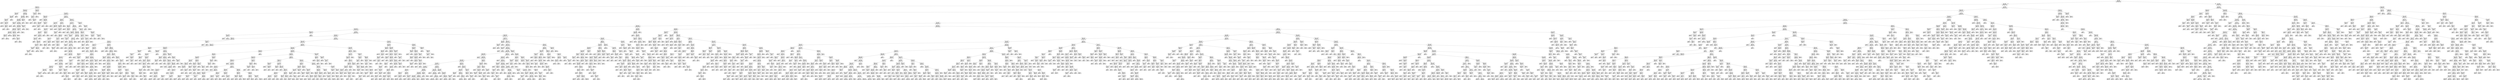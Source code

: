 digraph Tree {
node [shape=box] ;
0 [label="X[6] <= 0.098\ngini = 0.5\nsamples = 67836\nvalue = [33954, 33882]"] ;
1 [label="X[4] <= -0.197\ngini = 0.458\nsamples = 48766\nvalue = [31467, 17299]"] ;
0 -> 1 [labeldistance=2.5, labelangle=45, headlabel="True"] ;
2 [label="X[403] <= 0.001\ngini = 0.017\nsamples = 4013\nvalue = [34, 3979]"] ;
1 -> 2 ;
3 [label="X[348] <= -0.001\ngini = 0.008\nsamples = 3981\nvalue = [16, 3965]"] ;
2 -> 3 ;
4 [label="X[317] <= -0.0\ngini = 0.353\nsamples = 35\nvalue = [8, 27]"] ;
3 -> 4 ;
5 [label="X[187] <= 0.009\ngini = 0.298\nsamples = 33\nvalue = [6, 27]"] ;
4 -> 5 ;
6 [label="X[25] <= -0.015\ngini = 0.225\nsamples = 31\nvalue = [4, 27]"] ;
5 -> 6 ;
7 [label="gini = 0.0\nsamples = 2\nvalue = [2, 0]"] ;
6 -> 7 ;
8 [label="X[443] <= 0.005\ngini = 0.128\nsamples = 29\nvalue = [2, 27]"] ;
6 -> 8 ;
9 [label="gini = 0.0\nsamples = 25\nvalue = [0, 25]"] ;
8 -> 9 ;
10 [label="X[732] <= -0.0\ngini = 0.5\nsamples = 4\nvalue = [2, 2]"] ;
8 -> 10 ;
11 [label="gini = 0.0\nsamples = 2\nvalue = [0, 2]"] ;
10 -> 11 ;
12 [label="gini = 0.0\nsamples = 2\nvalue = [2, 0]"] ;
10 -> 12 ;
13 [label="gini = 0.0\nsamples = 2\nvalue = [2, 0]"] ;
5 -> 13 ;
14 [label="gini = 0.0\nsamples = 2\nvalue = [2, 0]"] ;
4 -> 14 ;
15 [label="X[48] <= 0.739\ngini = 0.004\nsamples = 3946\nvalue = [8, 3938]"] ;
3 -> 15 ;
16 [label="X[52] <= 0.693\ngini = 0.004\nsamples = 3945\nvalue = [7, 3938]"] ;
15 -> 16 ;
17 [label="X[31] <= -0.054\ngini = 0.003\nsamples = 3942\nvalue = [6, 3936]"] ;
16 -> 17 ;
18 [label="X[544] <= -0.0\ngini = 0.245\nsamples = 7\nvalue = [1, 6]"] ;
17 -> 18 ;
19 [label="gini = 0.0\nsamples = 6\nvalue = [0, 6]"] ;
18 -> 19 ;
20 [label="gini = 0.0\nsamples = 1\nvalue = [1, 0]"] ;
18 -> 20 ;
21 [label="X[73] <= 0.031\ngini = 0.003\nsamples = 3935\nvalue = [5, 3930]"] ;
17 -> 21 ;
22 [label="X[423] <= 0.001\ngini = 0.002\nsamples = 3925\nvalue = [4, 3921]"] ;
21 -> 22 ;
23 [label="X[190] <= 0.0\ngini = 0.002\nsamples = 3913\nvalue = [3, 3910]"] ;
22 -> 23 ;
24 [label="X[15] <= -0.47\ngini = 0.001\nsamples = 3843\nvalue = [1, 3842]"] ;
23 -> 24 ;
25 [label="X[287] <= 0.0\ngini = 0.041\nsamples = 48\nvalue = [1, 47]"] ;
24 -> 25 ;
26 [label="gini = 0.5\nsamples = 2\nvalue = [1, 1]"] ;
25 -> 26 ;
27 [label="gini = 0.0\nsamples = 46\nvalue = [0, 46]"] ;
25 -> 27 ;
28 [label="gini = 0.0\nsamples = 3795\nvalue = [0, 3795]"] ;
24 -> 28 ;
29 [label="X[272] <= -0.0\ngini = 0.056\nsamples = 70\nvalue = [2, 68]"] ;
23 -> 29 ;
30 [label="X[352] <= -0.0\ngini = 0.029\nsamples = 68\nvalue = [1, 67]"] ;
29 -> 30 ;
31 [label="gini = 0.0\nsamples = 60\nvalue = [0, 60]"] ;
30 -> 31 ;
32 [label="X[430] <= 0.0\ngini = 0.219\nsamples = 8\nvalue = [1, 7]"] ;
30 -> 32 ;
33 [label="gini = 0.5\nsamples = 2\nvalue = [1, 1]"] ;
32 -> 33 ;
34 [label="gini = 0.0\nsamples = 6\nvalue = [0, 6]"] ;
32 -> 34 ;
35 [label="gini = 0.5\nsamples = 2\nvalue = [1, 1]"] ;
29 -> 35 ;
36 [label="X[149] <= 0.001\ngini = 0.153\nsamples = 12\nvalue = [1, 11]"] ;
22 -> 36 ;
37 [label="gini = 0.0\nsamples = 11\nvalue = [0, 11]"] ;
36 -> 37 ;
38 [label="gini = 0.0\nsamples = 1\nvalue = [1, 0]"] ;
36 -> 38 ;
39 [label="X[264] <= -0.001\ngini = 0.18\nsamples = 10\nvalue = [1, 9]"] ;
21 -> 39 ;
40 [label="gini = 0.0\nsamples = 9\nvalue = [0, 9]"] ;
39 -> 40 ;
41 [label="gini = 0.0\nsamples = 1\nvalue = [1, 0]"] ;
39 -> 41 ;
42 [label="X[230] <= -0.0\ngini = 0.444\nsamples = 3\nvalue = [1, 2]"] ;
16 -> 42 ;
43 [label="gini = 0.0\nsamples = 1\nvalue = [1, 0]"] ;
42 -> 43 ;
44 [label="gini = 0.0\nsamples = 2\nvalue = [0, 2]"] ;
42 -> 44 ;
45 [label="gini = 0.0\nsamples = 1\nvalue = [1, 0]"] ;
15 -> 45 ;
46 [label="X[199] <= -0.005\ngini = 0.492\nsamples = 32\nvalue = [18, 14]"] ;
2 -> 46 ;
47 [label="X[273] <= -0.005\ngini = 0.34\nsamples = 23\nvalue = [18, 5]"] ;
46 -> 47 ;
48 [label="X[724] <= -0.0\ngini = 0.5\nsamples = 10\nvalue = [5, 5]"] ;
47 -> 48 ;
49 [label="gini = 0.0\nsamples = 4\nvalue = [4, 0]"] ;
48 -> 49 ;
50 [label="X[741] <= -0.004\ngini = 0.278\nsamples = 6\nvalue = [1, 5]"] ;
48 -> 50 ;
51 [label="gini = 0.0\nsamples = 1\nvalue = [1, 0]"] ;
50 -> 51 ;
52 [label="gini = 0.0\nsamples = 5\nvalue = [0, 5]"] ;
50 -> 52 ;
53 [label="gini = 0.0\nsamples = 13\nvalue = [13, 0]"] ;
47 -> 53 ;
54 [label="gini = 0.0\nsamples = 9\nvalue = [0, 9]"] ;
46 -> 54 ;
55 [label="X[1] <= 0.503\ngini = 0.418\nsamples = 44753\nvalue = [31433, 13320]"] ;
1 -> 55 ;
56 [label="X[243] <= -0.007\ngini = 0.364\nsamples = 41124\nvalue = [31287, 9837]"] ;
55 -> 56 ;
57 [label="X[11] <= -0.027\ngini = 0.323\nsamples = 2643\nvalue = [535, 2108]"] ;
56 -> 57 ;
58 [label="X[605] <= -0.001\ngini = 0.049\nsamples = 238\nvalue = [232, 6]"] ;
57 -> 58 ;
59 [label="gini = 0.0\nsamples = 2\nvalue = [0, 2]"] ;
58 -> 59 ;
60 [label="X[507] <= 0.027\ngini = 0.033\nsamples = 236\nvalue = [232, 4]"] ;
58 -> 60 ;
61 [label="X[296] <= 0.899\ngini = 0.009\nsamples = 231\nvalue = [230, 1]"] ;
60 -> 61 ;
62 [label="gini = 0.0\nsamples = 229\nvalue = [229, 0]"] ;
61 -> 62 ;
63 [label="X[113] <= 0.015\ngini = 0.5\nsamples = 2\nvalue = [1, 1]"] ;
61 -> 63 ;
64 [label="gini = 0.0\nsamples = 1\nvalue = [0, 1]"] ;
63 -> 64 ;
65 [label="gini = 0.0\nsamples = 1\nvalue = [1, 0]"] ;
63 -> 65 ;
66 [label="X[1085] <= -0.001\ngini = 0.48\nsamples = 5\nvalue = [2, 3]"] ;
60 -> 66 ;
67 [label="gini = 0.0\nsamples = 2\nvalue = [2, 0]"] ;
66 -> 67 ;
68 [label="gini = 0.0\nsamples = 3\nvalue = [0, 3]"] ;
66 -> 68 ;
69 [label="X[262] <= -0.012\ngini = 0.22\nsamples = 2405\nvalue = [303, 2102]"] ;
57 -> 69 ;
70 [label="X[734] <= 0.0\ngini = 0.401\nsamples = 173\nvalue = [125, 48]"] ;
69 -> 70 ;
71 [label="X[11] <= -0.019\ngini = 0.193\nsamples = 129\nvalue = [115, 14]"] ;
70 -> 71 ;
72 [label="gini = 0.0\nsamples = 3\nvalue = [0, 3]"] ;
71 -> 72 ;
73 [label="X[188] <= 0.043\ngini = 0.159\nsamples = 126\nvalue = [115, 11]"] ;
71 -> 73 ;
74 [label="X[175] <= 0.027\ngini = 0.135\nsamples = 124\nvalue = [115, 9]"] ;
73 -> 74 ;
75 [label="X[5] <= -0.212\ngini = 0.109\nsamples = 121\nvalue = [114, 7]"] ;
74 -> 75 ;
76 [label="gini = 0.0\nsamples = 1\nvalue = [0, 1]"] ;
75 -> 76 ;
77 [label="X[714] <= 0.0\ngini = 0.095\nsamples = 120\nvalue = [114, 6]"] ;
75 -> 77 ;
78 [label="X[408] <= -0.001\ngini = 0.081\nsamples = 119\nvalue = [114, 5]"] ;
77 -> 78 ;
79 [label="gini = 0.0\nsamples = 1\nvalue = [0, 1]"] ;
78 -> 79 ;
80 [label="X[167] <= 0.029\ngini = 0.065\nsamples = 118\nvalue = [114, 4]"] ;
78 -> 80 ;
81 [label="X[248] <= -0.009\ngini = 0.05\nsamples = 117\nvalue = [114, 3]"] ;
80 -> 81 ;
82 [label="X[211] <= -0.002\ngini = 0.408\nsamples = 7\nvalue = [5, 2]"] ;
81 -> 82 ;
83 [label="X[217] <= 0.005\ngini = 0.444\nsamples = 3\nvalue = [1, 2]"] ;
82 -> 83 ;
84 [label="gini = 0.0\nsamples = 1\nvalue = [1, 0]"] ;
83 -> 84 ;
85 [label="gini = 0.0\nsamples = 2\nvalue = [0, 2]"] ;
83 -> 85 ;
86 [label="gini = 0.0\nsamples = 4\nvalue = [4, 0]"] ;
82 -> 86 ;
87 [label="X[334] <= 0.141\ngini = 0.018\nsamples = 110\nvalue = [109, 1]"] ;
81 -> 87 ;
88 [label="gini = 0.0\nsamples = 108\nvalue = [108, 0]"] ;
87 -> 88 ;
89 [label="gini = 0.5\nsamples = 2\nvalue = [1, 1]"] ;
87 -> 89 ;
90 [label="gini = 0.0\nsamples = 1\nvalue = [0, 1]"] ;
80 -> 90 ;
91 [label="gini = 0.0\nsamples = 1\nvalue = [0, 1]"] ;
77 -> 91 ;
92 [label="X[433] <= -0.0\ngini = 0.444\nsamples = 3\nvalue = [1, 2]"] ;
74 -> 92 ;
93 [label="gini = 0.0\nsamples = 1\nvalue = [1, 0]"] ;
92 -> 93 ;
94 [label="gini = 0.0\nsamples = 2\nvalue = [0, 2]"] ;
92 -> 94 ;
95 [label="gini = 0.0\nsamples = 2\nvalue = [0, 2]"] ;
73 -> 95 ;
96 [label="X[718] <= 0.0\ngini = 0.351\nsamples = 44\nvalue = [10, 34]"] ;
70 -> 96 ;
97 [label="X[91] <= 0.005\ngini = 0.188\nsamples = 38\nvalue = [4, 34]"] ;
96 -> 97 ;
98 [label="gini = 0.0\nsamples = 27\nvalue = [0, 27]"] ;
97 -> 98 ;
99 [label="X[52] <= 0.003\ngini = 0.463\nsamples = 11\nvalue = [4, 7]"] ;
97 -> 99 ;
100 [label="X[1081] <= -0.0\ngini = 0.32\nsamples = 5\nvalue = [4, 1]"] ;
99 -> 100 ;
101 [label="gini = 0.0\nsamples = 1\nvalue = [0, 1]"] ;
100 -> 101 ;
102 [label="gini = 0.0\nsamples = 4\nvalue = [4, 0]"] ;
100 -> 102 ;
103 [label="gini = 0.0\nsamples = 6\nvalue = [0, 6]"] ;
99 -> 103 ;
104 [label="gini = 0.0\nsamples = 6\nvalue = [6, 0]"] ;
96 -> 104 ;
105 [label="X[262] <= 0.123\ngini = 0.147\nsamples = 2232\nvalue = [178, 2054]"] ;
69 -> 105 ;
106 [label="X[147] <= -0.087\ngini = 0.112\nsamples = 2177\nvalue = [130, 2047]"] ;
105 -> 106 ;
107 [label="X[311] <= -0.0\ngini = 0.111\nsamples = 34\nvalue = [32, 2]"] ;
106 -> 107 ;
108 [label="gini = 0.0\nsamples = 31\nvalue = [31, 0]"] ;
107 -> 108 ;
109 [label="X[623] <= 0.0\ngini = 0.444\nsamples = 3\nvalue = [1, 2]"] ;
107 -> 109 ;
110 [label="gini = 0.0\nsamples = 2\nvalue = [0, 2]"] ;
109 -> 110 ;
111 [label="gini = 0.0\nsamples = 1\nvalue = [1, 0]"] ;
109 -> 111 ;
112 [label="X[538] <= 0.0\ngini = 0.087\nsamples = 2143\nvalue = [98, 2045]"] ;
106 -> 112 ;
113 [label="X[221] <= -0.07\ngini = 0.045\nsamples = 2044\nvalue = [47, 1997]"] ;
112 -> 113 ;
114 [label="X[23] <= 0.071\ngini = 0.493\nsamples = 50\nvalue = [22, 28]"] ;
113 -> 114 ;
115 [label="X[536] <= 0.0\ngini = 0.388\nsamples = 38\nvalue = [10, 28]"] ;
114 -> 115 ;
116 [label="X[45] <= 0.015\ngini = 0.153\nsamples = 24\nvalue = [2, 22]"] ;
115 -> 116 ;
117 [label="gini = 0.0\nsamples = 19\nvalue = [0, 19]"] ;
116 -> 117 ;
118 [label="X[76] <= 0.032\ngini = 0.48\nsamples = 5\nvalue = [2, 3]"] ;
116 -> 118 ;
119 [label="X[605] <= 0.0\ngini = 0.444\nsamples = 3\nvalue = [2, 1]"] ;
118 -> 119 ;
120 [label="gini = 0.5\nsamples = 2\nvalue = [1, 1]"] ;
119 -> 120 ;
121 [label="gini = 0.0\nsamples = 1\nvalue = [1, 0]"] ;
119 -> 121 ;
122 [label="gini = 0.0\nsamples = 2\nvalue = [0, 2]"] ;
118 -> 122 ;
123 [label="X[718] <= 0.0\ngini = 0.49\nsamples = 14\nvalue = [8, 6]"] ;
115 -> 123 ;
124 [label="gini = 0.0\nsamples = 4\nvalue = [4, 0]"] ;
123 -> 124 ;
125 [label="X[185] <= -0.012\ngini = 0.48\nsamples = 10\nvalue = [4, 6]"] ;
123 -> 125 ;
126 [label="gini = 0.0\nsamples = 2\nvalue = [0, 2]"] ;
125 -> 126 ;
127 [label="X[1099] <= 0.0\ngini = 0.5\nsamples = 8\nvalue = [4, 4]"] ;
125 -> 127 ;
128 [label="X[368] <= -0.013\ngini = 0.444\nsamples = 6\nvalue = [2, 4]"] ;
127 -> 128 ;
129 [label="gini = 0.5\nsamples = 4\nvalue = [2, 2]"] ;
128 -> 129 ;
130 [label="gini = 0.0\nsamples = 2\nvalue = [0, 2]"] ;
128 -> 130 ;
131 [label="gini = 0.0\nsamples = 2\nvalue = [2, 0]"] ;
127 -> 131 ;
132 [label="gini = 0.0\nsamples = 12\nvalue = [12, 0]"] ;
114 -> 132 ;
133 [label="X[179] <= -0.094\ngini = 0.025\nsamples = 1994\nvalue = [25, 1969]"] ;
113 -> 133 ;
134 [label="X[109] <= -0.013\ngini = 0.444\nsamples = 9\nvalue = [6, 3]"] ;
133 -> 134 ;
135 [label="gini = 0.0\nsamples = 5\nvalue = [5, 0]"] ;
134 -> 135 ;
136 [label="X[394] <= -0.004\ngini = 0.375\nsamples = 4\nvalue = [1, 3]"] ;
134 -> 136 ;
137 [label="gini = 0.0\nsamples = 1\nvalue = [1, 0]"] ;
136 -> 137 ;
138 [label="gini = 0.0\nsamples = 3\nvalue = [0, 3]"] ;
136 -> 138 ;
139 [label="X[204] <= 0.206\ngini = 0.019\nsamples = 1985\nvalue = [19, 1966]"] ;
133 -> 139 ;
140 [label="X[246] <= 0.13\ngini = 0.016\nsamples = 1982\nvalue = [16, 1966]"] ;
139 -> 140 ;
141 [label="X[534] <= -0.007\ngini = 0.014\nsamples = 1980\nvalue = [14, 1966]"] ;
140 -> 141 ;
142 [label="X[467] <= 0.004\ngini = 0.5\nsamples = 6\nvalue = [3, 3]"] ;
141 -> 142 ;
143 [label="gini = 0.0\nsamples = 3\nvalue = [3, 0]"] ;
142 -> 143 ;
144 [label="gini = 0.0\nsamples = 3\nvalue = [0, 3]"] ;
142 -> 144 ;
145 [label="X[3] <= 0.356\ngini = 0.011\nsamples = 1974\nvalue = [11, 1963]"] ;
141 -> 145 ;
146 [label="X[760] <= -0.034\ngini = 0.01\nsamples = 1973\nvalue = [10, 1963]"] ;
145 -> 146 ;
147 [label="gini = 0.0\nsamples = 1\nvalue = [1, 0]"] ;
146 -> 147 ;
148 [label="X[121] <= -0.082\ngini = 0.009\nsamples = 1972\nvalue = [9, 1963]"] ;
146 -> 148 ;
149 [label="gini = 0.0\nsamples = 1\nvalue = [1, 0]"] ;
148 -> 149 ;
150 [label="X[288] <= 0.029\ngini = 0.008\nsamples = 1971\nvalue = [8, 1963]"] ;
148 -> 150 ;
151 [label="X[45] <= -0.115\ngini = 0.007\nsamples = 1970\nvalue = [7, 1963]"] ;
150 -> 151 ;
152 [label="gini = 0.0\nsamples = 1\nvalue = [1, 0]"] ;
151 -> 152 ;
153 [label="X[101] <= -0.154\ngini = 0.006\nsamples = 1969\nvalue = [6, 1963]"] ;
151 -> 153 ;
154 [label="gini = 0.0\nsamples = 1\nvalue = [1, 0]"] ;
153 -> 154 ;
155 [label="X[153] <= 0.061\ngini = 0.005\nsamples = 1968\nvalue = [5, 1963]"] ;
153 -> 155 ;
156 [label="X[96] <= 0.848\ngini = 0.002\nsamples = 1954\nvalue = [2, 1952]"] ;
155 -> 156 ;
157 [label="X[122] <= -0.521\ngini = 0.001\nsamples = 1950\nvalue = [1, 1949]"] ;
156 -> 157 ;
158 [label="X[122] <= -0.521\ngini = 0.278\nsamples = 6\nvalue = [1, 5]"] ;
157 -> 158 ;
159 [label="gini = 0.0\nsamples = 4\nvalue = [0, 4]"] ;
158 -> 159 ;
160 [label="gini = 0.5\nsamples = 2\nvalue = [1, 1]"] ;
158 -> 160 ;
161 [label="gini = 0.0\nsamples = 1944\nvalue = [0, 1944]"] ;
157 -> 161 ;
162 [label="X[545] <= -0.0\ngini = 0.375\nsamples = 4\nvalue = [1, 3]"] ;
156 -> 162 ;
163 [label="gini = 0.0\nsamples = 2\nvalue = [0, 2]"] ;
162 -> 163 ;
164 [label="gini = 0.5\nsamples = 2\nvalue = [1, 1]"] ;
162 -> 164 ;
165 [label="X[478] <= -0.003\ngini = 0.337\nsamples = 14\nvalue = [3, 11]"] ;
155 -> 165 ;
166 [label="X[220] <= -0.001\ngini = 0.5\nsamples = 2\nvalue = [1, 1]"] ;
165 -> 166 ;
167 [label="gini = 0.0\nsamples = 1\nvalue = [0, 1]"] ;
166 -> 167 ;
168 [label="gini = 0.0\nsamples = 1\nvalue = [1, 0]"] ;
166 -> 168 ;
169 [label="X[766] <= -0.003\ngini = 0.278\nsamples = 12\nvalue = [2, 10]"] ;
165 -> 169 ;
170 [label="X[453] <= -0.0\ngini = 0.408\nsamples = 7\nvalue = [2, 5]"] ;
169 -> 170 ;
171 [label="gini = 0.0\nsamples = 1\nvalue = [1, 0]"] ;
170 -> 171 ;
172 [label="X[501] <= 0.0\ngini = 0.278\nsamples = 6\nvalue = [1, 5]"] ;
170 -> 172 ;
173 [label="gini = 0.0\nsamples = 3\nvalue = [0, 3]"] ;
172 -> 173 ;
174 [label="gini = 0.444\nsamples = 3\nvalue = [1, 2]"] ;
172 -> 174 ;
175 [label="gini = 0.0\nsamples = 5\nvalue = [0, 5]"] ;
169 -> 175 ;
176 [label="gini = 0.0\nsamples = 1\nvalue = [1, 0]"] ;
150 -> 176 ;
177 [label="gini = 0.0\nsamples = 1\nvalue = [1, 0]"] ;
145 -> 177 ;
178 [label="gini = 0.0\nsamples = 2\nvalue = [2, 0]"] ;
140 -> 178 ;
179 [label="gini = 0.0\nsamples = 3\nvalue = [3, 0]"] ;
139 -> 179 ;
180 [label="X[370] <= -0.001\ngini = 0.5\nsamples = 99\nvalue = [51, 48]"] ;
112 -> 180 ;
181 [label="X[208] <= 0.014\ngini = 0.332\nsamples = 57\nvalue = [45, 12]"] ;
180 -> 181 ;
182 [label="X[93] <= 0.024\ngini = 0.5\nsamples = 24\nvalue = [12, 12]"] ;
181 -> 182 ;
183 [label="X[11] <= 0.325\ngini = 0.18\nsamples = 10\nvalue = [1, 9]"] ;
182 -> 183 ;
184 [label="gini = 0.0\nsamples = 9\nvalue = [0, 9]"] ;
183 -> 184 ;
185 [label="gini = 0.0\nsamples = 1\nvalue = [1, 0]"] ;
183 -> 185 ;
186 [label="X[723] <= 0.0\ngini = 0.337\nsamples = 14\nvalue = [11, 3]"] ;
182 -> 186 ;
187 [label="X[641] <= 0.0\ngini = 0.153\nsamples = 12\nvalue = [11, 1]"] ;
186 -> 187 ;
188 [label="X[635] <= -0.0\ngini = 0.5\nsamples = 2\nvalue = [1, 1]"] ;
187 -> 188 ;
189 [label="gini = 0.0\nsamples = 1\nvalue = [0, 1]"] ;
188 -> 189 ;
190 [label="gini = 0.0\nsamples = 1\nvalue = [1, 0]"] ;
188 -> 190 ;
191 [label="gini = 0.0\nsamples = 10\nvalue = [10, 0]"] ;
187 -> 191 ;
192 [label="gini = 0.0\nsamples = 2\nvalue = [0, 2]"] ;
186 -> 192 ;
193 [label="gini = 0.0\nsamples = 33\nvalue = [33, 0]"] ;
181 -> 193 ;
194 [label="X[308] <= -0.001\ngini = 0.245\nsamples = 42\nvalue = [6, 36]"] ;
180 -> 194 ;
195 [label="X[61] <= -0.002\ngini = 0.408\nsamples = 7\nvalue = [5, 2]"] ;
194 -> 195 ;
196 [label="gini = 0.0\nsamples = 5\nvalue = [5, 0]"] ;
195 -> 196 ;
197 [label="gini = 0.0\nsamples = 2\nvalue = [0, 2]"] ;
195 -> 197 ;
198 [label="X[1067] <= -0.002\ngini = 0.056\nsamples = 35\nvalue = [1, 34]"] ;
194 -> 198 ;
199 [label="gini = 0.0\nsamples = 1\nvalue = [1, 0]"] ;
198 -> 199 ;
200 [label="gini = 0.0\nsamples = 34\nvalue = [0, 34]"] ;
198 -> 200 ;
201 [label="X[397] <= -0.011\ngini = 0.222\nsamples = 55\nvalue = [48, 7]"] ;
105 -> 201 ;
202 [label="gini = 0.0\nsamples = 6\nvalue = [0, 6]"] ;
201 -> 202 ;
203 [label="X[33] <= -0.321\ngini = 0.04\nsamples = 49\nvalue = [48, 1]"] ;
201 -> 203 ;
204 [label="gini = 0.0\nsamples = 1\nvalue = [0, 1]"] ;
203 -> 204 ;
205 [label="gini = 0.0\nsamples = 48\nvalue = [48, 0]"] ;
203 -> 205 ;
206 [label="X[12] <= 0.313\ngini = 0.321\nsamples = 38481\nvalue = [30752, 7729]"] ;
56 -> 206 ;
207 [label="X[274] <= 0.001\ngini = 0.287\nsamples = 36771\nvalue = [30384, 6387]"] ;
206 -> 207 ;
208 [label="X[2] <= 0.719\ngini = 0.265\nsamples = 35906\nvalue = [30253, 5653]"] ;
207 -> 208 ;
209 [label="X[21] <= 0.008\ngini = 0.244\nsamples = 34114\nvalue = [29269, 4845]"] ;
208 -> 209 ;
210 [label="X[118] <= 0.178\ngini = 0.168\nsamples = 19158\nvalue = [17389, 1769]"] ;
209 -> 210 ;
211 [label="X[197] <= -0.033\ngini = 0.16\nsamples = 19003\nvalue = [17334, 1669]"] ;
210 -> 211 ;
212 [label="X[638] <= 0.001\ngini = 0.222\nsamples = 55\nvalue = [7, 48]"] ;
211 -> 212 ;
213 [label="X[91] <= -0.058\ngini = 0.04\nsamples = 49\nvalue = [1, 48]"] ;
212 -> 213 ;
214 [label="gini = 0.0\nsamples = 1\nvalue = [1, 0]"] ;
213 -> 214 ;
215 [label="gini = 0.0\nsamples = 48\nvalue = [0, 48]"] ;
213 -> 215 ;
216 [label="gini = 0.0\nsamples = 6\nvalue = [6, 0]"] ;
212 -> 216 ;
217 [label="X[9] <= -0.29\ngini = 0.156\nsamples = 18948\nvalue = [17327, 1621]"] ;
211 -> 217 ;
218 [label="X[773] <= -0.0\ngini = 0.291\nsamples = 2557\nvalue = [2106, 451]"] ;
217 -> 218 ;
219 [label="X[398] <= 0.0\ngini = 0.168\nsamples = 963\nvalue = [874, 89]"] ;
218 -> 219 ;
220 [label="X[370] <= 0.0\ngini = 0.162\nsamples = 958\nvalue = [873, 85]"] ;
219 -> 220 ;
221 [label="X[24] <= -0.093\ngini = 0.117\nsamples = 721\nvalue = [676, 45]"] ;
220 -> 221 ;
222 [label="X[84] <= -0.017\ngini = 0.444\nsamples = 6\nvalue = [2, 4]"] ;
221 -> 222 ;
223 [label="gini = 0.0\nsamples = 2\nvalue = [2, 0]"] ;
222 -> 223 ;
224 [label="gini = 0.0\nsamples = 4\nvalue = [0, 4]"] ;
222 -> 224 ;
225 [label="X[532] <= 0.001\ngini = 0.108\nsamples = 715\nvalue = [674, 41]"] ;
221 -> 225 ;
226 [label="X[66] <= -0.162\ngini = 0.103\nsamples = 713\nvalue = [674, 39]"] ;
225 -> 226 ;
227 [label="X[508] <= -0.0\ngini = 0.486\nsamples = 12\nvalue = [7, 5]"] ;
226 -> 227 ;
228 [label="gini = 0.0\nsamples = 5\nvalue = [5, 0]"] ;
227 -> 228 ;
229 [label="X[328] <= -0.001\ngini = 0.408\nsamples = 7\nvalue = [2, 5]"] ;
227 -> 229 ;
230 [label="X[110] <= 0.019\ngini = 0.444\nsamples = 3\nvalue = [2, 1]"] ;
229 -> 230 ;
231 [label="gini = 0.0\nsamples = 1\nvalue = [1, 0]"] ;
230 -> 231 ;
232 [label="X[753] <= -0.0\ngini = 0.5\nsamples = 2\nvalue = [1, 1]"] ;
230 -> 232 ;
233 [label="gini = 0.0\nsamples = 1\nvalue = [0, 1]"] ;
232 -> 233 ;
234 [label="gini = 0.0\nsamples = 1\nvalue = [1, 0]"] ;
232 -> 234 ;
235 [label="gini = 0.0\nsamples = 4\nvalue = [0, 4]"] ;
229 -> 235 ;
236 [label="X[769] <= -0.0\ngini = 0.092\nsamples = 701\nvalue = [667, 34]"] ;
226 -> 236 ;
237 [label="X[315] <= 0.0\ngini = 0.367\nsamples = 33\nvalue = [25, 8]"] ;
236 -> 237 ;
238 [label="X[1085] <= 0.0\ngini = 0.444\nsamples = 24\nvalue = [16, 8]"] ;
237 -> 238 ;
239 [label="X[485] <= 0.0\ngini = 0.375\nsamples = 4\nvalue = [1, 3]"] ;
238 -> 239 ;
240 [label="gini = 0.0\nsamples = 1\nvalue = [0, 1]"] ;
239 -> 240 ;
241 [label="gini = 0.444\nsamples = 3\nvalue = [1, 2]"] ;
239 -> 241 ;
242 [label="X[281] <= 0.0\ngini = 0.375\nsamples = 20\nvalue = [15, 5]"] ;
238 -> 242 ;
243 [label="X[732] <= -0.0\ngini = 0.332\nsamples = 19\nvalue = [15, 4]"] ;
242 -> 243 ;
244 [label="X[143] <= -0.003\ngini = 0.444\nsamples = 9\nvalue = [6, 3]"] ;
243 -> 244 ;
245 [label="gini = 0.0\nsamples = 2\nvalue = [0, 2]"] ;
244 -> 245 ;
246 [label="X[178] <= -0.002\ngini = 0.245\nsamples = 7\nvalue = [6, 1]"] ;
244 -> 246 ;
247 [label="gini = 0.0\nsamples = 4\nvalue = [4, 0]"] ;
246 -> 247 ;
248 [label="X[249] <= 0.0\ngini = 0.444\nsamples = 3\nvalue = [2, 1]"] ;
246 -> 248 ;
249 [label="gini = 0.5\nsamples = 2\nvalue = [1, 1]"] ;
248 -> 249 ;
250 [label="gini = 0.0\nsamples = 1\nvalue = [1, 0]"] ;
248 -> 250 ;
251 [label="X[46] <= 0.06\ngini = 0.18\nsamples = 10\nvalue = [9, 1]"] ;
243 -> 251 ;
252 [label="gini = 0.0\nsamples = 6\nvalue = [6, 0]"] ;
251 -> 252 ;
253 [label="X[496] <= -0.0\ngini = 0.375\nsamples = 4\nvalue = [3, 1]"] ;
251 -> 253 ;
254 [label="gini = 0.5\nsamples = 2\nvalue = [1, 1]"] ;
253 -> 254 ;
255 [label="gini = 0.0\nsamples = 2\nvalue = [2, 0]"] ;
253 -> 255 ;
256 [label="gini = 0.0\nsamples = 1\nvalue = [0, 1]"] ;
242 -> 256 ;
257 [label="gini = 0.0\nsamples = 9\nvalue = [9, 0]"] ;
237 -> 257 ;
258 [label="X[58] <= 0.157\ngini = 0.075\nsamples = 668\nvalue = [642, 26]"] ;
236 -> 258 ;
259 [label="X[13] <= -0.058\ngini = 0.07\nsamples = 665\nvalue = [641, 24]"] ;
258 -> 259 ;
260 [label="gini = 0.0\nsamples = 1\nvalue = [0, 1]"] ;
259 -> 260 ;
261 [label="X[1079] <= 0.001\ngini = 0.067\nsamples = 664\nvalue = [641, 23]"] ;
259 -> 261 ;
262 [label="X[718] <= 0.0\ngini = 0.064\nsamples = 663\nvalue = [641, 22]"] ;
261 -> 262 ;
263 [label="X[15] <= 0.52\ngini = 0.061\nsamples = 662\nvalue = [641, 21]"] ;
262 -> 263 ;
264 [label="X[27] <= 0.161\ngini = 0.059\nsamples = 661\nvalue = [641, 20]"] ;
263 -> 264 ;
265 [label="X[130] <= -0.135\ngini = 0.056\nsamples = 660\nvalue = [641, 19]"] ;
264 -> 265 ;
266 [label="gini = 0.0\nsamples = 1\nvalue = [0, 1]"] ;
265 -> 266 ;
267 [label="gini = 0.053\nsamples = 659\nvalue = [641, 18]"] ;
265 -> 267 ;
268 [label="gini = 0.0\nsamples = 1\nvalue = [0, 1]"] ;
264 -> 268 ;
269 [label="gini = 0.0\nsamples = 1\nvalue = [0, 1]"] ;
263 -> 269 ;
270 [label="gini = 0.0\nsamples = 1\nvalue = [0, 1]"] ;
262 -> 270 ;
271 [label="gini = 0.0\nsamples = 1\nvalue = [0, 1]"] ;
261 -> 271 ;
272 [label="X[124] <= 0.02\ngini = 0.444\nsamples = 3\nvalue = [1, 2]"] ;
258 -> 272 ;
273 [label="gini = 0.0\nsamples = 2\nvalue = [0, 2]"] ;
272 -> 273 ;
274 [label="gini = 0.0\nsamples = 1\nvalue = [1, 0]"] ;
272 -> 274 ;
275 [label="gini = 0.0\nsamples = 2\nvalue = [0, 2]"] ;
225 -> 275 ;
276 [label="X[82] <= -0.042\ngini = 0.281\nsamples = 237\nvalue = [197, 40]"] ;
220 -> 276 ;
277 [label="X[470] <= 0.0\ngini = 0.444\nsamples = 6\nvalue = [2, 4]"] ;
276 -> 277 ;
278 [label="gini = 0.0\nsamples = 4\nvalue = [0, 4]"] ;
277 -> 278 ;
279 [label="gini = 0.0\nsamples = 2\nvalue = [2, 0]"] ;
277 -> 279 ;
280 [label="X[356] <= 0.0\ngini = 0.263\nsamples = 231\nvalue = [195, 36]"] ;
276 -> 280 ;
281 [label="X[238] <= 0.0\ngini = 0.248\nsamples = 228\nvalue = [195, 33]"] ;
280 -> 281 ;
282 [label="X[481] <= -0.0\ngini = 0.157\nsamples = 151\nvalue = [138, 13]"] ;
281 -> 282 ;
283 [label="X[424] <= -0.0\ngini = 0.48\nsamples = 5\nvalue = [2, 3]"] ;
282 -> 283 ;
284 [label="gini = 0.0\nsamples = 2\nvalue = [2, 0]"] ;
283 -> 284 ;
285 [label="gini = 0.0\nsamples = 3\nvalue = [0, 3]"] ;
283 -> 285 ;
286 [label="X[531] <= 0.0\ngini = 0.128\nsamples = 146\nvalue = [136, 10]"] ;
282 -> 286 ;
287 [label="X[10] <= -0.75\ngini = 0.116\nsamples = 145\nvalue = [136, 9]"] ;
286 -> 287 ;
288 [label="gini = 0.0\nsamples = 1\nvalue = [0, 1]"] ;
287 -> 288 ;
289 [label="X[261] <= -0.0\ngini = 0.105\nsamples = 144\nvalue = [136, 8]"] ;
287 -> 289 ;
290 [label="gini = 0.0\nsamples = 1\nvalue = [0, 1]"] ;
289 -> 290 ;
291 [label="X[11] <= -0.255\ngini = 0.093\nsamples = 143\nvalue = [136, 7]"] ;
289 -> 291 ;
292 [label="X[12] <= -0.184\ngini = 0.266\nsamples = 38\nvalue = [32, 6]"] ;
291 -> 292 ;
293 [label="gini = 0.0\nsamples = 2\nvalue = [0, 2]"] ;
292 -> 293 ;
294 [label="X[307] <= 0.003\ngini = 0.198\nsamples = 36\nvalue = [32, 4]"] ;
292 -> 294 ;
295 [label="X[173] <= 0.001\ngini = 0.128\nsamples = 29\nvalue = [27, 2]"] ;
294 -> 295 ;
296 [label="gini = 0.32\nsamples = 5\nvalue = [4, 1]"] ;
295 -> 296 ;
297 [label="gini = 0.08\nsamples = 24\nvalue = [23, 1]"] ;
295 -> 297 ;
298 [label="X[487] <= -0.0\ngini = 0.408\nsamples = 7\nvalue = [5, 2]"] ;
294 -> 298 ;
299 [label="gini = 0.5\nsamples = 4\nvalue = [2, 2]"] ;
298 -> 299 ;
300 [label="gini = 0.0\nsamples = 3\nvalue = [3, 0]"] ;
298 -> 300 ;
301 [label="X[268] <= -0.0\ngini = 0.019\nsamples = 105\nvalue = [104, 1]"] ;
291 -> 301 ;
302 [label="X[17] <= 0.159\ngini = 0.278\nsamples = 6\nvalue = [5, 1]"] ;
301 -> 302 ;
303 [label="gini = 0.0\nsamples = 5\nvalue = [5, 0]"] ;
302 -> 303 ;
304 [label="gini = 0.0\nsamples = 1\nvalue = [0, 1]"] ;
302 -> 304 ;
305 [label="gini = 0.0\nsamples = 99\nvalue = [99, 0]"] ;
301 -> 305 ;
306 [label="gini = 0.0\nsamples = 1\nvalue = [0, 1]"] ;
286 -> 306 ;
307 [label="X[238] <= 0.0\ngini = 0.385\nsamples = 77\nvalue = [57, 20]"] ;
281 -> 307 ;
308 [label="gini = 0.0\nsamples = 4\nvalue = [0, 4]"] ;
307 -> 308 ;
309 [label="X[619] <= -0.0\ngini = 0.342\nsamples = 73\nvalue = [57, 16]"] ;
307 -> 309 ;
310 [label="gini = 0.0\nsamples = 2\nvalue = [0, 2]"] ;
309 -> 310 ;
311 [label="X[181] <= 0.002\ngini = 0.317\nsamples = 71\nvalue = [57, 14]"] ;
309 -> 311 ;
312 [label="X[380] <= 0.0\ngini = 0.287\nsamples = 69\nvalue = [57, 12]"] ;
311 -> 312 ;
313 [label="X[212] <= -0.001\ngini = 0.365\nsamples = 50\nvalue = [38, 12]"] ;
312 -> 313 ;
314 [label="X[20] <= 0.056\ngini = 0.091\nsamples = 21\nvalue = [20, 1]"] ;
313 -> 314 ;
315 [label="gini = 0.0\nsamples = 18\nvalue = [18, 0]"] ;
314 -> 315 ;
316 [label="X[717] <= -0.0\ngini = 0.444\nsamples = 3\nvalue = [2, 1]"] ;
314 -> 316 ;
317 [label="gini = 0.0\nsamples = 1\nvalue = [0, 1]"] ;
316 -> 317 ;
318 [label="gini = 0.0\nsamples = 2\nvalue = [2, 0]"] ;
316 -> 318 ;
319 [label="X[451] <= -0.0\ngini = 0.471\nsamples = 29\nvalue = [18, 11]"] ;
313 -> 319 ;
320 [label="X[556] <= 0.0\ngini = 0.375\nsamples = 20\nvalue = [15, 5]"] ;
319 -> 320 ;
321 [label="X[15] <= -0.162\ngini = 0.415\nsamples = 17\nvalue = [12, 5]"] ;
320 -> 321 ;
322 [label="gini = 0.0\nsamples = 1\nvalue = [0, 1]"] ;
321 -> 322 ;
323 [label="gini = 0.375\nsamples = 16\nvalue = [12, 4]"] ;
321 -> 323 ;
324 [label="gini = 0.0\nsamples = 3\nvalue = [3, 0]"] ;
320 -> 324 ;
325 [label="X[158] <= 0.0\ngini = 0.444\nsamples = 9\nvalue = [3, 6]"] ;
319 -> 325 ;
326 [label="X[619] <= -0.0\ngini = 0.48\nsamples = 5\nvalue = [3, 2]"] ;
325 -> 326 ;
327 [label="gini = 0.375\nsamples = 4\nvalue = [3, 1]"] ;
326 -> 327 ;
328 [label="gini = 0.0\nsamples = 1\nvalue = [0, 1]"] ;
326 -> 328 ;
329 [label="gini = 0.0\nsamples = 4\nvalue = [0, 4]"] ;
325 -> 329 ;
330 [label="gini = 0.0\nsamples = 19\nvalue = [19, 0]"] ;
312 -> 330 ;
331 [label="gini = 0.0\nsamples = 2\nvalue = [0, 2]"] ;
311 -> 331 ;
332 [label="gini = 0.0\nsamples = 3\nvalue = [0, 3]"] ;
280 -> 332 ;
333 [label="X[85] <= -0.017\ngini = 0.32\nsamples = 5\nvalue = [1, 4]"] ;
219 -> 333 ;
334 [label="gini = 0.0\nsamples = 1\nvalue = [1, 0]"] ;
333 -> 334 ;
335 [label="gini = 0.0\nsamples = 4\nvalue = [0, 4]"] ;
333 -> 335 ;
336 [label="X[53] <= 0.011\ngini = 0.351\nsamples = 1594\nvalue = [1232, 362]"] ;
218 -> 336 ;
337 [label="X[162] <= -0.004\ngini = 0.318\nsamples = 1390\nvalue = [1114, 276]"] ;
336 -> 337 ;
338 [label="X[349] <= -0.001\ngini = 0.21\nsamples = 419\nvalue = [369, 50]"] ;
337 -> 338 ;
339 [label="X[400] <= -0.0\ngini = 0.486\nsamples = 12\nvalue = [5, 7]"] ;
338 -> 339 ;
340 [label="X[230] <= 0.001\ngini = 0.346\nsamples = 9\nvalue = [2, 7]"] ;
339 -> 340 ;
341 [label="X[108] <= -0.016\ngini = 0.5\nsamples = 4\nvalue = [2, 2]"] ;
340 -> 341 ;
342 [label="gini = 0.0\nsamples = 1\nvalue = [0, 1]"] ;
341 -> 342 ;
343 [label="X[135] <= 0.001\ngini = 0.444\nsamples = 3\nvalue = [2, 1]"] ;
341 -> 343 ;
344 [label="gini = 0.0\nsamples = 1\nvalue = [1, 0]"] ;
343 -> 344 ;
345 [label="X[333] <= -0.001\ngini = 0.5\nsamples = 2\nvalue = [1, 1]"] ;
343 -> 345 ;
346 [label="gini = 0.0\nsamples = 1\nvalue = [0, 1]"] ;
345 -> 346 ;
347 [label="gini = 0.0\nsamples = 1\nvalue = [1, 0]"] ;
345 -> 347 ;
348 [label="gini = 0.0\nsamples = 5\nvalue = [0, 5]"] ;
340 -> 348 ;
349 [label="gini = 0.0\nsamples = 3\nvalue = [3, 0]"] ;
339 -> 349 ;
350 [label="X[309] <= -0.002\ngini = 0.189\nsamples = 407\nvalue = [364, 43]"] ;
338 -> 350 ;
351 [label="X[309] <= -0.002\ngini = 0.362\nsamples = 59\nvalue = [45, 14]"] ;
350 -> 351 ;
352 [label="X[775] <= -0.0\ngini = 0.298\nsamples = 55\nvalue = [45, 10]"] ;
351 -> 352 ;
353 [label="X[380] <= 0.0\ngini = 0.375\nsamples = 4\nvalue = [1, 3]"] ;
352 -> 353 ;
354 [label="gini = 0.0\nsamples = 3\nvalue = [0, 3]"] ;
353 -> 354 ;
355 [label="gini = 0.0\nsamples = 1\nvalue = [1, 0]"] ;
353 -> 355 ;
356 [label="X[222] <= -0.003\ngini = 0.237\nsamples = 51\nvalue = [44, 7]"] ;
352 -> 356 ;
357 [label="X[470] <= 0.0\ngini = 0.5\nsamples = 6\nvalue = [3, 3]"] ;
356 -> 357 ;
358 [label="gini = 0.0\nsamples = 3\nvalue = [0, 3]"] ;
357 -> 358 ;
359 [label="gini = 0.0\nsamples = 3\nvalue = [3, 0]"] ;
357 -> 359 ;
360 [label="X[416] <= -0.0\ngini = 0.162\nsamples = 45\nvalue = [41, 4]"] ;
356 -> 360 ;
361 [label="X[1108] <= -0.0\ngini = 0.32\nsamples = 20\nvalue = [16, 4]"] ;
360 -> 361 ;
362 [label="X[767] <= 0.0\ngini = 0.208\nsamples = 17\nvalue = [15, 2]"] ;
361 -> 362 ;
363 [label="X[448] <= -0.0\ngini = 0.375\nsamples = 8\nvalue = [6, 2]"] ;
362 -> 363 ;
364 [label="X[160] <= 0.0\ngini = 0.245\nsamples = 7\nvalue = [6, 1]"] ;
363 -> 364 ;
365 [label="gini = 0.0\nsamples = 2\nvalue = [2, 0]"] ;
364 -> 365 ;
366 [label="X[639] <= 0.0\ngini = 0.32\nsamples = 5\nvalue = [4, 1]"] ;
364 -> 366 ;
367 [label="gini = 0.444\nsamples = 3\nvalue = [2, 1]"] ;
366 -> 367 ;
368 [label="gini = 0.0\nsamples = 2\nvalue = [2, 0]"] ;
366 -> 368 ;
369 [label="gini = 0.0\nsamples = 1\nvalue = [0, 1]"] ;
363 -> 369 ;
370 [label="gini = 0.0\nsamples = 9\nvalue = [9, 0]"] ;
362 -> 370 ;
371 [label="X[108] <= -0.0\ngini = 0.444\nsamples = 3\nvalue = [1, 2]"] ;
361 -> 371 ;
372 [label="gini = 0.0\nsamples = 1\nvalue = [1, 0]"] ;
371 -> 372 ;
373 [label="gini = 0.0\nsamples = 2\nvalue = [0, 2]"] ;
371 -> 373 ;
374 [label="gini = 0.0\nsamples = 25\nvalue = [25, 0]"] ;
360 -> 374 ;
375 [label="gini = 0.0\nsamples = 4\nvalue = [0, 4]"] ;
351 -> 375 ;
376 [label="X[374] <= 0.0\ngini = 0.153\nsamples = 348\nvalue = [319, 29]"] ;
350 -> 376 ;
377 [label="X[729] <= -0.0\ngini = 0.13\nsamples = 330\nvalue = [307, 23]"] ;
376 -> 377 ;
378 [label="X[748] <= 0.0\ngini = 0.48\nsamples = 5\nvalue = [2, 3]"] ;
377 -> 378 ;
379 [label="X[248] <= 0.0\ngini = 0.444\nsamples = 3\nvalue = [2, 1]"] ;
378 -> 379 ;
380 [label="gini = 0.0\nsamples = 2\nvalue = [2, 0]"] ;
379 -> 380 ;
381 [label="gini = 0.0\nsamples = 1\nvalue = [0, 1]"] ;
379 -> 381 ;
382 [label="gini = 0.0\nsamples = 2\nvalue = [0, 2]"] ;
378 -> 382 ;
383 [label="X[719] <= -0.0\ngini = 0.116\nsamples = 325\nvalue = [305, 20]"] ;
377 -> 383 ;
384 [label="X[361] <= 0.0\ngini = 0.444\nsamples = 3\nvalue = [1, 2]"] ;
383 -> 384 ;
385 [label="gini = 0.0\nsamples = 2\nvalue = [0, 2]"] ;
384 -> 385 ;
386 [label="gini = 0.0\nsamples = 1\nvalue = [1, 0]"] ;
384 -> 386 ;
387 [label="X[419] <= -0.0\ngini = 0.106\nsamples = 322\nvalue = [304, 18]"] ;
383 -> 387 ;
388 [label="X[755] <= -0.0\ngini = 0.444\nsamples = 3\nvalue = [1, 2]"] ;
387 -> 388 ;
389 [label="gini = 0.0\nsamples = 1\nvalue = [1, 0]"] ;
388 -> 389 ;
390 [label="gini = 0.0\nsamples = 2\nvalue = [0, 2]"] ;
388 -> 390 ;
391 [label="X[386] <= 0.001\ngini = 0.095\nsamples = 319\nvalue = [303, 16]"] ;
387 -> 391 ;
392 [label="X[178] <= 0.029\ngini = 0.09\nsamples = 318\nvalue = [303, 15]"] ;
391 -> 392 ;
393 [label="X[107] <= -0.144\ngini = 0.084\nsamples = 317\nvalue = [303, 14]"] ;
392 -> 393 ;
394 [label="gini = 0.0\nsamples = 1\nvalue = [0, 1]"] ;
393 -> 394 ;
395 [label="X[231] <= -0.003\ngini = 0.079\nsamples = 316\nvalue = [303, 13]"] ;
393 -> 395 ;
396 [label="gini = 0.0\nsamples = 1\nvalue = [0, 1]"] ;
395 -> 396 ;
397 [label="X[18] <= 0.059\ngini = 0.073\nsamples = 315\nvalue = [303, 12]"] ;
395 -> 397 ;
398 [label="gini = 0.068\nsamples = 313\nvalue = [302, 11]"] ;
397 -> 398 ;
399 [label="gini = 0.5\nsamples = 2\nvalue = [1, 1]"] ;
397 -> 399 ;
400 [label="gini = 0.0\nsamples = 1\nvalue = [0, 1]"] ;
392 -> 400 ;
401 [label="gini = 0.0\nsamples = 1\nvalue = [0, 1]"] ;
391 -> 401 ;
402 [label="X[396] <= -0.002\ngini = 0.444\nsamples = 18\nvalue = [12, 6]"] ;
376 -> 402 ;
403 [label="gini = 0.0\nsamples = 10\nvalue = [10, 0]"] ;
402 -> 403 ;
404 [label="X[436] <= 0.0\ngini = 0.375\nsamples = 8\nvalue = [2, 6]"] ;
402 -> 404 ;
405 [label="gini = 0.0\nsamples = 5\nvalue = [0, 5]"] ;
404 -> 405 ;
406 [label="X[359] <= -0.001\ngini = 0.444\nsamples = 3\nvalue = [2, 1]"] ;
404 -> 406 ;
407 [label="gini = 0.0\nsamples = 2\nvalue = [2, 0]"] ;
406 -> 407 ;
408 [label="gini = 0.0\nsamples = 1\nvalue = [0, 1]"] ;
406 -> 408 ;
409 [label="X[164] <= 0.001\ngini = 0.357\nsamples = 971\nvalue = [745, 226]"] ;
337 -> 409 ;
410 [label="X[115] <= -0.011\ngini = 0.383\nsamples = 799\nvalue = [593, 206]"] ;
409 -> 410 ;
411 [label="X[718] <= 0.0\ngini = 0.482\nsamples = 99\nvalue = [59, 40]"] ;
410 -> 411 ;
412 [label="X[621] <= 0.0\ngini = 0.467\nsamples = 94\nvalue = [59, 35]"] ;
411 -> 412 ;
413 [label="X[12] <= -0.096\ngini = 0.442\nsamples = 85\nvalue = [57, 28]"] ;
412 -> 413 ;
414 [label="X[1074] <= 0.0\ngini = 0.499\nsamples = 44\nvalue = [23, 21]"] ;
413 -> 414 ;
415 [label="X[1084] <= -0.0\ngini = 0.478\nsamples = 38\nvalue = [23, 15]"] ;
414 -> 415 ;
416 [label="gini = 0.0\nsamples = 5\nvalue = [5, 0]"] ;
415 -> 416 ;
417 [label="X[296] <= 0.002\ngini = 0.496\nsamples = 33\nvalue = [18, 15]"] ;
415 -> 417 ;
418 [label="X[55] <= -0.018\ngini = 0.5\nsamples = 30\nvalue = [15, 15]"] ;
417 -> 418 ;
419 [label="gini = 0.0\nsamples = 3\nvalue = [0, 3]"] ;
418 -> 419 ;
420 [label="X[720] <= -0.0\ngini = 0.494\nsamples = 27\nvalue = [15, 12]"] ;
418 -> 420 ;
421 [label="X[628] <= 0.0\ngini = 0.278\nsamples = 6\nvalue = [5, 1]"] ;
420 -> 421 ;
422 [label="gini = 0.5\nsamples = 2\nvalue = [1, 1]"] ;
421 -> 422 ;
423 [label="gini = 0.0\nsamples = 4\nvalue = [4, 0]"] ;
421 -> 423 ;
424 [label="X[131] <= -0.002\ngini = 0.499\nsamples = 21\nvalue = [10, 11]"] ;
420 -> 424 ;
425 [label="gini = 0.494\nsamples = 18\nvalue = [10, 8]"] ;
424 -> 425 ;
426 [label="gini = 0.0\nsamples = 3\nvalue = [0, 3]"] ;
424 -> 426 ;
427 [label="gini = 0.0\nsamples = 3\nvalue = [3, 0]"] ;
417 -> 427 ;
428 [label="gini = 0.0\nsamples = 6\nvalue = [0, 6]"] ;
414 -> 428 ;
429 [label="X[180] <= -0.0\ngini = 0.283\nsamples = 41\nvalue = [34, 7]"] ;
413 -> 429 ;
430 [label="X[482] <= -0.0\ngini = 0.49\nsamples = 14\nvalue = [8, 6]"] ;
429 -> 430 ;
431 [label="X[308] <= -0.0\ngini = 0.245\nsamples = 7\nvalue = [6, 1]"] ;
430 -> 431 ;
432 [label="X[718] <= -0.0\ngini = 0.444\nsamples = 3\nvalue = [2, 1]"] ;
431 -> 432 ;
433 [label="gini = 0.0\nsamples = 2\nvalue = [2, 0]"] ;
432 -> 433 ;
434 [label="gini = 0.0\nsamples = 1\nvalue = [0, 1]"] ;
432 -> 434 ;
435 [label="gini = 0.0\nsamples = 4\nvalue = [4, 0]"] ;
431 -> 435 ;
436 [label="X[46] <= -0.458\ngini = 0.408\nsamples = 7\nvalue = [2, 5]"] ;
430 -> 436 ;
437 [label="X[246] <= 0.003\ngini = 0.444\nsamples = 3\nvalue = [2, 1]"] ;
436 -> 437 ;
438 [label="gini = 0.0\nsamples = 1\nvalue = [0, 1]"] ;
437 -> 438 ;
439 [label="gini = 0.0\nsamples = 2\nvalue = [2, 0]"] ;
437 -> 439 ;
440 [label="gini = 0.0\nsamples = 4\nvalue = [0, 4]"] ;
436 -> 440 ;
441 [label="X[162] <= 0.002\ngini = 0.071\nsamples = 27\nvalue = [26, 1]"] ;
429 -> 441 ;
442 [label="gini = 0.0\nsamples = 25\nvalue = [25, 0]"] ;
441 -> 442 ;
443 [label="X[489] <= -0.0\ngini = 0.5\nsamples = 2\nvalue = [1, 1]"] ;
441 -> 443 ;
444 [label="gini = 0.0\nsamples = 1\nvalue = [0, 1]"] ;
443 -> 444 ;
445 [label="gini = 0.0\nsamples = 1\nvalue = [1, 0]"] ;
443 -> 445 ;
446 [label="X[245] <= 0.002\ngini = 0.346\nsamples = 9\nvalue = [2, 7]"] ;
412 -> 446 ;
447 [label="X[640] <= -0.0\ngini = 0.219\nsamples = 8\nvalue = [1, 7]"] ;
446 -> 447 ;
448 [label="X[1082] <= -0.0\ngini = 0.444\nsamples = 3\nvalue = [1, 2]"] ;
447 -> 448 ;
449 [label="gini = 0.0\nsamples = 1\nvalue = [0, 1]"] ;
448 -> 449 ;
450 [label="gini = 0.5\nsamples = 2\nvalue = [1, 1]"] ;
448 -> 450 ;
451 [label="gini = 0.0\nsamples = 5\nvalue = [0, 5]"] ;
447 -> 451 ;
452 [label="gini = 0.0\nsamples = 1\nvalue = [1, 0]"] ;
446 -> 452 ;
453 [label="gini = 0.0\nsamples = 5\nvalue = [0, 5]"] ;
411 -> 453 ;
454 [label="X[115] <= 0.016\ngini = 0.362\nsamples = 700\nvalue = [534, 166]"] ;
410 -> 454 ;
455 [label="X[320] <= -0.0\ngini = 0.352\nsamples = 681\nvalue = [526, 155]"] ;
454 -> 455 ;
456 [label="X[144] <= 0.019\ngini = 0.412\nsamples = 303\nvalue = [215, 88]"] ;
455 -> 456 ;
457 [label="X[626] <= -0.0\ngini = 0.393\nsamples = 283\nvalue = [207, 76]"] ;
456 -> 457 ;
458 [label="gini = 0.0\nsamples = 3\nvalue = [0, 3]"] ;
457 -> 458 ;
459 [label="X[123] <= -0.004\ngini = 0.385\nsamples = 280\nvalue = [207, 73]"] ;
457 -> 459 ;
460 [label="X[748] <= -0.0\ngini = 0.282\nsamples = 106\nvalue = [88, 18]"] ;
459 -> 460 ;
461 [label="gini = 0.0\nsamples = 2\nvalue = [0, 2]"] ;
460 -> 461 ;
462 [label="X[281] <= -0.0\ngini = 0.26\nsamples = 104\nvalue = [88, 16]"] ;
460 -> 462 ;
463 [label="X[601] <= -0.0\ngini = 0.397\nsamples = 44\nvalue = [32, 12]"] ;
462 -> 463 ;
464 [label="X[349] <= -0.0\ngini = 0.307\nsamples = 37\nvalue = [30, 7]"] ;
463 -> 464 ;
465 [label="gini = 0.384\nsamples = 27\nvalue = [20, 7]"] ;
464 -> 465 ;
466 [label="gini = 0.0\nsamples = 10\nvalue = [10, 0]"] ;
464 -> 466 ;
467 [label="X[157] <= -0.0\ngini = 0.408\nsamples = 7\nvalue = [2, 5]"] ;
463 -> 467 ;
468 [label="gini = 0.48\nsamples = 5\nvalue = [2, 3]"] ;
467 -> 468 ;
469 [label="gini = 0.0\nsamples = 2\nvalue = [0, 2]"] ;
467 -> 469 ;
470 [label="X[5] <= -0.337\ngini = 0.124\nsamples = 60\nvalue = [56, 4]"] ;
462 -> 470 ;
471 [label="X[207] <= 0.008\ngini = 0.5\nsamples = 2\nvalue = [1, 1]"] ;
470 -> 471 ;
472 [label="gini = 0.0\nsamples = 1\nvalue = [1, 0]"] ;
471 -> 472 ;
473 [label="gini = 0.0\nsamples = 1\nvalue = [0, 1]"] ;
471 -> 473 ;
474 [label="X[166] <= 0.0\ngini = 0.098\nsamples = 58\nvalue = [55, 3]"] ;
470 -> 474 ;
475 [label="gini = 0.236\nsamples = 22\nvalue = [19, 3]"] ;
474 -> 475 ;
476 [label="gini = 0.0\nsamples = 36\nvalue = [36, 0]"] ;
474 -> 476 ;
477 [label="X[294] <= -0.0\ngini = 0.432\nsamples = 174\nvalue = [119, 55]"] ;
459 -> 477 ;
478 [label="X[759] <= -0.0\ngini = 0.335\nsamples = 94\nvalue = [74, 20]"] ;
477 -> 478 ;
479 [label="X[260] <= 0.0\ngini = 0.42\nsamples = 50\nvalue = [35, 15]"] ;
478 -> 479 ;
480 [label="X[725] <= -0.0\ngini = 0.351\nsamples = 44\nvalue = [34, 10]"] ;
479 -> 480 ;
481 [label="gini = 0.0\nsamples = 1\nvalue = [0, 1]"] ;
480 -> 481 ;
482 [label="gini = 0.331\nsamples = 43\nvalue = [34, 9]"] ;
480 -> 482 ;
483 [label="X[127] <= -0.003\ngini = 0.278\nsamples = 6\nvalue = [1, 5]"] ;
479 -> 483 ;
484 [label="gini = 0.444\nsamples = 3\nvalue = [1, 2]"] ;
483 -> 484 ;
485 [label="gini = 0.0\nsamples = 3\nvalue = [0, 3]"] ;
483 -> 485 ;
486 [label="X[126] <= 0.002\ngini = 0.201\nsamples = 44\nvalue = [39, 5]"] ;
478 -> 486 ;
487 [label="gini = 0.0\nsamples = 20\nvalue = [20, 0]"] ;
486 -> 487 ;
488 [label="X[310] <= -0.002\ngini = 0.33\nsamples = 24\nvalue = [19, 5]"] ;
486 -> 488 ;
489 [label="gini = 0.236\nsamples = 22\nvalue = [19, 3]"] ;
488 -> 489 ;
490 [label="gini = 0.0\nsamples = 2\nvalue = [0, 2]"] ;
488 -> 490 ;
491 [label="X[1095] <= 0.0\ngini = 0.492\nsamples = 80\nvalue = [45, 35]"] ;
477 -> 491 ;
492 [label="X[634] <= -0.0\ngini = 0.455\nsamples = 20\nvalue = [7, 13]"] ;
491 -> 492 ;
493 [label="X[1082] <= 0.0\ngini = 0.494\nsamples = 9\nvalue = [5, 4]"] ;
492 -> 493 ;
494 [label="gini = 0.0\nsamples = 3\nvalue = [3, 0]"] ;
493 -> 494 ;
495 [label="gini = 0.444\nsamples = 6\nvalue = [2, 4]"] ;
493 -> 495 ;
496 [label="X[0] <= 0.192\ngini = 0.298\nsamples = 11\nvalue = [2, 9]"] ;
492 -> 496 ;
497 [label="gini = 0.0\nsamples = 5\nvalue = [0, 5]"] ;
496 -> 497 ;
498 [label="gini = 0.444\nsamples = 6\nvalue = [2, 4]"] ;
496 -> 498 ;
499 [label="X[435] <= -0.0\ngini = 0.464\nsamples = 60\nvalue = [38, 22]"] ;
491 -> 499 ;
500 [label="X[1096] <= 0.0\ngini = 0.494\nsamples = 18\nvalue = [8, 10]"] ;
499 -> 500 ;
501 [label="gini = 0.346\nsamples = 9\nvalue = [2, 7]"] ;
500 -> 501 ;
502 [label="gini = 0.444\nsamples = 9\nvalue = [6, 3]"] ;
500 -> 502 ;
503 [label="X[312] <= -0.002\ngini = 0.408\nsamples = 42\nvalue = [30, 12]"] ;
499 -> 503 ;
504 [label="gini = 0.0\nsamples = 11\nvalue = [11, 0]"] ;
503 -> 504 ;
505 [label="gini = 0.475\nsamples = 31\nvalue = [19, 12]"] ;
503 -> 505 ;
506 [label="X[135] <= -0.001\ngini = 0.48\nsamples = 20\nvalue = [8, 12]"] ;
456 -> 506 ;
507 [label="X[463] <= -0.0\ngini = 0.397\nsamples = 11\nvalue = [8, 3]"] ;
506 -> 507 ;
508 [label="X[200] <= -0.003\ngini = 0.444\nsamples = 3\nvalue = [1, 2]"] ;
507 -> 508 ;
509 [label="gini = 0.0\nsamples = 1\nvalue = [0, 1]"] ;
508 -> 509 ;
510 [label="gini = 0.5\nsamples = 2\nvalue = [1, 1]"] ;
508 -> 510 ;
511 [label="X[614] <= -0.0\ngini = 0.219\nsamples = 8\nvalue = [7, 1]"] ;
507 -> 511 ;
512 [label="gini = 0.0\nsamples = 6\nvalue = [6, 0]"] ;
511 -> 512 ;
513 [label="gini = 0.5\nsamples = 2\nvalue = [1, 1]"] ;
511 -> 513 ;
514 [label="gini = 0.0\nsamples = 9\nvalue = [0, 9]"] ;
506 -> 514 ;
515 [label="X[82] <= -0.0\ngini = 0.292\nsamples = 378\nvalue = [311, 67]"] ;
455 -> 515 ;
516 [label="X[610] <= -0.0\ngini = 0.2\nsamples = 160\nvalue = [142, 18]"] ;
515 -> 516 ;
517 [label="X[501] <= -0.0\ngini = 0.494\nsamples = 9\nvalue = [5, 4]"] ;
516 -> 517 ;
518 [label="gini = 0.0\nsamples = 3\nvalue = [3, 0]"] ;
517 -> 518 ;
519 [label="X[159] <= -0.002\ngini = 0.444\nsamples = 6\nvalue = [2, 4]"] ;
517 -> 519 ;
520 [label="gini = 0.0\nsamples = 2\nvalue = [2, 0]"] ;
519 -> 520 ;
521 [label="gini = 0.0\nsamples = 4\nvalue = [0, 4]"] ;
519 -> 521 ;
522 [label="X[117] <= -0.063\ngini = 0.168\nsamples = 151\nvalue = [137, 14]"] ;
516 -> 522 ;
523 [label="X[630] <= -0.0\ngini = 0.444\nsamples = 3\nvalue = [1, 2]"] ;
522 -> 523 ;
524 [label="gini = 0.0\nsamples = 1\nvalue = [1, 0]"] ;
523 -> 524 ;
525 [label="gini = 0.0\nsamples = 2\nvalue = [0, 2]"] ;
523 -> 525 ;
526 [label="X[238] <= -0.028\ngini = 0.149\nsamples = 148\nvalue = [136, 12]"] ;
522 -> 526 ;
527 [label="gini = 0.0\nsamples = 1\nvalue = [0, 1]"] ;
526 -> 527 ;
528 [label="X[493] <= 0.0\ngini = 0.138\nsamples = 147\nvalue = [136, 11]"] ;
526 -> 528 ;
529 [label="X[730] <= 0.0\ngini = 0.103\nsamples = 129\nvalue = [122, 7]"] ;
528 -> 529 ;
530 [label="X[267] <= 0.0\ngini = 0.078\nsamples = 123\nvalue = [118, 5]"] ;
529 -> 530 ;
531 [label="gini = 0.05\nsamples = 116\nvalue = [113, 3]"] ;
530 -> 531 ;
532 [label="gini = 0.408\nsamples = 7\nvalue = [5, 2]"] ;
530 -> 532 ;
533 [label="X[5] <= -0.075\ngini = 0.444\nsamples = 6\nvalue = [4, 2]"] ;
529 -> 533 ;
534 [label="gini = 0.0\nsamples = 2\nvalue = [0, 2]"] ;
533 -> 534 ;
535 [label="gini = 0.0\nsamples = 4\nvalue = [4, 0]"] ;
533 -> 535 ;
536 [label="X[719] <= 0.0\ngini = 0.346\nsamples = 18\nvalue = [14, 4]"] ;
528 -> 536 ;
537 [label="X[530] <= 0.0\ngini = 0.375\nsamples = 4\nvalue = [1, 3]"] ;
536 -> 537 ;
538 [label="gini = 0.0\nsamples = 2\nvalue = [0, 2]"] ;
537 -> 538 ;
539 [label="gini = 0.5\nsamples = 2\nvalue = [1, 1]"] ;
537 -> 539 ;
540 [label="X[429] <= -0.0\ngini = 0.133\nsamples = 14\nvalue = [13, 1]"] ;
536 -> 540 ;
541 [label="gini = 0.278\nsamples = 6\nvalue = [5, 1]"] ;
540 -> 541 ;
542 [label="gini = 0.0\nsamples = 8\nvalue = [8, 0]"] ;
540 -> 542 ;
543 [label="X[448] <= -0.0\ngini = 0.348\nsamples = 218\nvalue = [169, 49]"] ;
515 -> 543 ;
544 [label="X[1078] <= -0.0\ngini = 0.245\nsamples = 77\nvalue = [66, 11]"] ;
543 -> 544 ;
545 [label="X[1078] <= -0.0\ngini = 0.393\nsamples = 26\nvalue = [19, 7]"] ;
544 -> 545 ;
546 [label="X[1111] <= -0.0\ngini = 0.255\nsamples = 20\nvalue = [17, 3]"] ;
545 -> 546 ;
547 [label="X[0] <= -1.294\ngini = 0.375\nsamples = 12\nvalue = [9, 3]"] ;
546 -> 547 ;
548 [label="gini = 0.0\nsamples = 6\nvalue = [6, 0]"] ;
547 -> 548 ;
549 [label="X[321] <= -0.0\ngini = 0.5\nsamples = 6\nvalue = [3, 3]"] ;
547 -> 549 ;
550 [label="gini = 0.0\nsamples = 1\nvalue = [0, 1]"] ;
549 -> 550 ;
551 [label="gini = 0.48\nsamples = 5\nvalue = [3, 2]"] ;
549 -> 551 ;
552 [label="gini = 0.0\nsamples = 8\nvalue = [8, 0]"] ;
546 -> 552 ;
553 [label="X[184] <= -0.006\ngini = 0.444\nsamples = 6\nvalue = [2, 4]"] ;
545 -> 553 ;
554 [label="gini = 0.0\nsamples = 2\nvalue = [0, 2]"] ;
553 -> 554 ;
555 [label="X[88] <= -0.048\ngini = 0.5\nsamples = 4\nvalue = [2, 2]"] ;
553 -> 555 ;
556 [label="gini = 0.5\nsamples = 2\nvalue = [1, 1]"] ;
555 -> 556 ;
557 [label="gini = 0.5\nsamples = 2\nvalue = [1, 1]"] ;
555 -> 557 ;
558 [label="X[320] <= -0.0\ngini = 0.145\nsamples = 51\nvalue = [47, 4]"] ;
544 -> 558 ;
559 [label="gini = 0.0\nsamples = 20\nvalue = [20, 0]"] ;
558 -> 559 ;
560 [label="X[152] <= -0.003\ngini = 0.225\nsamples = 31\nvalue = [27, 4]"] ;
558 -> 560 ;
561 [label="X[165] <= 0.002\ngini = 0.128\nsamples = 29\nvalue = [27, 2]"] ;
560 -> 561 ;
562 [label="gini = 0.0\nsamples = 11\nvalue = [11, 0]"] ;
561 -> 562 ;
563 [label="X[260] <= 0.0\ngini = 0.198\nsamples = 18\nvalue = [16, 2]"] ;
561 -> 563 ;
564 [label="gini = 0.0\nsamples = 1\nvalue = [0, 1]"] ;
563 -> 564 ;
565 [label="gini = 0.111\nsamples = 17\nvalue = [16, 1]"] ;
563 -> 565 ;
566 [label="gini = 0.0\nsamples = 2\nvalue = [0, 2]"] ;
560 -> 566 ;
567 [label="X[342] <= 0.0\ngini = 0.394\nsamples = 141\nvalue = [103, 38]"] ;
543 -> 567 ;
568 [label="X[156] <= 0.02\ngini = 0.373\nsamples = 133\nvalue = [100, 33]"] ;
567 -> 568 ;
569 [label="X[338] <= -0.001\ngini = 0.35\nsamples = 124\nvalue = [96, 28]"] ;
568 -> 569 ;
570 [label="X[356] <= -0.0\ngini = 0.492\nsamples = 16\nvalue = [9, 7]"] ;
569 -> 570 ;
571 [label="X[615] <= 0.0\ngini = 0.375\nsamples = 4\nvalue = [1, 3]"] ;
570 -> 571 ;
572 [label="gini = 0.0\nsamples = 2\nvalue = [0, 2]"] ;
571 -> 572 ;
573 [label="gini = 0.5\nsamples = 2\nvalue = [1, 1]"] ;
571 -> 573 ;
574 [label="X[326] <= -0.0\ngini = 0.444\nsamples = 12\nvalue = [8, 4]"] ;
570 -> 574 ;
575 [label="gini = 0.48\nsamples = 5\nvalue = [2, 3]"] ;
574 -> 575 ;
576 [label="gini = 0.245\nsamples = 7\nvalue = [6, 1]"] ;
574 -> 576 ;
577 [label="X[424] <= 0.001\ngini = 0.313\nsamples = 108\nvalue = [87, 21]"] ;
569 -> 577 ;
578 [label="gini = 0.0\nsamples = 14\nvalue = [14, 0]"] ;
577 -> 578 ;
579 [label="X[275] <= -0.001\ngini = 0.347\nsamples = 94\nvalue = [73, 21]"] ;
577 -> 579 ;
580 [label="gini = 0.0\nsamples = 2\nvalue = [0, 2]"] ;
579 -> 580 ;
581 [label="gini = 0.328\nsamples = 92\nvalue = [73, 19]"] ;
579 -> 581 ;
582 [label="X[447] <= -0.0\ngini = 0.494\nsamples = 9\nvalue = [4, 5]"] ;
568 -> 582 ;
583 [label="gini = 0.0\nsamples = 3\nvalue = [0, 3]"] ;
582 -> 583 ;
584 [label="X[721] <= 0.0\ngini = 0.444\nsamples = 6\nvalue = [4, 2]"] ;
582 -> 584 ;
585 [label="gini = 0.0\nsamples = 3\nvalue = [3, 0]"] ;
584 -> 585 ;
586 [label="X[309] <= 0.0\ngini = 0.444\nsamples = 3\nvalue = [1, 2]"] ;
584 -> 586 ;
587 [label="gini = 0.0\nsamples = 1\nvalue = [0, 1]"] ;
586 -> 587 ;
588 [label="gini = 0.5\nsamples = 2\nvalue = [1, 1]"] ;
586 -> 588 ;
589 [label="X[35] <= -0.081\ngini = 0.469\nsamples = 8\nvalue = [3, 5]"] ;
567 -> 589 ;
590 [label="X[108] <= -0.015\ngini = 0.444\nsamples = 3\nvalue = [2, 1]"] ;
589 -> 590 ;
591 [label="gini = 0.0\nsamples = 2\nvalue = [2, 0]"] ;
590 -> 591 ;
592 [label="gini = 0.0\nsamples = 1\nvalue = [0, 1]"] ;
590 -> 592 ;
593 [label="X[261] <= -0.0\ngini = 0.32\nsamples = 5\nvalue = [1, 4]"] ;
589 -> 593 ;
594 [label="X[128] <= 0.0\ngini = 0.444\nsamples = 3\nvalue = [1, 2]"] ;
593 -> 594 ;
595 [label="gini = 0.0\nsamples = 1\nvalue = [0, 1]"] ;
594 -> 595 ;
596 [label="gini = 0.5\nsamples = 2\nvalue = [1, 1]"] ;
594 -> 596 ;
597 [label="gini = 0.0\nsamples = 2\nvalue = [0, 2]"] ;
593 -> 597 ;
598 [label="X[159] <= -0.003\ngini = 0.488\nsamples = 19\nvalue = [8, 11]"] ;
454 -> 598 ;
599 [label="X[610] <= 0.0\ngini = 0.463\nsamples = 11\nvalue = [7, 4]"] ;
598 -> 599 ;
600 [label="gini = 0.0\nsamples = 6\nvalue = [6, 0]"] ;
599 -> 600 ;
601 [label="X[772] <= 0.0\ngini = 0.32\nsamples = 5\nvalue = [1, 4]"] ;
599 -> 601 ;
602 [label="gini = 0.0\nsamples = 4\nvalue = [0, 4]"] ;
601 -> 602 ;
603 [label="gini = 0.0\nsamples = 1\nvalue = [1, 0]"] ;
601 -> 603 ;
604 [label="X[24] <= 0.095\ngini = 0.219\nsamples = 8\nvalue = [1, 7]"] ;
598 -> 604 ;
605 [label="gini = 0.0\nsamples = 6\nvalue = [0, 6]"] ;
604 -> 605 ;
606 [label="X[70] <= 0.009\ngini = 0.5\nsamples = 2\nvalue = [1, 1]"] ;
604 -> 606 ;
607 [label="gini = 0.0\nsamples = 1\nvalue = [0, 1]"] ;
606 -> 607 ;
608 [label="gini = 0.0\nsamples = 1\nvalue = [1, 0]"] ;
606 -> 608 ;
609 [label="X[78] <= 0.002\ngini = 0.206\nsamples = 172\nvalue = [152, 20]"] ;
409 -> 609 ;
610 [label="X[732] <= 0.0\ngini = 0.189\nsamples = 170\nvalue = [152, 18]"] ;
609 -> 610 ;
611 [label="X[301] <= 0.001\ngini = 0.145\nsamples = 153\nvalue = [141, 12]"] ;
610 -> 611 ;
612 [label="X[147] <= -0.016\ngini = 0.134\nsamples = 152\nvalue = [141, 11]"] ;
611 -> 612 ;
613 [label="gini = 0.0\nsamples = 1\nvalue = [0, 1]"] ;
612 -> 613 ;
614 [label="X[1092] <= 0.0\ngini = 0.124\nsamples = 151\nvalue = [141, 10]"] ;
612 -> 614 ;
615 [label="X[619] <= 0.0\ngini = 0.053\nsamples = 110\nvalue = [107, 3]"] ;
614 -> 615 ;
616 [label="X[262] <= -0.001\ngini = 0.037\nsamples = 107\nvalue = [105, 2]"] ;
615 -> 616 ;
617 [label="X[1072] <= -0.0\ngini = 0.165\nsamples = 22\nvalue = [20, 2]"] ;
616 -> 617 ;
618 [label="X[734] <= 0.0\ngini = 0.48\nsamples = 5\nvalue = [3, 2]"] ;
617 -> 618 ;
619 [label="X[465] <= -0.0\ngini = 0.5\nsamples = 4\nvalue = [2, 2]"] ;
618 -> 619 ;
620 [label="gini = 0.5\nsamples = 2\nvalue = [1, 1]"] ;
619 -> 620 ;
621 [label="gini = 0.5\nsamples = 2\nvalue = [1, 1]"] ;
619 -> 621 ;
622 [label="gini = 0.0\nsamples = 1\nvalue = [1, 0]"] ;
618 -> 622 ;
623 [label="gini = 0.0\nsamples = 17\nvalue = [17, 0]"] ;
617 -> 623 ;
624 [label="gini = 0.0\nsamples = 85\nvalue = [85, 0]"] ;
616 -> 624 ;
625 [label="X[302] <= -0.0\ngini = 0.444\nsamples = 3\nvalue = [2, 1]"] ;
615 -> 625 ;
626 [label="gini = 0.0\nsamples = 2\nvalue = [2, 0]"] ;
625 -> 626 ;
627 [label="gini = 0.0\nsamples = 1\nvalue = [0, 1]"] ;
625 -> 627 ;
628 [label="X[1087] <= 0.0\ngini = 0.283\nsamples = 41\nvalue = [34, 7]"] ;
614 -> 628 ;
629 [label="X[356] <= 0.0\ngini = 0.5\nsamples = 8\nvalue = [4, 4]"] ;
628 -> 629 ;
630 [label="X[92] <= 0.009\ngini = 0.32\nsamples = 5\nvalue = [1, 4]"] ;
629 -> 630 ;
631 [label="gini = 0.0\nsamples = 3\nvalue = [0, 3]"] ;
630 -> 631 ;
632 [label="gini = 0.5\nsamples = 2\nvalue = [1, 1]"] ;
630 -> 632 ;
633 [label="gini = 0.0\nsamples = 3\nvalue = [3, 0]"] ;
629 -> 633 ;
634 [label="X[357] <= 0.0\ngini = 0.165\nsamples = 33\nvalue = [30, 3]"] ;
628 -> 634 ;
635 [label="gini = 0.0\nsamples = 20\nvalue = [20, 0]"] ;
634 -> 635 ;
636 [label="X[730] <= 0.0\ngini = 0.355\nsamples = 13\nvalue = [10, 3]"] ;
634 -> 636 ;
637 [label="X[175] <= -0.036\ngini = 0.18\nsamples = 10\nvalue = [9, 1]"] ;
636 -> 637 ;
638 [label="X[604] <= -0.0\ngini = 0.5\nsamples = 2\nvalue = [1, 1]"] ;
637 -> 638 ;
639 [label="gini = 0.0\nsamples = 1\nvalue = [1, 0]"] ;
638 -> 639 ;
640 [label="gini = 0.0\nsamples = 1\nvalue = [0, 1]"] ;
638 -> 640 ;
641 [label="gini = 0.0\nsamples = 8\nvalue = [8, 0]"] ;
637 -> 641 ;
642 [label="X[292] <= -0.0\ngini = 0.444\nsamples = 3\nvalue = [1, 2]"] ;
636 -> 642 ;
643 [label="gini = 0.0\nsamples = 1\nvalue = [1, 0]"] ;
642 -> 643 ;
644 [label="gini = 0.0\nsamples = 2\nvalue = [0, 2]"] ;
642 -> 644 ;
645 [label="gini = 0.0\nsamples = 1\nvalue = [0, 1]"] ;
611 -> 645 ;
646 [label="X[1079] <= -0.0\ngini = 0.457\nsamples = 17\nvalue = [11, 6]"] ;
610 -> 646 ;
647 [label="X[103] <= -0.011\ngini = 0.198\nsamples = 9\nvalue = [8, 1]"] ;
646 -> 647 ;
648 [label="X[741] <= 0.0\ngini = 0.5\nsamples = 2\nvalue = [1, 1]"] ;
647 -> 648 ;
649 [label="gini = 0.0\nsamples = 1\nvalue = [1, 0]"] ;
648 -> 649 ;
650 [label="gini = 0.0\nsamples = 1\nvalue = [0, 1]"] ;
648 -> 650 ;
651 [label="gini = 0.0\nsamples = 7\nvalue = [7, 0]"] ;
647 -> 651 ;
652 [label="X[304] <= 0.0\ngini = 0.469\nsamples = 8\nvalue = [3, 5]"] ;
646 -> 652 ;
653 [label="X[1094] <= -0.0\ngini = 0.375\nsamples = 4\nvalue = [3, 1]"] ;
652 -> 653 ;
654 [label="X[1119] <= -0.0\ngini = 0.5\nsamples = 2\nvalue = [1, 1]"] ;
653 -> 654 ;
655 [label="gini = 0.0\nsamples = 1\nvalue = [0, 1]"] ;
654 -> 655 ;
656 [label="gini = 0.0\nsamples = 1\nvalue = [1, 0]"] ;
654 -> 656 ;
657 [label="gini = 0.0\nsamples = 2\nvalue = [2, 0]"] ;
653 -> 657 ;
658 [label="gini = 0.0\nsamples = 4\nvalue = [0, 4]"] ;
652 -> 658 ;
659 [label="gini = 0.0\nsamples = 2\nvalue = [0, 2]"] ;
609 -> 659 ;
660 [label="X[127] <= 0.0\ngini = 0.488\nsamples = 204\nvalue = [118, 86]"] ;
336 -> 660 ;
661 [label="X[37] <= -0.014\ngini = 0.494\nsamples = 121\nvalue = [54, 67]"] ;
660 -> 661 ;
662 [label="X[1100] <= 0.0\ngini = 0.227\nsamples = 23\nvalue = [3, 20]"] ;
661 -> 662 ;
663 [label="X[272] <= -0.0\ngini = 0.165\nsamples = 22\nvalue = [2, 20]"] ;
662 -> 663 ;
664 [label="gini = 0.0\nsamples = 16\nvalue = [0, 16]"] ;
663 -> 664 ;
665 [label="X[413] <= -0.0\ngini = 0.444\nsamples = 6\nvalue = [2, 4]"] ;
663 -> 665 ;
666 [label="X[347] <= 0.0\ngini = 0.32\nsamples = 5\nvalue = [1, 4]"] ;
665 -> 666 ;
667 [label="gini = 0.0\nsamples = 3\nvalue = [0, 3]"] ;
666 -> 667 ;
668 [label="X[17] <= -0.02\ngini = 0.5\nsamples = 2\nvalue = [1, 1]"] ;
666 -> 668 ;
669 [label="gini = 0.0\nsamples = 1\nvalue = [1, 0]"] ;
668 -> 669 ;
670 [label="gini = 0.0\nsamples = 1\nvalue = [0, 1]"] ;
668 -> 670 ;
671 [label="gini = 0.0\nsamples = 1\nvalue = [1, 0]"] ;
665 -> 671 ;
672 [label="gini = 0.0\nsamples = 1\nvalue = [1, 0]"] ;
662 -> 672 ;
673 [label="X[311] <= 0.002\ngini = 0.499\nsamples = 98\nvalue = [51, 47]"] ;
661 -> 673 ;
674 [label="X[284] <= -0.0\ngini = 0.495\nsamples = 82\nvalue = [37, 45]"] ;
673 -> 674 ;
675 [label="gini = 0.0\nsamples = 6\nvalue = [6, 0]"] ;
674 -> 675 ;
676 [label="X[1076] <= -0.0\ngini = 0.483\nsamples = 76\nvalue = [31, 45]"] ;
674 -> 676 ;
677 [label="X[1108] <= 0.0\ngini = 0.219\nsamples = 8\nvalue = [7, 1]"] ;
676 -> 677 ;
678 [label="gini = 0.0\nsamples = 1\nvalue = [0, 1]"] ;
677 -> 678 ;
679 [label="gini = 0.0\nsamples = 7\nvalue = [7, 0]"] ;
677 -> 679 ;
680 [label="X[39] <= 0.002\ngini = 0.457\nsamples = 68\nvalue = [24, 44]"] ;
676 -> 680 ;
681 [label="X[39] <= 0.002\ngini = 0.488\nsamples = 19\nvalue = [11, 8]"] ;
680 -> 681 ;
682 [label="X[384] <= 0.0\ngini = 0.397\nsamples = 11\nvalue = [3, 8]"] ;
681 -> 682 ;
683 [label="X[45] <= 0.018\ngini = 0.444\nsamples = 9\nvalue = [3, 6]"] ;
682 -> 683 ;
684 [label="gini = 0.0\nsamples = 1\nvalue = [1, 0]"] ;
683 -> 684 ;
685 [label="X[301] <= -0.001\ngini = 0.375\nsamples = 8\nvalue = [2, 6]"] ;
683 -> 685 ;
686 [label="gini = 0.0\nsamples = 2\nvalue = [0, 2]"] ;
685 -> 686 ;
687 [label="X[35] <= -0.059\ngini = 0.444\nsamples = 6\nvalue = [2, 4]"] ;
685 -> 687 ;
688 [label="X[765] <= 0.0\ngini = 0.32\nsamples = 5\nvalue = [1, 4]"] ;
687 -> 688 ;
689 [label="gini = 0.0\nsamples = 3\nvalue = [0, 3]"] ;
688 -> 689 ;
690 [label="gini = 0.5\nsamples = 2\nvalue = [1, 1]"] ;
688 -> 690 ;
691 [label="gini = 0.0\nsamples = 1\nvalue = [1, 0]"] ;
687 -> 691 ;
692 [label="gini = 0.0\nsamples = 2\nvalue = [0, 2]"] ;
682 -> 692 ;
693 [label="gini = 0.0\nsamples = 8\nvalue = [8, 0]"] ;
681 -> 693 ;
694 [label="X[730] <= 0.0\ngini = 0.39\nsamples = 49\nvalue = [13, 36]"] ;
680 -> 694 ;
695 [label="X[327] <= 0.001\ngini = 0.346\nsamples = 45\nvalue = [10, 35]"] ;
694 -> 695 ;
696 [label="X[77] <= 0.011\ngini = 0.422\nsamples = 33\nvalue = [10, 23]"] ;
695 -> 696 ;
697 [label="X[421] <= 0.0\ngini = 0.383\nsamples = 31\nvalue = [8, 23]"] ;
696 -> 697 ;
698 [label="gini = 0.0\nsamples = 7\nvalue = [0, 7]"] ;
697 -> 698 ;
699 [label="X[330] <= 0.0\ngini = 0.444\nsamples = 24\nvalue = [8, 16]"] ;
697 -> 699 ;
700 [label="X[423] <= 0.0\ngini = 0.444\nsamples = 9\nvalue = [6, 3]"] ;
699 -> 700 ;
701 [label="gini = 0.375\nsamples = 8\nvalue = [6, 2]"] ;
700 -> 701 ;
702 [label="gini = 0.0\nsamples = 1\nvalue = [0, 1]"] ;
700 -> 702 ;
703 [label="X[12] <= -0.118\ngini = 0.231\nsamples = 15\nvalue = [2, 13]"] ;
699 -> 703 ;
704 [label="gini = 0.444\nsamples = 6\nvalue = [2, 4]"] ;
703 -> 704 ;
705 [label="gini = 0.0\nsamples = 9\nvalue = [0, 9]"] ;
703 -> 705 ;
706 [label="gini = 0.0\nsamples = 2\nvalue = [2, 0]"] ;
696 -> 706 ;
707 [label="gini = 0.0\nsamples = 12\nvalue = [0, 12]"] ;
695 -> 707 ;
708 [label="X[59] <= 0.041\ngini = 0.375\nsamples = 4\nvalue = [3, 1]"] ;
694 -> 708 ;
709 [label="gini = 0.0\nsamples = 2\nvalue = [2, 0]"] ;
708 -> 709 ;
710 [label="gini = 0.5\nsamples = 2\nvalue = [1, 1]"] ;
708 -> 710 ;
711 [label="X[201] <= -0.006\ngini = 0.219\nsamples = 16\nvalue = [14, 2]"] ;
673 -> 711 ;
712 [label="X[1077] <= 0.0\ngini = 0.444\nsamples = 3\nvalue = [1, 2]"] ;
711 -> 712 ;
713 [label="gini = 0.0\nsamples = 1\nvalue = [0, 1]"] ;
712 -> 713 ;
714 [label="X[27] <= -0.005\ngini = 0.5\nsamples = 2\nvalue = [1, 1]"] ;
712 -> 714 ;
715 [label="gini = 0.0\nsamples = 1\nvalue = [0, 1]"] ;
714 -> 715 ;
716 [label="gini = 0.0\nsamples = 1\nvalue = [1, 0]"] ;
714 -> 716 ;
717 [label="gini = 0.0\nsamples = 13\nvalue = [13, 0]"] ;
711 -> 717 ;
718 [label="X[420] <= 0.0\ngini = 0.353\nsamples = 83\nvalue = [64, 19]"] ;
660 -> 718 ;
719 [label="X[185] <= -0.002\ngini = 0.281\nsamples = 71\nvalue = [59, 12]"] ;
718 -> 719 ;
720 [label="X[391] <= -0.0\ngini = 0.444\nsamples = 6\nvalue = [2, 4]"] ;
719 -> 720 ;
721 [label="gini = 0.0\nsamples = 2\nvalue = [2, 0]"] ;
720 -> 721 ;
722 [label="gini = 0.0\nsamples = 4\nvalue = [0, 4]"] ;
720 -> 722 ;
723 [label="X[1084] <= 0.0\ngini = 0.216\nsamples = 65\nvalue = [57, 8]"] ;
719 -> 723 ;
724 [label="X[7] <= -0.174\ngini = 0.158\nsamples = 58\nvalue = [53, 5]"] ;
723 -> 724 ;
725 [label="X[1083] <= 0.0\ngini = 0.444\nsamples = 6\nvalue = [4, 2]"] ;
724 -> 725 ;
726 [label="gini = 0.0\nsamples = 2\nvalue = [0, 2]"] ;
725 -> 726 ;
727 [label="gini = 0.0\nsamples = 4\nvalue = [4, 0]"] ;
725 -> 727 ;
728 [label="X[76] <= 0.069\ngini = 0.109\nsamples = 52\nvalue = [49, 3]"] ;
724 -> 728 ;
729 [label="X[30] <= -0.5\ngini = 0.043\nsamples = 46\nvalue = [45, 1]"] ;
728 -> 729 ;
730 [label="X[190] <= 0.003\ngini = 0.444\nsamples = 3\nvalue = [2, 1]"] ;
729 -> 730 ;
731 [label="gini = 0.0\nsamples = 1\nvalue = [0, 1]"] ;
730 -> 731 ;
732 [label="gini = 0.0\nsamples = 2\nvalue = [2, 0]"] ;
730 -> 732 ;
733 [label="gini = 0.0\nsamples = 43\nvalue = [43, 0]"] ;
729 -> 733 ;
734 [label="X[494] <= -0.0\ngini = 0.444\nsamples = 6\nvalue = [4, 2]"] ;
728 -> 734 ;
735 [label="X[215] <= -0.0\ngini = 0.444\nsamples = 3\nvalue = [1, 2]"] ;
734 -> 735 ;
736 [label="gini = 0.0\nsamples = 1\nvalue = [1, 0]"] ;
735 -> 736 ;
737 [label="gini = 0.0\nsamples = 2\nvalue = [0, 2]"] ;
735 -> 737 ;
738 [label="gini = 0.0\nsamples = 3\nvalue = [3, 0]"] ;
734 -> 738 ;
739 [label="X[444] <= -0.0\ngini = 0.49\nsamples = 7\nvalue = [4, 3]"] ;
723 -> 739 ;
740 [label="gini = 0.0\nsamples = 3\nvalue = [0, 3]"] ;
739 -> 740 ;
741 [label="gini = 0.0\nsamples = 4\nvalue = [4, 0]"] ;
739 -> 741 ;
742 [label="X[1068] <= -0.0\ngini = 0.486\nsamples = 12\nvalue = [5, 7]"] ;
718 -> 742 ;
743 [label="gini = 0.0\nsamples = 4\nvalue = [4, 0]"] ;
742 -> 743 ;
744 [label="X[725] <= -0.0\ngini = 0.219\nsamples = 8\nvalue = [1, 7]"] ;
742 -> 744 ;
745 [label="X[474] <= -0.001\ngini = 0.5\nsamples = 2\nvalue = [1, 1]"] ;
744 -> 745 ;
746 [label="gini = 0.0\nsamples = 1\nvalue = [1, 0]"] ;
745 -> 746 ;
747 [label="gini = 0.0\nsamples = 1\nvalue = [0, 1]"] ;
745 -> 747 ;
748 [label="gini = 0.0\nsamples = 6\nvalue = [0, 6]"] ;
744 -> 748 ;
749 [label="X[36] <= 0.644\ngini = 0.133\nsamples = 16391\nvalue = [15221, 1170]"] ;
217 -> 749 ;
750 [label="X[260] <= -0.015\ngini = 0.12\nsamples = 15734\nvalue = [14722, 1012]"] ;
749 -> 750 ;
751 [label="X[8] <= -0.06\ngini = 0.291\nsamples = 34\nvalue = [6, 28]"] ;
750 -> 751 ;
752 [label="X[213] <= 0.02\ngini = 0.245\nsamples = 7\nvalue = [6, 1]"] ;
751 -> 752 ;
753 [label="gini = 0.0\nsamples = 6\nvalue = [6, 0]"] ;
752 -> 753 ;
754 [label="gini = 0.0\nsamples = 1\nvalue = [0, 1]"] ;
752 -> 754 ;
755 [label="gini = 0.0\nsamples = 27\nvalue = [0, 27]"] ;
751 -> 755 ;
756 [label="X[454] <= 0.001\ngini = 0.117\nsamples = 15700\nvalue = [14716, 984]"] ;
750 -> 756 ;
757 [label="X[203] <= -0.185\ngini = 0.112\nsamples = 15479\nvalue = [14557, 922]"] ;
756 -> 757 ;
758 [label="X[61] <= -0.039\ngini = 0.18\nsamples = 10\nvalue = [1, 9]"] ;
757 -> 758 ;
759 [label="gini = 0.0\nsamples = 1\nvalue = [1, 0]"] ;
758 -> 759 ;
760 [label="gini = 0.0\nsamples = 9\nvalue = [0, 9]"] ;
758 -> 760 ;
761 [label="X[188] <= 0.043\ngini = 0.111\nsamples = 15469\nvalue = [14556, 913]"] ;
757 -> 761 ;
762 [label="X[2] <= 0.699\ngini = 0.109\nsamples = 15372\nvalue = [14487, 885]"] ;
761 -> 762 ;
763 [label="X[120] <= -0.549\ngini = 0.093\nsamples = 12715\nvalue = [12090, 625]"] ;
762 -> 763 ;
764 [label="gini = 0.0\nsamples = 5\nvalue = [0, 5]"] ;
763 -> 764 ;
765 [label="X[720] <= 0.001\ngini = 0.093\nsamples = 12710\nvalue = [12090, 620]"] ;
763 -> 765 ;
766 [label="X[48] <= 0.298\ngini = 0.09\nsamples = 12631\nvalue = [12032, 599]"] ;
765 -> 766 ;
767 [label="X[7] <= 0.077\ngini = 0.085\nsamples = 12217\nvalue = [11671, 546]"] ;
766 -> 767 ;
768 [label="X[17] <= -0.311\ngini = 0.068\nsamples = 9043\nvalue = [8723, 320]"] ;
767 -> 768 ;
769 [label="X[444] <= 0.0\ngini = 0.302\nsamples = 97\nvalue = [79, 18]"] ;
768 -> 769 ;
770 [label="X[450] <= -0.0\ngini = 0.191\nsamples = 75\nvalue = [67, 8]"] ;
769 -> 770 ;
771 [label="gini = 0.0\nsamples = 2\nvalue = [0, 2]"] ;
770 -> 771 ;
772 [label="X[19] <= 0.039\ngini = 0.151\nsamples = 73\nvalue = [67, 6]"] ;
770 -> 772 ;
773 [label="gini = 0.278\nsamples = 36\nvalue = [30, 6]"] ;
772 -> 773 ;
774 [label="gini = 0.0\nsamples = 37\nvalue = [37, 0]"] ;
772 -> 774 ;
775 [label="X[413] <= 0.0\ngini = 0.496\nsamples = 22\nvalue = [12, 10]"] ;
769 -> 775 ;
776 [label="gini = 0.0\nsamples = 5\nvalue = [0, 5]"] ;
775 -> 776 ;
777 [label="X[124] <= -0.009\ngini = 0.415\nsamples = 17\nvalue = [12, 5]"] ;
775 -> 777 ;
778 [label="gini = 0.48\nsamples = 5\nvalue = [2, 3]"] ;
777 -> 778 ;
779 [label="gini = 0.278\nsamples = 12\nvalue = [10, 2]"] ;
777 -> 779 ;
780 [label="X[1096] <= 0.0\ngini = 0.065\nsamples = 8946\nvalue = [8644, 302]"] ;
768 -> 780 ;
781 [label="X[105] <= -0.012\ngini = 0.064\nsamples = 8939\nvalue = [8641, 298]"] ;
780 -> 781 ;
782 [label="X[721] <= 0.001\ngini = 0.024\nsamples = 1992\nvalue = [1968, 24]"] ;
781 -> 782 ;
783 [label="gini = 0.023\nsamples = 1991\nvalue = [1968, 23]"] ;
782 -> 783 ;
784 [label="gini = 0.0\nsamples = 1\nvalue = [0, 1]"] ;
782 -> 784 ;
785 [label="X[1068] <= 0.0\ngini = 0.076\nsamples = 6947\nvalue = [6673, 274]"] ;
781 -> 785 ;
786 [label="gini = 0.075\nsamples = 6941\nvalue = [6670, 271]"] ;
785 -> 786 ;
787 [label="gini = 0.5\nsamples = 6\nvalue = [3, 3]"] ;
785 -> 787 ;
788 [label="X[61] <= 0.0\ngini = 0.49\nsamples = 7\nvalue = [3, 4]"] ;
780 -> 788 ;
789 [label="gini = 0.0\nsamples = 4\nvalue = [0, 4]"] ;
788 -> 789 ;
790 [label="gini = 0.0\nsamples = 3\nvalue = [3, 0]"] ;
788 -> 790 ;
791 [label="X[40] <= 0.006\ngini = 0.132\nsamples = 3174\nvalue = [2948, 226]"] ;
767 -> 791 ;
792 [label="X[121] <= -0.22\ngini = 0.158\nsamples = 2297\nvalue = [2099, 198]"] ;
791 -> 792 ;
793 [label="gini = 0.0\nsamples = 2\nvalue = [0, 2]"] ;
792 -> 793 ;
794 [label="X[722] <= -0.0\ngini = 0.156\nsamples = 2295\nvalue = [2099, 196]"] ;
792 -> 794 ;
795 [label="gini = 0.0\nsamples = 2\nvalue = [0, 2]"] ;
794 -> 795 ;
796 [label="X[739] <= 0.0\ngini = 0.155\nsamples = 2293\nvalue = [2099, 194]"] ;
794 -> 796 ;
797 [label="gini = 0.152\nsamples = 2285\nvalue = [2095, 190]"] ;
796 -> 797 ;
798 [label="gini = 0.5\nsamples = 8\nvalue = [4, 4]"] ;
796 -> 798 ;
799 [label="X[41] <= -0.252\ngini = 0.062\nsamples = 877\nvalue = [849, 28]"] ;
791 -> 799 ;
800 [label="gini = 0.0\nsamples = 1\nvalue = [0, 1]"] ;
799 -> 800 ;
801 [label="X[134] <= -0.083\ngini = 0.06\nsamples = 876\nvalue = [849, 27]"] ;
799 -> 801 ;
802 [label="gini = 0.0\nsamples = 1\nvalue = [0, 1]"] ;
801 -> 802 ;
803 [label="X[38] <= -0.111\ngini = 0.058\nsamples = 875\nvalue = [849, 26]"] ;
801 -> 803 ;
804 [label="gini = 0.0\nsamples = 1\nvalue = [0, 1]"] ;
803 -> 804 ;
805 [label="gini = 0.056\nsamples = 874\nvalue = [849, 25]"] ;
803 -> 805 ;
806 [label="X[640] <= -0.001\ngini = 0.223\nsamples = 414\nvalue = [361, 53]"] ;
766 -> 806 ;
807 [label="gini = 0.0\nsamples = 3\nvalue = [0, 3]"] ;
806 -> 807 ;
808 [label="X[69] <= 0.088\ngini = 0.214\nsamples = 411\nvalue = [361, 50]"] ;
806 -> 808 ;
809 [label="X[106] <= -0.142\ngini = 0.195\nsamples = 401\nvalue = [357, 44]"] ;
808 -> 809 ;
810 [label="X[210] <= 0.0\ngini = 0.469\nsamples = 8\nvalue = [3, 5]"] ;
809 -> 810 ;
811 [label="X[208] <= -0.003\ngini = 0.375\nsamples = 4\nvalue = [3, 1]"] ;
810 -> 811 ;
812 [label="gini = 0.0\nsamples = 1\nvalue = [0, 1]"] ;
811 -> 812 ;
813 [label="gini = 0.0\nsamples = 3\nvalue = [3, 0]"] ;
811 -> 813 ;
814 [label="gini = 0.0\nsamples = 4\nvalue = [0, 4]"] ;
810 -> 814 ;
815 [label="X[1069] <= -0.0\ngini = 0.179\nsamples = 393\nvalue = [354, 39]"] ;
809 -> 815 ;
816 [label="gini = 0.0\nsamples = 2\nvalue = [0, 2]"] ;
815 -> 816 ;
817 [label="X[555] <= 0.0\ngini = 0.171\nsamples = 391\nvalue = [354, 37]"] ;
815 -> 817 ;
818 [label="gini = 0.164\nsamples = 389\nvalue = [354, 35]"] ;
817 -> 818 ;
819 [label="gini = 0.0\nsamples = 2\nvalue = [0, 2]"] ;
817 -> 819 ;
820 [label="X[434] <= -0.001\ngini = 0.48\nsamples = 10\nvalue = [4, 6]"] ;
808 -> 820 ;
821 [label="X[284] <= 0.0\ngini = 0.444\nsamples = 6\nvalue = [4, 2]"] ;
820 -> 821 ;
822 [label="gini = 0.0\nsamples = 3\nvalue = [3, 0]"] ;
821 -> 822 ;
823 [label="X[431] <= 0.001\ngini = 0.444\nsamples = 3\nvalue = [1, 2]"] ;
821 -> 823 ;
824 [label="gini = 0.0\nsamples = 2\nvalue = [0, 2]"] ;
823 -> 824 ;
825 [label="gini = 0.0\nsamples = 1\nvalue = [1, 0]"] ;
823 -> 825 ;
826 [label="gini = 0.0\nsamples = 4\nvalue = [0, 4]"] ;
820 -> 826 ;
827 [label="X[346] <= 0.001\ngini = 0.39\nsamples = 79\nvalue = [58, 21]"] ;
765 -> 827 ;
828 [label="X[106] <= 0.048\ngini = 0.299\nsamples = 71\nvalue = [58, 13]"] ;
827 -> 828 ;
829 [label="X[1101] <= -0.0\ngini = 0.2\nsamples = 62\nvalue = [55, 7]"] ;
828 -> 829 ;
830 [label="gini = 0.0\nsamples = 3\nvalue = [0, 3]"] ;
829 -> 830 ;
831 [label="X[51] <= -0.122\ngini = 0.126\nsamples = 59\nvalue = [55, 4]"] ;
829 -> 831 ;
832 [label="X[232] <= 0.001\ngini = 0.444\nsamples = 3\nvalue = [1, 2]"] ;
831 -> 832 ;
833 [label="gini = 0.0\nsamples = 1\nvalue = [1, 0]"] ;
832 -> 833 ;
834 [label="gini = 0.0\nsamples = 2\nvalue = [0, 2]"] ;
832 -> 834 ;
835 [label="X[720] <= 0.001\ngini = 0.069\nsamples = 56\nvalue = [54, 2]"] ;
831 -> 835 ;
836 [label="X[453] <= -0.0\ngini = 0.48\nsamples = 5\nvalue = [3, 2]"] ;
835 -> 836 ;
837 [label="gini = 0.0\nsamples = 2\nvalue = [0, 2]"] ;
836 -> 837 ;
838 [label="gini = 0.0\nsamples = 3\nvalue = [3, 0]"] ;
836 -> 838 ;
839 [label="gini = 0.0\nsamples = 51\nvalue = [51, 0]"] ;
835 -> 839 ;
840 [label="X[456] <= -0.0\ngini = 0.444\nsamples = 9\nvalue = [3, 6]"] ;
828 -> 840 ;
841 [label="gini = 0.0\nsamples = 4\nvalue = [0, 4]"] ;
840 -> 841 ;
842 [label="X[13] <= 0.004\ngini = 0.48\nsamples = 5\nvalue = [3, 2]"] ;
840 -> 842 ;
843 [label="gini = 0.0\nsamples = 3\nvalue = [3, 0]"] ;
842 -> 843 ;
844 [label="gini = 0.0\nsamples = 2\nvalue = [0, 2]"] ;
842 -> 844 ;
845 [label="gini = 0.0\nsamples = 8\nvalue = [0, 8]"] ;
827 -> 845 ;
846 [label="X[1087] <= 0.0\ngini = 0.177\nsamples = 2657\nvalue = [2397, 260]"] ;
762 -> 846 ;
847 [label="X[1103] <= -0.0\ngini = 0.174\nsamples = 2653\nvalue = [2397, 256]"] ;
846 -> 847 ;
848 [label="gini = 0.0\nsamples = 3\nvalue = [0, 3]"] ;
847 -> 848 ;
849 [label="X[196] <= -0.14\ngini = 0.173\nsamples = 2650\nvalue = [2397, 253]"] ;
847 -> 849 ;
850 [label="X[198] <= 0.034\ngini = 0.498\nsamples = 15\nvalue = [8, 7]"] ;
849 -> 850 ;
851 [label="gini = 0.0\nsamples = 3\nvalue = [0, 3]"] ;
850 -> 851 ;
852 [label="X[1066] <= -0.0\ngini = 0.444\nsamples = 12\nvalue = [8, 4]"] ;
850 -> 852 ;
853 [label="X[119] <= 0.053\ngini = 0.5\nsamples = 8\nvalue = [4, 4]"] ;
852 -> 853 ;
854 [label="X[1078] <= -0.0\ngini = 0.444\nsamples = 6\nvalue = [4, 2]"] ;
853 -> 854 ;
855 [label="gini = 0.0\nsamples = 2\nvalue = [2, 0]"] ;
854 -> 855 ;
856 [label="X[246] <= -0.003\ngini = 0.5\nsamples = 4\nvalue = [2, 2]"] ;
854 -> 856 ;
857 [label="gini = 0.0\nsamples = 1\nvalue = [0, 1]"] ;
856 -> 857 ;
858 [label="gini = 0.444\nsamples = 3\nvalue = [2, 1]"] ;
856 -> 858 ;
859 [label="gini = 0.0\nsamples = 2\nvalue = [0, 2]"] ;
853 -> 859 ;
860 [label="gini = 0.0\nsamples = 4\nvalue = [4, 0]"] ;
852 -> 860 ;
861 [label="X[292] <= -0.001\ngini = 0.169\nsamples = 2635\nvalue = [2389, 246]"] ;
849 -> 861 ;
862 [label="X[245] <= -0.0\ngini = 0.089\nsamples = 668\nvalue = [637, 31]"] ;
861 -> 862 ;
863 [label="X[386] <= -0.0\ngini = 0.5\nsamples = 2\nvalue = [1, 1]"] ;
862 -> 863 ;
864 [label="gini = 0.0\nsamples = 1\nvalue = [1, 0]"] ;
863 -> 864 ;
865 [label="gini = 0.0\nsamples = 1\nvalue = [0, 1]"] ;
863 -> 865 ;
866 [label="X[382] <= 0.0\ngini = 0.086\nsamples = 666\nvalue = [636, 30]"] ;
862 -> 866 ;
867 [label="X[14] <= 0.063\ngini = 0.103\nsamples = 552\nvalue = [522, 30]"] ;
866 -> 867 ;
868 [label="X[291] <= 0.0\ngini = 0.097\nsamples = 550\nvalue = [522, 28]"] ;
867 -> 868 ;
869 [label="gini = 0.094\nsamples = 548\nvalue = [521, 27]"] ;
868 -> 869 ;
870 [label="gini = 0.5\nsamples = 2\nvalue = [1, 1]"] ;
868 -> 870 ;
871 [label="gini = 0.0\nsamples = 2\nvalue = [0, 2]"] ;
867 -> 871 ;
872 [label="gini = 0.0\nsamples = 114\nvalue = [114, 0]"] ;
866 -> 872 ;
873 [label="X[2] <= 0.699\ngini = 0.195\nsamples = 1967\nvalue = [1752, 215]"] ;
861 -> 873 ;
874 [label="X[347] <= -0.0\ngini = 0.408\nsamples = 7\nvalue = [2, 5]"] ;
873 -> 874 ;
875 [label="gini = 0.0\nsamples = 5\nvalue = [0, 5]"] ;
874 -> 875 ;
876 [label="gini = 0.0\nsamples = 2\nvalue = [2, 0]"] ;
874 -> 876 ;
877 [label="X[277] <= -0.008\ngini = 0.191\nsamples = 1960\nvalue = [1750, 210]"] ;
873 -> 877 ;
878 [label="X[9] <= -0.025\ngini = 0.375\nsamples = 4\nvalue = [1, 3]"] ;
877 -> 878 ;
879 [label="X[128] <= -0.002\ngini = 0.5\nsamples = 2\nvalue = [1, 1]"] ;
878 -> 879 ;
880 [label="gini = 0.0\nsamples = 1\nvalue = [1, 0]"] ;
879 -> 880 ;
881 [label="gini = 0.0\nsamples = 1\nvalue = [0, 1]"] ;
879 -> 881 ;
882 [label="gini = 0.0\nsamples = 2\nvalue = [0, 2]"] ;
878 -> 882 ;
883 [label="X[1083] <= 0.001\ngini = 0.189\nsamples = 1956\nvalue = [1749, 207]"] ;
877 -> 883 ;
884 [label="X[156] <= 0.062\ngini = 0.188\nsamples = 1954\nvalue = [1749, 205]"] ;
883 -> 884 ;
885 [label="gini = 0.186\nsamples = 1952\nvalue = [1749, 203]"] ;
884 -> 885 ;
886 [label="gini = 0.0\nsamples = 2\nvalue = [0, 2]"] ;
884 -> 886 ;
887 [label="gini = 0.0\nsamples = 2\nvalue = [0, 2]"] ;
883 -> 887 ;
888 [label="gini = 0.0\nsamples = 4\nvalue = [0, 4]"] ;
846 -> 888 ;
889 [label="X[234] <= -0.051\ngini = 0.411\nsamples = 97\nvalue = [69, 28]"] ;
761 -> 889 ;
890 [label="gini = 0.0\nsamples = 9\nvalue = [0, 9]"] ;
889 -> 890 ;
891 [label="X[477] <= 0.0\ngini = 0.339\nsamples = 88\nvalue = [69, 19]"] ;
889 -> 891 ;
892 [label="X[716] <= -0.0\ngini = 0.145\nsamples = 51\nvalue = [47, 4]"] ;
891 -> 892 ;
893 [label="X[159] <= -0.002\ngini = 0.375\nsamples = 4\nvalue = [1, 3]"] ;
892 -> 893 ;
894 [label="gini = 0.0\nsamples = 2\nvalue = [0, 2]"] ;
893 -> 894 ;
895 [label="X[733] <= 0.0\ngini = 0.5\nsamples = 2\nvalue = [1, 1]"] ;
893 -> 895 ;
896 [label="gini = 0.0\nsamples = 1\nvalue = [0, 1]"] ;
895 -> 896 ;
897 [label="gini = 0.0\nsamples = 1\nvalue = [1, 0]"] ;
895 -> 897 ;
898 [label="X[136] <= 0.014\ngini = 0.042\nsamples = 47\nvalue = [46, 1]"] ;
892 -> 898 ;
899 [label="gini = 0.0\nsamples = 46\nvalue = [46, 0]"] ;
898 -> 899 ;
900 [label="gini = 0.0\nsamples = 1\nvalue = [0, 1]"] ;
898 -> 900 ;
901 [label="X[429] <= -0.0\ngini = 0.482\nsamples = 37\nvalue = [22, 15]"] ;
891 -> 901 ;
902 [label="X[186] <= -0.466\ngini = 0.497\nsamples = 26\nvalue = [12, 14]"] ;
901 -> 902 ;
903 [label="gini = 0.0\nsamples = 6\nvalue = [0, 6]"] ;
902 -> 903 ;
904 [label="X[385] <= -0.0\ngini = 0.48\nsamples = 20\nvalue = [12, 8]"] ;
902 -> 904 ;
905 [label="X[629] <= 0.0\ngini = 0.498\nsamples = 15\nvalue = [7, 8]"] ;
904 -> 905 ;
906 [label="gini = 0.0\nsamples = 4\nvalue = [0, 4]"] ;
905 -> 906 ;
907 [label="X[459] <= -0.0\ngini = 0.463\nsamples = 11\nvalue = [7, 4]"] ;
905 -> 907 ;
908 [label="gini = 0.0\nsamples = 4\nvalue = [4, 0]"] ;
907 -> 908 ;
909 [label="X[302] <= -0.001\ngini = 0.49\nsamples = 7\nvalue = [3, 4]"] ;
907 -> 909 ;
910 [label="X[538] <= -0.0\ngini = 0.48\nsamples = 5\nvalue = [3, 2]"] ;
909 -> 910 ;
911 [label="gini = 0.5\nsamples = 4\nvalue = [2, 2]"] ;
910 -> 911 ;
912 [label="gini = 0.0\nsamples = 1\nvalue = [1, 0]"] ;
910 -> 912 ;
913 [label="gini = 0.0\nsamples = 2\nvalue = [0, 2]"] ;
909 -> 913 ;
914 [label="gini = 0.0\nsamples = 5\nvalue = [5, 0]"] ;
904 -> 914 ;
915 [label="X[153] <= -0.037\ngini = 0.165\nsamples = 11\nvalue = [10, 1]"] ;
901 -> 915 ;
916 [label="gini = 0.0\nsamples = 9\nvalue = [9, 0]"] ;
915 -> 916 ;
917 [label="X[5] <= 0.057\ngini = 0.5\nsamples = 2\nvalue = [1, 1]"] ;
915 -> 917 ;
918 [label="gini = 0.0\nsamples = 1\nvalue = [1, 0]"] ;
917 -> 918 ;
919 [label="gini = 0.0\nsamples = 1\nvalue = [0, 1]"] ;
917 -> 919 ;
920 [label="X[463] <= 0.0\ngini = 0.404\nsamples = 221\nvalue = [159, 62]"] ;
756 -> 920 ;
921 [label="X[544] <= 0.0\ngini = 0.335\nsamples = 197\nvalue = [155, 42]"] ;
920 -> 921 ;
922 [label="X[105] <= -0.036\ngini = 0.169\nsamples = 118\nvalue = [107, 11]"] ;
921 -> 922 ;
923 [label="X[159] <= -0.002\ngini = 0.5\nsamples = 12\nvalue = [6, 6]"] ;
922 -> 923 ;
924 [label="gini = 0.0\nsamples = 4\nvalue = [4, 0]"] ;
923 -> 924 ;
925 [label="X[618] <= 0.0\ngini = 0.375\nsamples = 8\nvalue = [2, 6]"] ;
923 -> 925 ;
926 [label="gini = 0.0\nsamples = 6\nvalue = [0, 6]"] ;
925 -> 926 ;
927 [label="gini = 0.0\nsamples = 2\nvalue = [2, 0]"] ;
925 -> 927 ;
928 [label="X[451] <= 0.0\ngini = 0.09\nsamples = 106\nvalue = [101, 5]"] ;
922 -> 928 ;
929 [label="X[639] <= 0.0\ngini = 0.073\nsamples = 105\nvalue = [101, 4]"] ;
928 -> 929 ;
930 [label="X[475] <= 0.002\ngini = 0.056\nsamples = 104\nvalue = [101, 3]"] ;
929 -> 930 ;
931 [label="X[119] <= -0.168\ngini = 0.038\nsamples = 103\nvalue = [101, 2]"] ;
930 -> 931 ;
932 [label="gini = 0.0\nsamples = 1\nvalue = [0, 1]"] ;
931 -> 932 ;
933 [label="X[92] <= 0.407\ngini = 0.019\nsamples = 102\nvalue = [101, 1]"] ;
931 -> 933 ;
934 [label="gini = 0.0\nsamples = 100\nvalue = [100, 0]"] ;
933 -> 934 ;
935 [label="X[294] <= -0.0\ngini = 0.5\nsamples = 2\nvalue = [1, 1]"] ;
933 -> 935 ;
936 [label="gini = 0.0\nsamples = 1\nvalue = [1, 0]"] ;
935 -> 936 ;
937 [label="gini = 0.0\nsamples = 1\nvalue = [0, 1]"] ;
935 -> 937 ;
938 [label="gini = 0.0\nsamples = 1\nvalue = [0, 1]"] ;
930 -> 938 ;
939 [label="gini = 0.0\nsamples = 1\nvalue = [0, 1]"] ;
929 -> 939 ;
940 [label="gini = 0.0\nsamples = 1\nvalue = [0, 1]"] ;
928 -> 940 ;
941 [label="X[525] <= -0.0\ngini = 0.477\nsamples = 79\nvalue = [48, 31]"] ;
921 -> 941 ;
942 [label="X[730] <= -0.0\ngini = 0.208\nsamples = 34\nvalue = [30, 4]"] ;
941 -> 942 ;
943 [label="X[114] <= 0.026\ngini = 0.444\nsamples = 6\nvalue = [2, 4]"] ;
942 -> 943 ;
944 [label="gini = 0.0\nsamples = 4\nvalue = [0, 4]"] ;
943 -> 944 ;
945 [label="gini = 0.0\nsamples = 2\nvalue = [2, 0]"] ;
943 -> 945 ;
946 [label="gini = 0.0\nsamples = 28\nvalue = [28, 0]"] ;
942 -> 946 ;
947 [label="X[421] <= -0.0\ngini = 0.48\nsamples = 45\nvalue = [18, 27]"] ;
941 -> 947 ;
948 [label="X[743] <= -0.0\ngini = 0.238\nsamples = 29\nvalue = [4, 25]"] ;
947 -> 948 ;
949 [label="X[284] <= 0.0\ngini = 0.074\nsamples = 26\nvalue = [1, 25]"] ;
948 -> 949 ;
950 [label="gini = 0.0\nsamples = 25\nvalue = [0, 25]"] ;
949 -> 950 ;
951 [label="gini = 0.0\nsamples = 1\nvalue = [1, 0]"] ;
949 -> 951 ;
952 [label="gini = 0.0\nsamples = 3\nvalue = [3, 0]"] ;
948 -> 952 ;
953 [label="X[15] <= 0.187\ngini = 0.219\nsamples = 16\nvalue = [14, 2]"] ;
947 -> 953 ;
954 [label="gini = 0.0\nsamples = 13\nvalue = [13, 0]"] ;
953 -> 954 ;
955 [label="X[102] <= -0.053\ngini = 0.444\nsamples = 3\nvalue = [1, 2]"] ;
953 -> 955 ;
956 [label="gini = 0.0\nsamples = 1\nvalue = [1, 0]"] ;
955 -> 956 ;
957 [label="gini = 0.0\nsamples = 2\nvalue = [0, 2]"] ;
955 -> 957 ;
958 [label="X[1114] <= 0.0\ngini = 0.278\nsamples = 24\nvalue = [4, 20]"] ;
920 -> 958 ;
959 [label="gini = 0.0\nsamples = 4\nvalue = [4, 0]"] ;
958 -> 959 ;
960 [label="gini = 0.0\nsamples = 20\nvalue = [0, 20]"] ;
958 -> 960 ;
961 [label="X[0] <= 1.297\ngini = 0.365\nsamples = 657\nvalue = [499, 158]"] ;
749 -> 961 ;
962 [label="X[365] <= 0.0\ngini = 0.321\nsamples = 607\nvalue = [485, 122]"] ;
961 -> 962 ;
963 [label="X[322] <= 0.001\ngini = 0.216\nsamples = 357\nvalue = [313, 44]"] ;
962 -> 963 ;
964 [label="X[26] <= 0.337\ngini = 0.106\nsamples = 267\nvalue = [252, 15]"] ;
963 -> 964 ;
965 [label="X[111] <= -0.056\ngini = 0.087\nsamples = 263\nvalue = [251, 12]"] ;
964 -> 965 ;
966 [label="X[462] <= 0.0\ngini = 0.5\nsamples = 6\nvalue = [3, 3]"] ;
965 -> 966 ;
967 [label="X[601] <= -0.0\ngini = 0.375\nsamples = 4\nvalue = [1, 3]"] ;
966 -> 967 ;
968 [label="gini = 0.0\nsamples = 3\nvalue = [0, 3]"] ;
967 -> 968 ;
969 [label="gini = 0.0\nsamples = 1\nvalue = [1, 0]"] ;
967 -> 969 ;
970 [label="gini = 0.0\nsamples = 2\nvalue = [2, 0]"] ;
966 -> 970 ;
971 [label="X[1083] <= 0.001\ngini = 0.068\nsamples = 257\nvalue = [248, 9]"] ;
965 -> 971 ;
972 [label="X[446] <= -0.0\ngini = 0.061\nsamples = 256\nvalue = [248, 8]"] ;
971 -> 972 ;
973 [label="X[421] <= 0.0\ngini = 0.054\nsamples = 254\nvalue = [247, 7]"] ;
972 -> 973 ;
974 [label="gini = 0.5\nsamples = 2\nvalue = [1, 1]"] ;
973 -> 974 ;
975 [label="X[26] <= 0.068\ngini = 0.046\nsamples = 252\nvalue = [246, 6]"] ;
973 -> 975 ;
976 [label="gini = 0.0\nsamples = 167\nvalue = [167, 0]"] ;
975 -> 976 ;
977 [label="X[402] <= -0.0\ngini = 0.131\nsamples = 85\nvalue = [79, 6]"] ;
975 -> 977 ;
978 [label="X[344] <= 0.0\ngini = 0.113\nsamples = 83\nvalue = [78, 5]"] ;
977 -> 978 ;
979 [label="gini = 0.32\nsamples = 5\nvalue = [4, 1]"] ;
978 -> 979 ;
980 [label="X[399] <= 0.0\ngini = 0.097\nsamples = 78\nvalue = [74, 4]"] ;
978 -> 980 ;
981 [label="X[106] <= 0.004\ngini = 0.04\nsamples = 49\nvalue = [48, 1]"] ;
980 -> 981 ;
982 [label="gini = 0.087\nsamples = 22\nvalue = [21, 1]"] ;
981 -> 982 ;
983 [label="gini = 0.0\nsamples = 27\nvalue = [27, 0]"] ;
981 -> 983 ;
984 [label="X[162] <= -0.0\ngini = 0.185\nsamples = 29\nvalue = [26, 3]"] ;
980 -> 984 ;
985 [label="gini = 0.0\nsamples = 1\nvalue = [0, 1]"] ;
984 -> 985 ;
986 [label="gini = 0.133\nsamples = 28\nvalue = [26, 2]"] ;
984 -> 986 ;
987 [label="gini = 0.5\nsamples = 2\nvalue = [1, 1]"] ;
977 -> 987 ;
988 [label="X[330] <= -0.0\ngini = 0.5\nsamples = 2\nvalue = [1, 1]"] ;
972 -> 988 ;
989 [label="gini = 0.0\nsamples = 1\nvalue = [1, 0]"] ;
988 -> 989 ;
990 [label="gini = 0.0\nsamples = 1\nvalue = [0, 1]"] ;
988 -> 990 ;
991 [label="gini = 0.0\nsamples = 1\nvalue = [0, 1]"] ;
971 -> 991 ;
992 [label="X[1124] <= 0.0\ngini = 0.375\nsamples = 4\nvalue = [1, 3]"] ;
964 -> 992 ;
993 [label="gini = 0.0\nsamples = 3\nvalue = [0, 3]"] ;
992 -> 993 ;
994 [label="gini = 0.0\nsamples = 1\nvalue = [1, 0]"] ;
992 -> 994 ;
995 [label="X[398] <= 0.0\ngini = 0.437\nsamples = 90\nvalue = [61, 29]"] ;
963 -> 995 ;
996 [label="X[98] <= -0.028\ngini = 0.348\nsamples = 67\nvalue = [52, 15]"] ;
995 -> 996 ;
997 [label="gini = 0.0\nsamples = 2\nvalue = [0, 2]"] ;
996 -> 997 ;
998 [label="X[423] <= 0.0\ngini = 0.32\nsamples = 65\nvalue = [52, 13]"] ;
996 -> 998 ;
999 [label="X[0] <= 0.594\ngini = 0.414\nsamples = 41\nvalue = [29, 12]"] ;
998 -> 999 ;
1000 [label="X[1095] <= 0.0\ngini = 0.488\nsamples = 26\nvalue = [15, 11]"] ;
999 -> 1000 ;
1001 [label="X[301] <= 0.0\ngini = 0.375\nsamples = 20\nvalue = [15, 5]"] ;
1000 -> 1001 ;
1002 [label="X[33] <= -0.41\ngini = 0.5\nsamples = 10\nvalue = [5, 5]"] ;
1001 -> 1002 ;
1003 [label="gini = 0.0\nsamples = 3\nvalue = [0, 3]"] ;
1002 -> 1003 ;
1004 [label="X[243] <= -0.002\ngini = 0.408\nsamples = 7\nvalue = [5, 2]"] ;
1002 -> 1004 ;
1005 [label="gini = 0.0\nsamples = 1\nvalue = [0, 1]"] ;
1004 -> 1005 ;
1006 [label="X[11] <= 0.732\ngini = 0.278\nsamples = 6\nvalue = [5, 1]"] ;
1004 -> 1006 ;
1007 [label="gini = 0.0\nsamples = 3\nvalue = [3, 0]"] ;
1006 -> 1007 ;
1008 [label="X[280] <= 0.002\ngini = 0.444\nsamples = 3\nvalue = [2, 1]"] ;
1006 -> 1008 ;
1009 [label="gini = 0.0\nsamples = 1\nvalue = [0, 1]"] ;
1008 -> 1009 ;
1010 [label="gini = 0.0\nsamples = 2\nvalue = [2, 0]"] ;
1008 -> 1010 ;
1011 [label="gini = 0.0\nsamples = 10\nvalue = [10, 0]"] ;
1001 -> 1011 ;
1012 [label="gini = 0.0\nsamples = 6\nvalue = [0, 6]"] ;
1000 -> 1012 ;
1013 [label="X[597] <= 0.0\ngini = 0.124\nsamples = 15\nvalue = [14, 1]"] ;
999 -> 1013 ;
1014 [label="gini = 0.0\nsamples = 14\nvalue = [14, 0]"] ;
1013 -> 1014 ;
1015 [label="gini = 0.0\nsamples = 1\nvalue = [0, 1]"] ;
1013 -> 1015 ;
1016 [label="X[63] <= 0.064\ngini = 0.08\nsamples = 24\nvalue = [23, 1]"] ;
998 -> 1016 ;
1017 [label="gini = 0.0\nsamples = 23\nvalue = [23, 0]"] ;
1016 -> 1017 ;
1018 [label="gini = 0.0\nsamples = 1\nvalue = [0, 1]"] ;
1016 -> 1018 ;
1019 [label="X[355] <= -0.0\ngini = 0.476\nsamples = 23\nvalue = [9, 14]"] ;
995 -> 1019 ;
1020 [label="X[137] <= 0.003\ngini = 0.397\nsamples = 11\nvalue = [8, 3]"] ;
1019 -> 1020 ;
1021 [label="gini = 0.0\nsamples = 8\nvalue = [8, 0]"] ;
1020 -> 1021 ;
1022 [label="gini = 0.0\nsamples = 3\nvalue = [0, 3]"] ;
1020 -> 1022 ;
1023 [label="X[5] <= 0.226\ngini = 0.153\nsamples = 12\nvalue = [1, 11]"] ;
1019 -> 1023 ;
1024 [label="gini = 0.0\nsamples = 10\nvalue = [0, 10]"] ;
1023 -> 1024 ;
1025 [label="X[744] <= 0.0\ngini = 0.5\nsamples = 2\nvalue = [1, 1]"] ;
1023 -> 1025 ;
1026 [label="gini = 0.0\nsamples = 1\nvalue = [0, 1]"] ;
1025 -> 1026 ;
1027 [label="gini = 0.0\nsamples = 1\nvalue = [1, 0]"] ;
1025 -> 1027 ;
1028 [label="X[1090] <= -0.0\ngini = 0.429\nsamples = 250\nvalue = [172, 78]"] ;
962 -> 1028 ;
1029 [label="gini = 0.0\nsamples = 60\nvalue = [60, 0]"] ;
1028 -> 1029 ;
1030 [label="X[0] <= -0.901\ngini = 0.484\nsamples = 190\nvalue = [112, 78]"] ;
1028 -> 1030 ;
1031 [label="X[765] <= -0.0\ngini = 0.102\nsamples = 37\nvalue = [35, 2]"] ;
1030 -> 1031 ;
1032 [label="gini = 0.0\nsamples = 1\nvalue = [0, 1]"] ;
1031 -> 1032 ;
1033 [label="X[99] <= 0.085\ngini = 0.054\nsamples = 36\nvalue = [35, 1]"] ;
1031 -> 1033 ;
1034 [label="gini = 0.0\nsamples = 34\nvalue = [34, 0]"] ;
1033 -> 1034 ;
1035 [label="X[766] <= 0.0\ngini = 0.5\nsamples = 2\nvalue = [1, 1]"] ;
1033 -> 1035 ;
1036 [label="gini = 0.0\nsamples = 1\nvalue = [0, 1]"] ;
1035 -> 1036 ;
1037 [label="gini = 0.0\nsamples = 1\nvalue = [1, 0]"] ;
1035 -> 1037 ;
1038 [label="X[188] <= -0.01\ngini = 0.5\nsamples = 153\nvalue = [77, 76]"] ;
1030 -> 1038 ;
1039 [label="gini = 0.0\nsamples = 12\nvalue = [12, 0]"] ;
1038 -> 1039 ;
1040 [label="X[0] <= 0.329\ngini = 0.497\nsamples = 141\nvalue = [65, 76]"] ;
1038 -> 1040 ;
1041 [label="X[616] <= 0.0\ngini = 0.489\nsamples = 101\nvalue = [58, 43]"] ;
1040 -> 1041 ;
1042 [label="X[131] <= -0.096\ngini = 0.139\nsamples = 40\nvalue = [37, 3]"] ;
1041 -> 1042 ;
1043 [label="gini = 0.0\nsamples = 2\nvalue = [0, 2]"] ;
1042 -> 1043 ;
1044 [label="X[341] <= 0.001\ngini = 0.051\nsamples = 38\nvalue = [37, 1]"] ;
1042 -> 1044 ;
1045 [label="gini = 0.0\nsamples = 36\nvalue = [36, 0]"] ;
1044 -> 1045 ;
1046 [label="X[78] <= 0.027\ngini = 0.5\nsamples = 2\nvalue = [1, 1]"] ;
1044 -> 1046 ;
1047 [label="gini = 0.0\nsamples = 1\nvalue = [0, 1]"] ;
1046 -> 1047 ;
1048 [label="gini = 0.0\nsamples = 1\nvalue = [1, 0]"] ;
1046 -> 1048 ;
1049 [label="X[354] <= -0.0\ngini = 0.451\nsamples = 61\nvalue = [21, 40]"] ;
1041 -> 1049 ;
1050 [label="X[25] <= 0.04\ngini = 0.463\nsamples = 22\nvalue = [14, 8]"] ;
1049 -> 1050 ;
1051 [label="X[743] <= 0.0\ngini = 0.346\nsamples = 18\nvalue = [14, 4]"] ;
1050 -> 1051 ;
1052 [label="X[1084] <= -0.0\ngini = 0.133\nsamples = 14\nvalue = [13, 1]"] ;
1051 -> 1052 ;
1053 [label="X[597] <= 0.0\ngini = 0.5\nsamples = 2\nvalue = [1, 1]"] ;
1052 -> 1053 ;
1054 [label="gini = 0.0\nsamples = 1\nvalue = [0, 1]"] ;
1053 -> 1054 ;
1055 [label="gini = 0.0\nsamples = 1\nvalue = [1, 0]"] ;
1053 -> 1055 ;
1056 [label="gini = 0.0\nsamples = 12\nvalue = [12, 0]"] ;
1052 -> 1056 ;
1057 [label="X[234] <= 0.0\ngini = 0.375\nsamples = 4\nvalue = [1, 3]"] ;
1051 -> 1057 ;
1058 [label="X[71] <= 0.045\ngini = 0.5\nsamples = 2\nvalue = [1, 1]"] ;
1057 -> 1058 ;
1059 [label="gini = 0.0\nsamples = 1\nvalue = [0, 1]"] ;
1058 -> 1059 ;
1060 [label="gini = 0.0\nsamples = 1\nvalue = [1, 0]"] ;
1058 -> 1060 ;
1061 [label="gini = 0.0\nsamples = 2\nvalue = [0, 2]"] ;
1057 -> 1061 ;
1062 [label="gini = 0.0\nsamples = 4\nvalue = [0, 4]"] ;
1050 -> 1062 ;
1063 [label="X[636] <= -0.0\ngini = 0.295\nsamples = 39\nvalue = [7, 32]"] ;
1049 -> 1063 ;
1064 [label="gini = 0.0\nsamples = 18\nvalue = [0, 18]"] ;
1063 -> 1064 ;
1065 [label="X[237] <= 0.0\ngini = 0.444\nsamples = 21\nvalue = [7, 14]"] ;
1063 -> 1065 ;
1066 [label="X[287] <= -0.0\ngini = 0.388\nsamples = 19\nvalue = [5, 14]"] ;
1065 -> 1066 ;
1067 [label="X[463] <= -0.0\ngini = 0.496\nsamples = 11\nvalue = [5, 6]"] ;
1066 -> 1067 ;
1068 [label="X[1125] <= 0.0\ngini = 0.444\nsamples = 9\nvalue = [3, 6]"] ;
1067 -> 1068 ;
1069 [label="gini = 0.375\nsamples = 8\nvalue = [2, 6]"] ;
1068 -> 1069 ;
1070 [label="gini = 0.0\nsamples = 1\nvalue = [1, 0]"] ;
1068 -> 1070 ;
1071 [label="gini = 0.0\nsamples = 2\nvalue = [2, 0]"] ;
1067 -> 1071 ;
1072 [label="gini = 0.0\nsamples = 8\nvalue = [0, 8]"] ;
1066 -> 1072 ;
1073 [label="gini = 0.0\nsamples = 2\nvalue = [2, 0]"] ;
1065 -> 1073 ;
1074 [label="X[621] <= 0.0\ngini = 0.289\nsamples = 40\nvalue = [7, 33]"] ;
1040 -> 1074 ;
1075 [label="gini = 0.0\nsamples = 31\nvalue = [0, 31]"] ;
1074 -> 1075 ;
1076 [label="X[540] <= 0.0\ngini = 0.346\nsamples = 9\nvalue = [7, 2]"] ;
1074 -> 1076 ;
1077 [label="gini = 0.0\nsamples = 2\nvalue = [0, 2]"] ;
1076 -> 1077 ;
1078 [label="gini = 0.0\nsamples = 7\nvalue = [7, 0]"] ;
1076 -> 1078 ;
1079 [label="X[18] <= 0.04\ngini = 0.403\nsamples = 50\nvalue = [14, 36]"] ;
961 -> 1079 ;
1080 [label="X[171] <= -0.001\ngini = 0.278\nsamples = 42\nvalue = [7, 35]"] ;
1079 -> 1080 ;
1081 [label="gini = 0.0\nsamples = 3\nvalue = [3, 0]"] ;
1080 -> 1081 ;
1082 [label="X[312] <= -0.003\ngini = 0.184\nsamples = 39\nvalue = [4, 35]"] ;
1080 -> 1082 ;
1083 [label="gini = 0.0\nsamples = 2\nvalue = [2, 0]"] ;
1082 -> 1083 ;
1084 [label="X[120] <= -0.287\ngini = 0.102\nsamples = 37\nvalue = [2, 35]"] ;
1082 -> 1084 ;
1085 [label="gini = 0.0\nsamples = 1\nvalue = [1, 0]"] ;
1084 -> 1085 ;
1086 [label="X[40] <= 0.001\ngini = 0.054\nsamples = 36\nvalue = [1, 35]"] ;
1084 -> 1086 ;
1087 [label="gini = 0.0\nsamples = 34\nvalue = [0, 34]"] ;
1086 -> 1087 ;
1088 [label="X[177] <= -0.022\ngini = 0.5\nsamples = 2\nvalue = [1, 1]"] ;
1086 -> 1088 ;
1089 [label="gini = 0.0\nsamples = 1\nvalue = [1, 0]"] ;
1088 -> 1089 ;
1090 [label="gini = 0.0\nsamples = 1\nvalue = [0, 1]"] ;
1088 -> 1090 ;
1091 [label="X[508] <= 0.0\ngini = 0.219\nsamples = 8\nvalue = [7, 1]"] ;
1079 -> 1091 ;
1092 [label="gini = 0.0\nsamples = 7\nvalue = [7, 0]"] ;
1091 -> 1092 ;
1093 [label="gini = 0.0\nsamples = 1\nvalue = [0, 1]"] ;
1091 -> 1093 ;
1094 [label="X[18] <= 0.033\ngini = 0.458\nsamples = 155\nvalue = [55, 100]"] ;
210 -> 1094 ;
1095 [label="X[0] <= -0.906\ngini = 0.399\nsamples = 138\nvalue = [38, 100]"] ;
1094 -> 1095 ;
1096 [label="gini = 0.0\nsamples = 11\nvalue = [11, 0]"] ;
1095 -> 1096 ;
1097 [label="X[9] <= -0.062\ngini = 0.335\nsamples = 127\nvalue = [27, 100]"] ;
1095 -> 1097 ;
1098 [label="X[299] <= -0.001\ngini = 0.444\nsamples = 18\nvalue = [12, 6]"] ;
1097 -> 1098 ;
1099 [label="gini = 0.0\nsamples = 12\nvalue = [12, 0]"] ;
1098 -> 1099 ;
1100 [label="gini = 0.0\nsamples = 6\nvalue = [0, 6]"] ;
1098 -> 1100 ;
1101 [label="X[556] <= 0.0\ngini = 0.237\nsamples = 109\nvalue = [15, 94]"] ;
1097 -> 1101 ;
1102 [label="X[47] <= 0.027\ngini = 0.201\nsamples = 106\nvalue = [12, 94]"] ;
1101 -> 1102 ;
1103 [label="X[166] <= 0.002\ngini = 0.174\nsamples = 104\nvalue = [10, 94]"] ;
1102 -> 1103 ;
1104 [label="X[136] <= -0.056\ngini = 0.145\nsamples = 102\nvalue = [8, 94]"] ;
1103 -> 1104 ;
1105 [label="gini = 0.0\nsamples = 1\nvalue = [1, 0]"] ;
1104 -> 1105 ;
1106 [label="X[160] <= -0.186\ngini = 0.129\nsamples = 101\nvalue = [7, 94]"] ;
1104 -> 1106 ;
1107 [label="gini = 0.0\nsamples = 1\nvalue = [1, 0]"] ;
1106 -> 1107 ;
1108 [label="X[24] <= 0.418\ngini = 0.113\nsamples = 100\nvalue = [6, 94]"] ;
1106 -> 1108 ;
1109 [label="X[315] <= -0.0\ngini = 0.096\nsamples = 99\nvalue = [5, 94]"] ;
1108 -> 1109 ;
1110 [label="X[32] <= -0.065\ngini = 0.044\nsamples = 89\nvalue = [2, 87]"] ;
1109 -> 1110 ;
1111 [label="X[370] <= -0.0\ngini = 0.298\nsamples = 11\nvalue = [2, 9]"] ;
1110 -> 1111 ;
1112 [label="gini = 0.0\nsamples = 1\nvalue = [1, 0]"] ;
1111 -> 1112 ;
1113 [label="X[378] <= -0.001\ngini = 0.18\nsamples = 10\nvalue = [1, 9]"] ;
1111 -> 1113 ;
1114 [label="X[721] <= 0.0\ngini = 0.444\nsamples = 3\nvalue = [1, 2]"] ;
1113 -> 1114 ;
1115 [label="gini = 0.0\nsamples = 1\nvalue = [1, 0]"] ;
1114 -> 1115 ;
1116 [label="gini = 0.0\nsamples = 2\nvalue = [0, 2]"] ;
1114 -> 1116 ;
1117 [label="gini = 0.0\nsamples = 7\nvalue = [0, 7]"] ;
1113 -> 1117 ;
1118 [label="gini = 0.0\nsamples = 78\nvalue = [0, 78]"] ;
1110 -> 1118 ;
1119 [label="X[769] <= 0.0\ngini = 0.42\nsamples = 10\nvalue = [3, 7]"] ;
1109 -> 1119 ;
1120 [label="X[600] <= -0.0\ngini = 0.219\nsamples = 8\nvalue = [1, 7]"] ;
1119 -> 1120 ;
1121 [label="X[485] <= 0.0\ngini = 0.5\nsamples = 2\nvalue = [1, 1]"] ;
1120 -> 1121 ;
1122 [label="gini = 0.0\nsamples = 1\nvalue = [1, 0]"] ;
1121 -> 1122 ;
1123 [label="gini = 0.0\nsamples = 1\nvalue = [0, 1]"] ;
1121 -> 1123 ;
1124 [label="gini = 0.0\nsamples = 6\nvalue = [0, 6]"] ;
1120 -> 1124 ;
1125 [label="gini = 0.0\nsamples = 2\nvalue = [2, 0]"] ;
1119 -> 1125 ;
1126 [label="gini = 0.0\nsamples = 1\nvalue = [1, 0]"] ;
1108 -> 1126 ;
1127 [label="gini = 0.0\nsamples = 2\nvalue = [2, 0]"] ;
1103 -> 1127 ;
1128 [label="gini = 0.0\nsamples = 2\nvalue = [2, 0]"] ;
1102 -> 1128 ;
1129 [label="gini = 0.0\nsamples = 3\nvalue = [3, 0]"] ;
1101 -> 1129 ;
1130 [label="gini = 0.0\nsamples = 17\nvalue = [17, 0]"] ;
1094 -> 1130 ;
1131 [label="X[158] <= -0.051\ngini = 0.327\nsamples = 14956\nvalue = [11880, 3076]"] ;
209 -> 1131 ;
1132 [label="X[773] <= -0.0\ngini = 0.482\nsamples = 692\nvalue = [280, 412]"] ;
1131 -> 1132 ;
1133 [label="X[56] <= 0.576\ngini = 0.236\nsamples = 117\nvalue = [101, 16]"] ;
1132 -> 1133 ;
1134 [label="X[255] <= 0.001\ngini = 0.19\nsamples = 113\nvalue = [101, 12]"] ;
1133 -> 1134 ;
1135 [label="X[72] <= -0.036\ngini = 0.138\nsamples = 107\nvalue = [99, 8]"] ;
1134 -> 1135 ;
1136 [label="X[495] <= 0.0\ngini = 0.486\nsamples = 12\nvalue = [7, 5]"] ;
1135 -> 1136 ;
1137 [label="gini = 0.0\nsamples = 7\nvalue = [7, 0]"] ;
1136 -> 1137 ;
1138 [label="gini = 0.0\nsamples = 5\nvalue = [0, 5]"] ;
1136 -> 1138 ;
1139 [label="X[89] <= 0.598\ngini = 0.061\nsamples = 95\nvalue = [92, 3]"] ;
1135 -> 1139 ;
1140 [label="X[326] <= -0.002\ngini = 0.042\nsamples = 94\nvalue = [92, 2]"] ;
1139 -> 1140 ;
1141 [label="gini = 0.0\nsamples = 1\nvalue = [0, 1]"] ;
1140 -> 1141 ;
1142 [label="X[21] <= 1.135\ngini = 0.021\nsamples = 93\nvalue = [92, 1]"] ;
1140 -> 1142 ;
1143 [label="gini = 0.0\nsamples = 91\nvalue = [91, 0]"] ;
1142 -> 1143 ;
1144 [label="X[65] <= -0.004\ngini = 0.5\nsamples = 2\nvalue = [1, 1]"] ;
1142 -> 1144 ;
1145 [label="gini = 0.0\nsamples = 1\nvalue = [1, 0]"] ;
1144 -> 1145 ;
1146 [label="gini = 0.0\nsamples = 1\nvalue = [0, 1]"] ;
1144 -> 1146 ;
1147 [label="gini = 0.0\nsamples = 1\nvalue = [0, 1]"] ;
1139 -> 1147 ;
1148 [label="X[554] <= 0.0\ngini = 0.444\nsamples = 6\nvalue = [2, 4]"] ;
1134 -> 1148 ;
1149 [label="gini = 0.0\nsamples = 4\nvalue = [0, 4]"] ;
1148 -> 1149 ;
1150 [label="gini = 0.0\nsamples = 2\nvalue = [2, 0]"] ;
1148 -> 1150 ;
1151 [label="gini = 0.0\nsamples = 4\nvalue = [0, 4]"] ;
1133 -> 1151 ;
1152 [label="X[259] <= -0.003\ngini = 0.429\nsamples = 575\nvalue = [179, 396]"] ;
1132 -> 1152 ;
1153 [label="X[130] <= -0.139\ngini = 0.056\nsamples = 104\nvalue = [3, 101]"] ;
1152 -> 1153 ;
1154 [label="gini = 0.0\nsamples = 2\nvalue = [2, 0]"] ;
1153 -> 1154 ;
1155 [label="X[63] <= -0.055\ngini = 0.019\nsamples = 102\nvalue = [1, 101]"] ;
1153 -> 1155 ;
1156 [label="X[6] <= -0.015\ngini = 0.142\nsamples = 13\nvalue = [1, 12]"] ;
1155 -> 1156 ;
1157 [label="gini = 0.0\nsamples = 10\nvalue = [0, 10]"] ;
1156 -> 1157 ;
1158 [label="gini = 0.444\nsamples = 3\nvalue = [1, 2]"] ;
1156 -> 1158 ;
1159 [label="gini = 0.0\nsamples = 89\nvalue = [0, 89]"] ;
1155 -> 1159 ;
1160 [label="X[269] <= -0.001\ngini = 0.468\nsamples = 471\nvalue = [176, 295]"] ;
1152 -> 1160 ;
1161 [label="X[425] <= 0.0\ngini = 0.427\nsamples = 55\nvalue = [38, 17]"] ;
1160 -> 1161 ;
1162 [label="X[494] <= 0.0\ngini = 0.325\nsamples = 44\nvalue = [35, 9]"] ;
1161 -> 1162 ;
1163 [label="X[1128] <= 0.0\ngini = 0.278\nsamples = 42\nvalue = [35, 7]"] ;
1162 -> 1163 ;
1164 [label="X[419] <= -0.0\ngini = 0.219\nsamples = 40\nvalue = [35, 5]"] ;
1163 -> 1164 ;
1165 [label="gini = 0.0\nsamples = 2\nvalue = [0, 2]"] ;
1164 -> 1165 ;
1166 [label="X[730] <= -0.0\ngini = 0.145\nsamples = 38\nvalue = [35, 3]"] ;
1164 -> 1166 ;
1167 [label="gini = 0.0\nsamples = 1\nvalue = [0, 1]"] ;
1166 -> 1167 ;
1168 [label="X[389] <= 0.0\ngini = 0.102\nsamples = 37\nvalue = [35, 2]"] ;
1166 -> 1168 ;
1169 [label="gini = 0.0\nsamples = 27\nvalue = [27, 0]"] ;
1168 -> 1169 ;
1170 [label="X[537] <= -0.0\ngini = 0.32\nsamples = 10\nvalue = [8, 2]"] ;
1168 -> 1170 ;
1171 [label="gini = 0.0\nsamples = 1\nvalue = [0, 1]"] ;
1170 -> 1171 ;
1172 [label="X[192] <= -0.0\ngini = 0.198\nsamples = 9\nvalue = [8, 1]"] ;
1170 -> 1172 ;
1173 [label="gini = 0.0\nsamples = 6\nvalue = [6, 0]"] ;
1172 -> 1173 ;
1174 [label="X[454] <= 0.0\ngini = 0.444\nsamples = 3\nvalue = [2, 1]"] ;
1172 -> 1174 ;
1175 [label="gini = 0.0\nsamples = 2\nvalue = [2, 0]"] ;
1174 -> 1175 ;
1176 [label="gini = 0.0\nsamples = 1\nvalue = [0, 1]"] ;
1174 -> 1176 ;
1177 [label="gini = 0.0\nsamples = 2\nvalue = [0, 2]"] ;
1163 -> 1177 ;
1178 [label="gini = 0.0\nsamples = 2\nvalue = [0, 2]"] ;
1162 -> 1178 ;
1179 [label="X[396] <= -0.0\ngini = 0.397\nsamples = 11\nvalue = [3, 8]"] ;
1161 -> 1179 ;
1180 [label="X[381] <= 0.0\ngini = 0.375\nsamples = 4\nvalue = [3, 1]"] ;
1179 -> 1180 ;
1181 [label="gini = 0.0\nsamples = 2\nvalue = [2, 0]"] ;
1180 -> 1181 ;
1182 [label="X[341] <= -0.0\ngini = 0.5\nsamples = 2\nvalue = [1, 1]"] ;
1180 -> 1182 ;
1183 [label="gini = 0.0\nsamples = 1\nvalue = [1, 0]"] ;
1182 -> 1183 ;
1184 [label="gini = 0.0\nsamples = 1\nvalue = [0, 1]"] ;
1182 -> 1184 ;
1185 [label="gini = 0.0\nsamples = 7\nvalue = [0, 7]"] ;
1179 -> 1185 ;
1186 [label="X[226] <= -0.0\ngini = 0.443\nsamples = 416\nvalue = [138, 278]"] ;
1160 -> 1186 ;
1187 [label="X[749] <= -0.0\ngini = 0.495\nsamples = 67\nvalue = [37, 30]"] ;
1186 -> 1187 ;
1188 [label="gini = 0.0\nsamples = 11\nvalue = [11, 0]"] ;
1187 -> 1188 ;
1189 [label="X[191] <= -0.031\ngini = 0.497\nsamples = 56\nvalue = [26, 30]"] ;
1187 -> 1189 ;
1190 [label="gini = 0.0\nsamples = 6\nvalue = [6, 0]"] ;
1189 -> 1190 ;
1191 [label="X[360] <= 0.0\ngini = 0.48\nsamples = 50\nvalue = [20, 30]"] ;
1189 -> 1191 ;
1192 [label="X[1108] <= 0.0\ngini = 0.418\nsamples = 37\nvalue = [11, 26]"] ;
1191 -> 1192 ;
1193 [label="X[603] <= -0.0\ngini = 0.18\nsamples = 20\nvalue = [2, 18]"] ;
1192 -> 1193 ;
1194 [label="X[213] <= 0.001\ngini = 0.1\nsamples = 19\nvalue = [1, 18]"] ;
1193 -> 1194 ;
1195 [label="gini = 0.0\nsamples = 16\nvalue = [0, 16]"] ;
1194 -> 1195 ;
1196 [label="X[1116] <= -0.0\ngini = 0.444\nsamples = 3\nvalue = [1, 2]"] ;
1194 -> 1196 ;
1197 [label="gini = 0.0\nsamples = 1\nvalue = [0, 1]"] ;
1196 -> 1197 ;
1198 [label="gini = 0.5\nsamples = 2\nvalue = [1, 1]"] ;
1196 -> 1198 ;
1199 [label="gini = 0.0\nsamples = 1\nvalue = [1, 0]"] ;
1193 -> 1199 ;
1200 [label="X[751] <= -0.0\ngini = 0.498\nsamples = 17\nvalue = [9, 8]"] ;
1192 -> 1200 ;
1201 [label="gini = 0.0\nsamples = 3\nvalue = [0, 3]"] ;
1200 -> 1201 ;
1202 [label="X[724] <= 0.0\ngini = 0.459\nsamples = 14\nvalue = [9, 5]"] ;
1200 -> 1202 ;
1203 [label="X[724] <= 0.0\ngini = 0.496\nsamples = 11\nvalue = [6, 5]"] ;
1202 -> 1203 ;
1204 [label="X[118] <= 0.013\ngini = 0.32\nsamples = 5\nvalue = [4, 1]"] ;
1203 -> 1204 ;
1205 [label="gini = 0.0\nsamples = 3\nvalue = [3, 0]"] ;
1204 -> 1205 ;
1206 [label="gini = 0.5\nsamples = 2\nvalue = [1, 1]"] ;
1204 -> 1206 ;
1207 [label="X[153] <= 0.004\ngini = 0.444\nsamples = 6\nvalue = [2, 4]"] ;
1203 -> 1207 ;
1208 [label="gini = 0.0\nsamples = 1\nvalue = [1, 0]"] ;
1207 -> 1208 ;
1209 [label="X[547] <= -0.0\ngini = 0.32\nsamples = 5\nvalue = [1, 4]"] ;
1207 -> 1209 ;
1210 [label="gini = 0.444\nsamples = 3\nvalue = [1, 2]"] ;
1209 -> 1210 ;
1211 [label="gini = 0.0\nsamples = 2\nvalue = [0, 2]"] ;
1209 -> 1211 ;
1212 [label="gini = 0.0\nsamples = 3\nvalue = [3, 0]"] ;
1202 -> 1212 ;
1213 [label="X[389] <= 0.0\ngini = 0.426\nsamples = 13\nvalue = [9, 4]"] ;
1191 -> 1213 ;
1214 [label="X[745] <= 0.0\ngini = 0.375\nsamples = 4\nvalue = [1, 3]"] ;
1213 -> 1214 ;
1215 [label="gini = 0.0\nsamples = 1\nvalue = [1, 0]"] ;
1214 -> 1215 ;
1216 [label="gini = 0.0\nsamples = 3\nvalue = [0, 3]"] ;
1214 -> 1216 ;
1217 [label="X[215] <= 0.005\ngini = 0.198\nsamples = 9\nvalue = [8, 1]"] ;
1213 -> 1217 ;
1218 [label="gini = 0.0\nsamples = 6\nvalue = [6, 0]"] ;
1217 -> 1218 ;
1219 [label="X[26] <= -0.02\ngini = 0.444\nsamples = 3\nvalue = [2, 1]"] ;
1217 -> 1219 ;
1220 [label="gini = 0.0\nsamples = 1\nvalue = [1, 0]"] ;
1219 -> 1220 ;
1221 [label="gini = 0.5\nsamples = 2\nvalue = [1, 1]"] ;
1219 -> 1221 ;
1222 [label="X[93] <= -0.009\ngini = 0.411\nsamples = 349\nvalue = [101, 248]"] ;
1186 -> 1222 ;
1223 [label="X[171] <= -0.004\ngini = 0.3\nsamples = 136\nvalue = [25, 111]"] ;
1222 -> 1223 ;
1224 [label="X[533] <= -0.0\ngini = 0.484\nsamples = 17\nvalue = [7, 10]"] ;
1223 -> 1224 ;
1225 [label="X[485] <= -0.0\ngini = 0.298\nsamples = 11\nvalue = [2, 9]"] ;
1224 -> 1225 ;
1226 [label="gini = 0.0\nsamples = 7\nvalue = [0, 7]"] ;
1225 -> 1226 ;
1227 [label="X[451] <= 0.0\ngini = 0.5\nsamples = 4\nvalue = [2, 2]"] ;
1225 -> 1227 ;
1228 [label="gini = 0.0\nsamples = 2\nvalue = [0, 2]"] ;
1227 -> 1228 ;
1229 [label="gini = 0.0\nsamples = 2\nvalue = [2, 0]"] ;
1227 -> 1229 ;
1230 [label="X[53] <= -0.035\ngini = 0.278\nsamples = 6\nvalue = [5, 1]"] ;
1224 -> 1230 ;
1231 [label="X[351] <= -0.0\ngini = 0.5\nsamples = 2\nvalue = [1, 1]"] ;
1230 -> 1231 ;
1232 [label="gini = 0.0\nsamples = 1\nvalue = [0, 1]"] ;
1231 -> 1232 ;
1233 [label="gini = 0.0\nsamples = 1\nvalue = [1, 0]"] ;
1231 -> 1233 ;
1234 [label="gini = 0.0\nsamples = 4\nvalue = [4, 0]"] ;
1230 -> 1234 ;
1235 [label="X[322] <= -0.001\ngini = 0.257\nsamples = 119\nvalue = [18, 101]"] ;
1223 -> 1235 ;
1236 [label="X[78] <= 0.035\ngini = 0.355\nsamples = 52\nvalue = [12, 40]"] ;
1235 -> 1236 ;
1237 [label="X[453] <= 0.0\ngini = 0.32\nsamples = 50\nvalue = [10, 40]"] ;
1236 -> 1237 ;
1238 [label="X[126] <= 0.095\ngini = 0.375\nsamples = 40\nvalue = [10, 30]"] ;
1237 -> 1238 ;
1239 [label="X[67] <= -0.634\ngini = 0.307\nsamples = 37\nvalue = [7, 30]"] ;
1238 -> 1239 ;
1240 [label="X[113] <= -0.0\ngini = 0.413\nsamples = 24\nvalue = [7, 17]"] ;
1239 -> 1240 ;
1241 [label="X[315] <= 0.0\ngini = 0.386\nsamples = 23\nvalue = [6, 17]"] ;
1240 -> 1241 ;
1242 [label="X[173] <= -0.0\ngini = 0.432\nsamples = 19\nvalue = [6, 13]"] ;
1241 -> 1242 ;
1243 [label="X[246] <= 0.001\ngini = 0.36\nsamples = 17\nvalue = [4, 13]"] ;
1242 -> 1243 ;
1244 [label="gini = 0.0\nsamples = 4\nvalue = [0, 4]"] ;
1243 -> 1244 ;
1245 [label="X[551] <= -0.0\ngini = 0.426\nsamples = 13\nvalue = [4, 9]"] ;
1243 -> 1245 ;
1246 [label="gini = 0.0\nsamples = 2\nvalue = [2, 0]"] ;
1245 -> 1246 ;
1247 [label="gini = 0.298\nsamples = 11\nvalue = [2, 9]"] ;
1245 -> 1247 ;
1248 [label="gini = 0.0\nsamples = 2\nvalue = [2, 0]"] ;
1242 -> 1248 ;
1249 [label="gini = 0.0\nsamples = 4\nvalue = [0, 4]"] ;
1241 -> 1249 ;
1250 [label="gini = 0.0\nsamples = 1\nvalue = [1, 0]"] ;
1240 -> 1250 ;
1251 [label="gini = 0.0\nsamples = 13\nvalue = [0, 13]"] ;
1239 -> 1251 ;
1252 [label="gini = 0.0\nsamples = 3\nvalue = [3, 0]"] ;
1238 -> 1252 ;
1253 [label="gini = 0.0\nsamples = 10\nvalue = [0, 10]"] ;
1237 -> 1253 ;
1254 [label="gini = 0.0\nsamples = 2\nvalue = [2, 0]"] ;
1236 -> 1254 ;
1255 [label="X[57] <= 0.716\ngini = 0.163\nsamples = 67\nvalue = [6, 61]"] ;
1235 -> 1255 ;
1256 [label="X[232] <= -0.003\ngini = 0.278\nsamples = 36\nvalue = [6, 30]"] ;
1255 -> 1256 ;
1257 [label="X[84] <= -0.073\ngini = 0.245\nsamples = 35\nvalue = [5, 30]"] ;
1256 -> 1257 ;
1258 [label="gini = 0.0\nsamples = 10\nvalue = [0, 10]"] ;
1257 -> 1258 ;
1259 [label="X[378] <= -0.0\ngini = 0.32\nsamples = 25\nvalue = [5, 20]"] ;
1257 -> 1259 ;
1260 [label="X[608] <= -0.0\ngini = 0.117\nsamples = 16\nvalue = [1, 15]"] ;
1259 -> 1260 ;
1261 [label="gini = 0.0\nsamples = 13\nvalue = [0, 13]"] ;
1260 -> 1261 ;
1262 [label="X[292] <= -0.0\ngini = 0.444\nsamples = 3\nvalue = [1, 2]"] ;
1260 -> 1262 ;
1263 [label="gini = 0.0\nsamples = 1\nvalue = [0, 1]"] ;
1262 -> 1263 ;
1264 [label="gini = 0.5\nsamples = 2\nvalue = [1, 1]"] ;
1262 -> 1264 ;
1265 [label="X[133] <= 0.004\ngini = 0.494\nsamples = 9\nvalue = [4, 5]"] ;
1259 -> 1265 ;
1266 [label="gini = 0.0\nsamples = 3\nvalue = [3, 0]"] ;
1265 -> 1266 ;
1267 [label="X[189] <= -0.003\ngini = 0.278\nsamples = 6\nvalue = [1, 5]"] ;
1265 -> 1267 ;
1268 [label="gini = 0.0\nsamples = 4\nvalue = [0, 4]"] ;
1267 -> 1268 ;
1269 [label="gini = 0.5\nsamples = 2\nvalue = [1, 1]"] ;
1267 -> 1269 ;
1270 [label="gini = 0.0\nsamples = 1\nvalue = [1, 0]"] ;
1256 -> 1270 ;
1271 [label="gini = 0.0\nsamples = 31\nvalue = [0, 31]"] ;
1255 -> 1271 ;
1272 [label="X[1101] <= -0.0\ngini = 0.459\nsamples = 213\nvalue = [76, 137]"] ;
1222 -> 1272 ;
1273 [label="X[725] <= 0.0\ngini = 0.316\nsamples = 61\nvalue = [12, 49]"] ;
1272 -> 1273 ;
1274 [label="X[499] <= -0.0\ngini = 0.245\nsamples = 56\nvalue = [8, 48]"] ;
1273 -> 1274 ;
1275 [label="X[234] <= 0.002\ngini = 0.469\nsamples = 16\nvalue = [6, 10]"] ;
1274 -> 1275 ;
1276 [label="X[598] <= 0.0\ngini = 0.5\nsamples = 12\nvalue = [6, 6]"] ;
1275 -> 1276 ;
1277 [label="X[1105] <= -0.0\ngini = 0.48\nsamples = 10\nvalue = [4, 6]"] ;
1276 -> 1277 ;
1278 [label="gini = 0.0\nsamples = 2\nvalue = [0, 2]"] ;
1277 -> 1278 ;
1279 [label="X[176] <= -0.01\ngini = 0.5\nsamples = 8\nvalue = [4, 4]"] ;
1277 -> 1279 ;
1280 [label="gini = 0.5\nsamples = 2\nvalue = [1, 1]"] ;
1279 -> 1280 ;
1281 [label="X[542] <= 0.0\ngini = 0.5\nsamples = 6\nvalue = [3, 3]"] ;
1279 -> 1281 ;
1282 [label="X[399] <= 0.0\ngini = 0.5\nsamples = 4\nvalue = [2, 2]"] ;
1281 -> 1282 ;
1283 [label="gini = 0.5\nsamples = 2\nvalue = [1, 1]"] ;
1282 -> 1283 ;
1284 [label="gini = 0.5\nsamples = 2\nvalue = [1, 1]"] ;
1282 -> 1284 ;
1285 [label="gini = 0.5\nsamples = 2\nvalue = [1, 1]"] ;
1281 -> 1285 ;
1286 [label="gini = 0.0\nsamples = 2\nvalue = [2, 0]"] ;
1276 -> 1286 ;
1287 [label="gini = 0.0\nsamples = 4\nvalue = [0, 4]"] ;
1275 -> 1287 ;
1288 [label="X[9] <= 0.026\ngini = 0.095\nsamples = 40\nvalue = [2, 38]"] ;
1274 -> 1288 ;
1289 [label="gini = 0.0\nsamples = 29\nvalue = [0, 29]"] ;
1288 -> 1289 ;
1290 [label="X[134] <= 0.016\ngini = 0.298\nsamples = 11\nvalue = [2, 9]"] ;
1288 -> 1290 ;
1291 [label="X[102] <= -0.003\ngini = 0.5\nsamples = 4\nvalue = [2, 2]"] ;
1290 -> 1291 ;
1292 [label="gini = 0.0\nsamples = 1\nvalue = [1, 0]"] ;
1291 -> 1292 ;
1293 [label="X[403] <= -0.0\ngini = 0.444\nsamples = 3\nvalue = [1, 2]"] ;
1291 -> 1293 ;
1294 [label="gini = 0.0\nsamples = 1\nvalue = [0, 1]"] ;
1293 -> 1294 ;
1295 [label="gini = 0.5\nsamples = 2\nvalue = [1, 1]"] ;
1293 -> 1295 ;
1296 [label="gini = 0.0\nsamples = 7\nvalue = [0, 7]"] ;
1290 -> 1296 ;
1297 [label="X[30] <= 0.04\ngini = 0.32\nsamples = 5\nvalue = [4, 1]"] ;
1273 -> 1297 ;
1298 [label="gini = 0.0\nsamples = 3\nvalue = [3, 0]"] ;
1297 -> 1298 ;
1299 [label="X[194] <= -0.005\ngini = 0.5\nsamples = 2\nvalue = [1, 1]"] ;
1297 -> 1299 ;
1300 [label="gini = 0.0\nsamples = 1\nvalue = [0, 1]"] ;
1299 -> 1300 ;
1301 [label="gini = 0.0\nsamples = 1\nvalue = [1, 0]"] ;
1299 -> 1301 ;
1302 [label="X[747] <= 0.0\ngini = 0.488\nsamples = 152\nvalue = [64, 88]"] ;
1272 -> 1302 ;
1303 [label="X[40] <= 0.008\ngini = 0.466\nsamples = 138\nvalue = [51, 87]"] ;
1302 -> 1303 ;
1304 [label="X[372] <= 0.0\ngini = 0.452\nsamples = 133\nvalue = [46, 87]"] ;
1303 -> 1304 ;
1305 [label="X[74] <= -0.008\ngini = 0.474\nsamples = 119\nvalue = [46, 73]"] ;
1304 -> 1305 ;
1306 [label="gini = 0.0\nsamples = 10\nvalue = [0, 10]"] ;
1305 -> 1306 ;
1307 [label="X[457] <= 0.0\ngini = 0.488\nsamples = 109\nvalue = [46, 63]"] ;
1305 -> 1307 ;
1308 [label="X[726] <= -0.0\ngini = 0.464\nsamples = 90\nvalue = [33, 57]"] ;
1307 -> 1308 ;
1309 [label="X[617] <= -0.0\ngini = 0.483\nsamples = 22\nvalue = [13, 9]"] ;
1308 -> 1309 ;
1310 [label="gini = 0.0\nsamples = 3\nvalue = [3, 0]"] ;
1309 -> 1310 ;
1311 [label="X[229] <= 0.0\ngini = 0.499\nsamples = 19\nvalue = [10, 9]"] ;
1309 -> 1311 ;
1312 [label="X[1084] <= -0.0\ngini = 0.444\nsamples = 12\nvalue = [8, 4]"] ;
1311 -> 1312 ;
1313 [label="X[259] <= 0.001\ngini = 0.494\nsamples = 9\nvalue = [5, 4]"] ;
1312 -> 1313 ;
1314 [label="gini = 0.444\nsamples = 3\nvalue = [2, 1]"] ;
1313 -> 1314 ;
1315 [label="gini = 0.5\nsamples = 6\nvalue = [3, 3]"] ;
1313 -> 1315 ;
1316 [label="gini = 0.0\nsamples = 3\nvalue = [3, 0]"] ;
1312 -> 1316 ;
1317 [label="X[229] <= 0.0\ngini = 0.408\nsamples = 7\nvalue = [2, 5]"] ;
1311 -> 1317 ;
1318 [label="gini = 0.0\nsamples = 3\nvalue = [0, 3]"] ;
1317 -> 1318 ;
1319 [label="X[59] <= 0.001\ngini = 0.5\nsamples = 4\nvalue = [2, 2]"] ;
1317 -> 1319 ;
1320 [label="gini = 0.0\nsamples = 1\nvalue = [1, 0]"] ;
1319 -> 1320 ;
1321 [label="gini = 0.444\nsamples = 3\nvalue = [1, 2]"] ;
1319 -> 1321 ;
1322 [label="X[420] <= -0.0\ngini = 0.415\nsamples = 68\nvalue = [20, 48]"] ;
1308 -> 1322 ;
1323 [label="gini = 0.0\nsamples = 3\nvalue = [3, 0]"] ;
1322 -> 1323 ;
1324 [label="X[610] <= -0.0\ngini = 0.386\nsamples = 65\nvalue = [17, 48]"] ;
1322 -> 1324 ;
1325 [label="X[100] <= -0.007\ngini = 0.435\nsamples = 50\nvalue = [16, 34]"] ;
1324 -> 1325 ;
1326 [label="X[417] <= 0.0\ngini = 0.375\nsamples = 44\nvalue = [11, 33]"] ;
1325 -> 1326 ;
1327 [label="gini = 0.459\nsamples = 28\nvalue = [10, 18]"] ;
1326 -> 1327 ;
1328 [label="gini = 0.117\nsamples = 16\nvalue = [1, 15]"] ;
1326 -> 1328 ;
1329 [label="X[467] <= 0.001\ngini = 0.278\nsamples = 6\nvalue = [5, 1]"] ;
1325 -> 1329 ;
1330 [label="gini = 0.444\nsamples = 3\nvalue = [2, 1]"] ;
1329 -> 1330 ;
1331 [label="gini = 0.0\nsamples = 3\nvalue = [3, 0]"] ;
1329 -> 1331 ;
1332 [label="X[724] <= -0.0\ngini = 0.124\nsamples = 15\nvalue = [1, 14]"] ;
1324 -> 1332 ;
1333 [label="X[639] <= 0.0\ngini = 0.375\nsamples = 4\nvalue = [1, 3]"] ;
1332 -> 1333 ;
1334 [label="gini = 0.0\nsamples = 2\nvalue = [0, 2]"] ;
1333 -> 1334 ;
1335 [label="gini = 0.5\nsamples = 2\nvalue = [1, 1]"] ;
1333 -> 1335 ;
1336 [label="gini = 0.0\nsamples = 11\nvalue = [0, 11]"] ;
1332 -> 1336 ;
1337 [label="X[421] <= 0.0\ngini = 0.432\nsamples = 19\nvalue = [13, 6]"] ;
1307 -> 1337 ;
1338 [label="X[1094] <= 0.0\ngini = 0.278\nsamples = 12\nvalue = [10, 2]"] ;
1337 -> 1338 ;
1339 [label="gini = 0.0\nsamples = 8\nvalue = [8, 0]"] ;
1338 -> 1339 ;
1340 [label="X[747] <= -0.0\ngini = 0.5\nsamples = 4\nvalue = [2, 2]"] ;
1338 -> 1340 ;
1341 [label="X[143] <= 0.003\ngini = 0.444\nsamples = 3\nvalue = [2, 1]"] ;
1340 -> 1341 ;
1342 [label="gini = 0.0\nsamples = 1\nvalue = [1, 0]"] ;
1341 -> 1342 ;
1343 [label="gini = 0.5\nsamples = 2\nvalue = [1, 1]"] ;
1341 -> 1343 ;
1344 [label="gini = 0.0\nsamples = 1\nvalue = [0, 1]"] ;
1340 -> 1344 ;
1345 [label="X[598] <= -0.0\ngini = 0.49\nsamples = 7\nvalue = [3, 4]"] ;
1337 -> 1345 ;
1346 [label="X[375] <= -0.0\ngini = 0.375\nsamples = 4\nvalue = [3, 1]"] ;
1345 -> 1346 ;
1347 [label="gini = 0.0\nsamples = 1\nvalue = [0, 1]"] ;
1346 -> 1347 ;
1348 [label="gini = 0.0\nsamples = 3\nvalue = [3, 0]"] ;
1346 -> 1348 ;
1349 [label="gini = 0.0\nsamples = 3\nvalue = [0, 3]"] ;
1345 -> 1349 ;
1350 [label="gini = 0.0\nsamples = 14\nvalue = [0, 14]"] ;
1304 -> 1350 ;
1351 [label="gini = 0.0\nsamples = 5\nvalue = [5, 0]"] ;
1303 -> 1351 ;
1352 [label="X[1081] <= -0.0\ngini = 0.133\nsamples = 14\nvalue = [13, 1]"] ;
1302 -> 1352 ;
1353 [label="gini = 0.0\nsamples = 12\nvalue = [12, 0]"] ;
1352 -> 1353 ;
1354 [label="X[1074] <= -0.0\ngini = 0.5\nsamples = 2\nvalue = [1, 1]"] ;
1352 -> 1354 ;
1355 [label="gini = 0.0\nsamples = 1\nvalue = [1, 0]"] ;
1354 -> 1355 ;
1356 [label="gini = 0.0\nsamples = 1\nvalue = [0, 1]"] ;
1354 -> 1356 ;
1357 [label="X[445] <= 0.0\ngini = 0.304\nsamples = 14264\nvalue = [11600, 2664]"] ;
1131 -> 1357 ;
1358 [label="X[208] <= 0.004\ngini = 0.291\nsamples = 14047\nvalue = [11565, 2482]"] ;
1357 -> 1358 ;
1359 [label="X[7] <= 0.228\ngini = 0.238\nsamples = 10541\nvalue = [9084, 1457]"] ;
1358 -> 1359 ;
1360 [label="X[35] <= 0.577\ngini = 0.212\nsamples = 9846\nvalue = [8660, 1186]"] ;
1359 -> 1360 ;
1361 [label="X[10] <= -0.309\ngini = 0.19\nsamples = 9341\nvalue = [8350, 991]"] ;
1360 -> 1361 ;
1362 [label="X[314] <= -0.0\ngini = 0.404\nsamples = 488\nvalue = [351, 137]"] ;
1361 -> 1362 ;
1363 [label="X[136] <= 0.057\ngini = 0.211\nsamples = 209\nvalue = [184, 25]"] ;
1362 -> 1363 ;
1364 [label="X[462] <= -0.0\ngini = 0.198\nsamples = 207\nvalue = [184, 23]"] ;
1363 -> 1364 ;
1365 [label="gini = 0.0\nsamples = 2\nvalue = [0, 2]"] ;
1364 -> 1365 ;
1366 [label="X[425] <= -0.0\ngini = 0.184\nsamples = 205\nvalue = [184, 21]"] ;
1364 -> 1366 ;
1367 [label="X[1100] <= -0.0\ngini = 0.49\nsamples = 14\nvalue = [8, 6]"] ;
1366 -> 1367 ;
1368 [label="X[131] <= -0.016\ngini = 0.397\nsamples = 11\nvalue = [8, 3]"] ;
1367 -> 1368 ;
1369 [label="gini = 0.0\nsamples = 2\nvalue = [0, 2]"] ;
1368 -> 1369 ;
1370 [label="X[503] <= -0.0\ngini = 0.198\nsamples = 9\nvalue = [8, 1]"] ;
1368 -> 1370 ;
1371 [label="X[214] <= 0.002\ngini = 0.5\nsamples = 2\nvalue = [1, 1]"] ;
1370 -> 1371 ;
1372 [label="gini = 0.0\nsamples = 1\nvalue = [1, 0]"] ;
1371 -> 1372 ;
1373 [label="gini = 0.0\nsamples = 1\nvalue = [0, 1]"] ;
1371 -> 1373 ;
1374 [label="gini = 0.0\nsamples = 7\nvalue = [7, 0]"] ;
1370 -> 1374 ;
1375 [label="gini = 0.0\nsamples = 3\nvalue = [0, 3]"] ;
1367 -> 1375 ;
1376 [label="X[204] <= -0.023\ngini = 0.145\nsamples = 191\nvalue = [176, 15]"] ;
1366 -> 1376 ;
1377 [label="gini = 0.0\nsamples = 1\nvalue = [0, 1]"] ;
1376 -> 1377 ;
1378 [label="X[524] <= 0.0\ngini = 0.137\nsamples = 190\nvalue = [176, 14]"] ;
1376 -> 1378 ;
1379 [label="X[71] <= 0.198\ngini = 0.128\nsamples = 189\nvalue = [176, 13]"] ;
1378 -> 1379 ;
1380 [label="X[1071] <= 0.0\ngini = 0.12\nsamples = 188\nvalue = [176, 12]"] ;
1379 -> 1380 ;
1381 [label="X[60] <= 0.646\ngini = 0.111\nsamples = 187\nvalue = [176, 11]"] ;
1380 -> 1381 ;
1382 [label="X[46] <= 0.092\ngini = 0.102\nsamples = 186\nvalue = [176, 10]"] ;
1381 -> 1382 ;
1383 [label="X[1069] <= 0.0\ngini = 0.084\nsamples = 181\nvalue = [173, 8]"] ;
1382 -> 1383 ;
1384 [label="gini = 0.027\nsamples = 145\nvalue = [143, 2]"] ;
1383 -> 1384 ;
1385 [label="gini = 0.278\nsamples = 36\nvalue = [30, 6]"] ;
1383 -> 1385 ;
1386 [label="X[1123] <= -0.0\ngini = 0.48\nsamples = 5\nvalue = [3, 2]"] ;
1382 -> 1386 ;
1387 [label="gini = 0.0\nsamples = 1\nvalue = [0, 1]"] ;
1386 -> 1387 ;
1388 [label="gini = 0.375\nsamples = 4\nvalue = [3, 1]"] ;
1386 -> 1388 ;
1389 [label="gini = 0.0\nsamples = 1\nvalue = [0, 1]"] ;
1381 -> 1389 ;
1390 [label="gini = 0.0\nsamples = 1\nvalue = [0, 1]"] ;
1380 -> 1390 ;
1391 [label="gini = 0.0\nsamples = 1\nvalue = [0, 1]"] ;
1379 -> 1391 ;
1392 [label="gini = 0.0\nsamples = 1\nvalue = [0, 1]"] ;
1378 -> 1392 ;
1393 [label="gini = 0.0\nsamples = 2\nvalue = [0, 2]"] ;
1363 -> 1393 ;
1394 [label="X[127] <= -0.001\ngini = 0.481\nsamples = 279\nvalue = [167, 112]"] ;
1362 -> 1394 ;
1395 [label="X[1127] <= -0.0\ngini = 0.5\nsamples = 148\nvalue = [75, 73]"] ;
1394 -> 1395 ;
1396 [label="X[635] <= 0.0\ngini = 0.142\nsamples = 13\nvalue = [1, 12]"] ;
1395 -> 1396 ;
1397 [label="gini = 0.0\nsamples = 12\nvalue = [0, 12]"] ;
1396 -> 1397 ;
1398 [label="gini = 0.0\nsamples = 1\nvalue = [1, 0]"] ;
1396 -> 1398 ;
1399 [label="X[303] <= 0.0\ngini = 0.495\nsamples = 135\nvalue = [74, 61]"] ;
1395 -> 1399 ;
1400 [label="X[254] <= -0.0\ngini = 0.266\nsamples = 19\nvalue = [16, 3]"] ;
1399 -> 1400 ;
1401 [label="X[401] <= 0.0\ngini = 0.444\nsamples = 3\nvalue = [1, 2]"] ;
1400 -> 1401 ;
1402 [label="gini = 0.0\nsamples = 2\nvalue = [0, 2]"] ;
1401 -> 1402 ;
1403 [label="gini = 0.0\nsamples = 1\nvalue = [1, 0]"] ;
1401 -> 1403 ;
1404 [label="X[86] <= -0.177\ngini = 0.117\nsamples = 16\nvalue = [15, 1]"] ;
1400 -> 1404 ;
1405 [label="X[204] <= -0.003\ngini = 0.444\nsamples = 3\nvalue = [2, 1]"] ;
1404 -> 1405 ;
1406 [label="gini = 0.0\nsamples = 1\nvalue = [0, 1]"] ;
1405 -> 1406 ;
1407 [label="gini = 0.0\nsamples = 2\nvalue = [2, 0]"] ;
1405 -> 1407 ;
1408 [label="gini = 0.0\nsamples = 13\nvalue = [13, 0]"] ;
1404 -> 1408 ;
1409 [label="X[0] <= -1.311\ngini = 0.5\nsamples = 116\nvalue = [58, 58]"] ;
1399 -> 1409 ;
1410 [label="gini = 0.0\nsamples = 7\nvalue = [7, 0]"] ;
1409 -> 1410 ;
1411 [label="X[455] <= 0.0\ngini = 0.498\nsamples = 109\nvalue = [51, 58]"] ;
1409 -> 1411 ;
1412 [label="X[89] <= 0.095\ngini = 0.493\nsamples = 104\nvalue = [46, 58]"] ;
1411 -> 1412 ;
1413 [label="X[318] <= 0.0\ngini = 0.499\nsamples = 94\nvalue = [45, 49]"] ;
1412 -> 1413 ;
1414 [label="X[143] <= 0.001\ngini = 0.5\nsamples = 89\nvalue = [45, 44]"] ;
1413 -> 1414 ;
1415 [label="X[1078] <= -0.0\ngini = 0.492\nsamples = 71\nvalue = [31, 40]"] ;
1414 -> 1415 ;
1416 [label="gini = 0.0\nsamples = 6\nvalue = [0, 6]"] ;
1415 -> 1416 ;
1417 [label="X[485] <= 0.0\ngini = 0.499\nsamples = 65\nvalue = [31, 34]"] ;
1415 -> 1417 ;
1418 [label="gini = 0.488\nsamples = 57\nvalue = [24, 33]"] ;
1417 -> 1418 ;
1419 [label="gini = 0.219\nsamples = 8\nvalue = [7, 1]"] ;
1417 -> 1419 ;
1420 [label="X[180] <= 0.0\ngini = 0.346\nsamples = 18\nvalue = [14, 4]"] ;
1414 -> 1420 ;
1421 [label="X[496] <= 0.0\ngini = 0.219\nsamples = 16\nvalue = [14, 2]"] ;
1420 -> 1421 ;
1422 [label="gini = 0.0\nsamples = 9\nvalue = [9, 0]"] ;
1421 -> 1422 ;
1423 [label="gini = 0.408\nsamples = 7\nvalue = [5, 2]"] ;
1421 -> 1423 ;
1424 [label="gini = 0.0\nsamples = 2\nvalue = [0, 2]"] ;
1420 -> 1424 ;
1425 [label="gini = 0.0\nsamples = 5\nvalue = [0, 5]"] ;
1413 -> 1425 ;
1426 [label="X[29] <= 0.03\ngini = 0.18\nsamples = 10\nvalue = [1, 9]"] ;
1412 -> 1426 ;
1427 [label="X[37] <= 0.027\ngini = 0.444\nsamples = 3\nvalue = [1, 2]"] ;
1426 -> 1427 ;
1428 [label="gini = 0.0\nsamples = 2\nvalue = [0, 2]"] ;
1427 -> 1428 ;
1429 [label="gini = 0.0\nsamples = 1\nvalue = [1, 0]"] ;
1427 -> 1429 ;
1430 [label="gini = 0.0\nsamples = 7\nvalue = [0, 7]"] ;
1426 -> 1430 ;
1431 [label="gini = 0.0\nsamples = 5\nvalue = [5, 0]"] ;
1411 -> 1431 ;
1432 [label="X[494] <= 0.0\ngini = 0.418\nsamples = 131\nvalue = [92, 39]"] ;
1394 -> 1432 ;
1433 [label="X[732] <= 0.0\ngini = 0.394\nsamples = 126\nvalue = [92, 34]"] ;
1432 -> 1433 ;
1434 [label="X[173] <= 0.0\ngini = 0.472\nsamples = 81\nvalue = [50, 31]"] ;
1433 -> 1434 ;
1435 [label="X[410] <= 0.0\ngini = 0.5\nsamples = 47\nvalue = [23, 24]"] ;
1434 -> 1435 ;
1436 [label="X[356] <= -0.0\ngini = 0.493\nsamples = 41\nvalue = [23, 18]"] ;
1435 -> 1436 ;
1437 [label="gini = 0.0\nsamples = 5\nvalue = [5, 0]"] ;
1436 -> 1437 ;
1438 [label="X[436] <= -0.0\ngini = 0.5\nsamples = 36\nvalue = [18, 18]"] ;
1436 -> 1438 ;
1439 [label="X[471] <= 0.0\ngini = 0.434\nsamples = 22\nvalue = [15, 7]"] ;
1438 -> 1439 ;
1440 [label="gini = 0.0\nsamples = 9\nvalue = [9, 0]"] ;
1439 -> 1440 ;
1441 [label="X[421] <= -0.0\ngini = 0.497\nsamples = 13\nvalue = [6, 7]"] ;
1439 -> 1441 ;
1442 [label="X[254] <= -0.0\ngini = 0.42\nsamples = 10\nvalue = [3, 7]"] ;
1441 -> 1442 ;
1443 [label="gini = 0.48\nsamples = 5\nvalue = [3, 2]"] ;
1442 -> 1443 ;
1444 [label="gini = 0.0\nsamples = 5\nvalue = [0, 5]"] ;
1442 -> 1444 ;
1445 [label="gini = 0.0\nsamples = 3\nvalue = [3, 0]"] ;
1441 -> 1445 ;
1446 [label="X[383] <= -0.0\ngini = 0.337\nsamples = 14\nvalue = [3, 11]"] ;
1438 -> 1446 ;
1447 [label="X[297] <= -0.0\ngini = 0.5\nsamples = 6\nvalue = [3, 3]"] ;
1446 -> 1447 ;
1448 [label="gini = 0.0\nsamples = 3\nvalue = [0, 3]"] ;
1447 -> 1448 ;
1449 [label="gini = 0.0\nsamples = 3\nvalue = [3, 0]"] ;
1447 -> 1449 ;
1450 [label="gini = 0.0\nsamples = 8\nvalue = [0, 8]"] ;
1446 -> 1450 ;
1451 [label="gini = 0.0\nsamples = 6\nvalue = [0, 6]"] ;
1435 -> 1451 ;
1452 [label="X[130] <= -0.007\ngini = 0.327\nsamples = 34\nvalue = [27, 7]"] ;
1434 -> 1452 ;
1453 [label="gini = 0.0\nsamples = 3\nvalue = [0, 3]"] ;
1452 -> 1453 ;
1454 [label="X[315] <= 0.0\ngini = 0.225\nsamples = 31\nvalue = [27, 4]"] ;
1452 -> 1454 ;
1455 [label="X[406] <= 0.0\ngini = 0.137\nsamples = 27\nvalue = [25, 2]"] ;
1454 -> 1455 ;
1456 [label="gini = 0.0\nsamples = 19\nvalue = [19, 0]"] ;
1455 -> 1456 ;
1457 [label="X[418] <= 0.0\ngini = 0.375\nsamples = 8\nvalue = [6, 2]"] ;
1455 -> 1457 ;
1458 [label="gini = 0.0\nsamples = 6\nvalue = [6, 0]"] ;
1457 -> 1458 ;
1459 [label="gini = 0.0\nsamples = 2\nvalue = [0, 2]"] ;
1457 -> 1459 ;
1460 [label="X[13] <= 0.003\ngini = 0.5\nsamples = 4\nvalue = [2, 2]"] ;
1454 -> 1460 ;
1461 [label="gini = 0.0\nsamples = 2\nvalue = [2, 0]"] ;
1460 -> 1461 ;
1462 [label="gini = 0.0\nsamples = 2\nvalue = [0, 2]"] ;
1460 -> 1462 ;
1463 [label="X[79] <= -0.004\ngini = 0.124\nsamples = 45\nvalue = [42, 3]"] ;
1433 -> 1463 ;
1464 [label="X[22] <= 0.017\ngini = 0.48\nsamples = 5\nvalue = [3, 2]"] ;
1463 -> 1464 ;
1465 [label="gini = 0.0\nsamples = 2\nvalue = [2, 0]"] ;
1464 -> 1465 ;
1466 [label="X[328] <= 0.0\ngini = 0.444\nsamples = 3\nvalue = [1, 2]"] ;
1464 -> 1466 ;
1467 [label="gini = 0.0\nsamples = 2\nvalue = [0, 2]"] ;
1466 -> 1467 ;
1468 [label="gini = 0.0\nsamples = 1\nvalue = [1, 0]"] ;
1466 -> 1468 ;
1469 [label="X[16] <= -0.657\ngini = 0.049\nsamples = 40\nvalue = [39, 1]"] ;
1463 -> 1469 ;
1470 [label="X[228] <= 0.001\ngini = 0.375\nsamples = 4\nvalue = [3, 1]"] ;
1469 -> 1470 ;
1471 [label="gini = 0.0\nsamples = 3\nvalue = [3, 0]"] ;
1470 -> 1471 ;
1472 [label="gini = 0.0\nsamples = 1\nvalue = [0, 1]"] ;
1470 -> 1472 ;
1473 [label="gini = 0.0\nsamples = 36\nvalue = [36, 0]"] ;
1469 -> 1473 ;
1474 [label="gini = 0.0\nsamples = 5\nvalue = [0, 5]"] ;
1432 -> 1474 ;
1475 [label="X[242] <= 0.006\ngini = 0.174\nsamples = 8853\nvalue = [7999, 854]"] ;
1361 -> 1475 ;
1476 [label="X[21] <= 1.12\ngini = 0.17\nsamples = 8818\nvalue = [7991, 827]"] ;
1475 -> 1476 ;
1477 [label="X[10] <= 0.179\ngini = 0.156\nsamples = 8427\nvalue = [7707, 720]"] ;
1476 -> 1477 ;
1478 [label="X[497] <= 0.001\ngini = 0.129\nsamples = 6848\nvalue = [6375, 473]"] ;
1477 -> 1478 ;
1479 [label="X[200] <= -0.015\ngini = 0.126\nsamples = 6837\nvalue = [6375, 462]"] ;
1478 -> 1479 ;
1480 [label="gini = 0.0\nsamples = 7\nvalue = [0, 7]"] ;
1479 -> 1480 ;
1481 [label="X[157] <= 0.034\ngini = 0.124\nsamples = 6830\nvalue = [6375, 455]"] ;
1479 -> 1481 ;
1482 [label="X[103] <= -0.067\ngini = 0.122\nsamples = 6815\nvalue = [6370, 445]"] ;
1481 -> 1482 ;
1483 [label="X[539] <= 0.0\ngini = 0.386\nsamples = 134\nvalue = [99, 35]"] ;
1482 -> 1483 ;
1484 [label="X[1121] <= 0.0\ngini = 0.352\nsamples = 127\nvalue = [98, 29]"] ;
1483 -> 1484 ;
1485 [label="gini = 0.0\nsamples = 35\nvalue = [35, 0]"] ;
1484 -> 1485 ;
1486 [label="X[377] <= -0.0\ngini = 0.432\nsamples = 92\nvalue = [63, 29]"] ;
1484 -> 1486 ;
1487 [label="X[478] <= -0.001\ngini = 0.295\nsamples = 50\nvalue = [41, 9]"] ;
1486 -> 1487 ;
1488 [label="gini = 0.0\nsamples = 2\nvalue = [0, 2]"] ;
1487 -> 1488 ;
1489 [label="gini = 0.249\nsamples = 48\nvalue = [41, 7]"] ;
1487 -> 1489 ;
1490 [label="X[1090] <= 0.0\ngini = 0.499\nsamples = 42\nvalue = [22, 20]"] ;
1486 -> 1490 ;
1491 [label="gini = 0.165\nsamples = 11\nvalue = [1, 10]"] ;
1490 -> 1491 ;
1492 [label="gini = 0.437\nsamples = 31\nvalue = [21, 10]"] ;
1490 -> 1492 ;
1493 [label="X[505] <= -0.0\ngini = 0.245\nsamples = 7\nvalue = [1, 6]"] ;
1483 -> 1493 ;
1494 [label="gini = 0.0\nsamples = 6\nvalue = [0, 6]"] ;
1493 -> 1494 ;
1495 [label="gini = 0.0\nsamples = 1\nvalue = [1, 0]"] ;
1493 -> 1495 ;
1496 [label="X[27] <= -0.089\ngini = 0.115\nsamples = 6681\nvalue = [6271, 410]"] ;
1482 -> 1496 ;
1497 [label="X[120] <= -0.012\ngini = 0.243\nsamples = 564\nvalue = [484, 80]"] ;
1496 -> 1497 ;
1498 [label="X[235] <= -0.002\ngini = 0.375\nsamples = 8\nvalue = [2, 6]"] ;
1497 -> 1498 ;
1499 [label="X[472] <= 0.0\ngini = 0.444\nsamples = 3\nvalue = [2, 1]"] ;
1498 -> 1499 ;
1500 [label="gini = 0.0\nsamples = 1\nvalue = [1, 0]"] ;
1499 -> 1500 ;
1501 [label="gini = 0.5\nsamples = 2\nvalue = [1, 1]"] ;
1499 -> 1501 ;
1502 [label="gini = 0.0\nsamples = 5\nvalue = [0, 5]"] ;
1498 -> 1502 ;
1503 [label="X[478] <= -0.0\ngini = 0.231\nsamples = 556\nvalue = [482, 74]"] ;
1497 -> 1503 ;
1504 [label="X[740] <= -0.0\ngini = 0.289\nsamples = 371\nvalue = [306, 65]"] ;
1503 -> 1504 ;
1505 [label="gini = 0.0\nsamples = 3\nvalue = [0, 3]"] ;
1504 -> 1505 ;
1506 [label="gini = 0.28\nsamples = 368\nvalue = [306, 62]"] ;
1504 -> 1506 ;
1507 [label="X[752] <= 0.0\ngini = 0.093\nsamples = 185\nvalue = [176, 9]"] ;
1503 -> 1507 ;
1508 [label="gini = 0.083\nsamples = 184\nvalue = [176, 8]"] ;
1507 -> 1508 ;
1509 [label="gini = 0.0\nsamples = 1\nvalue = [0, 1]"] ;
1507 -> 1509 ;
1510 [label="X[343] <= -0.009\ngini = 0.102\nsamples = 6117\nvalue = [5787, 330]"] ;
1496 -> 1510 ;
1511 [label="gini = 0.0\nsamples = 3\nvalue = [0, 3]"] ;
1510 -> 1511 ;
1512 [label="X[72] <= 0.007\ngini = 0.101\nsamples = 6114\nvalue = [5787, 327]"] ;
1510 -> 1512 ;
1513 [label="X[73] <= -0.021\ngini = 0.126\nsamples = 4049\nvalue = [3775, 274]"] ;
1512 -> 1513 ;
1514 [label="gini = 0.188\nsamples = 1008\nvalue = [902, 106]"] ;
1513 -> 1514 ;
1515 [label="gini = 0.104\nsamples = 3041\nvalue = [2873, 168]"] ;
1513 -> 1515 ;
1516 [label="X[3] <= 0.499\ngini = 0.05\nsamples = 2065\nvalue = [2012, 53]"] ;
1512 -> 1516 ;
1517 [label="gini = 0.048\nsamples = 2063\nvalue = [2012, 51]"] ;
1516 -> 1517 ;
1518 [label="gini = 0.0\nsamples = 2\nvalue = [0, 2]"] ;
1516 -> 1518 ;
1519 [label="X[771] <= -0.0\ngini = 0.444\nsamples = 15\nvalue = [5, 10]"] ;
1481 -> 1519 ;
1520 [label="gini = 0.0\nsamples = 10\nvalue = [0, 10]"] ;
1519 -> 1520 ;
1521 [label="gini = 0.0\nsamples = 5\nvalue = [5, 0]"] ;
1519 -> 1521 ;
1522 [label="gini = 0.0\nsamples = 11\nvalue = [0, 11]"] ;
1478 -> 1522 ;
1523 [label="X[245] <= 0.0\ngini = 0.264\nsamples = 1579\nvalue = [1332, 247]"] ;
1477 -> 1523 ;
1524 [label="X[493] <= 0.0\ngini = 0.142\nsamples = 403\nvalue = [372, 31]"] ;
1523 -> 1524 ;
1525 [label="X[27] <= 0.075\ngini = 0.134\nsamples = 401\nvalue = [372, 29]"] ;
1524 -> 1525 ;
1526 [label="X[498] <= -0.0\ngini = 0.123\nsamples = 396\nvalue = [370, 26]"] ;
1525 -> 1526 ;
1527 [label="X[1063] <= 0.0\ngini = 0.48\nsamples = 5\nvalue = [2, 3]"] ;
1526 -> 1527 ;
1528 [label="gini = 0.0\nsamples = 2\nvalue = [0, 2]"] ;
1527 -> 1528 ;
1529 [label="X[42] <= -0.016\ngini = 0.444\nsamples = 3\nvalue = [2, 1]"] ;
1527 -> 1529 ;
1530 [label="gini = 0.0\nsamples = 1\nvalue = [0, 1]"] ;
1529 -> 1530 ;
1531 [label="gini = 0.0\nsamples = 2\nvalue = [2, 0]"] ;
1529 -> 1531 ;
1532 [label="X[1090] <= 0.0\ngini = 0.111\nsamples = 391\nvalue = [368, 23]"] ;
1526 -> 1532 ;
1533 [label="X[1070] <= 0.0\ngini = 0.106\nsamples = 390\nvalue = [368, 22]"] ;
1532 -> 1533 ;
1534 [label="X[150] <= -0.008\ngini = 0.102\nsamples = 389\nvalue = [368, 21]"] ;
1533 -> 1534 ;
1535 [label="gini = 0.0\nsamples = 1\nvalue = [0, 1]"] ;
1534 -> 1535 ;
1536 [label="X[343] <= 0.001\ngini = 0.098\nsamples = 388\nvalue = [368, 20]"] ;
1534 -> 1536 ;
1537 [label="gini = 0.093\nsamples = 387\nvalue = [368, 19]"] ;
1536 -> 1537 ;
1538 [label="gini = 0.0\nsamples = 1\nvalue = [0, 1]"] ;
1536 -> 1538 ;
1539 [label="gini = 0.0\nsamples = 1\nvalue = [0, 1]"] ;
1533 -> 1539 ;
1540 [label="gini = 0.0\nsamples = 1\nvalue = [0, 1]"] ;
1532 -> 1540 ;
1541 [label="X[604] <= 0.0\ngini = 0.48\nsamples = 5\nvalue = [2, 3]"] ;
1525 -> 1541 ;
1542 [label="X[451] <= -0.0\ngini = 0.375\nsamples = 4\nvalue = [1, 3]"] ;
1541 -> 1542 ;
1543 [label="gini = 0.0\nsamples = 2\nvalue = [0, 2]"] ;
1542 -> 1543 ;
1544 [label="X[620] <= -0.0\ngini = 0.5\nsamples = 2\nvalue = [1, 1]"] ;
1542 -> 1544 ;
1545 [label="gini = 0.0\nsamples = 1\nvalue = [0, 1]"] ;
1544 -> 1545 ;
1546 [label="gini = 0.0\nsamples = 1\nvalue = [1, 0]"] ;
1544 -> 1546 ;
1547 [label="gini = 0.0\nsamples = 1\nvalue = [1, 0]"] ;
1541 -> 1547 ;
1548 [label="gini = 0.0\nsamples = 2\nvalue = [0, 2]"] ;
1524 -> 1548 ;
1549 [label="X[111] <= 0.001\ngini = 0.3\nsamples = 1176\nvalue = [960, 216]"] ;
1523 -> 1549 ;
1550 [label="X[111] <= 0.001\ngini = 0.335\nsamples = 776\nvalue = [611, 165]"] ;
1549 -> 1550 ;
1551 [label="X[244] <= -0.002\ngini = 0.329\nsamples = 770\nvalue = [610, 160]"] ;
1550 -> 1551 ;
1552 [label="X[0] <= 1.285\ngini = 0.408\nsamples = 7\nvalue = [2, 5]"] ;
1551 -> 1552 ;
1553 [label="gini = 0.0\nsamples = 4\nvalue = [0, 4]"] ;
1552 -> 1553 ;
1554 [label="X[248] <= -0.0\ngini = 0.444\nsamples = 3\nvalue = [2, 1]"] ;
1552 -> 1554 ;
1555 [label="gini = 0.5\nsamples = 2\nvalue = [1, 1]"] ;
1554 -> 1555 ;
1556 [label="gini = 0.0\nsamples = 1\nvalue = [1, 0]"] ;
1554 -> 1556 ;
1557 [label="X[541] <= -0.0\ngini = 0.324\nsamples = 763\nvalue = [608, 155]"] ;
1551 -> 1557 ;
1558 [label="X[1112] <= -0.0\ngini = 0.497\nsamples = 13\nvalue = [6, 7]"] ;
1557 -> 1558 ;
1559 [label="X[766] <= -0.0\ngini = 0.496\nsamples = 11\nvalue = [6, 5]"] ;
1558 -> 1559 ;
1560 [label="gini = 0.0\nsamples = 1\nvalue = [1, 0]"] ;
1559 -> 1560 ;
1561 [label="X[375] <= 0.0\ngini = 0.5\nsamples = 10\nvalue = [5, 5]"] ;
1559 -> 1561 ;
1562 [label="gini = 0.48\nsamples = 5\nvalue = [3, 2]"] ;
1561 -> 1562 ;
1563 [label="gini = 0.48\nsamples = 5\nvalue = [2, 3]"] ;
1561 -> 1563 ;
1564 [label="gini = 0.0\nsamples = 2\nvalue = [0, 2]"] ;
1558 -> 1564 ;
1565 [label="X[245] <= 0.0\ngini = 0.317\nsamples = 750\nvalue = [602, 148]"] ;
1557 -> 1565 ;
1566 [label="X[413] <= 0.0\ngini = 0.469\nsamples = 8\nvalue = [3, 5]"] ;
1565 -> 1566 ;
1567 [label="gini = 0.0\nsamples = 3\nvalue = [0, 3]"] ;
1566 -> 1567 ;
1568 [label="X[231] <= 0.0\ngini = 0.48\nsamples = 5\nvalue = [3, 2]"] ;
1566 -> 1568 ;
1569 [label="gini = 0.444\nsamples = 3\nvalue = [1, 2]"] ;
1568 -> 1569 ;
1570 [label="gini = 0.0\nsamples = 2\nvalue = [2, 0]"] ;
1568 -> 1570 ;
1571 [label="X[329] <= -0.0\ngini = 0.311\nsamples = 742\nvalue = [599, 143]"] ;
1565 -> 1571 ;
1572 [label="gini = 0.0\nsamples = 31\nvalue = [31, 0]"] ;
1571 -> 1572 ;
1573 [label="X[363] <= -0.0\ngini = 0.321\nsamples = 711\nvalue = [568, 143]"] ;
1571 -> 1573 ;
1574 [label="gini = 0.444\nsamples = 72\nvalue = [48, 24]"] ;
1573 -> 1574 ;
1575 [label="gini = 0.303\nsamples = 639\nvalue = [520, 119]"] ;
1573 -> 1575 ;
1576 [label="X[340] <= -0.0\ngini = 0.278\nsamples = 6\nvalue = [1, 5]"] ;
1550 -> 1576 ;
1577 [label="gini = 0.5\nsamples = 2\nvalue = [1, 1]"] ;
1576 -> 1577 ;
1578 [label="gini = 0.0\nsamples = 4\nvalue = [0, 4]"] ;
1576 -> 1578 ;
1579 [label="X[610] <= -0.0\ngini = 0.222\nsamples = 400\nvalue = [349, 51]"] ;
1549 -> 1579 ;
1580 [label="X[202] <= -0.0\ngini = 0.5\nsamples = 8\nvalue = [4, 4]"] ;
1579 -> 1580 ;
1581 [label="X[470] <= 0.0\ngini = 0.444\nsamples = 6\nvalue = [4, 2]"] ;
1580 -> 1581 ;
1582 [label="gini = 0.0\nsamples = 1\nvalue = [1, 0]"] ;
1581 -> 1582 ;
1583 [label="X[483] <= -0.0\ngini = 0.48\nsamples = 5\nvalue = [3, 2]"] ;
1581 -> 1583 ;
1584 [label="X[125] <= 0.004\ngini = 0.375\nsamples = 4\nvalue = [3, 1]"] ;
1583 -> 1584 ;
1585 [label="gini = 0.0\nsamples = 2\nvalue = [2, 0]"] ;
1584 -> 1585 ;
1586 [label="X[153] <= 0.002\ngini = 0.5\nsamples = 2\nvalue = [1, 1]"] ;
1584 -> 1586 ;
1587 [label="gini = 0.0\nsamples = 1\nvalue = [0, 1]"] ;
1586 -> 1587 ;
1588 [label="gini = 0.0\nsamples = 1\nvalue = [1, 0]"] ;
1586 -> 1588 ;
1589 [label="gini = 0.0\nsamples = 1\nvalue = [0, 1]"] ;
1583 -> 1589 ;
1590 [label="gini = 0.0\nsamples = 2\nvalue = [0, 2]"] ;
1580 -> 1590 ;
1591 [label="X[745] <= -0.0\ngini = 0.211\nsamples = 392\nvalue = [345, 47]"] ;
1579 -> 1591 ;
1592 [label="gini = 0.0\nsamples = 58\nvalue = [58, 0]"] ;
1591 -> 1592 ;
1593 [label="X[8] <= -0.526\ngini = 0.242\nsamples = 334\nvalue = [287, 47]"] ;
1591 -> 1593 ;
1594 [label="X[760] <= -0.0\ngini = 0.488\nsamples = 19\nvalue = [11, 8]"] ;
1593 -> 1594 ;
1595 [label="X[271] <= 0.0\ngini = 0.408\nsamples = 14\nvalue = [10, 4]"] ;
1594 -> 1595 ;
1596 [label="X[306] <= 0.001\ngini = 0.355\nsamples = 13\nvalue = [10, 3]"] ;
1595 -> 1596 ;
1597 [label="gini = 0.0\nsamples = 4\nvalue = [4, 0]"] ;
1596 -> 1597 ;
1598 [label="gini = 0.444\nsamples = 9\nvalue = [6, 3]"] ;
1596 -> 1598 ;
1599 [label="gini = 0.0\nsamples = 1\nvalue = [0, 1]"] ;
1595 -> 1599 ;
1600 [label="X[230] <= -0.0\ngini = 0.32\nsamples = 5\nvalue = [1, 4]"] ;
1594 -> 1600 ;
1601 [label="gini = 0.0\nsamples = 2\nvalue = [0, 2]"] ;
1600 -> 1601 ;
1602 [label="X[289] <= 0.0\ngini = 0.444\nsamples = 3\nvalue = [1, 2]"] ;
1600 -> 1602 ;
1603 [label="gini = 0.0\nsamples = 1\nvalue = [0, 1]"] ;
1602 -> 1603 ;
1604 [label="gini = 0.5\nsamples = 2\nvalue = [1, 1]"] ;
1602 -> 1604 ;
1605 [label="X[1076] <= 0.0\ngini = 0.217\nsamples = 315\nvalue = [276, 39]"] ;
1593 -> 1605 ;
1606 [label="X[107] <= -0.001\ngini = 0.213\nsamples = 314\nvalue = [276, 38]"] ;
1605 -> 1606 ;
1607 [label="X[261] <= 0.0\ngini = 0.041\nsamples = 48\nvalue = [47, 1]"] ;
1606 -> 1607 ;
1608 [label="gini = 0.32\nsamples = 5\nvalue = [4, 1]"] ;
1607 -> 1608 ;
1609 [label="gini = 0.0\nsamples = 43\nvalue = [43, 0]"] ;
1607 -> 1609 ;
1610 [label="X[46] <= 0.065\ngini = 0.239\nsamples = 266\nvalue = [229, 37]"] ;
1606 -> 1610 ;
1611 [label="gini = 0.496\nsamples = 11\nvalue = [6, 5]"] ;
1610 -> 1611 ;
1612 [label="gini = 0.219\nsamples = 255\nvalue = [223, 32]"] ;
1610 -> 1612 ;
1613 [label="gini = 0.0\nsamples = 1\nvalue = [0, 1]"] ;
1605 -> 1613 ;
1614 [label="X[422] <= 0.0\ngini = 0.398\nsamples = 391\nvalue = [284, 107]"] ;
1476 -> 1614 ;
1615 [label="X[531] <= -0.0\ngini = 0.328\nsamples = 290\nvalue = [230, 60]"] ;
1614 -> 1615 ;
1616 [label="X[282] <= 0.0\ngini = 0.19\nsamples = 132\nvalue = [118, 14]"] ;
1615 -> 1616 ;
1617 [label="X[484] <= 0.0\ngini = 0.129\nsamples = 115\nvalue = [107, 8]"] ;
1616 -> 1617 ;
1618 [label="X[500] <= 0.0\ngini = 0.115\nsamples = 114\nvalue = [107, 7]"] ;
1617 -> 1618 ;
1619 [label="X[421] <= 0.0\ngini = 0.101\nsamples = 113\nvalue = [107, 6]"] ;
1618 -> 1619 ;
1620 [label="X[38] <= -0.064\ngini = 0.022\nsamples = 88\nvalue = [87, 1]"] ;
1619 -> 1620 ;
1621 [label="X[365] <= -0.0\ngini = 0.444\nsamples = 3\nvalue = [2, 1]"] ;
1620 -> 1621 ;
1622 [label="gini = 0.0\nsamples = 2\nvalue = [2, 0]"] ;
1621 -> 1622 ;
1623 [label="gini = 0.0\nsamples = 1\nvalue = [0, 1]"] ;
1621 -> 1623 ;
1624 [label="gini = 0.0\nsamples = 85\nvalue = [85, 0]"] ;
1620 -> 1624 ;
1625 [label="X[374] <= 0.0\ngini = 0.32\nsamples = 25\nvalue = [20, 5]"] ;
1619 -> 1625 ;
1626 [label="gini = 0.0\nsamples = 2\nvalue = [0, 2]"] ;
1625 -> 1626 ;
1627 [label="X[375] <= 0.0\ngini = 0.227\nsamples = 23\nvalue = [20, 3]"] ;
1625 -> 1627 ;
1628 [label="gini = 0.0\nsamples = 9\nvalue = [9, 0]"] ;
1627 -> 1628 ;
1629 [label="X[551] <= -0.0\ngini = 0.337\nsamples = 14\nvalue = [11, 3]"] ;
1627 -> 1629 ;
1630 [label="gini = 0.26\nsamples = 13\nvalue = [11, 2]"] ;
1629 -> 1630 ;
1631 [label="gini = 0.0\nsamples = 1\nvalue = [0, 1]"] ;
1629 -> 1631 ;
1632 [label="gini = 0.0\nsamples = 1\nvalue = [0, 1]"] ;
1618 -> 1632 ;
1633 [label="gini = 0.0\nsamples = 1\nvalue = [0, 1]"] ;
1617 -> 1633 ;
1634 [label="X[161] <= 0.013\ngini = 0.457\nsamples = 17\nvalue = [11, 6]"] ;
1616 -> 1634 ;
1635 [label="X[457] <= 0.0\ngini = 0.391\nsamples = 15\nvalue = [11, 4]"] ;
1634 -> 1635 ;
1636 [label="X[1090] <= 0.0\ngini = 0.48\nsamples = 10\nvalue = [6, 4]"] ;
1635 -> 1636 ;
1637 [label="X[136] <= 0.006\ngini = 0.375\nsamples = 8\nvalue = [6, 2]"] ;
1636 -> 1637 ;
1638 [label="gini = 0.0\nsamples = 2\nvalue = [2, 0]"] ;
1637 -> 1638 ;
1639 [label="X[451] <= -0.0\ngini = 0.444\nsamples = 6\nvalue = [4, 2]"] ;
1637 -> 1639 ;
1640 [label="X[445] <= -0.0\ngini = 0.5\nsamples = 4\nvalue = [2, 2]"] ;
1639 -> 1640 ;
1641 [label="gini = 0.5\nsamples = 2\nvalue = [1, 1]"] ;
1640 -> 1641 ;
1642 [label="gini = 0.5\nsamples = 2\nvalue = [1, 1]"] ;
1640 -> 1642 ;
1643 [label="gini = 0.0\nsamples = 2\nvalue = [2, 0]"] ;
1639 -> 1643 ;
1644 [label="gini = 0.0\nsamples = 2\nvalue = [0, 2]"] ;
1636 -> 1644 ;
1645 [label="gini = 0.0\nsamples = 5\nvalue = [5, 0]"] ;
1635 -> 1645 ;
1646 [label="gini = 0.0\nsamples = 2\nvalue = [0, 2]"] ;
1634 -> 1646 ;
1647 [label="X[63] <= -0.006\ngini = 0.413\nsamples = 158\nvalue = [112, 46]"] ;
1615 -> 1647 ;
1648 [label="X[248] <= 0.0\ngini = 0.226\nsamples = 54\nvalue = [47, 7]"] ;
1647 -> 1648 ;
1649 [label="X[540] <= 0.0\ngini = 0.147\nsamples = 50\nvalue = [46, 4]"] ;
1648 -> 1649 ;
1650 [label="X[354] <= 0.0\ngini = 0.332\nsamples = 19\nvalue = [15, 4]"] ;
1649 -> 1650 ;
1651 [label="X[531] <= -0.0\ngini = 0.444\nsamples = 6\nvalue = [2, 4]"] ;
1650 -> 1651 ;
1652 [label="X[405] <= 0.0\ngini = 0.444\nsamples = 3\nvalue = [2, 1]"] ;
1651 -> 1652 ;
1653 [label="gini = 0.0\nsamples = 1\nvalue = [1, 0]"] ;
1652 -> 1653 ;
1654 [label="gini = 0.5\nsamples = 2\nvalue = [1, 1]"] ;
1652 -> 1654 ;
1655 [label="gini = 0.0\nsamples = 3\nvalue = [0, 3]"] ;
1651 -> 1655 ;
1656 [label="gini = 0.0\nsamples = 13\nvalue = [13, 0]"] ;
1650 -> 1656 ;
1657 [label="gini = 0.0\nsamples = 31\nvalue = [31, 0]"] ;
1649 -> 1657 ;
1658 [label="X[610] <= -0.0\ngini = 0.375\nsamples = 4\nvalue = [1, 3]"] ;
1648 -> 1658 ;
1659 [label="gini = 0.0\nsamples = 1\nvalue = [1, 0]"] ;
1658 -> 1659 ;
1660 [label="gini = 0.0\nsamples = 3\nvalue = [0, 3]"] ;
1658 -> 1660 ;
1661 [label="X[278] <= 0.0\ngini = 0.469\nsamples = 104\nvalue = [65, 39]"] ;
1647 -> 1661 ;
1662 [label="X[508] <= 0.0\ngini = 0.491\nsamples = 81\nvalue = [46, 35]"] ;
1661 -> 1662 ;
1663 [label="X[600] <= -0.0\ngini = 0.498\nsamples = 72\nvalue = [38, 34]"] ;
1662 -> 1663 ;
1664 [label="gini = 0.0\nsamples = 4\nvalue = [0, 4]"] ;
1663 -> 1664 ;
1665 [label="X[451] <= -0.0\ngini = 0.493\nsamples = 68\nvalue = [38, 30]"] ;
1663 -> 1665 ;
1666 [label="X[343] <= -0.0\ngini = 0.375\nsamples = 24\nvalue = [18, 6]"] ;
1665 -> 1666 ;
1667 [label="X[482] <= 0.0\ngini = 0.48\nsamples = 15\nvalue = [9, 6]"] ;
1666 -> 1667 ;
1668 [label="gini = 0.346\nsamples = 9\nvalue = [7, 2]"] ;
1667 -> 1668 ;
1669 [label="gini = 0.444\nsamples = 6\nvalue = [2, 4]"] ;
1667 -> 1669 ;
1670 [label="gini = 0.0\nsamples = 9\nvalue = [9, 0]"] ;
1666 -> 1670 ;
1671 [label="X[329] <= 0.0\ngini = 0.496\nsamples = 44\nvalue = [20, 24]"] ;
1665 -> 1671 ;
1672 [label="X[141] <= 0.001\ngini = 0.245\nsamples = 14\nvalue = [2, 12]"] ;
1671 -> 1672 ;
1673 [label="gini = 0.48\nsamples = 5\nvalue = [2, 3]"] ;
1672 -> 1673 ;
1674 [label="gini = 0.0\nsamples = 9\nvalue = [0, 9]"] ;
1672 -> 1674 ;
1675 [label="X[148] <= -0.004\ngini = 0.48\nsamples = 30\nvalue = [18, 12]"] ;
1671 -> 1675 ;
1676 [label="gini = 0.499\nsamples = 23\nvalue = [11, 12]"] ;
1675 -> 1676 ;
1677 [label="gini = 0.0\nsamples = 7\nvalue = [7, 0]"] ;
1675 -> 1677 ;
1678 [label="X[367] <= -0.0\ngini = 0.198\nsamples = 9\nvalue = [8, 1]"] ;
1662 -> 1678 ;
1679 [label="X[164] <= -0.002\ngini = 0.444\nsamples = 3\nvalue = [2, 1]"] ;
1678 -> 1679 ;
1680 [label="gini = 0.0\nsamples = 1\nvalue = [0, 1]"] ;
1679 -> 1680 ;
1681 [label="gini = 0.0\nsamples = 2\nvalue = [2, 0]"] ;
1679 -> 1681 ;
1682 [label="gini = 0.0\nsamples = 6\nvalue = [6, 0]"] ;
1678 -> 1682 ;
1683 [label="X[745] <= -0.0\ngini = 0.287\nsamples = 23\nvalue = [19, 4]"] ;
1661 -> 1683 ;
1684 [label="X[242] <= 0.0\ngini = 0.494\nsamples = 9\nvalue = [5, 4]"] ;
1683 -> 1684 ;
1685 [label="X[232] <= -0.001\ngini = 0.32\nsamples = 5\nvalue = [1, 4]"] ;
1684 -> 1685 ;
1686 [label="gini = 0.5\nsamples = 2\nvalue = [1, 1]"] ;
1685 -> 1686 ;
1687 [label="gini = 0.0\nsamples = 3\nvalue = [0, 3]"] ;
1685 -> 1687 ;
1688 [label="gini = 0.0\nsamples = 4\nvalue = [4, 0]"] ;
1684 -> 1688 ;
1689 [label="gini = 0.0\nsamples = 14\nvalue = [14, 0]"] ;
1683 -> 1689 ;
1690 [label="X[470] <= -0.0\ngini = 0.498\nsamples = 101\nvalue = [54, 47]"] ;
1614 -> 1690 ;
1691 [label="X[598] <= -0.0\ngini = 0.369\nsamples = 41\nvalue = [31, 10]"] ;
1690 -> 1691 ;
1692 [label="X[491] <= 0.0\ngini = 0.422\nsamples = 33\nvalue = [23, 10]"] ;
1691 -> 1692 ;
1693 [label="X[320] <= 0.0\ngini = 0.469\nsamples = 8\nvalue = [3, 5]"] ;
1692 -> 1693 ;
1694 [label="X[208] <= -0.001\ngini = 0.408\nsamples = 7\nvalue = [2, 5]"] ;
1693 -> 1694 ;
1695 [label="gini = 0.0\nsamples = 2\nvalue = [0, 2]"] ;
1694 -> 1695 ;
1696 [label="X[28] <= -0.02\ngini = 0.48\nsamples = 5\nvalue = [2, 3]"] ;
1694 -> 1696 ;
1697 [label="gini = 0.0\nsamples = 1\nvalue = [0, 1]"] ;
1696 -> 1697 ;
1698 [label="X[208] <= 0.0\ngini = 0.5\nsamples = 4\nvalue = [2, 2]"] ;
1696 -> 1698 ;
1699 [label="gini = 0.5\nsamples = 2\nvalue = [1, 1]"] ;
1698 -> 1699 ;
1700 [label="gini = 0.5\nsamples = 2\nvalue = [1, 1]"] ;
1698 -> 1700 ;
1701 [label="gini = 0.0\nsamples = 1\nvalue = [1, 0]"] ;
1693 -> 1701 ;
1702 [label="X[1086] <= 0.0\ngini = 0.32\nsamples = 25\nvalue = [20, 5]"] ;
1692 -> 1702 ;
1703 [label="X[409] <= 0.0\ngini = 0.236\nsamples = 22\nvalue = [19, 3]"] ;
1702 -> 1703 ;
1704 [label="gini = 0.0\nsamples = 9\nvalue = [9, 0]"] ;
1703 -> 1704 ;
1705 [label="X[409] <= 0.0\ngini = 0.355\nsamples = 13\nvalue = [10, 3]"] ;
1703 -> 1705 ;
1706 [label="X[332] <= 0.0\ngini = 0.444\nsamples = 3\nvalue = [1, 2]"] ;
1705 -> 1706 ;
1707 [label="gini = 0.0\nsamples = 1\nvalue = [0, 1]"] ;
1706 -> 1707 ;
1708 [label="gini = 0.5\nsamples = 2\nvalue = [1, 1]"] ;
1706 -> 1708 ;
1709 [label="X[633] <= 0.0\ngini = 0.18\nsamples = 10\nvalue = [9, 1]"] ;
1705 -> 1709 ;
1710 [label="X[255] <= -0.0\ngini = 0.375\nsamples = 4\nvalue = [3, 1]"] ;
1709 -> 1710 ;
1711 [label="gini = 0.0\nsamples = 1\nvalue = [0, 1]"] ;
1710 -> 1711 ;
1712 [label="gini = 0.0\nsamples = 3\nvalue = [3, 0]"] ;
1710 -> 1712 ;
1713 [label="gini = 0.0\nsamples = 6\nvalue = [6, 0]"] ;
1709 -> 1713 ;
1714 [label="X[1101] <= 0.0\ngini = 0.444\nsamples = 3\nvalue = [1, 2]"] ;
1702 -> 1714 ;
1715 [label="gini = 0.0\nsamples = 2\nvalue = [0, 2]"] ;
1714 -> 1715 ;
1716 [label="gini = 0.0\nsamples = 1\nvalue = [1, 0]"] ;
1714 -> 1716 ;
1717 [label="gini = 0.0\nsamples = 8\nvalue = [8, 0]"] ;
1691 -> 1717 ;
1718 [label="X[135] <= -0.002\ngini = 0.473\nsamples = 60\nvalue = [23, 37]"] ;
1690 -> 1718 ;
1719 [label="X[740] <= 0.0\ngini = 0.5\nsamples = 45\nvalue = [22, 23]"] ;
1718 -> 1719 ;
1720 [label="gini = 0.0\nsamples = 5\nvalue = [5, 0]"] ;
1719 -> 1720 ;
1721 [label="X[284] <= -0.0\ngini = 0.489\nsamples = 40\nvalue = [17, 23]"] ;
1719 -> 1721 ;
1722 [label="X[600] <= -0.0\ngini = 0.498\nsamples = 36\nvalue = [17, 19]"] ;
1721 -> 1722 ;
1723 [label="X[541] <= -0.0\ngini = 0.432\nsamples = 19\nvalue = [6, 13]"] ;
1722 -> 1723 ;
1724 [label="X[470] <= -0.0\ngini = 0.5\nsamples = 10\nvalue = [5, 5]"] ;
1723 -> 1724 ;
1725 [label="gini = 0.0\nsamples = 3\nvalue = [0, 3]"] ;
1724 -> 1725 ;
1726 [label="X[357] <= 0.0\ngini = 0.408\nsamples = 7\nvalue = [5, 2]"] ;
1724 -> 1726 ;
1727 [label="gini = 0.0\nsamples = 3\nvalue = [3, 0]"] ;
1726 -> 1727 ;
1728 [label="gini = 0.5\nsamples = 4\nvalue = [2, 2]"] ;
1726 -> 1728 ;
1729 [label="X[281] <= 0.0\ngini = 0.198\nsamples = 9\nvalue = [1, 8]"] ;
1723 -> 1729 ;
1730 [label="gini = 0.0\nsamples = 6\nvalue = [0, 6]"] ;
1729 -> 1730 ;
1731 [label="gini = 0.444\nsamples = 3\nvalue = [1, 2]"] ;
1729 -> 1731 ;
1732 [label="X[757] <= 0.0\ngini = 0.457\nsamples = 17\nvalue = [11, 6]"] ;
1722 -> 1732 ;
1733 [label="gini = 0.0\nsamples = 4\nvalue = [4, 0]"] ;
1732 -> 1733 ;
1734 [label="X[342] <= 0.0\ngini = 0.497\nsamples = 13\nvalue = [7, 6]"] ;
1732 -> 1734 ;
1735 [label="X[289] <= 0.0\ngini = 0.463\nsamples = 11\nvalue = [7, 4]"] ;
1734 -> 1735 ;
1736 [label="gini = 0.494\nsamples = 9\nvalue = [5, 4]"] ;
1735 -> 1736 ;
1737 [label="gini = 0.0\nsamples = 2\nvalue = [2, 0]"] ;
1735 -> 1737 ;
1738 [label="gini = 0.0\nsamples = 2\nvalue = [0, 2]"] ;
1734 -> 1738 ;
1739 [label="gini = 0.0\nsamples = 4\nvalue = [0, 4]"] ;
1721 -> 1739 ;
1740 [label="X[151] <= -0.006\ngini = 0.124\nsamples = 15\nvalue = [1, 14]"] ;
1718 -> 1740 ;
1741 [label="X[602] <= -0.0\ngini = 0.5\nsamples = 2\nvalue = [1, 1]"] ;
1740 -> 1741 ;
1742 [label="gini = 0.0\nsamples = 1\nvalue = [0, 1]"] ;
1741 -> 1742 ;
1743 [label="gini = 0.0\nsamples = 1\nvalue = [1, 0]"] ;
1741 -> 1743 ;
1744 [label="gini = 0.0\nsamples = 13\nvalue = [0, 13]"] ;
1740 -> 1744 ;
1745 [label="X[200] <= -0.009\ngini = 0.353\nsamples = 35\nvalue = [8, 27]"] ;
1475 -> 1745 ;
1746 [label="X[478] <= -0.003\ngini = 0.219\nsamples = 8\nvalue = [7, 1]"] ;
1745 -> 1746 ;
1747 [label="gini = 0.0\nsamples = 1\nvalue = [0, 1]"] ;
1746 -> 1747 ;
1748 [label="gini = 0.0\nsamples = 7\nvalue = [7, 0]"] ;
1746 -> 1748 ;
1749 [label="X[731] <= 0.0\ngini = 0.071\nsamples = 27\nvalue = [1, 26]"] ;
1745 -> 1749 ;
1750 [label="gini = 0.0\nsamples = 26\nvalue = [0, 26]"] ;
1749 -> 1750 ;
1751 [label="gini = 0.0\nsamples = 1\nvalue = [1, 0]"] ;
1749 -> 1751 ;
1752 [label="X[245] <= -0.0\ngini = 0.474\nsamples = 505\nvalue = [310, 195]"] ;
1360 -> 1752 ;
1753 [label="X[762] <= -0.0\ngini = 0.326\nsamples = 195\nvalue = [155, 40]"] ;
1752 -> 1753 ;
1754 [label="X[49] <= -0.004\ngini = 0.488\nsamples = 52\nvalue = [30, 22]"] ;
1753 -> 1754 ;
1755 [label="X[749] <= 0.0\ngini = 0.375\nsamples = 28\nvalue = [21, 7]"] ;
1754 -> 1755 ;
1756 [label="X[1077] <= -0.0\ngini = 0.311\nsamples = 26\nvalue = [21, 5]"] ;
1755 -> 1756 ;
1757 [label="X[1095] <= -0.0\ngini = 0.5\nsamples = 8\nvalue = [4, 4]"] ;
1756 -> 1757 ;
1758 [label="gini = 0.0\nsamples = 3\nvalue = [3, 0]"] ;
1757 -> 1758 ;
1759 [label="X[292] <= 0.001\ngini = 0.32\nsamples = 5\nvalue = [1, 4]"] ;
1757 -> 1759 ;
1760 [label="gini = 0.0\nsamples = 3\nvalue = [0, 3]"] ;
1759 -> 1760 ;
1761 [label="X[384] <= -0.0\ngini = 0.5\nsamples = 2\nvalue = [1, 1]"] ;
1759 -> 1761 ;
1762 [label="gini = 0.0\nsamples = 1\nvalue = [0, 1]"] ;
1761 -> 1762 ;
1763 [label="gini = 0.0\nsamples = 1\nvalue = [1, 0]"] ;
1761 -> 1763 ;
1764 [label="X[192] <= -0.026\ngini = 0.105\nsamples = 18\nvalue = [17, 1]"] ;
1756 -> 1764 ;
1765 [label="X[8] <= 0.031\ngini = 0.444\nsamples = 3\nvalue = [2, 1]"] ;
1764 -> 1765 ;
1766 [label="gini = 0.0\nsamples = 2\nvalue = [2, 0]"] ;
1765 -> 1766 ;
1767 [label="gini = 0.0\nsamples = 1\nvalue = [0, 1]"] ;
1765 -> 1767 ;
1768 [label="gini = 0.0\nsamples = 15\nvalue = [15, 0]"] ;
1764 -> 1768 ;
1769 [label="gini = 0.0\nsamples = 2\nvalue = [0, 2]"] ;
1755 -> 1769 ;
1770 [label="X[34] <= 0.216\ngini = 0.469\nsamples = 24\nvalue = [9, 15]"] ;
1754 -> 1770 ;
1771 [label="X[409] <= 0.0\ngini = 0.434\nsamples = 22\nvalue = [7, 15]"] ;
1770 -> 1771 ;
1772 [label="X[612] <= -0.0\ngini = 0.18\nsamples = 10\nvalue = [1, 9]"] ;
1771 -> 1772 ;
1773 [label="X[117] <= 0.004\ngini = 0.375\nsamples = 4\nvalue = [1, 3]"] ;
1772 -> 1773 ;
1774 [label="gini = 0.0\nsamples = 2\nvalue = [0, 2]"] ;
1773 -> 1774 ;
1775 [label="gini = 0.5\nsamples = 2\nvalue = [1, 1]"] ;
1773 -> 1775 ;
1776 [label="gini = 0.0\nsamples = 6\nvalue = [0, 6]"] ;
1772 -> 1776 ;
1777 [label="X[481] <= -0.0\ngini = 0.5\nsamples = 12\nvalue = [6, 6]"] ;
1771 -> 1777 ;
1778 [label="X[122] <= -0.007\ngini = 0.444\nsamples = 9\nvalue = [3, 6]"] ;
1777 -> 1778 ;
1779 [label="gini = 0.0\nsamples = 1\nvalue = [1, 0]"] ;
1778 -> 1779 ;
1780 [label="X[766] <= 0.0\ngini = 0.375\nsamples = 8\nvalue = [2, 6]"] ;
1778 -> 1780 ;
1781 [label="X[641] <= 0.0\ngini = 0.48\nsamples = 5\nvalue = [2, 3]"] ;
1780 -> 1781 ;
1782 [label="X[164] <= 0.344\ngini = 0.375\nsamples = 4\nvalue = [1, 3]"] ;
1781 -> 1782 ;
1783 [label="gini = 0.0\nsamples = 1\nvalue = [0, 1]"] ;
1782 -> 1783 ;
1784 [label="gini = 0.444\nsamples = 3\nvalue = [1, 2]"] ;
1782 -> 1784 ;
1785 [label="gini = 0.0\nsamples = 1\nvalue = [1, 0]"] ;
1781 -> 1785 ;
1786 [label="gini = 0.0\nsamples = 3\nvalue = [0, 3]"] ;
1780 -> 1786 ;
1787 [label="gini = 0.0\nsamples = 3\nvalue = [3, 0]"] ;
1777 -> 1787 ;
1788 [label="gini = 0.0\nsamples = 2\nvalue = [2, 0]"] ;
1770 -> 1788 ;
1789 [label="X[420] <= 0.0\ngini = 0.22\nsamples = 143\nvalue = [125, 18]"] ;
1753 -> 1789 ;
1790 [label="X[43] <= 0.123\ngini = 0.128\nsamples = 116\nvalue = [108, 8]"] ;
1789 -> 1790 ;
1791 [label="X[52] <= -0.65\ngini = 0.1\nsamples = 114\nvalue = [108, 6]"] ;
1790 -> 1791 ;
1792 [label="gini = 0.0\nsamples = 1\nvalue = [0, 1]"] ;
1791 -> 1792 ;
1793 [label="X[57] <= 0.205\ngini = 0.085\nsamples = 113\nvalue = [108, 5]"] ;
1791 -> 1793 ;
1794 [label="X[227] <= 0.024\ngini = 0.069\nsamples = 112\nvalue = [108, 4]"] ;
1793 -> 1794 ;
1795 [label="X[81] <= -0.417\ngini = 0.053\nsamples = 111\nvalue = [108, 3]"] ;
1794 -> 1795 ;
1796 [label="X[344] <= -0.0\ngini = 0.5\nsamples = 2\nvalue = [1, 1]"] ;
1795 -> 1796 ;
1797 [label="gini = 0.0\nsamples = 1\nvalue = [0, 1]"] ;
1796 -> 1797 ;
1798 [label="gini = 0.0\nsamples = 1\nvalue = [1, 0]"] ;
1796 -> 1798 ;
1799 [label="X[41] <= 0.385\ngini = 0.036\nsamples = 109\nvalue = [107, 2]"] ;
1795 -> 1799 ;
1800 [label="X[716] <= -0.0\ngini = 0.019\nsamples = 107\nvalue = [106, 1]"] ;
1799 -> 1800 ;
1801 [label="X[72] <= 0.016\ngini = 0.245\nsamples = 7\nvalue = [6, 1]"] ;
1800 -> 1801 ;
1802 [label="gini = 0.0\nsamples = 1\nvalue = [0, 1]"] ;
1801 -> 1802 ;
1803 [label="gini = 0.0\nsamples = 6\nvalue = [6, 0]"] ;
1801 -> 1803 ;
1804 [label="gini = 0.0\nsamples = 100\nvalue = [100, 0]"] ;
1800 -> 1804 ;
1805 [label="X[751] <= 0.0\ngini = 0.5\nsamples = 2\nvalue = [1, 1]"] ;
1799 -> 1805 ;
1806 [label="gini = 0.0\nsamples = 1\nvalue = [0, 1]"] ;
1805 -> 1806 ;
1807 [label="gini = 0.0\nsamples = 1\nvalue = [1, 0]"] ;
1805 -> 1807 ;
1808 [label="gini = 0.0\nsamples = 1\nvalue = [0, 1]"] ;
1794 -> 1808 ;
1809 [label="gini = 0.0\nsamples = 1\nvalue = [0, 1]"] ;
1793 -> 1809 ;
1810 [label="gini = 0.0\nsamples = 2\nvalue = [0, 2]"] ;
1790 -> 1810 ;
1811 [label="X[393] <= -0.0\ngini = 0.466\nsamples = 27\nvalue = [17, 10]"] ;
1789 -> 1811 ;
1812 [label="X[597] <= 0.0\ngini = 0.219\nsamples = 16\nvalue = [14, 2]"] ;
1811 -> 1812 ;
1813 [label="X[139] <= 0.063\ngini = 0.124\nsamples = 15\nvalue = [14, 1]"] ;
1812 -> 1813 ;
1814 [label="gini = 0.0\nsamples = 14\nvalue = [14, 0]"] ;
1813 -> 1814 ;
1815 [label="gini = 0.0\nsamples = 1\nvalue = [0, 1]"] ;
1813 -> 1815 ;
1816 [label="gini = 0.0\nsamples = 1\nvalue = [0, 1]"] ;
1812 -> 1816 ;
1817 [label="X[419] <= 0.0\ngini = 0.397\nsamples = 11\nvalue = [3, 8]"] ;
1811 -> 1817 ;
1818 [label="gini = 0.0\nsamples = 7\nvalue = [0, 7]"] ;
1817 -> 1818 ;
1819 [label="X[756] <= 0.0\ngini = 0.375\nsamples = 4\nvalue = [3, 1]"] ;
1817 -> 1819 ;
1820 [label="gini = 0.0\nsamples = 1\nvalue = [0, 1]"] ;
1819 -> 1820 ;
1821 [label="gini = 0.0\nsamples = 3\nvalue = [3, 0]"] ;
1819 -> 1821 ;
1822 [label="X[44] <= -0.011\ngini = 0.5\nsamples = 310\nvalue = [155, 155]"] ;
1752 -> 1822 ;
1823 [label="X[733] <= -0.0\ngini = 0.337\nsamples = 56\nvalue = [44, 12]"] ;
1822 -> 1823 ;
1824 [label="X[1113] <= 0.0\ngini = 0.5\nsamples = 14\nvalue = [7, 7]"] ;
1823 -> 1824 ;
1825 [label="X[502] <= 0.0\ngini = 0.346\nsamples = 9\nvalue = [2, 7]"] ;
1824 -> 1825 ;
1826 [label="gini = 0.0\nsamples = 4\nvalue = [0, 4]"] ;
1825 -> 1826 ;
1827 [label="X[480] <= -0.0\ngini = 0.48\nsamples = 5\nvalue = [2, 3]"] ;
1825 -> 1827 ;
1828 [label="gini = 0.0\nsamples = 2\nvalue = [0, 2]"] ;
1827 -> 1828 ;
1829 [label="X[21] <= 0.028\ngini = 0.444\nsamples = 3\nvalue = [2, 1]"] ;
1827 -> 1829 ;
1830 [label="gini = 0.0\nsamples = 1\nvalue = [0, 1]"] ;
1829 -> 1830 ;
1831 [label="gini = 0.0\nsamples = 2\nvalue = [2, 0]"] ;
1829 -> 1831 ;
1832 [label="gini = 0.0\nsamples = 5\nvalue = [5, 0]"] ;
1824 -> 1832 ;
1833 [label="X[139] <= 0.066\ngini = 0.21\nsamples = 42\nvalue = [37, 5]"] ;
1823 -> 1833 ;
1834 [label="X[609] <= -0.001\ngini = 0.102\nsamples = 37\nvalue = [35, 2]"] ;
1833 -> 1834 ;
1835 [label="gini = 0.0\nsamples = 1\nvalue = [0, 1]"] ;
1834 -> 1835 ;
1836 [label="X[91] <= -0.053\ngini = 0.054\nsamples = 36\nvalue = [35, 1]"] ;
1834 -> 1836 ;
1837 [label="X[736] <= -0.0\ngini = 0.32\nsamples = 5\nvalue = [4, 1]"] ;
1836 -> 1837 ;
1838 [label="gini = 0.0\nsamples = 1\nvalue = [0, 1]"] ;
1837 -> 1838 ;
1839 [label="gini = 0.0\nsamples = 4\nvalue = [4, 0]"] ;
1837 -> 1839 ;
1840 [label="gini = 0.0\nsamples = 31\nvalue = [31, 0]"] ;
1836 -> 1840 ;
1841 [label="X[292] <= 0.0\ngini = 0.48\nsamples = 5\nvalue = [2, 3]"] ;
1833 -> 1841 ;
1842 [label="gini = 0.0\nsamples = 2\nvalue = [2, 0]"] ;
1841 -> 1842 ;
1843 [label="gini = 0.0\nsamples = 3\nvalue = [0, 3]"] ;
1841 -> 1843 ;
1844 [label="X[65] <= 0.008\ngini = 0.492\nsamples = 254\nvalue = [111, 143]"] ;
1822 -> 1844 ;
1845 [label="X[92] <= 0.069\ngini = 0.191\nsamples = 28\nvalue = [3, 25]"] ;
1844 -> 1845 ;
1846 [label="X[408] <= -0.0\ngini = 0.077\nsamples = 25\nvalue = [1, 24]"] ;
1845 -> 1846 ;
1847 [label="gini = 0.0\nsamples = 21\nvalue = [0, 21]"] ;
1846 -> 1847 ;
1848 [label="X[321] <= -0.0\ngini = 0.375\nsamples = 4\nvalue = [1, 3]"] ;
1846 -> 1848 ;
1849 [label="gini = 0.0\nsamples = 1\nvalue = [1, 0]"] ;
1848 -> 1849 ;
1850 [label="gini = 0.0\nsamples = 3\nvalue = [0, 3]"] ;
1848 -> 1850 ;
1851 [label="X[349] <= -0.0\ngini = 0.444\nsamples = 3\nvalue = [2, 1]"] ;
1845 -> 1851 ;
1852 [label="gini = 0.0\nsamples = 1\nvalue = [1, 0]"] ;
1851 -> 1852 ;
1853 [label="X[309] <= -0.0\ngini = 0.5\nsamples = 2\nvalue = [1, 1]"] ;
1851 -> 1853 ;
1854 [label="gini = 0.0\nsamples = 1\nvalue = [0, 1]"] ;
1853 -> 1854 ;
1855 [label="gini = 0.0\nsamples = 1\nvalue = [1, 0]"] ;
1853 -> 1855 ;
1856 [label="X[723] <= 0.0\ngini = 0.499\nsamples = 226\nvalue = [108, 118]"] ;
1844 -> 1856 ;
1857 [label="X[412] <= -0.0\ngini = 0.492\nsamples = 190\nvalue = [83, 107]"] ;
1856 -> 1857 ;
1858 [label="X[1066] <= 0.0\ngini = 0.408\nsamples = 49\nvalue = [14, 35]"] ;
1857 -> 1858 ;
1859 [label="X[42] <= -0.232\ngini = 0.172\nsamples = 21\nvalue = [2, 19]"] ;
1858 -> 1859 ;
1860 [label="gini = 0.0\nsamples = 1\nvalue = [1, 0]"] ;
1859 -> 1860 ;
1861 [label="X[601] <= -0.0\ngini = 0.095\nsamples = 20\nvalue = [1, 19]"] ;
1859 -> 1861 ;
1862 [label="X[264] <= -0.0\ngini = 0.5\nsamples = 2\nvalue = [1, 1]"] ;
1861 -> 1862 ;
1863 [label="gini = 0.0\nsamples = 1\nvalue = [0, 1]"] ;
1862 -> 1863 ;
1864 [label="gini = 0.0\nsamples = 1\nvalue = [1, 0]"] ;
1862 -> 1864 ;
1865 [label="gini = 0.0\nsamples = 18\nvalue = [0, 18]"] ;
1861 -> 1865 ;
1866 [label="X[237] <= 0.001\ngini = 0.49\nsamples = 28\nvalue = [12, 16]"] ;
1858 -> 1866 ;
1867 [label="X[617] <= 0.0\ngini = 0.454\nsamples = 23\nvalue = [8, 15]"] ;
1866 -> 1867 ;
1868 [label="X[629] <= 0.0\ngini = 0.434\nsamples = 22\nvalue = [7, 15]"] ;
1867 -> 1868 ;
1869 [label="gini = 0.0\nsamples = 5\nvalue = [0, 5]"] ;
1868 -> 1869 ;
1870 [label="X[27] <= -0.041\ngini = 0.484\nsamples = 17\nvalue = [7, 10]"] ;
1868 -> 1870 ;
1871 [label="gini = 0.0\nsamples = 2\nvalue = [2, 0]"] ;
1870 -> 1871 ;
1872 [label="X[438] <= 0.0\ngini = 0.444\nsamples = 15\nvalue = [5, 10]"] ;
1870 -> 1872 ;
1873 [label="gini = 0.0\nsamples = 4\nvalue = [0, 4]"] ;
1872 -> 1873 ;
1874 [label="X[214] <= -0.014\ngini = 0.496\nsamples = 11\nvalue = [5, 6]"] ;
1872 -> 1874 ;
1875 [label="gini = 0.0\nsamples = 1\nvalue = [1, 0]"] ;
1874 -> 1875 ;
1876 [label="gini = 0.48\nsamples = 10\nvalue = [4, 6]"] ;
1874 -> 1876 ;
1877 [label="gini = 0.0\nsamples = 1\nvalue = [1, 0]"] ;
1867 -> 1877 ;
1878 [label="X[759] <= 0.0\ngini = 0.32\nsamples = 5\nvalue = [4, 1]"] ;
1866 -> 1878 ;
1879 [label="gini = 0.5\nsamples = 2\nvalue = [1, 1]"] ;
1878 -> 1879 ;
1880 [label="gini = 0.0\nsamples = 3\nvalue = [3, 0]"] ;
1878 -> 1880 ;
1881 [label="X[551] <= -0.0\ngini = 0.5\nsamples = 141\nvalue = [69, 72]"] ;
1857 -> 1881 ;
1882 [label="gini = 0.0\nsamples = 4\nvalue = [4, 0]"] ;
1881 -> 1882 ;
1883 [label="X[324] <= -0.0\ngini = 0.499\nsamples = 137\nvalue = [65, 72]"] ;
1881 -> 1883 ;
1884 [label="gini = 0.0\nsamples = 4\nvalue = [0, 4]"] ;
1883 -> 1884 ;
1885 [label="X[552] <= -0.0\ngini = 0.5\nsamples = 133\nvalue = [65, 68]"] ;
1883 -> 1885 ;
1886 [label="gini = 0.0\nsamples = 4\nvalue = [4, 0]"] ;
1885 -> 1886 ;
1887 [label="X[24] <= -0.25\ngini = 0.499\nsamples = 129\nvalue = [61, 68]"] ;
1885 -> 1887 ;
1888 [label="X[226] <= -0.003\ngini = 0.5\nsamples = 122\nvalue = [61, 61]"] ;
1887 -> 1888 ;
1889 [label="gini = 0.0\nsamples = 8\nvalue = [8, 0]"] ;
1888 -> 1889 ;
1890 [label="X[132] <= -0.006\ngini = 0.498\nsamples = 114\nvalue = [53, 61]"] ;
1888 -> 1890 ;
1891 [label="X[139] <= -0.046\ngini = 0.355\nsamples = 13\nvalue = [3, 10]"] ;
1890 -> 1891 ;
1892 [label="gini = 0.0\nsamples = 5\nvalue = [0, 5]"] ;
1891 -> 1892 ;
1893 [label="gini = 0.469\nsamples = 8\nvalue = [3, 5]"] ;
1891 -> 1893 ;
1894 [label="X[293] <= 0.0\ngini = 0.5\nsamples = 101\nvalue = [50, 51]"] ;
1890 -> 1894 ;
1895 [label="gini = 0.486\nsamples = 60\nvalue = [25, 35]"] ;
1894 -> 1895 ;
1896 [label="gini = 0.476\nsamples = 41\nvalue = [25, 16]"] ;
1894 -> 1896 ;
1897 [label="gini = 0.0\nsamples = 7\nvalue = [0, 7]"] ;
1887 -> 1897 ;
1898 [label="X[347] <= 0.0\ngini = 0.424\nsamples = 36\nvalue = [25, 11]"] ;
1856 -> 1898 ;
1899 [label="X[243] <= -0.0\ngini = 0.208\nsamples = 17\nvalue = [15, 2]"] ;
1898 -> 1899 ;
1900 [label="gini = 0.0\nsamples = 11\nvalue = [11, 0]"] ;
1899 -> 1900 ;
1901 [label="X[410] <= 0.0\ngini = 0.444\nsamples = 6\nvalue = [4, 2]"] ;
1899 -> 1901 ;
1902 [label="X[367] <= -0.001\ngini = 0.32\nsamples = 5\nvalue = [4, 1]"] ;
1901 -> 1902 ;
1903 [label="gini = 0.0\nsamples = 3\nvalue = [3, 0]"] ;
1902 -> 1903 ;
1904 [label="X[12] <= 0.023\ngini = 0.5\nsamples = 2\nvalue = [1, 1]"] ;
1902 -> 1904 ;
1905 [label="gini = 0.0\nsamples = 1\nvalue = [1, 0]"] ;
1904 -> 1905 ;
1906 [label="gini = 0.0\nsamples = 1\nvalue = [0, 1]"] ;
1904 -> 1906 ;
1907 [label="gini = 0.0\nsamples = 1\nvalue = [0, 1]"] ;
1901 -> 1907 ;
1908 [label="X[436] <= -0.0\ngini = 0.499\nsamples = 19\nvalue = [10, 9]"] ;
1898 -> 1908 ;
1909 [label="X[230] <= 0.0\ngini = 0.426\nsamples = 13\nvalue = [9, 4]"] ;
1908 -> 1909 ;
1910 [label="X[289] <= -0.0\ngini = 0.219\nsamples = 8\nvalue = [7, 1]"] ;
1909 -> 1910 ;
1911 [label="gini = 0.0\nsamples = 6\nvalue = [6, 0]"] ;
1910 -> 1911 ;
1912 [label="X[1076] <= -0.0\ngini = 0.5\nsamples = 2\nvalue = [1, 1]"] ;
1910 -> 1912 ;
1913 [label="gini = 0.0\nsamples = 1\nvalue = [0, 1]"] ;
1912 -> 1913 ;
1914 [label="gini = 0.0\nsamples = 1\nvalue = [1, 0]"] ;
1912 -> 1914 ;
1915 [label="X[149] <= 0.004\ngini = 0.48\nsamples = 5\nvalue = [2, 3]"] ;
1909 -> 1915 ;
1916 [label="X[447] <= 0.0\ngini = 0.375\nsamples = 4\nvalue = [1, 3]"] ;
1915 -> 1916 ;
1917 [label="gini = 0.0\nsamples = 1\nvalue = [0, 1]"] ;
1916 -> 1917 ;
1918 [label="X[1069] <= -0.0\ngini = 0.444\nsamples = 3\nvalue = [1, 2]"] ;
1916 -> 1918 ;
1919 [label="gini = 0.5\nsamples = 2\nvalue = [1, 1]"] ;
1918 -> 1919 ;
1920 [label="gini = 0.0\nsamples = 1\nvalue = [0, 1]"] ;
1918 -> 1920 ;
1921 [label="gini = 0.0\nsamples = 1\nvalue = [1, 0]"] ;
1915 -> 1921 ;
1922 [label="X[1077] <= -0.0\ngini = 0.278\nsamples = 6\nvalue = [1, 5]"] ;
1908 -> 1922 ;
1923 [label="X[454] <= -0.0\ngini = 0.5\nsamples = 2\nvalue = [1, 1]"] ;
1922 -> 1923 ;
1924 [label="gini = 0.0\nsamples = 1\nvalue = [0, 1]"] ;
1923 -> 1924 ;
1925 [label="gini = 0.0\nsamples = 1\nvalue = [1, 0]"] ;
1923 -> 1925 ;
1926 [label="gini = 0.0\nsamples = 4\nvalue = [0, 4]"] ;
1922 -> 1926 ;
1927 [label="X[96] <= 0.002\ngini = 0.476\nsamples = 695\nvalue = [424, 271]"] ;
1359 -> 1927 ;
1928 [label="X[291] <= -0.0\ngini = 0.499\nsamples = 510\nvalue = [264, 246]"] ;
1927 -> 1928 ;
1929 [label="X[23] <= 0.002\ngini = 0.161\nsamples = 34\nvalue = [31, 3]"] ;
1928 -> 1929 ;
1930 [label="X[320] <= 0.074\ngini = 0.114\nsamples = 33\nvalue = [31, 2]"] ;
1929 -> 1930 ;
1931 [label="X[317] <= -0.025\ngini = 0.062\nsamples = 31\nvalue = [30, 1]"] ;
1930 -> 1931 ;
1932 [label="X[725] <= 0.0\ngini = 0.375\nsamples = 4\nvalue = [3, 1]"] ;
1931 -> 1932 ;
1933 [label="gini = 0.0\nsamples = 1\nvalue = [0, 1]"] ;
1932 -> 1933 ;
1934 [label="gini = 0.0\nsamples = 3\nvalue = [3, 0]"] ;
1932 -> 1934 ;
1935 [label="gini = 0.0\nsamples = 27\nvalue = [27, 0]"] ;
1931 -> 1935 ;
1936 [label="X[0] <= -1.268\ngini = 0.5\nsamples = 2\nvalue = [1, 1]"] ;
1930 -> 1936 ;
1937 [label="gini = 0.0\nsamples = 1\nvalue = [1, 0]"] ;
1936 -> 1937 ;
1938 [label="gini = 0.0\nsamples = 1\nvalue = [0, 1]"] ;
1936 -> 1938 ;
1939 [label="gini = 0.0\nsamples = 1\nvalue = [0, 1]"] ;
1929 -> 1939 ;
1940 [label="X[1092] <= -0.0\ngini = 0.5\nsamples = 476\nvalue = [233, 243]"] ;
1928 -> 1940 ;
1941 [label="X[374] <= -0.0\ngini = 0.49\nsamples = 328\nvalue = [141, 187]"] ;
1940 -> 1941 ;
1942 [label="X[374] <= -0.0\ngini = 0.5\nsamples = 153\nvalue = [76, 77]"] ;
1941 -> 1942 ;
1943 [label="X[599] <= -0.0\ngini = 0.498\nsamples = 138\nvalue = [65, 73]"] ;
1942 -> 1943 ;
1944 [label="gini = 0.0\nsamples = 3\nvalue = [0, 3]"] ;
1943 -> 1944 ;
1945 [label="X[330] <= -0.0\ngini = 0.499\nsamples = 135\nvalue = [65, 70]"] ;
1943 -> 1945 ;
1946 [label="X[26] <= -0.055\ngini = 0.245\nsamples = 7\nvalue = [6, 1]"] ;
1945 -> 1946 ;
1947 [label="gini = 0.5\nsamples = 2\nvalue = [1, 1]"] ;
1946 -> 1947 ;
1948 [label="gini = 0.0\nsamples = 5\nvalue = [5, 0]"] ;
1946 -> 1948 ;
1949 [label="X[335] <= -0.0\ngini = 0.497\nsamples = 128\nvalue = [59, 69]"] ;
1945 -> 1949 ;
1950 [label="X[417] <= -0.0\ngini = 0.499\nsamples = 123\nvalue = [59, 64]"] ;
1949 -> 1950 ;
1951 [label="gini = 0.0\nsamples = 5\nvalue = [5, 0]"] ;
1950 -> 1951 ;
1952 [label="X[745] <= -0.0\ngini = 0.496\nsamples = 118\nvalue = [54, 64]"] ;
1950 -> 1952 ;
1953 [label="X[293] <= -0.0\ngini = 0.245\nsamples = 7\nvalue = [1, 6]"] ;
1952 -> 1953 ;
1954 [label="X[111] <= 0.005\ngini = 0.5\nsamples = 2\nvalue = [1, 1]"] ;
1953 -> 1954 ;
1955 [label="gini = 0.0\nsamples = 1\nvalue = [1, 0]"] ;
1954 -> 1955 ;
1956 [label="gini = 0.0\nsamples = 1\nvalue = [0, 1]"] ;
1954 -> 1956 ;
1957 [label="gini = 0.0\nsamples = 5\nvalue = [0, 5]"] ;
1953 -> 1957 ;
1958 [label="X[536] <= -0.0\ngini = 0.499\nsamples = 111\nvalue = [53, 58]"] ;
1952 -> 1958 ;
1959 [label="X[38] <= -0.006\ngini = 0.5\nsamples = 109\nvalue = [53, 56]"] ;
1958 -> 1959 ;
1960 [label="gini = 0.0\nsamples = 3\nvalue = [3, 0]"] ;
1959 -> 1960 ;
1961 [label="X[191] <= -0.001\ngini = 0.498\nsamples = 106\nvalue = [50, 56]"] ;
1959 -> 1961 ;
1962 [label="gini = 0.0\nsamples = 3\nvalue = [0, 3]"] ;
1961 -> 1962 ;
1963 [label="gini = 0.5\nsamples = 103\nvalue = [50, 53]"] ;
1961 -> 1963 ;
1964 [label="gini = 0.0\nsamples = 2\nvalue = [0, 2]"] ;
1958 -> 1964 ;
1965 [label="gini = 0.0\nsamples = 5\nvalue = [0, 5]"] ;
1949 -> 1965 ;
1966 [label="X[395] <= 0.0\ngini = 0.391\nsamples = 15\nvalue = [11, 4]"] ;
1942 -> 1966 ;
1967 [label="X[315] <= 0.0\ngini = 0.494\nsamples = 9\nvalue = [5, 4]"] ;
1966 -> 1967 ;
1968 [label="gini = 0.0\nsamples = 2\nvalue = [0, 2]"] ;
1967 -> 1968 ;
1969 [label="X[214] <= 0.001\ngini = 0.408\nsamples = 7\nvalue = [5, 2]"] ;
1967 -> 1969 ;
1970 [label="X[209] <= 0.002\ngini = 0.48\nsamples = 5\nvalue = [3, 2]"] ;
1969 -> 1970 ;
1971 [label="gini = 0.5\nsamples = 2\nvalue = [1, 1]"] ;
1970 -> 1971 ;
1972 [label="gini = 0.444\nsamples = 3\nvalue = [2, 1]"] ;
1970 -> 1972 ;
1973 [label="gini = 0.0\nsamples = 2\nvalue = [2, 0]"] ;
1969 -> 1973 ;
1974 [label="gini = 0.0\nsamples = 6\nvalue = [6, 0]"] ;
1966 -> 1974 ;
1975 [label="X[374] <= -0.0\ngini = 0.467\nsamples = 175\nvalue = [65, 110]"] ;
1941 -> 1975 ;
1976 [label="gini = 0.0\nsamples = 10\nvalue = [0, 10]"] ;
1975 -> 1976 ;
1977 [label="X[78] <= -0.007\ngini = 0.478\nsamples = 165\nvalue = [65, 100]"] ;
1975 -> 1977 ;
1978 [label="X[182] <= -0.017\ngini = 0.484\nsamples = 17\nvalue = [10, 7]"] ;
1977 -> 1978 ;
1979 [label="gini = 0.0\nsamples = 3\nvalue = [3, 0]"] ;
1978 -> 1979 ;
1980 [label="X[465] <= -0.0\ngini = 0.5\nsamples = 14\nvalue = [7, 7]"] ;
1978 -> 1980 ;
1981 [label="X[291] <= -0.0\ngini = 0.444\nsamples = 6\nvalue = [2, 4]"] ;
1980 -> 1981 ;
1982 [label="X[1085] <= -0.0\ngini = 0.5\nsamples = 4\nvalue = [2, 2]"] ;
1981 -> 1982 ;
1983 [label="gini = 0.0\nsamples = 1\nvalue = [1, 0]"] ;
1982 -> 1983 ;
1984 [label="X[149] <= 0.0\ngini = 0.444\nsamples = 3\nvalue = [1, 2]"] ;
1982 -> 1984 ;
1985 [label="gini = 0.0\nsamples = 1\nvalue = [0, 1]"] ;
1984 -> 1985 ;
1986 [label="gini = 0.5\nsamples = 2\nvalue = [1, 1]"] ;
1984 -> 1986 ;
1987 [label="gini = 0.0\nsamples = 2\nvalue = [0, 2]"] ;
1981 -> 1987 ;
1988 [label="X[148] <= -0.083\ngini = 0.469\nsamples = 8\nvalue = [5, 3]"] ;
1980 -> 1988 ;
1989 [label="gini = 0.0\nsamples = 1\nvalue = [0, 1]"] ;
1988 -> 1989 ;
1990 [label="X[254] <= 0.0\ngini = 0.408\nsamples = 7\nvalue = [5, 2]"] ;
1988 -> 1990 ;
1991 [label="gini = 0.0\nsamples = 3\nvalue = [3, 0]"] ;
1990 -> 1991 ;
1992 [label="X[617] <= -0.0\ngini = 0.5\nsamples = 4\nvalue = [2, 2]"] ;
1990 -> 1992 ;
1993 [label="gini = 0.0\nsamples = 1\nvalue = [1, 0]"] ;
1992 -> 1993 ;
1994 [label="X[36] <= 0.008\ngini = 0.444\nsamples = 3\nvalue = [1, 2]"] ;
1992 -> 1994 ;
1995 [label="gini = 0.0\nsamples = 1\nvalue = [0, 1]"] ;
1994 -> 1995 ;
1996 [label="gini = 0.5\nsamples = 2\nvalue = [1, 1]"] ;
1994 -> 1996 ;
1997 [label="X[469] <= 0.0\ngini = 0.467\nsamples = 148\nvalue = [55, 93]"] ;
1977 -> 1997 ;
1998 [label="X[469] <= 0.0\ngini = 0.482\nsamples = 128\nvalue = [52, 76]"] ;
1997 -> 1998 ;
1999 [label="X[603] <= -0.0\ngini = 0.475\nsamples = 124\nvalue = [48, 76]"] ;
1998 -> 1999 ;
2000 [label="X[406] <= -0.0\ngini = 0.495\nsamples = 71\nvalue = [32, 39]"] ;
1999 -> 2000 ;
2001 [label="X[548] <= -0.0\ngini = 0.483\nsamples = 66\nvalue = [27, 39]"] ;
2000 -> 2001 ;
2002 [label="gini = 0.0\nsamples = 3\nvalue = [0, 3]"] ;
2001 -> 2002 ;
2003 [label="X[547] <= 0.0\ngini = 0.49\nsamples = 63\nvalue = [27, 36]"] ;
2001 -> 2003 ;
2004 [label="X[441] <= -0.0\ngini = 0.487\nsamples = 62\nvalue = [26, 36]"] ;
2003 -> 2004 ;
2005 [label="gini = 0.32\nsamples = 5\nvalue = [1, 4]"] ;
2004 -> 2005 ;
2006 [label="gini = 0.492\nsamples = 57\nvalue = [25, 32]"] ;
2004 -> 2006 ;
2007 [label="gini = 0.0\nsamples = 1\nvalue = [1, 0]"] ;
2003 -> 2007 ;
2008 [label="gini = 0.0\nsamples = 5\nvalue = [5, 0]"] ;
2000 -> 2008 ;
2009 [label="X[303] <= -0.0\ngini = 0.422\nsamples = 53\nvalue = [16, 37]"] ;
1999 -> 2009 ;
2010 [label="X[393] <= 0.0\ngini = 0.375\nsamples = 4\nvalue = [3, 1]"] ;
2009 -> 2010 ;
2011 [label="gini = 0.0\nsamples = 3\nvalue = [3, 0]"] ;
2010 -> 2011 ;
2012 [label="gini = 0.0\nsamples = 1\nvalue = [0, 1]"] ;
2010 -> 2012 ;
2013 [label="X[406] <= 0.0\ngini = 0.39\nsamples = 49\nvalue = [13, 36]"] ;
2009 -> 2013 ;
2014 [label="X[374] <= 0.0\ngini = 0.411\nsamples = 45\nvalue = [13, 32]"] ;
2013 -> 2014 ;
2015 [label="gini = 0.0\nsamples = 2\nvalue = [2, 0]"] ;
2014 -> 2015 ;
2016 [label="X[286] <= -0.001\ngini = 0.381\nsamples = 43\nvalue = [11, 32]"] ;
2014 -> 2016 ;
2017 [label="gini = 0.0\nsamples = 4\nvalue = [0, 4]"] ;
2016 -> 2017 ;
2018 [label="gini = 0.405\nsamples = 39\nvalue = [11, 28]"] ;
2016 -> 2018 ;
2019 [label="gini = 0.0\nsamples = 4\nvalue = [0, 4]"] ;
2013 -> 2019 ;
2020 [label="gini = 0.0\nsamples = 4\nvalue = [4, 0]"] ;
1998 -> 2020 ;
2021 [label="X[501] <= -0.0\ngini = 0.255\nsamples = 20\nvalue = [3, 17]"] ;
1997 -> 2021 ;
2022 [label="X[605] <= 0.001\ngini = 0.117\nsamples = 16\nvalue = [1, 15]"] ;
2021 -> 2022 ;
2023 [label="gini = 0.0\nsamples = 11\nvalue = [0, 11]"] ;
2022 -> 2023 ;
2024 [label="X[1115] <= -0.0\ngini = 0.32\nsamples = 5\nvalue = [1, 4]"] ;
2022 -> 2024 ;
2025 [label="gini = 0.0\nsamples = 4\nvalue = [0, 4]"] ;
2024 -> 2025 ;
2026 [label="gini = 0.0\nsamples = 1\nvalue = [1, 0]"] ;
2024 -> 2026 ;
2027 [label="X[296] <= -0.001\ngini = 0.5\nsamples = 4\nvalue = [2, 2]"] ;
2021 -> 2027 ;
2028 [label="gini = 0.0\nsamples = 2\nvalue = [2, 0]"] ;
2027 -> 2028 ;
2029 [label="gini = 0.0\nsamples = 2\nvalue = [0, 2]"] ;
2027 -> 2029 ;
2030 [label="X[1125] <= 0.0\ngini = 0.47\nsamples = 148\nvalue = [92, 56]"] ;
1940 -> 2030 ;
2031 [label="X[127] <= 0.001\ngini = 0.462\nsamples = 141\nvalue = [90, 51]"] ;
2030 -> 2031 ;
2032 [label="X[75] <= 0.005\ngini = 0.469\nsamples = 136\nvalue = [85, 51]"] ;
2031 -> 2032 ;
2033 [label="gini = 0.0\nsamples = 2\nvalue = [0, 2]"] ;
2032 -> 2033 ;
2034 [label="X[122] <= -0.001\ngini = 0.464\nsamples = 134\nvalue = [85, 49]"] ;
2032 -> 2034 ;
2035 [label="X[423] <= 0.0\ngini = 0.417\nsamples = 54\nvalue = [38, 16]"] ;
2034 -> 2035 ;
2036 [label="gini = 0.0\nsamples = 6\nvalue = [6, 0]"] ;
2035 -> 2036 ;
2037 [label="X[21] <= 0.037\ngini = 0.444\nsamples = 48\nvalue = [32, 16]"] ;
2035 -> 2037 ;
2038 [label="X[118] <= -0.01\ngini = 0.435\nsamples = 47\nvalue = [32, 15]"] ;
2037 -> 2038 ;
2039 [label="gini = 0.0\nsamples = 4\nvalue = [4, 0]"] ;
2038 -> 2039 ;
2040 [label="X[123] <= 0.008\ngini = 0.454\nsamples = 43\nvalue = [28, 15]"] ;
2038 -> 2040 ;
2041 [label="X[598] <= 0.0\ngini = 0.444\nsamples = 42\nvalue = [28, 14]"] ;
2040 -> 2041 ;
2042 [label="X[102] <= 0.032\ngini = 0.455\nsamples = 40\nvalue = [26, 14]"] ;
2041 -> 2042 ;
2043 [label="gini = 0.444\nsamples = 39\nvalue = [26, 13]"] ;
2042 -> 2043 ;
2044 [label="gini = 0.0\nsamples = 1\nvalue = [0, 1]"] ;
2042 -> 2044 ;
2045 [label="gini = 0.0\nsamples = 2\nvalue = [2, 0]"] ;
2041 -> 2045 ;
2046 [label="gini = 0.0\nsamples = 1\nvalue = [0, 1]"] ;
2040 -> 2046 ;
2047 [label="gini = 0.0\nsamples = 1\nvalue = [0, 1]"] ;
2037 -> 2047 ;
2048 [label="X[225] <= 0.0\ngini = 0.485\nsamples = 80\nvalue = [47, 33]"] ;
2034 -> 2048 ;
2049 [label="X[64] <= -0.053\ngini = 0.496\nsamples = 35\nvalue = [16, 19]"] ;
2048 -> 2049 ;
2050 [label="X[123] <= -0.001\ngini = 0.493\nsamples = 34\nvalue = [15, 19]"] ;
2049 -> 2050 ;
2051 [label="X[447] <= 0.0\ngini = 0.42\nsamples = 10\nvalue = [3, 7]"] ;
2050 -> 2051 ;
2052 [label="gini = 0.0\nsamples = 3\nvalue = [0, 3]"] ;
2051 -> 2052 ;
2053 [label="X[755] <= -0.0\ngini = 0.49\nsamples = 7\nvalue = [3, 4]"] ;
2051 -> 2053 ;
2054 [label="X[234] <= -0.0\ngini = 0.444\nsamples = 6\nvalue = [2, 4]"] ;
2053 -> 2054 ;
2055 [label="gini = 0.0\nsamples = 1\nvalue = [0, 1]"] ;
2054 -> 2055 ;
2056 [label="gini = 0.48\nsamples = 5\nvalue = [2, 3]"] ;
2054 -> 2056 ;
2057 [label="gini = 0.0\nsamples = 1\nvalue = [1, 0]"] ;
2053 -> 2057 ;
2058 [label="X[346] <= 0.0\ngini = 0.5\nsamples = 24\nvalue = [12, 12]"] ;
2050 -> 2058 ;
2059 [label="X[333] <= -0.0\ngini = 0.278\nsamples = 6\nvalue = [5, 1]"] ;
2058 -> 2059 ;
2060 [label="X[146] <= -0.008\ngini = 0.444\nsamples = 3\nvalue = [2, 1]"] ;
2059 -> 2060 ;
2061 [label="gini = 0.5\nsamples = 2\nvalue = [1, 1]"] ;
2060 -> 2061 ;
2062 [label="gini = 0.0\nsamples = 1\nvalue = [1, 0]"] ;
2060 -> 2062 ;
2063 [label="gini = 0.0\nsamples = 3\nvalue = [3, 0]"] ;
2059 -> 2063 ;
2064 [label="X[59] <= -0.04\ngini = 0.475\nsamples = 18\nvalue = [7, 11]"] ;
2058 -> 2064 ;
2065 [label="X[483] <= 0.0\ngini = 0.497\nsamples = 13\nvalue = [7, 6]"] ;
2064 -> 2065 ;
2066 [label="gini = 0.49\nsamples = 7\nvalue = [3, 4]"] ;
2065 -> 2066 ;
2067 [label="gini = 0.444\nsamples = 6\nvalue = [4, 2]"] ;
2065 -> 2067 ;
2068 [label="gini = 0.0\nsamples = 5\nvalue = [0, 5]"] ;
2064 -> 2068 ;
2069 [label="gini = 0.0\nsamples = 1\nvalue = [1, 0]"] ;
2049 -> 2069 ;
2070 [label="X[435] <= -0.0\ngini = 0.429\nsamples = 45\nvalue = [31, 14]"] ;
2048 -> 2070 ;
2071 [label="X[447] <= 0.0\ngini = 0.444\nsamples = 42\nvalue = [28, 14]"] ;
2070 -> 2071 ;
2072 [label="gini = 0.0\nsamples = 2\nvalue = [2, 0]"] ;
2071 -> 2072 ;
2073 [label="X[509] <= 0.0\ngini = 0.455\nsamples = 40\nvalue = [26, 14]"] ;
2071 -> 2073 ;
2074 [label="X[322] <= -0.002\ngini = 0.49\nsamples = 14\nvalue = [8, 6]"] ;
2073 -> 2074 ;
2075 [label="X[388] <= -0.0\ngini = 0.444\nsamples = 3\nvalue = [1, 2]"] ;
2074 -> 2075 ;
2076 [label="gini = 0.5\nsamples = 2\nvalue = [1, 1]"] ;
2075 -> 2076 ;
2077 [label="gini = 0.0\nsamples = 1\nvalue = [0, 1]"] ;
2075 -> 2077 ;
2078 [label="X[395] <= 0.0\ngini = 0.463\nsamples = 11\nvalue = [7, 4]"] ;
2074 -> 2078 ;
2079 [label="gini = 0.0\nsamples = 2\nvalue = [2, 0]"] ;
2078 -> 2079 ;
2080 [label="gini = 0.494\nsamples = 9\nvalue = [5, 4]"] ;
2078 -> 2080 ;
2081 [label="X[635] <= -0.0\ngini = 0.426\nsamples = 26\nvalue = [18, 8]"] ;
2073 -> 2081 ;
2082 [label="gini = 0.0\nsamples = 4\nvalue = [4, 0]"] ;
2081 -> 2082 ;
2083 [label="X[278] <= 0.0\ngini = 0.463\nsamples = 22\nvalue = [14, 8]"] ;
2081 -> 2083 ;
2084 [label="gini = 0.43\nsamples = 16\nvalue = [11, 5]"] ;
2083 -> 2084 ;
2085 [label="gini = 0.5\nsamples = 6\nvalue = [3, 3]"] ;
2083 -> 2085 ;
2086 [label="gini = 0.0\nsamples = 3\nvalue = [3, 0]"] ;
2070 -> 2086 ;
2087 [label="gini = 0.0\nsamples = 5\nvalue = [5, 0]"] ;
2031 -> 2087 ;
2088 [label="X[1112] <= -0.0\ngini = 0.408\nsamples = 7\nvalue = [2, 5]"] ;
2030 -> 2088 ;
2089 [label="X[80] <= 0.085\ngini = 0.5\nsamples = 4\nvalue = [2, 2]"] ;
2088 -> 2089 ;
2090 [label="gini = 0.0\nsamples = 1\nvalue = [0, 1]"] ;
2089 -> 2090 ;
2091 [label="X[12] <= 0.049\ngini = 0.444\nsamples = 3\nvalue = [2, 1]"] ;
2089 -> 2091 ;
2092 [label="gini = 0.0\nsamples = 1\nvalue = [1, 0]"] ;
2091 -> 2092 ;
2093 [label="X[106] <= -0.084\ngini = 0.5\nsamples = 2\nvalue = [1, 1]"] ;
2091 -> 2093 ;
2094 [label="gini = 0.0\nsamples = 1\nvalue = [1, 0]"] ;
2093 -> 2094 ;
2095 [label="gini = 0.0\nsamples = 1\nvalue = [0, 1]"] ;
2093 -> 2095 ;
2096 [label="gini = 0.0\nsamples = 3\nvalue = [0, 3]"] ;
2088 -> 2096 ;
2097 [label="X[612] <= 0.0\ngini = 0.234\nsamples = 185\nvalue = [160, 25]"] ;
1927 -> 2097 ;
2098 [label="X[720] <= 0.0\ngini = 0.128\nsamples = 146\nvalue = [136, 10]"] ;
2097 -> 2098 ;
2099 [label="X[720] <= 0.0\ngini = 0.42\nsamples = 20\nvalue = [14, 6]"] ;
2098 -> 2099 ;
2100 [label="X[621] <= -0.0\ngini = 0.219\nsamples = 16\nvalue = [14, 2]"] ;
2099 -> 2100 ;
2101 [label="X[749] <= 0.0\ngini = 0.444\nsamples = 6\nvalue = [4, 2]"] ;
2100 -> 2101 ;
2102 [label="gini = 0.0\nsamples = 3\nvalue = [3, 0]"] ;
2101 -> 2102 ;
2103 [label="X[1100] <= 0.0\ngini = 0.444\nsamples = 3\nvalue = [1, 2]"] ;
2101 -> 2103 ;
2104 [label="gini = 0.0\nsamples = 2\nvalue = [0, 2]"] ;
2103 -> 2104 ;
2105 [label="gini = 0.0\nsamples = 1\nvalue = [1, 0]"] ;
2103 -> 2105 ;
2106 [label="gini = 0.0\nsamples = 10\nvalue = [10, 0]"] ;
2100 -> 2106 ;
2107 [label="gini = 0.0\nsamples = 4\nvalue = [0, 4]"] ;
2099 -> 2107 ;
2108 [label="X[213] <= -0.003\ngini = 0.061\nsamples = 126\nvalue = [122, 4]"] ;
2098 -> 2108 ;
2109 [label="gini = 0.0\nsamples = 1\nvalue = [0, 1]"] ;
2108 -> 2109 ;
2110 [label="X[495] <= 0.0\ngini = 0.047\nsamples = 125\nvalue = [122, 3]"] ;
2108 -> 2110 ;
2111 [label="X[343] <= -0.003\ngini = 0.032\nsamples = 124\nvalue = [122, 2]"] ;
2110 -> 2111 ;
2112 [label="X[493] <= -0.0\ngini = 0.444\nsamples = 3\nvalue = [2, 1]"] ;
2111 -> 2112 ;
2113 [label="gini = 0.0\nsamples = 2\nvalue = [2, 0]"] ;
2112 -> 2113 ;
2114 [label="gini = 0.0\nsamples = 1\nvalue = [0, 1]"] ;
2112 -> 2114 ;
2115 [label="X[361] <= -0.001\ngini = 0.016\nsamples = 121\nvalue = [120, 1]"] ;
2111 -> 2115 ;
2116 [label="X[349] <= 0.002\ngini = 0.245\nsamples = 7\nvalue = [6, 1]"] ;
2115 -> 2116 ;
2117 [label="gini = 0.0\nsamples = 1\nvalue = [0, 1]"] ;
2116 -> 2117 ;
2118 [label="gini = 0.0\nsamples = 6\nvalue = [6, 0]"] ;
2116 -> 2118 ;
2119 [label="gini = 0.0\nsamples = 114\nvalue = [114, 0]"] ;
2115 -> 2119 ;
2120 [label="gini = 0.0\nsamples = 1\nvalue = [0, 1]"] ;
2110 -> 2120 ;
2121 [label="X[128] <= 0.001\ngini = 0.473\nsamples = 39\nvalue = [24, 15]"] ;
2097 -> 2121 ;
2122 [label="X[284] <= -0.0\ngini = 0.412\nsamples = 31\nvalue = [22, 9]"] ;
2121 -> 2122 ;
2123 [label="gini = 0.0\nsamples = 2\nvalue = [0, 2]"] ;
2122 -> 2123 ;
2124 [label="X[753] <= -0.0\ngini = 0.366\nsamples = 29\nvalue = [22, 7]"] ;
2122 -> 2124 ;
2125 [label="gini = 0.0\nsamples = 1\nvalue = [0, 1]"] ;
2124 -> 2125 ;
2126 [label="X[113] <= 0.106\ngini = 0.337\nsamples = 28\nvalue = [22, 6]"] ;
2124 -> 2126 ;
2127 [label="gini = 0.0\nsamples = 11\nvalue = [11, 0]"] ;
2126 -> 2127 ;
2128 [label="X[201] <= -0.015\ngini = 0.457\nsamples = 17\nvalue = [11, 6]"] ;
2126 -> 2128 ;
2129 [label="gini = 0.0\nsamples = 2\nvalue = [0, 2]"] ;
2128 -> 2129 ;
2130 [label="X[64] <= 0.009\ngini = 0.391\nsamples = 15\nvalue = [11, 4]"] ;
2128 -> 2130 ;
2131 [label="X[305] <= 0.001\ngini = 0.49\nsamples = 7\nvalue = [4, 3]"] ;
2130 -> 2131 ;
2132 [label="X[98] <= 0.016\ngini = 0.32\nsamples = 5\nvalue = [4, 1]"] ;
2131 -> 2132 ;
2133 [label="gini = 0.0\nsamples = 3\nvalue = [3, 0]"] ;
2132 -> 2133 ;
2134 [label="X[446] <= -0.001\ngini = 0.5\nsamples = 2\nvalue = [1, 1]"] ;
2132 -> 2134 ;
2135 [label="gini = 0.0\nsamples = 1\nvalue = [0, 1]"] ;
2134 -> 2135 ;
2136 [label="gini = 0.0\nsamples = 1\nvalue = [1, 0]"] ;
2134 -> 2136 ;
2137 [label="gini = 0.0\nsamples = 2\nvalue = [0, 2]"] ;
2131 -> 2137 ;
2138 [label="X[353] <= 0.001\ngini = 0.219\nsamples = 8\nvalue = [7, 1]"] ;
2130 -> 2138 ;
2139 [label="gini = 0.0\nsamples = 5\nvalue = [5, 0]"] ;
2138 -> 2139 ;
2140 [label="X[136] <= -0.037\ngini = 0.444\nsamples = 3\nvalue = [2, 1]"] ;
2138 -> 2140 ;
2141 [label="gini = 0.0\nsamples = 2\nvalue = [2, 0]"] ;
2140 -> 2141 ;
2142 [label="gini = 0.0\nsamples = 1\nvalue = [0, 1]"] ;
2140 -> 2142 ;
2143 [label="X[528] <= 0.0\ngini = 0.375\nsamples = 8\nvalue = [2, 6]"] ;
2121 -> 2143 ;
2144 [label="gini = 0.0\nsamples = 5\nvalue = [0, 5]"] ;
2143 -> 2144 ;
2145 [label="X[627] <= 0.0\ngini = 0.444\nsamples = 3\nvalue = [2, 1]"] ;
2143 -> 2145 ;
2146 [label="gini = 0.0\nsamples = 2\nvalue = [2, 0]"] ;
2145 -> 2146 ;
2147 [label="gini = 0.0\nsamples = 1\nvalue = [0, 1]"] ;
2145 -> 2147 ;
2148 [label="X[57] <= -0.024\ngini = 0.414\nsamples = 3506\nvalue = [2481, 1025]"] ;
1358 -> 2148 ;
2149 [label="X[63] <= 0.315\ngini = 0.097\nsamples = 449\nvalue = [426, 23]"] ;
2148 -> 2149 ;
2150 [label="X[148] <= 0.041\ngini = 0.075\nsamples = 438\nvalue = [421, 17]"] ;
2149 -> 2150 ;
2151 [label="X[230] <= -0.013\ngini = 0.063\nsamples = 433\nvalue = [419, 14]"] ;
2150 -> 2151 ;
2152 [label="gini = 0.0\nsamples = 1\nvalue = [0, 1]"] ;
2151 -> 2152 ;
2153 [label="X[1071] <= 0.001\ngini = 0.058\nsamples = 432\nvalue = [419, 13]"] ;
2151 -> 2153 ;
2154 [label="X[98] <= 0.678\ngini = 0.054\nsamples = 431\nvalue = [419, 12]"] ;
2153 -> 2154 ;
2155 [label="X[17] <= -0.295\ngini = 0.05\nsamples = 430\nvalue = [419, 11]"] ;
2154 -> 2155 ;
2156 [label="gini = 0.0\nsamples = 1\nvalue = [0, 1]"] ;
2155 -> 2156 ;
2157 [label="X[1069] <= -0.001\ngini = 0.046\nsamples = 429\nvalue = [419, 10]"] ;
2155 -> 2157 ;
2158 [label="gini = 0.0\nsamples = 1\nvalue = [0, 1]"] ;
2157 -> 2158 ;
2159 [label="X[11] <= 0.796\ngini = 0.041\nsamples = 428\nvalue = [419, 9]"] ;
2157 -> 2159 ;
2160 [label="X[715] <= -0.0\ngini = 0.033\nsamples = 421\nvalue = [414, 7]"] ;
2159 -> 2160 ;
2161 [label="X[118] <= 0.025\ngini = 0.245\nsamples = 21\nvalue = [18, 3]"] ;
2160 -> 2161 ;
2162 [label="X[65] <= -0.049\ngini = 0.5\nsamples = 6\nvalue = [3, 3]"] ;
2161 -> 2162 ;
2163 [label="gini = 0.0\nsamples = 1\nvalue = [0, 1]"] ;
2162 -> 2163 ;
2164 [label="X[244] <= -0.0\ngini = 0.48\nsamples = 5\nvalue = [3, 2]"] ;
2162 -> 2164 ;
2165 [label="gini = 0.0\nsamples = 2\nvalue = [2, 0]"] ;
2164 -> 2165 ;
2166 [label="X[160] <= 0.0\ngini = 0.444\nsamples = 3\nvalue = [1, 2]"] ;
2164 -> 2166 ;
2167 [label="gini = 0.0\nsamples = 1\nvalue = [0, 1]"] ;
2166 -> 2167 ;
2168 [label="gini = 0.5\nsamples = 2\nvalue = [1, 1]"] ;
2166 -> 2168 ;
2169 [label="gini = 0.0\nsamples = 15\nvalue = [15, 0]"] ;
2161 -> 2169 ;
2170 [label="X[1115] <= -0.0\ngini = 0.02\nsamples = 400\nvalue = [396, 4]"] ;
2160 -> 2170 ;
2171 [label="X[263] <= 0.003\ngini = 0.444\nsamples = 3\nvalue = [2, 1]"] ;
2170 -> 2171 ;
2172 [label="gini = 0.0\nsamples = 1\nvalue = [0, 1]"] ;
2171 -> 2172 ;
2173 [label="gini = 0.0\nsamples = 2\nvalue = [2, 0]"] ;
2171 -> 2173 ;
2174 [label="X[25] <= 0.04\ngini = 0.015\nsamples = 397\nvalue = [394, 3]"] ;
2170 -> 2174 ;
2175 [label="X[4] <= -0.024\ngini = 0.01\nsamples = 393\nvalue = [391, 2]"] ;
2174 -> 2175 ;
2176 [label="gini = 0.0\nsamples = 374\nvalue = [374, 0]"] ;
2175 -> 2176 ;
2177 [label="X[608] <= 0.0\ngini = 0.188\nsamples = 19\nvalue = [17, 2]"] ;
2175 -> 2177 ;
2178 [label="gini = 0.111\nsamples = 17\nvalue = [16, 1]"] ;
2177 -> 2178 ;
2179 [label="gini = 0.5\nsamples = 2\nvalue = [1, 1]"] ;
2177 -> 2179 ;
2180 [label="X[264] <= 0.0\ngini = 0.375\nsamples = 4\nvalue = [3, 1]"] ;
2174 -> 2180 ;
2181 [label="gini = 0.0\nsamples = 1\nvalue = [0, 1]"] ;
2180 -> 2181 ;
2182 [label="gini = 0.0\nsamples = 3\nvalue = [3, 0]"] ;
2180 -> 2182 ;
2183 [label="X[1126] <= 0.0\ngini = 0.408\nsamples = 7\nvalue = [5, 2]"] ;
2159 -> 2183 ;
2184 [label="gini = 0.0\nsamples = 4\nvalue = [4, 0]"] ;
2183 -> 2184 ;
2185 [label="X[51] <= 0.033\ngini = 0.444\nsamples = 3\nvalue = [1, 2]"] ;
2183 -> 2185 ;
2186 [label="gini = 0.0\nsamples = 2\nvalue = [0, 2]"] ;
2185 -> 2186 ;
2187 [label="gini = 0.0\nsamples = 1\nvalue = [1, 0]"] ;
2185 -> 2187 ;
2188 [label="gini = 0.0\nsamples = 1\nvalue = [0, 1]"] ;
2154 -> 2188 ;
2189 [label="gini = 0.0\nsamples = 1\nvalue = [0, 1]"] ;
2153 -> 2189 ;
2190 [label="X[460] <= -0.0\ngini = 0.48\nsamples = 5\nvalue = [2, 3]"] ;
2150 -> 2190 ;
2191 [label="X[466] <= -0.0\ngini = 0.444\nsamples = 3\nvalue = [2, 1]"] ;
2190 -> 2191 ;
2192 [label="gini = 0.0\nsamples = 1\nvalue = [1, 0]"] ;
2191 -> 2192 ;
2193 [label="X[95] <= 0.261\ngini = 0.5\nsamples = 2\nvalue = [1, 1]"] ;
2191 -> 2193 ;
2194 [label="gini = 0.0\nsamples = 1\nvalue = [0, 1]"] ;
2193 -> 2194 ;
2195 [label="gini = 0.0\nsamples = 1\nvalue = [1, 0]"] ;
2193 -> 2195 ;
2196 [label="gini = 0.0\nsamples = 2\nvalue = [0, 2]"] ;
2190 -> 2196 ;
2197 [label="X[1087] <= -0.0\ngini = 0.496\nsamples = 11\nvalue = [5, 6]"] ;
2149 -> 2197 ;
2198 [label="X[498] <= -0.0\ngini = 0.278\nsamples = 6\nvalue = [5, 1]"] ;
2197 -> 2198 ;
2199 [label="gini = 0.0\nsamples = 1\nvalue = [0, 1]"] ;
2198 -> 2199 ;
2200 [label="gini = 0.0\nsamples = 5\nvalue = [5, 0]"] ;
2198 -> 2200 ;
2201 [label="gini = 0.0\nsamples = 5\nvalue = [0, 5]"] ;
2197 -> 2201 ;
2202 [label="X[204] <= -0.053\ngini = 0.441\nsamples = 3057\nvalue = [2055, 1002]"] ;
2148 -> 2202 ;
2203 [label="X[96] <= -0.049\ngini = 0.167\nsamples = 76\nvalue = [7, 69]"] ;
2202 -> 2203 ;
2204 [label="X[556] <= -0.0\ngini = 0.245\nsamples = 7\nvalue = [6, 1]"] ;
2203 -> 2204 ;
2205 [label="gini = 0.0\nsamples = 5\nvalue = [5, 0]"] ;
2204 -> 2205 ;
2206 [label="X[266] <= -0.001\ngini = 0.5\nsamples = 2\nvalue = [1, 1]"] ;
2204 -> 2206 ;
2207 [label="gini = 0.0\nsamples = 1\nvalue = [0, 1]"] ;
2206 -> 2207 ;
2208 [label="gini = 0.0\nsamples = 1\nvalue = [1, 0]"] ;
2206 -> 2208 ;
2209 [label="X[62] <= 0.004\ngini = 0.029\nsamples = 69\nvalue = [1, 68]"] ;
2203 -> 2209 ;
2210 [label="X[437] <= -0.0\ngini = 0.153\nsamples = 12\nvalue = [1, 11]"] ;
2209 -> 2210 ;
2211 [label="gini = 0.0\nsamples = 1\nvalue = [1, 0]"] ;
2210 -> 2211 ;
2212 [label="gini = 0.0\nsamples = 11\nvalue = [0, 11]"] ;
2210 -> 2212 ;
2213 [label="gini = 0.0\nsamples = 57\nvalue = [0, 57]"] ;
2209 -> 2213 ;
2214 [label="X[93] <= -0.069\ngini = 0.43\nsamples = 2981\nvalue = [2048, 933]"] ;
2202 -> 2214 ;
2215 [label="X[50] <= -0.042\ngini = 0.498\nsamples = 357\nvalue = [167, 190]"] ;
2214 -> 2215 ;
2216 [label="X[11] <= 0.054\ngini = 0.198\nsamples = 27\nvalue = [24, 3]"] ;
2215 -> 2216 ;
2217 [label="X[261] <= 0.0\ngini = 0.08\nsamples = 24\nvalue = [23, 1]"] ;
2216 -> 2217 ;
2218 [label="gini = 0.0\nsamples = 23\nvalue = [23, 0]"] ;
2217 -> 2218 ;
2219 [label="gini = 0.0\nsamples = 1\nvalue = [0, 1]"] ;
2217 -> 2219 ;
2220 [label="X[442] <= 0.0\ngini = 0.444\nsamples = 3\nvalue = [1, 2]"] ;
2216 -> 2220 ;
2221 [label="gini = 0.0\nsamples = 1\nvalue = [1, 0]"] ;
2220 -> 2221 ;
2222 [label="gini = 0.0\nsamples = 2\nvalue = [0, 2]"] ;
2220 -> 2222 ;
2223 [label="X[132] <= -0.003\ngini = 0.491\nsamples = 330\nvalue = [143, 187]"] ;
2215 -> 2223 ;
2224 [label="X[385] <= 0.0\ngini = 0.492\nsamples = 147\nvalue = [83, 64]"] ;
2223 -> 2224 ;
2225 [label="X[525] <= 0.0\ngini = 0.5\nsamples = 119\nvalue = [59, 60]"] ;
2224 -> 2225 ;
2226 [label="X[1072] <= 0.0\ngini = 0.491\nsamples = 99\nvalue = [43, 56]"] ;
2225 -> 2226 ;
2227 [label="X[605] <= 0.0\ngini = 0.493\nsamples = 61\nvalue = [34, 27]"] ;
2226 -> 2227 ;
2228 [label="X[337] <= 0.0\ngini = 0.464\nsamples = 52\nvalue = [33, 19]"] ;
2227 -> 2228 ;
2229 [label="gini = 0.0\nsamples = 9\nvalue = [9, 0]"] ;
2228 -> 2229 ;
2230 [label="X[418] <= 0.0\ngini = 0.493\nsamples = 43\nvalue = [24, 19]"] ;
2228 -> 2230 ;
2231 [label="X[296] <= -0.001\ngini = 0.486\nsamples = 24\nvalue = [10, 14]"] ;
2230 -> 2231 ;
2232 [label="X[165] <= 0.005\ngini = 0.473\nsamples = 13\nvalue = [8, 5]"] ;
2231 -> 2232 ;
2233 [label="X[228] <= -0.001\ngini = 0.494\nsamples = 9\nvalue = [4, 5]"] ;
2232 -> 2233 ;
2234 [label="gini = 0.0\nsamples = 2\nvalue = [0, 2]"] ;
2233 -> 2234 ;
2235 [label="gini = 0.49\nsamples = 7\nvalue = [4, 3]"] ;
2233 -> 2235 ;
2236 [label="gini = 0.0\nsamples = 4\nvalue = [4, 0]"] ;
2232 -> 2236 ;
2237 [label="X[475] <= 0.0\ngini = 0.298\nsamples = 11\nvalue = [2, 9]"] ;
2231 -> 2237 ;
2238 [label="X[94] <= 0.008\ngini = 0.18\nsamples = 10\nvalue = [1, 9]"] ;
2237 -> 2238 ;
2239 [label="gini = 0.444\nsamples = 3\nvalue = [1, 2]"] ;
2238 -> 2239 ;
2240 [label="gini = 0.0\nsamples = 7\nvalue = [0, 7]"] ;
2238 -> 2240 ;
2241 [label="gini = 0.0\nsamples = 1\nvalue = [1, 0]"] ;
2237 -> 2241 ;
2242 [label="X[92] <= 0.035\ngini = 0.388\nsamples = 19\nvalue = [14, 5]"] ;
2230 -> 2242 ;
2243 [label="X[152] <= -0.0\ngini = 0.5\nsamples = 8\nvalue = [4, 4]"] ;
2242 -> 2243 ;
2244 [label="gini = 0.0\nsamples = 1\nvalue = [1, 0]"] ;
2243 -> 2244 ;
2245 [label="X[336] <= 0.0\ngini = 0.49\nsamples = 7\nvalue = [3, 4]"] ;
2243 -> 2245 ;
2246 [label="gini = 0.0\nsamples = 2\nvalue = [0, 2]"] ;
2245 -> 2246 ;
2247 [label="gini = 0.48\nsamples = 5\nvalue = [3, 2]"] ;
2245 -> 2247 ;
2248 [label="X[75] <= -0.056\ngini = 0.165\nsamples = 11\nvalue = [10, 1]"] ;
2242 -> 2248 ;
2249 [label="gini = 0.0\nsamples = 8\nvalue = [8, 0]"] ;
2248 -> 2249 ;
2250 [label="X[419] <= 0.0\ngini = 0.444\nsamples = 3\nvalue = [2, 1]"] ;
2248 -> 2250 ;
2251 [label="gini = 0.0\nsamples = 1\nvalue = [0, 1]"] ;
2250 -> 2251 ;
2252 [label="gini = 0.0\nsamples = 2\nvalue = [2, 0]"] ;
2250 -> 2252 ;
2253 [label="X[312] <= 0.0\ngini = 0.198\nsamples = 9\nvalue = [1, 8]"] ;
2227 -> 2253 ;
2254 [label="gini = 0.0\nsamples = 6\nvalue = [0, 6]"] ;
2253 -> 2254 ;
2255 [label="X[295] <= -0.0\ngini = 0.444\nsamples = 3\nvalue = [1, 2]"] ;
2253 -> 2255 ;
2256 [label="gini = 0.5\nsamples = 2\nvalue = [1, 1]"] ;
2255 -> 2256 ;
2257 [label="gini = 0.0\nsamples = 1\nvalue = [0, 1]"] ;
2255 -> 2257 ;
2258 [label="X[540] <= -0.0\ngini = 0.361\nsamples = 38\nvalue = [9, 29]"] ;
2226 -> 2258 ;
2259 [label="X[1] <= -0.511\ngini = 0.375\nsamples = 4\nvalue = [3, 1]"] ;
2258 -> 2259 ;
2260 [label="gini = 0.0\nsamples = 1\nvalue = [0, 1]"] ;
2259 -> 2260 ;
2261 [label="gini = 0.0\nsamples = 3\nvalue = [3, 0]"] ;
2259 -> 2261 ;
2262 [label="X[770] <= -0.0\ngini = 0.291\nsamples = 34\nvalue = [6, 28]"] ;
2258 -> 2262 ;
2263 [label="X[41] <= 0.005\ngini = 0.257\nsamples = 33\nvalue = [5, 28]"] ;
2262 -> 2263 ;
2264 [label="X[487] <= -0.0\ngini = 0.408\nsamples = 14\nvalue = [4, 10]"] ;
2263 -> 2264 ;
2265 [label="gini = 0.0\nsamples = 6\nvalue = [0, 6]"] ;
2264 -> 2265 ;
2266 [label="X[305] <= -0.002\ngini = 0.5\nsamples = 8\nvalue = [4, 4]"] ;
2264 -> 2266 ;
2267 [label="gini = 0.375\nsamples = 4\nvalue = [1, 3]"] ;
2266 -> 2267 ;
2268 [label="X[182] <= 0.012\ngini = 0.375\nsamples = 4\nvalue = [3, 1]"] ;
2266 -> 2268 ;
2269 [label="gini = 0.5\nsamples = 2\nvalue = [1, 1]"] ;
2268 -> 2269 ;
2270 [label="gini = 0.0\nsamples = 2\nvalue = [2, 0]"] ;
2268 -> 2270 ;
2271 [label="X[35] <= 0.646\ngini = 0.1\nsamples = 19\nvalue = [1, 18]"] ;
2263 -> 2271 ;
2272 [label="gini = 0.0\nsamples = 16\nvalue = [0, 16]"] ;
2271 -> 2272 ;
2273 [label="X[413] <= 0.0\ngini = 0.444\nsamples = 3\nvalue = [1, 2]"] ;
2271 -> 2273 ;
2274 [label="gini = 0.0\nsamples = 1\nvalue = [1, 0]"] ;
2273 -> 2274 ;
2275 [label="gini = 0.0\nsamples = 2\nvalue = [0, 2]"] ;
2273 -> 2275 ;
2276 [label="gini = 0.0\nsamples = 1\nvalue = [1, 0]"] ;
2262 -> 2276 ;
2277 [label="X[370] <= 0.001\ngini = 0.32\nsamples = 20\nvalue = [16, 4]"] ;
2225 -> 2277 ;
2278 [label="gini = 0.0\nsamples = 14\nvalue = [14, 0]"] ;
2277 -> 2278 ;
2279 [label="X[453] <= 0.0\ngini = 0.444\nsamples = 6\nvalue = [2, 4]"] ;
2277 -> 2279 ;
2280 [label="gini = 0.0\nsamples = 3\nvalue = [0, 3]"] ;
2279 -> 2280 ;
2281 [label="X[1076] <= 0.0\ngini = 0.444\nsamples = 3\nvalue = [2, 1]"] ;
2279 -> 2281 ;
2282 [label="gini = 0.0\nsamples = 2\nvalue = [2, 0]"] ;
2281 -> 2282 ;
2283 [label="gini = 0.0\nsamples = 1\nvalue = [0, 1]"] ;
2281 -> 2283 ;
2284 [label="X[1091] <= -0.0\ngini = 0.245\nsamples = 28\nvalue = [24, 4]"] ;
2224 -> 2284 ;
2285 [label="X[483] <= 0.0\ngini = 0.463\nsamples = 11\nvalue = [7, 4]"] ;
2284 -> 2285 ;
2286 [label="gini = 0.0\nsamples = 5\nvalue = [5, 0]"] ;
2285 -> 2286 ;
2287 [label="X[257] <= -0.0\ngini = 0.444\nsamples = 6\nvalue = [2, 4]"] ;
2285 -> 2287 ;
2288 [label="gini = 0.0\nsamples = 2\nvalue = [0, 2]"] ;
2287 -> 2288 ;
2289 [label="X[311] <= 0.0\ngini = 0.5\nsamples = 4\nvalue = [2, 2]"] ;
2287 -> 2289 ;
2290 [label="gini = 0.0\nsamples = 1\nvalue = [0, 1]"] ;
2289 -> 2290 ;
2291 [label="X[756] <= -0.0\ngini = 0.444\nsamples = 3\nvalue = [2, 1]"] ;
2289 -> 2291 ;
2292 [label="gini = 0.0\nsamples = 1\nvalue = [1, 0]"] ;
2291 -> 2292 ;
2293 [label="X[470] <= 0.0\ngini = 0.5\nsamples = 2\nvalue = [1, 1]"] ;
2291 -> 2293 ;
2294 [label="gini = 0.0\nsamples = 1\nvalue = [1, 0]"] ;
2293 -> 2294 ;
2295 [label="gini = 0.0\nsamples = 1\nvalue = [0, 1]"] ;
2293 -> 2295 ;
2296 [label="gini = 0.0\nsamples = 17\nvalue = [17, 0]"] ;
2284 -> 2296 ;
2297 [label="X[724] <= -0.0\ngini = 0.441\nsamples = 183\nvalue = [60, 123]"] ;
2223 -> 2297 ;
2298 [label="gini = 0.0\nsamples = 5\nvalue = [5, 0]"] ;
2297 -> 2298 ;
2299 [label="X[600] <= 0.0\ngini = 0.427\nsamples = 178\nvalue = [55, 123]"] ;
2297 -> 2299 ;
2300 [label="X[457] <= -0.0\ngini = 0.448\nsamples = 162\nvalue = [55, 107]"] ;
2299 -> 2300 ;
2301 [label="gini = 0.0\nsamples = 5\nvalue = [5, 0]"] ;
2300 -> 2301 ;
2302 [label="X[722] <= -0.0\ngini = 0.434\nsamples = 157\nvalue = [50, 107]"] ;
2300 -> 2302 ;
2303 [label="X[722] <= -0.0\ngini = 0.478\nsamples = 101\nvalue = [40, 61]"] ;
2302 -> 2303 ;
2304 [label="X[461] <= -0.0\ngini = 0.431\nsamples = 86\nvalue = [27, 59]"] ;
2303 -> 2304 ;
2305 [label="X[435] <= -0.0\ngini = 0.492\nsamples = 16\nvalue = [9, 7]"] ;
2304 -> 2305 ;
2306 [label="X[1096] <= -0.0\ngini = 0.486\nsamples = 12\nvalue = [5, 7]"] ;
2305 -> 2306 ;
2307 [label="X[170] <= -0.015\ngini = 0.463\nsamples = 11\nvalue = [4, 7]"] ;
2306 -> 2307 ;
2308 [label="gini = 0.0\nsamples = 2\nvalue = [0, 2]"] ;
2307 -> 2308 ;
2309 [label="gini = 0.494\nsamples = 9\nvalue = [4, 5]"] ;
2307 -> 2309 ;
2310 [label="gini = 0.0\nsamples = 1\nvalue = [1, 0]"] ;
2306 -> 2310 ;
2311 [label="gini = 0.0\nsamples = 4\nvalue = [4, 0]"] ;
2305 -> 2311 ;
2312 [label="X[316] <= 0.0\ngini = 0.382\nsamples = 70\nvalue = [18, 52]"] ;
2304 -> 2312 ;
2313 [label="X[187] <= 0.005\ngini = 0.482\nsamples = 32\nvalue = [13, 19]"] ;
2312 -> 2313 ;
2314 [label="X[8] <= -0.372\ngini = 0.32\nsamples = 5\nvalue = [4, 1]"] ;
2313 -> 2314 ;
2315 [label="gini = 0.0\nsamples = 4\nvalue = [4, 0]"] ;
2314 -> 2315 ;
2316 [label="gini = 0.0\nsamples = 1\nvalue = [0, 1]"] ;
2314 -> 2316 ;
2317 [label="X[539] <= 0.0\ngini = 0.444\nsamples = 27\nvalue = [9, 18]"] ;
2313 -> 2317 ;
2318 [label="gini = 0.0\nsamples = 5\nvalue = [0, 5]"] ;
2317 -> 2318 ;
2319 [label="gini = 0.483\nsamples = 22\nvalue = [9, 13]"] ;
2317 -> 2319 ;
2320 [label="X[610] <= -0.0\ngini = 0.229\nsamples = 38\nvalue = [5, 33]"] ;
2312 -> 2320 ;
2321 [label="gini = 0.0\nsamples = 19\nvalue = [0, 19]"] ;
2320 -> 2321 ;
2322 [label="X[355] <= 0.0\ngini = 0.388\nsamples = 19\nvalue = [5, 14]"] ;
2320 -> 2322 ;
2323 [label="gini = 0.165\nsamples = 11\nvalue = [1, 10]"] ;
2322 -> 2323 ;
2324 [label="gini = 0.5\nsamples = 8\nvalue = [4, 4]"] ;
2322 -> 2324 ;
2325 [label="X[99] <= -0.3\ngini = 0.231\nsamples = 15\nvalue = [13, 2]"] ;
2303 -> 2325 ;
2326 [label="X[300] <= 0.0\ngini = 0.48\nsamples = 5\nvalue = [3, 2]"] ;
2325 -> 2326 ;
2327 [label="gini = 0.0\nsamples = 1\nvalue = [0, 1]"] ;
2326 -> 2327 ;
2328 [label="X[81] <= 0.129\ngini = 0.375\nsamples = 4\nvalue = [3, 1]"] ;
2326 -> 2328 ;
2329 [label="gini = 0.0\nsamples = 1\nvalue = [1, 0]"] ;
2328 -> 2329 ;
2330 [label="X[200] <= 0.003\ngini = 0.444\nsamples = 3\nvalue = [2, 1]"] ;
2328 -> 2330 ;
2331 [label="gini = 0.5\nsamples = 2\nvalue = [1, 1]"] ;
2330 -> 2331 ;
2332 [label="gini = 0.0\nsamples = 1\nvalue = [1, 0]"] ;
2330 -> 2332 ;
2333 [label="gini = 0.0\nsamples = 10\nvalue = [10, 0]"] ;
2325 -> 2333 ;
2334 [label="X[485] <= 0.0\ngini = 0.293\nsamples = 56\nvalue = [10, 46]"] ;
2302 -> 2334 ;
2335 [label="X[173] <= 0.001\ngini = 0.252\nsamples = 54\nvalue = [8, 46]"] ;
2334 -> 2335 ;
2336 [label="X[723] <= 0.0\ngini = 0.061\nsamples = 32\nvalue = [1, 31]"] ;
2335 -> 2336 ;
2337 [label="gini = 0.0\nsamples = 29\nvalue = [0, 29]"] ;
2336 -> 2337 ;
2338 [label="X[183] <= -0.021\ngini = 0.444\nsamples = 3\nvalue = [1, 2]"] ;
2336 -> 2338 ;
2339 [label="gini = 0.0\nsamples = 1\nvalue = [1, 0]"] ;
2338 -> 2339 ;
2340 [label="gini = 0.0\nsamples = 2\nvalue = [0, 2]"] ;
2338 -> 2340 ;
2341 [label="X[487] <= -0.0\ngini = 0.434\nsamples = 22\nvalue = [7, 15]"] ;
2335 -> 2341 ;
2342 [label="X[481] <= -0.0\ngini = 0.375\nsamples = 20\nvalue = [5, 15]"] ;
2341 -> 2342 ;
2343 [label="gini = 0.0\nsamples = 6\nvalue = [0, 6]"] ;
2342 -> 2343 ;
2344 [label="X[1111] <= -0.0\ngini = 0.459\nsamples = 14\nvalue = [5, 9]"] ;
2342 -> 2344 ;
2345 [label="gini = 0.444\nsamples = 6\nvalue = [4, 2]"] ;
2344 -> 2345 ;
2346 [label="gini = 0.219\nsamples = 8\nvalue = [1, 7]"] ;
2344 -> 2346 ;
2347 [label="gini = 0.0\nsamples = 2\nvalue = [2, 0]"] ;
2341 -> 2347 ;
2348 [label="gini = 0.0\nsamples = 2\nvalue = [2, 0]"] ;
2334 -> 2348 ;
2349 [label="gini = 0.0\nsamples = 16\nvalue = [0, 16]"] ;
2299 -> 2349 ;
2350 [label="X[58] <= 0.002\ngini = 0.406\nsamples = 2624\nvalue = [1881, 743]"] ;
2214 -> 2350 ;
2351 [label="X[395] <= -0.001\ngini = 0.438\nsamples = 2006\nvalue = [1357, 649]"] ;
2350 -> 2351 ;
2352 [label="X[216] <= 0.044\ngini = 0.092\nsamples = 103\nvalue = [98, 5]"] ;
2351 -> 2352 ;
2353 [label="X[109] <= 0.124\ngini = 0.058\nsamples = 101\nvalue = [98, 3]"] ;
2352 -> 2353 ;
2354 [label="X[18] <= 0.499\ngini = 0.039\nsamples = 100\nvalue = [98, 2]"] ;
2353 -> 2354 ;
2355 [label="gini = 0.0\nsamples = 94\nvalue = [94, 0]"] ;
2354 -> 2355 ;
2356 [label="X[102] <= 0.234\ngini = 0.444\nsamples = 6\nvalue = [4, 2]"] ;
2354 -> 2356 ;
2357 [label="gini = 0.0\nsamples = 3\nvalue = [3, 0]"] ;
2356 -> 2357 ;
2358 [label="X[214] <= 0.009\ngini = 0.444\nsamples = 3\nvalue = [1, 2]"] ;
2356 -> 2358 ;
2359 [label="gini = 0.0\nsamples = 1\nvalue = [0, 1]"] ;
2358 -> 2359 ;
2360 [label="X[44] <= -0.028\ngini = 0.5\nsamples = 2\nvalue = [1, 1]"] ;
2358 -> 2360 ;
2361 [label="gini = 0.0\nsamples = 1\nvalue = [1, 0]"] ;
2360 -> 2361 ;
2362 [label="gini = 0.0\nsamples = 1\nvalue = [0, 1]"] ;
2360 -> 2362 ;
2363 [label="gini = 0.0\nsamples = 1\nvalue = [0, 1]"] ;
2353 -> 2363 ;
2364 [label="gini = 0.0\nsamples = 2\nvalue = [0, 2]"] ;
2352 -> 2364 ;
2365 [label="X[134] <= -0.002\ngini = 0.448\nsamples = 1903\nvalue = [1259, 644]"] ;
2351 -> 2365 ;
2366 [label="X[4] <= -0.065\ngini = 0.478\nsamples = 1042\nvalue = [631, 411]"] ;
2365 -> 2366 ;
2367 [label="X[378] <= -0.001\ngini = 0.448\nsamples = 642\nvalue = [425, 217]"] ;
2366 -> 2367 ;
2368 [label="X[549] <= 0.0\ngini = 0.413\nsamples = 24\nvalue = [7, 17]"] ;
2367 -> 2368 ;
2369 [label="gini = 0.0\nsamples = 5\nvalue = [0, 5]"] ;
2368 -> 2369 ;
2370 [label="X[259] <= -0.003\ngini = 0.465\nsamples = 19\nvalue = [7, 12]"] ;
2368 -> 2370 ;
2371 [label="X[312] <= 0.0\ngini = 0.415\nsamples = 17\nvalue = [5, 12]"] ;
2370 -> 2371 ;
2372 [label="X[750] <= -0.0\ngini = 0.473\nsamples = 13\nvalue = [5, 8]"] ;
2371 -> 2372 ;
2373 [label="X[637] <= -0.0\ngini = 0.32\nsamples = 10\nvalue = [2, 8]"] ;
2372 -> 2373 ;
2374 [label="gini = 0.0\nsamples = 4\nvalue = [0, 4]"] ;
2373 -> 2374 ;
2375 [label="X[201] <= 0.02\ngini = 0.444\nsamples = 6\nvalue = [2, 4]"] ;
2373 -> 2375 ;
2376 [label="gini = 0.0\nsamples = 3\nvalue = [0, 3]"] ;
2375 -> 2376 ;
2377 [label="gini = 0.444\nsamples = 3\nvalue = [2, 1]"] ;
2375 -> 2377 ;
2378 [label="gini = 0.0\nsamples = 3\nvalue = [3, 0]"] ;
2372 -> 2378 ;
2379 [label="gini = 0.0\nsamples = 4\nvalue = [0, 4]"] ;
2371 -> 2379 ;
2380 [label="gini = 0.0\nsamples = 2\nvalue = [2, 0]"] ;
2370 -> 2380 ;
2381 [label="X[184] <= -0.017\ngini = 0.438\nsamples = 618\nvalue = [418, 200]"] ;
2367 -> 2381 ;
2382 [label="X[499] <= 0.0\ngini = 0.408\nsamples = 21\nvalue = [6, 15]"] ;
2381 -> 2382 ;
2383 [label="gini = 0.0\nsamples = 2\nvalue = [2, 0]"] ;
2382 -> 2383 ;
2384 [label="X[123] <= -0.0\ngini = 0.332\nsamples = 19\nvalue = [4, 15]"] ;
2382 -> 2384 ;
2385 [label="gini = 0.0\nsamples = 4\nvalue = [0, 4]"] ;
2384 -> 2385 ;
2386 [label="X[770] <= -0.0\ngini = 0.391\nsamples = 15\nvalue = [4, 11]"] ;
2384 -> 2386 ;
2387 [label="X[238] <= -0.004\ngini = 0.444\nsamples = 3\nvalue = [2, 1]"] ;
2386 -> 2387 ;
2388 [label="gini = 0.0\nsamples = 1\nvalue = [1, 0]"] ;
2387 -> 2388 ;
2389 [label="X[101] <= 0.008\ngini = 0.5\nsamples = 2\nvalue = [1, 1]"] ;
2387 -> 2389 ;
2390 [label="gini = 0.0\nsamples = 1\nvalue = [1, 0]"] ;
2389 -> 2390 ;
2391 [label="gini = 0.0\nsamples = 1\nvalue = [0, 1]"] ;
2389 -> 2391 ;
2392 [label="X[370] <= 0.001\ngini = 0.278\nsamples = 12\nvalue = [2, 10]"] ;
2386 -> 2392 ;
2393 [label="X[117] <= 0.004\ngini = 0.5\nsamples = 2\nvalue = [1, 1]"] ;
2392 -> 2393 ;
2394 [label="gini = 0.0\nsamples = 1\nvalue = [1, 0]"] ;
2393 -> 2394 ;
2395 [label="gini = 0.0\nsamples = 1\nvalue = [0, 1]"] ;
2393 -> 2395 ;
2396 [label="X[481] <= 0.0\ngini = 0.18\nsamples = 10\nvalue = [1, 9]"] ;
2392 -> 2396 ;
2397 [label="gini = 0.0\nsamples = 4\nvalue = [0, 4]"] ;
2396 -> 2397 ;
2398 [label="gini = 0.278\nsamples = 6\nvalue = [1, 5]"] ;
2396 -> 2398 ;
2399 [label="X[246] <= -0.007\ngini = 0.428\nsamples = 597\nvalue = [412, 185]"] ;
2381 -> 2399 ;
2400 [label="gini = 0.0\nsamples = 24\nvalue = [24, 0]"] ;
2399 -> 2400 ;
2401 [label="X[59] <= 0.059\ngini = 0.437\nsamples = 573\nvalue = [388, 185]"] ;
2399 -> 2401 ;
2402 [label="X[1097] <= 0.0\ngini = 0.431\nsamples = 564\nvalue = [387, 177]"] ;
2401 -> 2402 ;
2403 [label="X[603] <= 0.001\ngini = 0.46\nsamples = 391\nvalue = [251, 140]"] ;
2402 -> 2403 ;
2404 [label="X[1070] <= 0.0\ngini = 0.451\nsamples = 378\nvalue = [248, 130]"] ;
2403 -> 2404 ;
2405 [label="gini = 0.446\nsamples = 373\nvalue = [248, 125]"] ;
2404 -> 2405 ;
2406 [label="gini = 0.0\nsamples = 5\nvalue = [0, 5]"] ;
2404 -> 2406 ;
2407 [label="X[764] <= -0.0\ngini = 0.355\nsamples = 13\nvalue = [3, 10]"] ;
2403 -> 2407 ;
2408 [label="gini = 0.0\nsamples = 9\nvalue = [0, 9]"] ;
2407 -> 2408 ;
2409 [label="gini = 0.375\nsamples = 4\nvalue = [3, 1]"] ;
2407 -> 2409 ;
2410 [label="X[182] <= -0.038\ngini = 0.336\nsamples = 173\nvalue = [136, 37]"] ;
2402 -> 2410 ;
2411 [label="gini = 0.0\nsamples = 3\nvalue = [0, 3]"] ;
2410 -> 2411 ;
2412 [label="X[749] <= 0.0\ngini = 0.32\nsamples = 170\nvalue = [136, 34]"] ;
2410 -> 2412 ;
2413 [label="gini = 0.298\nsamples = 165\nvalue = [135, 30]"] ;
2412 -> 2413 ;
2414 [label="gini = 0.32\nsamples = 5\nvalue = [1, 4]"] ;
2412 -> 2414 ;
2415 [label="X[385] <= 0.0\ngini = 0.198\nsamples = 9\nvalue = [1, 8]"] ;
2401 -> 2415 ;
2416 [label="gini = 0.0\nsamples = 7\nvalue = [0, 7]"] ;
2415 -> 2416 ;
2417 [label="X[609] <= -0.0\ngini = 0.5\nsamples = 2\nvalue = [1, 1]"] ;
2415 -> 2417 ;
2418 [label="gini = 0.0\nsamples = 1\nvalue = [1, 0]"] ;
2417 -> 2418 ;
2419 [label="gini = 0.0\nsamples = 1\nvalue = [0, 1]"] ;
2417 -> 2419 ;
2420 [label="X[636] <= 0.0\ngini = 0.5\nsamples = 400\nvalue = [206, 194]"] ;
2366 -> 2420 ;
2421 [label="X[12] <= 0.094\ngini = 0.5\nsamples = 366\nvalue = [178, 188]"] ;
2420 -> 2421 ;
2422 [label="X[740] <= -0.0\ngini = 0.5\nsamples = 357\nvalue = [178, 179]"] ;
2421 -> 2422 ;
2423 [label="gini = 0.0\nsamples = 8\nvalue = [8, 0]"] ;
2422 -> 2423 ;
2424 [label="X[265] <= -0.0\ngini = 0.5\nsamples = 349\nvalue = [170, 179]"] ;
2422 -> 2424 ;
2425 [label="X[108] <= 0.018\ngini = 0.355\nsamples = 26\nvalue = [6, 20]"] ;
2424 -> 2425 ;
2426 [label="X[205] <= 0.013\ngini = 0.18\nsamples = 20\nvalue = [2, 18]"] ;
2425 -> 2426 ;
2427 [label="X[391] <= 0.0\ngini = 0.1\nsamples = 19\nvalue = [1, 18]"] ;
2426 -> 2427 ;
2428 [label="gini = 0.0\nsamples = 15\nvalue = [0, 15]"] ;
2427 -> 2428 ;
2429 [label="gini = 0.375\nsamples = 4\nvalue = [1, 3]"] ;
2427 -> 2429 ;
2430 [label="gini = 0.0\nsamples = 1\nvalue = [1, 0]"] ;
2426 -> 2430 ;
2431 [label="X[537] <= 0.0\ngini = 0.444\nsamples = 6\nvalue = [4, 2]"] ;
2425 -> 2431 ;
2432 [label="gini = 0.0\nsamples = 1\nvalue = [0, 1]"] ;
2431 -> 2432 ;
2433 [label="X[719] <= 0.0\ngini = 0.32\nsamples = 5\nvalue = [4, 1]"] ;
2431 -> 2433 ;
2434 [label="gini = 0.0\nsamples = 3\nvalue = [3, 0]"] ;
2433 -> 2434 ;
2435 [label="gini = 0.5\nsamples = 2\nvalue = [1, 1]"] ;
2433 -> 2435 ;
2436 [label="X[16] <= 0.071\ngini = 0.5\nsamples = 323\nvalue = [164, 159]"] ;
2424 -> 2436 ;
2437 [label="X[346] <= 0.001\ngini = 0.142\nsamples = 13\nvalue = [12, 1]"] ;
2436 -> 2437 ;
2438 [label="gini = 0.0\nsamples = 1\nvalue = [0, 1]"] ;
2437 -> 2438 ;
2439 [label="gini = 0.0\nsamples = 12\nvalue = [12, 0]"] ;
2437 -> 2439 ;
2440 [label="X[353] <= 0.001\ngini = 0.5\nsamples = 310\nvalue = [152, 158]"] ;
2436 -> 2440 ;
2441 [label="X[440] <= 0.0\ngini = 0.5\nsamples = 303\nvalue = [152, 151]"] ;
2440 -> 2441 ;
2442 [label="gini = 0.495\nsamples = 204\nvalue = [92, 112]"] ;
2441 -> 2442 ;
2443 [label="gini = 0.478\nsamples = 99\nvalue = [60, 39]"] ;
2441 -> 2443 ;
2444 [label="gini = 0.0\nsamples = 7\nvalue = [0, 7]"] ;
2440 -> 2444 ;
2445 [label="gini = 0.0\nsamples = 9\nvalue = [0, 9]"] ;
2421 -> 2445 ;
2446 [label="X[92] <= 0.087\ngini = 0.291\nsamples = 34\nvalue = [28, 6]"] ;
2420 -> 2446 ;
2447 [label="X[192] <= -0.094\ngini = 0.083\nsamples = 23\nvalue = [22, 1]"] ;
2446 -> 2447 ;
2448 [label="X[230] <= -0.002\ngini = 0.5\nsamples = 2\nvalue = [1, 1]"] ;
2447 -> 2448 ;
2449 [label="gini = 0.0\nsamples = 1\nvalue = [0, 1]"] ;
2448 -> 2449 ;
2450 [label="gini = 0.0\nsamples = 1\nvalue = [1, 0]"] ;
2448 -> 2450 ;
2451 [label="gini = 0.0\nsamples = 21\nvalue = [21, 0]"] ;
2447 -> 2451 ;
2452 [label="X[406] <= 0.0\ngini = 0.496\nsamples = 11\nvalue = [6, 5]"] ;
2446 -> 2452 ;
2453 [label="X[28] <= 0.025\ngini = 0.469\nsamples = 8\nvalue = [3, 5]"] ;
2452 -> 2453 ;
2454 [label="gini = 0.0\nsamples = 3\nvalue = [0, 3]"] ;
2453 -> 2454 ;
2455 [label="X[177] <= 0.01\ngini = 0.48\nsamples = 5\nvalue = [3, 2]"] ;
2453 -> 2455 ;
2456 [label="X[407] <= -0.0\ngini = 0.444\nsamples = 3\nvalue = [1, 2]"] ;
2455 -> 2456 ;
2457 [label="gini = 0.0\nsamples = 1\nvalue = [1, 0]"] ;
2456 -> 2457 ;
2458 [label="gini = 0.0\nsamples = 2\nvalue = [0, 2]"] ;
2456 -> 2458 ;
2459 [label="gini = 0.0\nsamples = 2\nvalue = [2, 0]"] ;
2455 -> 2459 ;
2460 [label="gini = 0.0\nsamples = 3\nvalue = [3, 0]"] ;
2452 -> 2460 ;
2461 [label="X[141] <= -0.002\ngini = 0.395\nsamples = 861\nvalue = [628, 233]"] ;
2365 -> 2461 ;
2462 [label="X[502] <= 0.001\ngini = 0.443\nsamples = 523\nvalue = [350, 173]"] ;
2461 -> 2462 ;
2463 [label="X[93] <= -0.047\ngini = 0.458\nsamples = 476\nvalue = [307, 169]"] ;
2462 -> 2463 ;
2464 [label="X[217] <= 0.001\ngini = 0.198\nsamples = 9\nvalue = [1, 8]"] ;
2463 -> 2464 ;
2465 [label="gini = 0.0\nsamples = 7\nvalue = [0, 7]"] ;
2464 -> 2465 ;
2466 [label="X[734] <= 0.0\ngini = 0.5\nsamples = 2\nvalue = [1, 1]"] ;
2464 -> 2466 ;
2467 [label="gini = 0.0\nsamples = 1\nvalue = [0, 1]"] ;
2466 -> 2467 ;
2468 [label="gini = 0.0\nsamples = 1\nvalue = [1, 0]"] ;
2466 -> 2468 ;
2469 [label="X[624] <= 0.0\ngini = 0.452\nsamples = 467\nvalue = [306, 161]"] ;
2463 -> 2469 ;
2470 [label="X[422] <= 0.0\ngini = 0.448\nsamples = 463\nvalue = [306, 157]"] ;
2469 -> 2470 ;
2471 [label="X[116] <= 0.037\ngini = 0.459\nsamples = 428\nvalue = [275, 153]"] ;
2470 -> 2471 ;
2472 [label="X[6] <= -0.217\ngini = 0.452\nsamples = 418\nvalue = [274, 144]"] ;
2471 -> 2472 ;
2473 [label="X[463] <= 0.0\ngini = 0.483\nsamples = 22\nvalue = [9, 13]"] ;
2472 -> 2473 ;
2474 [label="gini = 0.0\nsamples = 5\nvalue = [0, 5]"] ;
2473 -> 2474 ;
2475 [label="gini = 0.498\nsamples = 17\nvalue = [9, 8]"] ;
2473 -> 2475 ;
2476 [label="X[4] <= -0.116\ngini = 0.443\nsamples = 396\nvalue = [265, 131]"] ;
2472 -> 2476 ;
2477 [label="gini = 0.0\nsamples = 14\nvalue = [14, 0]"] ;
2476 -> 2477 ;
2478 [label="gini = 0.451\nsamples = 382\nvalue = [251, 131]"] ;
2476 -> 2478 ;
2479 [label="X[179] <= -0.006\ngini = 0.18\nsamples = 10\nvalue = [1, 9]"] ;
2471 -> 2479 ;
2480 [label="gini = 0.0\nsamples = 5\nvalue = [0, 5]"] ;
2479 -> 2480 ;
2481 [label="X[231] <= 0.001\ngini = 0.32\nsamples = 5\nvalue = [1, 4]"] ;
2479 -> 2481 ;
2482 [label="gini = 0.0\nsamples = 4\nvalue = [0, 4]"] ;
2481 -> 2482 ;
2483 [label="gini = 0.0\nsamples = 1\nvalue = [1, 0]"] ;
2481 -> 2483 ;
2484 [label="X[154] <= -0.001\ngini = 0.202\nsamples = 35\nvalue = [31, 4]"] ;
2470 -> 2484 ;
2485 [label="X[626] <= -0.0\ngini = 0.067\nsamples = 29\nvalue = [28, 1]"] ;
2484 -> 2485 ;
2486 [label="X[335] <= -0.003\ngini = 0.5\nsamples = 2\nvalue = [1, 1]"] ;
2485 -> 2486 ;
2487 [label="gini = 0.0\nsamples = 1\nvalue = [1, 0]"] ;
2486 -> 2487 ;
2488 [label="gini = 0.0\nsamples = 1\nvalue = [0, 1]"] ;
2486 -> 2488 ;
2489 [label="gini = 0.0\nsamples = 27\nvalue = [27, 0]"] ;
2485 -> 2489 ;
2490 [label="X[86] <= 0.138\ngini = 0.5\nsamples = 6\nvalue = [3, 3]"] ;
2484 -> 2490 ;
2491 [label="gini = 0.0\nsamples = 2\nvalue = [2, 0]"] ;
2490 -> 2491 ;
2492 [label="X[218] <= 0.0\ngini = 0.375\nsamples = 4\nvalue = [1, 3]"] ;
2490 -> 2492 ;
2493 [label="gini = 0.0\nsamples = 2\nvalue = [0, 2]"] ;
2492 -> 2493 ;
2494 [label="gini = 0.5\nsamples = 2\nvalue = [1, 1]"] ;
2492 -> 2494 ;
2495 [label="gini = 0.0\nsamples = 4\nvalue = [0, 4]"] ;
2469 -> 2495 ;
2496 [label="X[297] <= 0.001\ngini = 0.156\nsamples = 47\nvalue = [43, 4]"] ;
2462 -> 2496 ;
2497 [label="gini = 0.0\nsamples = 29\nvalue = [29, 0]"] ;
2496 -> 2497 ;
2498 [label="X[228] <= -0.0\ngini = 0.346\nsamples = 18\nvalue = [14, 4]"] ;
2496 -> 2498 ;
2499 [label="X[760] <= -0.001\ngini = 0.463\nsamples = 11\nvalue = [7, 4]"] ;
2498 -> 2499 ;
2500 [label="gini = 0.0\nsamples = 2\nvalue = [0, 2]"] ;
2499 -> 2500 ;
2501 [label="X[41] <= -0.018\ngini = 0.346\nsamples = 9\nvalue = [7, 2]"] ;
2499 -> 2501 ;
2502 [label="gini = 0.5\nsamples = 2\nvalue = [1, 1]"] ;
2501 -> 2502 ;
2503 [label="X[429] <= 0.0\ngini = 0.245\nsamples = 7\nvalue = [6, 1]"] ;
2501 -> 2503 ;
2504 [label="gini = 0.0\nsamples = 4\nvalue = [4, 0]"] ;
2503 -> 2504 ;
2505 [label="X[11] <= -0.263\ngini = 0.444\nsamples = 3\nvalue = [2, 1]"] ;
2503 -> 2505 ;
2506 [label="gini = 0.0\nsamples = 2\nvalue = [2, 0]"] ;
2505 -> 2506 ;
2507 [label="gini = 0.0\nsamples = 1\nvalue = [0, 1]"] ;
2505 -> 2507 ;
2508 [label="gini = 0.0\nsamples = 7\nvalue = [7, 0]"] ;
2498 -> 2508 ;
2509 [label="X[147] <= -0.097\ngini = 0.292\nsamples = 338\nvalue = [278, 60]"] ;
2461 -> 2509 ;
2510 [label="X[152] <= -0.008\ngini = 0.499\nsamples = 21\nvalue = [11, 10]"] ;
2509 -> 2510 ;
2511 [label="gini = 0.0\nsamples = 5\nvalue = [5, 0]"] ;
2510 -> 2511 ;
2512 [label="X[141] <= -0.002\ngini = 0.469\nsamples = 16\nvalue = [6, 10]"] ;
2510 -> 2512 ;
2513 [label="X[102] <= 0.048\ngini = 0.5\nsamples = 12\nvalue = [6, 6]"] ;
2512 -> 2513 ;
2514 [label="gini = 0.0\nsamples = 3\nvalue = [3, 0]"] ;
2513 -> 2514 ;
2515 [label="X[99] <= -0.021\ngini = 0.444\nsamples = 9\nvalue = [3, 6]"] ;
2513 -> 2515 ;
2516 [label="X[13] <= -0.001\ngini = 0.49\nsamples = 7\nvalue = [3, 4]"] ;
2515 -> 2516 ;
2517 [label="X[87] <= 0.085\ngini = 0.444\nsamples = 3\nvalue = [1, 2]"] ;
2516 -> 2517 ;
2518 [label="gini = 0.5\nsamples = 2\nvalue = [1, 1]"] ;
2517 -> 2518 ;
2519 [label="gini = 0.0\nsamples = 1\nvalue = [0, 1]"] ;
2517 -> 2519 ;
2520 [label="X[402] <= -0.0\ngini = 0.5\nsamples = 4\nvalue = [2, 2]"] ;
2516 -> 2520 ;
2521 [label="gini = 0.0\nsamples = 1\nvalue = [1, 0]"] ;
2520 -> 2521 ;
2522 [label="gini = 0.444\nsamples = 3\nvalue = [1, 2]"] ;
2520 -> 2522 ;
2523 [label="gini = 0.0\nsamples = 2\nvalue = [0, 2]"] ;
2515 -> 2523 ;
2524 [label="gini = 0.0\nsamples = 4\nvalue = [0, 4]"] ;
2512 -> 2524 ;
2525 [label="X[20] <= 0.442\ngini = 0.266\nsamples = 317\nvalue = [267, 50]"] ;
2509 -> 2525 ;
2526 [label="X[136] <= 0.019\ngini = 0.249\nsamples = 309\nvalue = [264, 45]"] ;
2525 -> 2526 ;
2527 [label="X[11] <= 0.088\ngini = 0.237\nsamples = 305\nvalue = [263, 42]"] ;
2526 -> 2527 ;
2528 [label="X[388] <= -0.0\ngini = 0.229\nsamples = 303\nvalue = [263, 40]"] ;
2527 -> 2528 ;
2529 [label="X[732] <= -0.0\ngini = 0.48\nsamples = 5\nvalue = [2, 3]"] ;
2528 -> 2529 ;
2530 [label="X[636] <= -0.0\ngini = 0.5\nsamples = 4\nvalue = [2, 2]"] ;
2529 -> 2530 ;
2531 [label="gini = 0.0\nsamples = 1\nvalue = [0, 1]"] ;
2530 -> 2531 ;
2532 [label="gini = 0.444\nsamples = 3\nvalue = [2, 1]"] ;
2530 -> 2532 ;
2533 [label="gini = 0.0\nsamples = 1\nvalue = [0, 1]"] ;
2529 -> 2533 ;
2534 [label="X[70] <= -0.193\ngini = 0.217\nsamples = 298\nvalue = [261, 37]"] ;
2528 -> 2534 ;
2535 [label="X[223] <= -0.004\ngini = 0.348\nsamples = 89\nvalue = [69, 20]"] ;
2534 -> 2535 ;
2536 [label="gini = 0.302\nsamples = 81\nvalue = [66, 15]"] ;
2535 -> 2536 ;
2537 [label="gini = 0.469\nsamples = 8\nvalue = [3, 5]"] ;
2535 -> 2537 ;
2538 [label="X[236] <= 0.0\ngini = 0.149\nsamples = 209\nvalue = [192, 17]"] ;
2534 -> 2538 ;
2539 [label="gini = 0.135\nsamples = 206\nvalue = [191, 15]"] ;
2538 -> 2539 ;
2540 [label="gini = 0.444\nsamples = 3\nvalue = [1, 2]"] ;
2538 -> 2540 ;
2541 [label="gini = 0.0\nsamples = 2\nvalue = [0, 2]"] ;
2527 -> 2541 ;
2542 [label="X[83] <= -0.077\ngini = 0.375\nsamples = 4\nvalue = [1, 3]"] ;
2526 -> 2542 ;
2543 [label="gini = 0.0\nsamples = 3\nvalue = [0, 3]"] ;
2542 -> 2543 ;
2544 [label="gini = 0.0\nsamples = 1\nvalue = [1, 0]"] ;
2542 -> 2544 ;
2545 [label="X[223] <= -0.0\ngini = 0.469\nsamples = 8\nvalue = [3, 5]"] ;
2525 -> 2545 ;
2546 [label="gini = 0.0\nsamples = 3\nvalue = [3, 0]"] ;
2545 -> 2546 ;
2547 [label="gini = 0.0\nsamples = 5\nvalue = [0, 5]"] ;
2545 -> 2547 ;
2548 [label="X[722] <= -0.001\ngini = 0.258\nsamples = 618\nvalue = [524, 94]"] ;
2350 -> 2548 ;
2549 [label="X[150] <= 0.005\ngini = 0.426\nsamples = 13\nvalue = [4, 9]"] ;
2548 -> 2549 ;
2550 [label="X[468] <= 0.0\ngini = 0.18\nsamples = 10\nvalue = [1, 9]"] ;
2549 -> 2550 ;
2551 [label="gini = 0.0\nsamples = 8\nvalue = [0, 8]"] ;
2550 -> 2551 ;
2552 [label="X[761] <= 0.0\ngini = 0.5\nsamples = 2\nvalue = [1, 1]"] ;
2550 -> 2552 ;
2553 [label="gini = 0.0\nsamples = 1\nvalue = [0, 1]"] ;
2552 -> 2553 ;
2554 [label="gini = 0.0\nsamples = 1\nvalue = [1, 0]"] ;
2552 -> 2554 ;
2555 [label="gini = 0.0\nsamples = 3\nvalue = [3, 0]"] ;
2549 -> 2555 ;
2556 [label="X[618] <= -0.0\ngini = 0.242\nsamples = 605\nvalue = [520, 85]"] ;
2548 -> 2556 ;
2557 [label="gini = 0.0\nsamples = 4\nvalue = [0, 4]"] ;
2556 -> 2557 ;
2558 [label="X[1] <= -0.5\ngini = 0.233\nsamples = 601\nvalue = [520, 81]"] ;
2556 -> 2558 ;
2559 [label="X[482] <= 0.0\ngini = 0.486\nsamples = 12\nvalue = [5, 7]"] ;
2558 -> 2559 ;
2560 [label="gini = 0.0\nsamples = 2\nvalue = [0, 2]"] ;
2559 -> 2560 ;
2561 [label="X[631] <= -0.0\ngini = 0.5\nsamples = 10\nvalue = [5, 5]"] ;
2559 -> 2561 ;
2562 [label="X[613] <= -0.0\ngini = 0.469\nsamples = 8\nvalue = [3, 5]"] ;
2561 -> 2562 ;
2563 [label="X[723] <= -0.0\ngini = 0.5\nsamples = 6\nvalue = [3, 3]"] ;
2562 -> 2563 ;
2564 [label="gini = 0.0\nsamples = 1\nvalue = [0, 1]"] ;
2563 -> 2564 ;
2565 [label="X[359] <= 0.001\ngini = 0.48\nsamples = 5\nvalue = [3, 2]"] ;
2563 -> 2565 ;
2566 [label="X[422] <= 0.0\ngini = 0.5\nsamples = 4\nvalue = [2, 2]"] ;
2565 -> 2566 ;
2567 [label="gini = 0.5\nsamples = 2\nvalue = [1, 1]"] ;
2566 -> 2567 ;
2568 [label="gini = 0.5\nsamples = 2\nvalue = [1, 1]"] ;
2566 -> 2568 ;
2569 [label="gini = 0.0\nsamples = 1\nvalue = [1, 0]"] ;
2565 -> 2569 ;
2570 [label="gini = 0.0\nsamples = 2\nvalue = [0, 2]"] ;
2562 -> 2570 ;
2571 [label="gini = 0.0\nsamples = 2\nvalue = [2, 0]"] ;
2561 -> 2571 ;
2572 [label="X[299] <= -0.007\ngini = 0.22\nsamples = 589\nvalue = [515, 74]"] ;
2558 -> 2572 ;
2573 [label="gini = 0.0\nsamples = 3\nvalue = [0, 3]"] ;
2572 -> 2573 ;
2574 [label="X[1065] <= -0.0\ngini = 0.213\nsamples = 586\nvalue = [515, 71]"] ;
2572 -> 2574 ;
2575 [label="X[1092] <= -0.0\ngini = 0.444\nsamples = 6\nvalue = [2, 4]"] ;
2574 -> 2575 ;
2576 [label="X[83] <= -0.036\ngini = 0.32\nsamples = 5\nvalue = [1, 4]"] ;
2575 -> 2576 ;
2577 [label="X[266] <= -0.0\ngini = 0.5\nsamples = 2\nvalue = [1, 1]"] ;
2576 -> 2577 ;
2578 [label="gini = 0.0\nsamples = 1\nvalue = [1, 0]"] ;
2577 -> 2578 ;
2579 [label="gini = 0.0\nsamples = 1\nvalue = [0, 1]"] ;
2577 -> 2579 ;
2580 [label="gini = 0.0\nsamples = 3\nvalue = [0, 3]"] ;
2576 -> 2580 ;
2581 [label="gini = 0.0\nsamples = 1\nvalue = [1, 0]"] ;
2575 -> 2581 ;
2582 [label="X[541] <= 0.0\ngini = 0.204\nsamples = 580\nvalue = [513, 67]"] ;
2574 -> 2582 ;
2583 [label="X[1121] <= 0.0\ngini = 0.2\nsamples = 578\nvalue = [513, 65]"] ;
2582 -> 2583 ;
2584 [label="X[153] <= 0.075\ngini = 0.131\nsamples = 342\nvalue = [318, 24]"] ;
2583 -> 2584 ;
2585 [label="X[118] <= -0.101\ngini = 0.121\nsamples = 339\nvalue = [317, 22]"] ;
2584 -> 2585 ;
2586 [label="gini = 0.0\nsamples = 1\nvalue = [0, 1]"] ;
2585 -> 2586 ;
2587 [label="X[111] <= -0.124\ngini = 0.117\nsamples = 338\nvalue = [317, 21]"] ;
2585 -> 2587 ;
2588 [label="gini = 0.0\nsamples = 1\nvalue = [0, 1]"] ;
2587 -> 2588 ;
2589 [label="gini = 0.112\nsamples = 337\nvalue = [317, 20]"] ;
2587 -> 2589 ;
2590 [label="X[188] <= 0.004\ngini = 0.444\nsamples = 3\nvalue = [1, 2]"] ;
2584 -> 2590 ;
2591 [label="gini = 0.0\nsamples = 2\nvalue = [0, 2]"] ;
2590 -> 2591 ;
2592 [label="gini = 0.0\nsamples = 1\nvalue = [1, 0]"] ;
2590 -> 2592 ;
2593 [label="X[150] <= 0.005\ngini = 0.287\nsamples = 236\nvalue = [195, 41]"] ;
2583 -> 2593 ;
2594 [label="X[132] <= -0.219\ngini = 0.263\nsamples = 225\nvalue = [190, 35]"] ;
2593 -> 2594 ;
2595 [label="X[487] <= 0.0\ngini = 0.444\nsamples = 6\nvalue = [2, 4]"] ;
2594 -> 2595 ;
2596 [label="gini = 0.444\nsamples = 3\nvalue = [2, 1]"] ;
2595 -> 2596 ;
2597 [label="gini = 0.0\nsamples = 3\nvalue = [0, 3]"] ;
2595 -> 2597 ;
2598 [label="X[530] <= -0.0\ngini = 0.243\nsamples = 219\nvalue = [188, 31]"] ;
2594 -> 2598 ;
2599 [label="gini = 0.142\nsamples = 130\nvalue = [120, 10]"] ;
2598 -> 2599 ;
2600 [label="gini = 0.361\nsamples = 89\nvalue = [68, 21]"] ;
2598 -> 2600 ;
2601 [label="X[357] <= 0.0\ngini = 0.496\nsamples = 11\nvalue = [5, 6]"] ;
2593 -> 2601 ;
2602 [label="gini = 0.0\nsamples = 4\nvalue = [0, 4]"] ;
2601 -> 2602 ;
2603 [label="X[295] <= -0.001\ngini = 0.408\nsamples = 7\nvalue = [5, 2]"] ;
2601 -> 2603 ;
2604 [label="gini = 0.444\nsamples = 3\nvalue = [1, 2]"] ;
2603 -> 2604 ;
2605 [label="gini = 0.0\nsamples = 4\nvalue = [4, 0]"] ;
2603 -> 2605 ;
2606 [label="gini = 0.0\nsamples = 2\nvalue = [0, 2]"] ;
2582 -> 2606 ;
2607 [label="X[474] <= 0.006\ngini = 0.271\nsamples = 217\nvalue = [35, 182]"] ;
1357 -> 2607 ;
2608 [label="X[35] <= -0.029\ngini = 0.095\nsamples = 181\nvalue = [9, 172]"] ;
2607 -> 2608 ;
2609 [label="gini = 0.0\nsamples = 5\nvalue = [5, 0]"] ;
2608 -> 2609 ;
2610 [label="X[194] <= -0.008\ngini = 0.044\nsamples = 176\nvalue = [4, 172]"] ;
2608 -> 2610 ;
2611 [label="gini = 0.0\nsamples = 1\nvalue = [1, 0]"] ;
2610 -> 2611 ;
2612 [label="X[38] <= -0.145\ngini = 0.034\nsamples = 175\nvalue = [3, 172]"] ;
2610 -> 2612 ;
2613 [label="gini = 0.0\nsamples = 1\nvalue = [1, 0]"] ;
2612 -> 2613 ;
2614 [label="X[125] <= 0.198\ngini = 0.023\nsamples = 174\nvalue = [2, 172]"] ;
2612 -> 2614 ;
2615 [label="gini = 0.0\nsamples = 163\nvalue = [0, 163]"] ;
2614 -> 2615 ;
2616 [label="X[32] <= 0.027\ngini = 0.298\nsamples = 11\nvalue = [2, 9]"] ;
2614 -> 2616 ;
2617 [label="gini = 0.0\nsamples = 2\nvalue = [2, 0]"] ;
2616 -> 2617 ;
2618 [label="gini = 0.0\nsamples = 9\nvalue = [0, 9]"] ;
2616 -> 2618 ;
2619 [label="X[191] <= 0.073\ngini = 0.401\nsamples = 36\nvalue = [26, 10]"] ;
2607 -> 2619 ;
2620 [label="X[1] <= -0.433\ngini = 0.091\nsamples = 21\nvalue = [20, 1]"] ;
2619 -> 2620 ;
2621 [label="X[628] <= -0.0\ngini = 0.5\nsamples = 2\nvalue = [1, 1]"] ;
2620 -> 2621 ;
2622 [label="gini = 0.0\nsamples = 1\nvalue = [1, 0]"] ;
2621 -> 2622 ;
2623 [label="gini = 0.0\nsamples = 1\nvalue = [0, 1]"] ;
2621 -> 2623 ;
2624 [label="gini = 0.0\nsamples = 19\nvalue = [19, 0]"] ;
2620 -> 2624 ;
2625 [label="X[1073] <= -0.0\ngini = 0.48\nsamples = 15\nvalue = [6, 9]"] ;
2619 -> 2625 ;
2626 [label="gini = 0.0\nsamples = 3\nvalue = [0, 3]"] ;
2625 -> 2626 ;
2627 [label="X[352] <= -0.042\ngini = 0.5\nsamples = 12\nvalue = [6, 6]"] ;
2625 -> 2627 ;
2628 [label="X[288] <= 0.002\ngini = 0.48\nsamples = 10\nvalue = [4, 6]"] ;
2627 -> 2628 ;
2629 [label="gini = 0.0\nsamples = 3\nvalue = [0, 3]"] ;
2628 -> 2629 ;
2630 [label="X[482] <= -0.0\ngini = 0.49\nsamples = 7\nvalue = [4, 3]"] ;
2628 -> 2630 ;
2631 [label="gini = 0.0\nsamples = 2\nvalue = [2, 0]"] ;
2630 -> 2631 ;
2632 [label="X[321] <= -0.011\ngini = 0.48\nsamples = 5\nvalue = [2, 3]"] ;
2630 -> 2632 ;
2633 [label="gini = 0.0\nsamples = 2\nvalue = [0, 2]"] ;
2632 -> 2633 ;
2634 [label="X[182] <= 0.411\ngini = 0.444\nsamples = 3\nvalue = [2, 1]"] ;
2632 -> 2634 ;
2635 [label="gini = 0.0\nsamples = 1\nvalue = [1, 0]"] ;
2634 -> 2635 ;
2636 [label="X[254] <= 0.031\ngini = 0.5\nsamples = 2\nvalue = [1, 1]"] ;
2634 -> 2636 ;
2637 [label="gini = 0.0\nsamples = 1\nvalue = [0, 1]"] ;
2636 -> 2637 ;
2638 [label="gini = 0.0\nsamples = 1\nvalue = [1, 0]"] ;
2636 -> 2638 ;
2639 [label="gini = 0.0\nsamples = 2\nvalue = [2, 0]"] ;
2627 -> 2639 ;
2640 [label="X[23] <= 0.007\ngini = 0.495\nsamples = 1792\nvalue = [984, 808]"] ;
208 -> 2640 ;
2641 [label="X[279] <= -0.0\ngini = 0.485\nsamples = 1632\nvalue = [958, 674]"] ;
2640 -> 2641 ;
2642 [label="X[32] <= -0.249\ngini = 0.13\nsamples = 143\nvalue = [133, 10]"] ;
2641 -> 2642 ;
2643 [label="X[331] <= 0.0\ngini = 0.444\nsamples = 9\nvalue = [3, 6]"] ;
2642 -> 2643 ;
2644 [label="gini = 0.0\nsamples = 4\nvalue = [0, 4]"] ;
2643 -> 2644 ;
2645 [label="X[388] <= -0.001\ngini = 0.48\nsamples = 5\nvalue = [3, 2]"] ;
2643 -> 2645 ;
2646 [label="X[547] <= -0.0\ngini = 0.444\nsamples = 3\nvalue = [1, 2]"] ;
2645 -> 2646 ;
2647 [label="gini = 0.0\nsamples = 1\nvalue = [0, 1]"] ;
2646 -> 2647 ;
2648 [label="X[766] <= 0.0\ngini = 0.5\nsamples = 2\nvalue = [1, 1]"] ;
2646 -> 2648 ;
2649 [label="gini = 0.0\nsamples = 1\nvalue = [1, 0]"] ;
2648 -> 2649 ;
2650 [label="gini = 0.0\nsamples = 1\nvalue = [0, 1]"] ;
2648 -> 2650 ;
2651 [label="gini = 0.0\nsamples = 2\nvalue = [2, 0]"] ;
2645 -> 2651 ;
2652 [label="X[303] <= -0.022\ngini = 0.058\nsamples = 134\nvalue = [130, 4]"] ;
2642 -> 2652 ;
2653 [label="gini = 0.0\nsamples = 2\nvalue = [0, 2]"] ;
2652 -> 2653 ;
2654 [label="X[464] <= -0.003\ngini = 0.03\nsamples = 132\nvalue = [130, 2]"] ;
2652 -> 2654 ;
2655 [label="gini = 0.0\nsamples = 1\nvalue = [0, 1]"] ;
2654 -> 2655 ;
2656 [label="X[197] <= -0.027\ngini = 0.015\nsamples = 131\nvalue = [130, 1]"] ;
2654 -> 2656 ;
2657 [label="gini = 0.0\nsamples = 1\nvalue = [0, 1]"] ;
2656 -> 2657 ;
2658 [label="gini = 0.0\nsamples = 130\nvalue = [130, 0]"] ;
2656 -> 2658 ;
2659 [label="X[40] <= -0.021\ngini = 0.494\nsamples = 1489\nvalue = [825, 664]"] ;
2641 -> 2659 ;
2660 [label="X[83] <= -0.021\ngini = 0.242\nsamples = 64\nvalue = [55, 9]"] ;
2659 -> 2660 ;
2661 [label="X[737] <= 0.0\ngini = 0.291\nsamples = 51\nvalue = [42, 9]"] ;
2660 -> 2661 ;
2662 [label="X[750] <= 0.0\ngini = 0.269\nsamples = 50\nvalue = [42, 8]"] ;
2661 -> 2662 ;
2663 [label="X[131] <= -0.001\ngini = 0.328\nsamples = 29\nvalue = [23, 6]"] ;
2662 -> 2663 ;
2664 [label="X[114] <= 0.014\ngini = 0.293\nsamples = 28\nvalue = [23, 5]"] ;
2663 -> 2664 ;
2665 [label="X[398] <= -0.0\ngini = 0.33\nsamples = 24\nvalue = [19, 5]"] ;
2664 -> 2665 ;
2666 [label="X[471] <= 0.0\ngini = 0.426\nsamples = 13\nvalue = [9, 4]"] ;
2665 -> 2666 ;
2667 [label="X[142] <= -0.005\ngini = 0.444\nsamples = 3\nvalue = [1, 2]"] ;
2666 -> 2667 ;
2668 [label="gini = 0.5\nsamples = 2\nvalue = [1, 1]"] ;
2667 -> 2668 ;
2669 [label="gini = 0.0\nsamples = 1\nvalue = [0, 1]"] ;
2667 -> 2669 ;
2670 [label="X[207] <= -0.002\ngini = 0.32\nsamples = 10\nvalue = [8, 2]"] ;
2666 -> 2670 ;
2671 [label="gini = 0.5\nsamples = 2\nvalue = [1, 1]"] ;
2670 -> 2671 ;
2672 [label="X[2] <= 0.723\ngini = 0.219\nsamples = 8\nvalue = [7, 1]"] ;
2670 -> 2672 ;
2673 [label="gini = 0.0\nsamples = 5\nvalue = [5, 0]"] ;
2672 -> 2673 ;
2674 [label="X[292] <= 0.0\ngini = 0.444\nsamples = 3\nvalue = [2, 1]"] ;
2672 -> 2674 ;
2675 [label="gini = 0.0\nsamples = 2\nvalue = [2, 0]"] ;
2674 -> 2675 ;
2676 [label="gini = 0.0\nsamples = 1\nvalue = [0, 1]"] ;
2674 -> 2676 ;
2677 [label="X[236] <= 0.0\ngini = 0.165\nsamples = 11\nvalue = [10, 1]"] ;
2665 -> 2677 ;
2678 [label="X[1109] <= -0.0\ngini = 0.444\nsamples = 3\nvalue = [2, 1]"] ;
2677 -> 2678 ;
2679 [label="gini = 0.0\nsamples = 1\nvalue = [0, 1]"] ;
2678 -> 2679 ;
2680 [label="gini = 0.0\nsamples = 2\nvalue = [2, 0]"] ;
2678 -> 2680 ;
2681 [label="gini = 0.0\nsamples = 8\nvalue = [8, 0]"] ;
2677 -> 2681 ;
2682 [label="gini = 0.0\nsamples = 4\nvalue = [4, 0]"] ;
2664 -> 2682 ;
2683 [label="gini = 0.0\nsamples = 1\nvalue = [0, 1]"] ;
2663 -> 2683 ;
2684 [label="X[380] <= -0.0\ngini = 0.172\nsamples = 21\nvalue = [19, 2]"] ;
2662 -> 2684 ;
2685 [label="gini = 0.0\nsamples = 8\nvalue = [8, 0]"] ;
2684 -> 2685 ;
2686 [label="X[627] <= -0.0\ngini = 0.26\nsamples = 13\nvalue = [11, 2]"] ;
2684 -> 2686 ;
2687 [label="X[715] <= -0.0\ngini = 0.165\nsamples = 11\nvalue = [10, 1]"] ;
2686 -> 2687 ;
2688 [label="X[291] <= 0.0\ngini = 0.278\nsamples = 6\nvalue = [5, 1]"] ;
2687 -> 2688 ;
2689 [label="gini = 0.5\nsamples = 2\nvalue = [1, 1]"] ;
2688 -> 2689 ;
2690 [label="gini = 0.0\nsamples = 4\nvalue = [4, 0]"] ;
2688 -> 2690 ;
2691 [label="gini = 0.0\nsamples = 5\nvalue = [5, 0]"] ;
2687 -> 2691 ;
2692 [label="gini = 0.5\nsamples = 2\nvalue = [1, 1]"] ;
2686 -> 2692 ;
2693 [label="gini = 0.0\nsamples = 1\nvalue = [0, 1]"] ;
2661 -> 2693 ;
2694 [label="gini = 0.0\nsamples = 13\nvalue = [13, 0]"] ;
2660 -> 2694 ;
2695 [label="X[26] <= 0.006\ngini = 0.497\nsamples = 1425\nvalue = [770, 655]"] ;
2659 -> 2695 ;
2696 [label="X[353] <= 0.002\ngini = 0.5\nsamples = 877\nvalue = [435, 442]"] ;
2695 -> 2696 ;
2697 [label="X[297] <= 0.0\ngini = 0.5\nsamples = 849\nvalue = [412, 437]"] ;
2696 -> 2697 ;
2698 [label="X[492] <= -0.0\ngini = 0.489\nsamples = 452\nvalue = [192, 260]"] ;
2697 -> 2698 ;
2699 [label="gini = 0.0\nsamples = 11\nvalue = [0, 11]"] ;
2698 -> 2699 ;
2700 [label="X[636] <= 0.0\ngini = 0.492\nsamples = 441\nvalue = [192, 249]"] ;
2698 -> 2700 ;
2701 [label="X[139] <= 0.04\ngini = 0.489\nsamples = 434\nvalue = [185, 249]"] ;
2700 -> 2701 ;
2702 [label="X[364] <= -0.0\ngini = 0.491\nsamples = 426\nvalue = [185, 241]"] ;
2701 -> 2702 ;
2703 [label="X[1080] <= -0.0\ngini = 0.495\nsamples = 102\nvalue = [56, 46]"] ;
2702 -> 2703 ;
2704 [label="X[402] <= -0.0\ngini = 0.489\nsamples = 54\nvalue = [23, 31]"] ;
2703 -> 2704 ;
2705 [label="X[1090] <= 0.0\ngini = 0.457\nsamples = 17\nvalue = [11, 6]"] ;
2704 -> 2705 ;
2706 [label="X[80] <= 0.017\ngini = 0.444\nsamples = 6\nvalue = [2, 4]"] ;
2705 -> 2706 ;
2707 [label="X[76] <= 0.056\ngini = 0.444\nsamples = 3\nvalue = [2, 1]"] ;
2706 -> 2707 ;
2708 [label="gini = 0.0\nsamples = 1\nvalue = [1, 0]"] ;
2707 -> 2708 ;
2709 [label="X[22] <= -0.002\ngini = 0.5\nsamples = 2\nvalue = [1, 1]"] ;
2707 -> 2709 ;
2710 [label="gini = 0.0\nsamples = 1\nvalue = [0, 1]"] ;
2709 -> 2710 ;
2711 [label="gini = 0.0\nsamples = 1\nvalue = [1, 0]"] ;
2709 -> 2711 ;
2712 [label="gini = 0.0\nsamples = 3\nvalue = [0, 3]"] ;
2706 -> 2712 ;
2713 [label="X[65] <= -0.304\ngini = 0.298\nsamples = 11\nvalue = [9, 2]"] ;
2705 -> 2713 ;
2714 [label="gini = 0.0\nsamples = 6\nvalue = [6, 0]"] ;
2713 -> 2714 ;
2715 [label="X[626] <= -0.0\ngini = 0.48\nsamples = 5\nvalue = [3, 2]"] ;
2713 -> 2715 ;
2716 [label="gini = 0.0\nsamples = 2\nvalue = [2, 0]"] ;
2715 -> 2716 ;
2717 [label="X[357] <= -0.0\ngini = 0.444\nsamples = 3\nvalue = [1, 2]"] ;
2715 -> 2717 ;
2718 [label="gini = 0.0\nsamples = 1\nvalue = [0, 1]"] ;
2717 -> 2718 ;
2719 [label="gini = 0.5\nsamples = 2\nvalue = [1, 1]"] ;
2717 -> 2719 ;
2720 [label="X[388] <= -0.0\ngini = 0.438\nsamples = 37\nvalue = [12, 25]"] ;
2704 -> 2720 ;
2721 [label="X[0] <= -1.185\ngini = 0.34\nsamples = 23\nvalue = [5, 18]"] ;
2720 -> 2721 ;
2722 [label="X[0] <= -1.195\ngini = 0.444\nsamples = 15\nvalue = [5, 10]"] ;
2721 -> 2722 ;
2723 [label="X[480] <= 0.0\ngini = 0.355\nsamples = 13\nvalue = [3, 10]"] ;
2722 -> 2723 ;
2724 [label="X[554] <= -0.0\ngini = 0.469\nsamples = 8\nvalue = [3, 5]"] ;
2723 -> 2724 ;
2725 [label="X[214] <= -0.001\ngini = 0.48\nsamples = 5\nvalue = [3, 2]"] ;
2724 -> 2725 ;
2726 [label="gini = 0.444\nsamples = 3\nvalue = [1, 2]"] ;
2725 -> 2726 ;
2727 [label="gini = 0.0\nsamples = 2\nvalue = [2, 0]"] ;
2725 -> 2727 ;
2728 [label="gini = 0.0\nsamples = 3\nvalue = [0, 3]"] ;
2724 -> 2728 ;
2729 [label="gini = 0.0\nsamples = 5\nvalue = [0, 5]"] ;
2723 -> 2729 ;
2730 [label="gini = 0.0\nsamples = 2\nvalue = [2, 0]"] ;
2722 -> 2730 ;
2731 [label="gini = 0.0\nsamples = 8\nvalue = [0, 8]"] ;
2721 -> 2731 ;
2732 [label="X[141] <= 0.001\ngini = 0.5\nsamples = 14\nvalue = [7, 7]"] ;
2720 -> 2732 ;
2733 [label="gini = 0.375\nsamples = 4\nvalue = [1, 3]"] ;
2732 -> 2733 ;
2734 [label="X[94] <= -0.011\ngini = 0.48\nsamples = 10\nvalue = [6, 4]"] ;
2732 -> 2734 ;
2735 [label="X[395] <= 0.0\ngini = 0.5\nsamples = 8\nvalue = [4, 4]"] ;
2734 -> 2735 ;
2736 [label="gini = 0.0\nsamples = 1\nvalue = [1, 0]"] ;
2735 -> 2736 ;
2737 [label="X[451] <= -0.0\ngini = 0.49\nsamples = 7\nvalue = [3, 4]"] ;
2735 -> 2737 ;
2738 [label="gini = 0.5\nsamples = 2\nvalue = [1, 1]"] ;
2737 -> 2738 ;
2739 [label="gini = 0.48\nsamples = 5\nvalue = [2, 3]"] ;
2737 -> 2739 ;
2740 [label="gini = 0.0\nsamples = 2\nvalue = [2, 0]"] ;
2734 -> 2740 ;
2741 [label="X[423] <= -0.0\ngini = 0.43\nsamples = 48\nvalue = [33, 15]"] ;
2703 -> 2741 ;
2742 [label="X[464] <= 0.0\ngini = 0.465\nsamples = 38\nvalue = [24, 14]"] ;
2741 -> 2742 ;
2743 [label="X[1081] <= 0.0\ngini = 0.444\nsamples = 36\nvalue = [24, 12]"] ;
2742 -> 2743 ;
2744 [label="gini = 0.0\nsamples = 5\nvalue = [5, 0]"] ;
2743 -> 2744 ;
2745 [label="X[278] <= -0.0\ngini = 0.475\nsamples = 31\nvalue = [19, 12]"] ;
2743 -> 2745 ;
2746 [label="X[639] <= 0.0\ngini = 0.436\nsamples = 28\nvalue = [19, 9]"] ;
2745 -> 2746 ;
2747 [label="X[28] <= -0.076\ngini = 0.346\nsamples = 18\nvalue = [14, 4]"] ;
2746 -> 2747 ;
2748 [label="X[384] <= 0.0\ngini = 0.5\nsamples = 4\nvalue = [2, 2]"] ;
2747 -> 2748 ;
2749 [label="gini = 0.444\nsamples = 3\nvalue = [2, 1]"] ;
2748 -> 2749 ;
2750 [label="gini = 0.0\nsamples = 1\nvalue = [0, 1]"] ;
2748 -> 2750 ;
2751 [label="X[423] <= -0.0\ngini = 0.245\nsamples = 14\nvalue = [12, 2]"] ;
2747 -> 2751 ;
2752 [label="gini = 0.444\nsamples = 6\nvalue = [4, 2]"] ;
2751 -> 2752 ;
2753 [label="gini = 0.0\nsamples = 8\nvalue = [8, 0]"] ;
2751 -> 2753 ;
2754 [label="X[748] <= -0.0\ngini = 0.5\nsamples = 10\nvalue = [5, 5]"] ;
2746 -> 2754 ;
2755 [label="gini = 0.0\nsamples = 1\nvalue = [0, 1]"] ;
2754 -> 2755 ;
2756 [label="X[633] <= -0.0\ngini = 0.494\nsamples = 9\nvalue = [5, 4]"] ;
2754 -> 2756 ;
2757 [label="gini = 0.0\nsamples = 1\nvalue = [1, 0]"] ;
2756 -> 2757 ;
2758 [label="gini = 0.5\nsamples = 8\nvalue = [4, 4]"] ;
2756 -> 2758 ;
2759 [label="gini = 0.0\nsamples = 3\nvalue = [0, 3]"] ;
2745 -> 2759 ;
2760 [label="gini = 0.0\nsamples = 2\nvalue = [0, 2]"] ;
2742 -> 2760 ;
2761 [label="X[98] <= -0.007\ngini = 0.18\nsamples = 10\nvalue = [9, 1]"] ;
2741 -> 2761 ;
2762 [label="X[509] <= 0.0\ngini = 0.444\nsamples = 3\nvalue = [2, 1]"] ;
2761 -> 2762 ;
2763 [label="gini = 0.0\nsamples = 1\nvalue = [0, 1]"] ;
2762 -> 2763 ;
2764 [label="gini = 0.0\nsamples = 2\nvalue = [2, 0]"] ;
2762 -> 2764 ;
2765 [label="gini = 0.0\nsamples = 7\nvalue = [7, 0]"] ;
2761 -> 2765 ;
2766 [label="X[396] <= -0.0\ngini = 0.479\nsamples = 324\nvalue = [129, 195]"] ;
2702 -> 2766 ;
2767 [label="X[364] <= -0.0\ngini = 0.444\nsamples = 174\nvalue = [58, 116]"] ;
2766 -> 2767 ;
2768 [label="gini = 0.0\nsamples = 7\nvalue = [0, 7]"] ;
2767 -> 2768 ;
2769 [label="X[396] <= -0.0\ngini = 0.453\nsamples = 167\nvalue = [58, 109]"] ;
2767 -> 2769 ;
2770 [label="X[0] <= -0.829\ngini = 0.467\nsamples = 151\nvalue = [56, 95]"] ;
2769 -> 2770 ;
2771 [label="X[1086] <= 0.0\ngini = 0.499\nsamples = 50\nvalue = [24, 26]"] ;
2770 -> 2771 ;
2772 [label="X[616] <= 0.0\ngini = 0.49\nsamples = 35\nvalue = [20, 15]"] ;
2771 -> 2772 ;
2773 [label="X[413] <= 0.0\ngini = 0.5\nsamples = 30\nvalue = [15, 15]"] ;
2772 -> 2773 ;
2774 [label="X[216] <= -0.014\ngini = 0.491\nsamples = 23\nvalue = [13, 10]"] ;
2773 -> 2774 ;
2775 [label="gini = 0.0\nsamples = 1\nvalue = [0, 1]"] ;
2774 -> 2775 ;
2776 [label="gini = 0.483\nsamples = 22\nvalue = [13, 9]"] ;
2774 -> 2776 ;
2777 [label="X[508] <= 0.0\ngini = 0.408\nsamples = 7\nvalue = [2, 5]"] ;
2773 -> 2777 ;
2778 [label="gini = 0.0\nsamples = 2\nvalue = [0, 2]"] ;
2777 -> 2778 ;
2779 [label="gini = 0.48\nsamples = 5\nvalue = [2, 3]"] ;
2777 -> 2779 ;
2780 [label="gini = 0.0\nsamples = 5\nvalue = [5, 0]"] ;
2772 -> 2780 ;
2781 [label="X[1] <= -0.55\ngini = 0.391\nsamples = 15\nvalue = [4, 11]"] ;
2771 -> 2781 ;
2782 [label="X[1] <= -0.559\ngini = 0.49\nsamples = 7\nvalue = [3, 4]"] ;
2781 -> 2782 ;
2783 [label="gini = 0.0\nsamples = 3\nvalue = [0, 3]"] ;
2782 -> 2783 ;
2784 [label="X[474] <= -0.001\ngini = 0.375\nsamples = 4\nvalue = [3, 1]"] ;
2782 -> 2784 ;
2785 [label="gini = 0.0\nsamples = 2\nvalue = [2, 0]"] ;
2784 -> 2785 ;
2786 [label="gini = 0.5\nsamples = 2\nvalue = [1, 1]"] ;
2784 -> 2786 ;
2787 [label="X[231] <= 0.002\ngini = 0.219\nsamples = 8\nvalue = [1, 7]"] ;
2781 -> 2787 ;
2788 [label="gini = 0.0\nsamples = 4\nvalue = [0, 4]"] ;
2787 -> 2788 ;
2789 [label="X[1108] <= 0.0\ngini = 0.375\nsamples = 4\nvalue = [1, 3]"] ;
2787 -> 2789 ;
2790 [label="gini = 0.0\nsamples = 1\nvalue = [0, 1]"] ;
2789 -> 2790 ;
2791 [label="gini = 0.444\nsamples = 3\nvalue = [1, 2]"] ;
2789 -> 2791 ;
2792 [label="X[1082] <= 0.0\ngini = 0.433\nsamples = 101\nvalue = [32, 69]"] ;
2770 -> 2792 ;
2793 [label="X[1077] <= -0.0\ngini = 0.494\nsamples = 54\nvalue = [24, 30]"] ;
2792 -> 2793 ;
2794 [label="X[121] <= 0.008\ngini = 0.477\nsamples = 28\nvalue = [17, 11]"] ;
2793 -> 2794 ;
2795 [label="gini = 0.0\nsamples = 6\nvalue = [6, 0]"] ;
2794 -> 2795 ;
2796 [label="X[287] <= -0.0\ngini = 0.5\nsamples = 22\nvalue = [11, 11]"] ;
2794 -> 2796 ;
2797 [label="gini = 0.375\nsamples = 8\nvalue = [6, 2]"] ;
2796 -> 2797 ;
2798 [label="gini = 0.459\nsamples = 14\nvalue = [5, 9]"] ;
2796 -> 2798 ;
2799 [label="X[749] <= 0.0\ngini = 0.393\nsamples = 26\nvalue = [7, 19]"] ;
2793 -> 2799 ;
2800 [label="X[720] <= -0.0\ngini = 0.18\nsamples = 10\nvalue = [1, 9]"] ;
2799 -> 2800 ;
2801 [label="gini = 0.444\nsamples = 3\nvalue = [1, 2]"] ;
2800 -> 2801 ;
2802 [label="gini = 0.0\nsamples = 7\nvalue = [0, 7]"] ;
2800 -> 2802 ;
2803 [label="X[439] <= 0.0\ngini = 0.469\nsamples = 16\nvalue = [6, 10]"] ;
2799 -> 2803 ;
2804 [label="gini = 0.48\nsamples = 5\nvalue = [3, 2]"] ;
2803 -> 2804 ;
2805 [label="gini = 0.397\nsamples = 11\nvalue = [3, 8]"] ;
2803 -> 2805 ;
2806 [label="X[1083] <= 0.0\ngini = 0.282\nsamples = 47\nvalue = [8, 39]"] ;
2792 -> 2806 ;
2807 [label="X[610] <= 0.0\ngini = 0.105\nsamples = 18\nvalue = [1, 17]"] ;
2806 -> 2807 ;
2808 [label="X[203] <= 0.014\ngini = 0.278\nsamples = 6\nvalue = [1, 5]"] ;
2807 -> 2808 ;
2809 [label="gini = 0.0\nsamples = 4\nvalue = [0, 4]"] ;
2808 -> 2809 ;
2810 [label="gini = 0.5\nsamples = 2\nvalue = [1, 1]"] ;
2808 -> 2810 ;
2811 [label="gini = 0.0\nsamples = 12\nvalue = [0, 12]"] ;
2807 -> 2811 ;
2812 [label="X[540] <= -0.0\ngini = 0.366\nsamples = 29\nvalue = [7, 22]"] ;
2806 -> 2812 ;
2813 [label="X[307] <= 0.0\ngini = 0.287\nsamples = 23\nvalue = [4, 19]"] ;
2812 -> 2813 ;
2814 [label="gini = 0.375\nsamples = 16\nvalue = [4, 12]"] ;
2813 -> 2814 ;
2815 [label="gini = 0.0\nsamples = 7\nvalue = [0, 7]"] ;
2813 -> 2815 ;
2816 [label="X[176] <= -0.001\ngini = 0.5\nsamples = 6\nvalue = [3, 3]"] ;
2812 -> 2816 ;
2817 [label="gini = 0.0\nsamples = 1\nvalue = [1, 0]"] ;
2816 -> 2817 ;
2818 [label="gini = 0.48\nsamples = 5\nvalue = [2, 3]"] ;
2816 -> 2818 ;
2819 [label="X[265] <= 0.0\ngini = 0.219\nsamples = 16\nvalue = [2, 14]"] ;
2769 -> 2819 ;
2820 [label="X[500] <= 0.0\ngini = 0.153\nsamples = 12\nvalue = [1, 11]"] ;
2819 -> 2820 ;
2821 [label="gini = 0.32\nsamples = 5\nvalue = [1, 4]"] ;
2820 -> 2821 ;
2822 [label="gini = 0.0\nsamples = 7\nvalue = [0, 7]"] ;
2820 -> 2822 ;
2823 [label="gini = 0.375\nsamples = 4\nvalue = [1, 3]"] ;
2819 -> 2823 ;
2824 [label="X[3] <= -0.245\ngini = 0.499\nsamples = 150\nvalue = [71, 79]"] ;
2766 -> 2824 ;
2825 [label="gini = 0.0\nsamples = 5\nvalue = [5, 0]"] ;
2824 -> 2825 ;
2826 [label="X[275] <= -0.0\ngini = 0.496\nsamples = 145\nvalue = [66, 79]"] ;
2824 -> 2826 ;
2827 [label="X[127] <= -0.002\ngini = 0.32\nsamples = 10\nvalue = [2, 8]"] ;
2826 -> 2827 ;
2828 [label="X[283] <= -0.001\ngini = 0.5\nsamples = 4\nvalue = [2, 2]"] ;
2827 -> 2828 ;
2829 [label="gini = 0.0\nsamples = 1\nvalue = [0, 1]"] ;
2828 -> 2829 ;
2830 [label="X[745] <= 0.0\ngini = 0.444\nsamples = 3\nvalue = [2, 1]"] ;
2828 -> 2830 ;
2831 [label="gini = 0.5\nsamples = 2\nvalue = [1, 1]"] ;
2830 -> 2831 ;
2832 [label="gini = 0.0\nsamples = 1\nvalue = [1, 0]"] ;
2830 -> 2832 ;
2833 [label="gini = 0.0\nsamples = 6\nvalue = [0, 6]"] ;
2827 -> 2833 ;
2834 [label="X[553] <= -0.0\ngini = 0.499\nsamples = 135\nvalue = [64, 71]"] ;
2826 -> 2834 ;
2835 [label="X[492] <= 0.0\ngini = 0.484\nsamples = 73\nvalue = [30, 43]"] ;
2834 -> 2835 ;
2836 [label="gini = 0.0\nsamples = 4\nvalue = [0, 4]"] ;
2835 -> 2836 ;
2837 [label="X[144] <= 0.003\ngini = 0.491\nsamples = 69\nvalue = [30, 39]"] ;
2835 -> 2837 ;
2838 [label="gini = 0.0\nsamples = 1\nvalue = [1, 0]"] ;
2837 -> 2838 ;
2839 [label="X[411] <= -0.0\ngini = 0.489\nsamples = 68\nvalue = [29, 39]"] ;
2837 -> 2839 ;
2840 [label="X[73] <= -0.008\ngini = 0.496\nsamples = 11\nvalue = [6, 5]"] ;
2839 -> 2840 ;
2841 [label="gini = 0.48\nsamples = 10\nvalue = [6, 4]"] ;
2840 -> 2841 ;
2842 [label="gini = 0.0\nsamples = 1\nvalue = [0, 1]"] ;
2840 -> 2842 ;
2843 [label="X[539] <= -0.0\ngini = 0.481\nsamples = 57\nvalue = [23, 34]"] ;
2839 -> 2843 ;
2844 [label="gini = 0.32\nsamples = 5\nvalue = [1, 4]"] ;
2843 -> 2844 ;
2845 [label="gini = 0.488\nsamples = 52\nvalue = [22, 30]"] ;
2843 -> 2845 ;
2846 [label="X[444] <= 0.0\ngini = 0.495\nsamples = 62\nvalue = [34, 28]"] ;
2834 -> 2846 ;
2847 [label="X[435] <= -0.0\ngini = 0.495\nsamples = 40\nvalue = [18, 22]"] ;
2846 -> 2847 ;
2848 [label="X[552] <= 0.0\ngini = 0.494\nsamples = 27\nvalue = [15, 12]"] ;
2847 -> 2848 ;
2849 [label="gini = 0.0\nsamples = 3\nvalue = [3, 0]"] ;
2848 -> 2849 ;
2850 [label="X[418] <= -0.0\ngini = 0.5\nsamples = 24\nvalue = [12, 12]"] ;
2848 -> 2850 ;
2851 [label="gini = 0.469\nsamples = 16\nvalue = [10, 6]"] ;
2850 -> 2851 ;
2852 [label="gini = 0.375\nsamples = 8\nvalue = [2, 6]"] ;
2850 -> 2852 ;
2853 [label="X[27] <= -0.006\ngini = 0.355\nsamples = 13\nvalue = [3, 10]"] ;
2847 -> 2853 ;
2854 [label="gini = 0.0\nsamples = 6\nvalue = [0, 6]"] ;
2853 -> 2854 ;
2855 [label="X[249] <= 0.0\ngini = 0.49\nsamples = 7\nvalue = [3, 4]"] ;
2853 -> 2855 ;
2856 [label="gini = 0.48\nsamples = 5\nvalue = [3, 2]"] ;
2855 -> 2856 ;
2857 [label="gini = 0.0\nsamples = 2\nvalue = [0, 2]"] ;
2855 -> 2857 ;
2858 [label="X[724] <= 0.0\ngini = 0.397\nsamples = 22\nvalue = [16, 6]"] ;
2846 -> 2858 ;
2859 [label="X[116] <= 0.002\ngini = 0.153\nsamples = 12\nvalue = [11, 1]"] ;
2858 -> 2859 ;
2860 [label="gini = 0.0\nsamples = 7\nvalue = [7, 0]"] ;
2859 -> 2860 ;
2861 [label="X[175] <= 0.0\ngini = 0.32\nsamples = 5\nvalue = [4, 1]"] ;
2859 -> 2861 ;
2862 [label="gini = 0.0\nsamples = 1\nvalue = [0, 1]"] ;
2861 -> 2862 ;
2863 [label="gini = 0.0\nsamples = 4\nvalue = [4, 0]"] ;
2861 -> 2863 ;
2864 [label="X[81] <= 0.006\ngini = 0.5\nsamples = 10\nvalue = [5, 5]"] ;
2858 -> 2864 ;
2865 [label="gini = 0.0\nsamples = 3\nvalue = [0, 3]"] ;
2864 -> 2865 ;
2866 [label="X[605] <= -0.0\ngini = 0.408\nsamples = 7\nvalue = [5, 2]"] ;
2864 -> 2866 ;
2867 [label="gini = 0.48\nsamples = 5\nvalue = [3, 2]"] ;
2866 -> 2867 ;
2868 [label="gini = 0.0\nsamples = 2\nvalue = [2, 0]"] ;
2866 -> 2868 ;
2869 [label="gini = 0.0\nsamples = 8\nvalue = [0, 8]"] ;
2701 -> 2869 ;
2870 [label="gini = 0.0\nsamples = 7\nvalue = [7, 0]"] ;
2700 -> 2870 ;
2871 [label="X[361] <= 0.0\ngini = 0.494\nsamples = 397\nvalue = [220, 177]"] ;
2697 -> 2871 ;
2872 [label="X[148] <= -0.062\ngini = 0.165\nsamples = 22\nvalue = [20, 2]"] ;
2871 -> 2872 ;
2873 [label="gini = 0.5\nsamples = 2\nvalue = [1, 1]"] ;
2872 -> 2873 ;
2874 [label="X[375] <= -0.0\ngini = 0.095\nsamples = 20\nvalue = [19, 1]"] ;
2872 -> 2874 ;
2875 [label="X[747] <= -0.0\ngini = 0.278\nsamples = 6\nvalue = [5, 1]"] ;
2874 -> 2875 ;
2876 [label="gini = 0.0\nsamples = 1\nvalue = [0, 1]"] ;
2875 -> 2876 ;
2877 [label="gini = 0.0\nsamples = 5\nvalue = [5, 0]"] ;
2875 -> 2877 ;
2878 [label="gini = 0.0\nsamples = 14\nvalue = [14, 0]"] ;
2874 -> 2878 ;
2879 [label="X[722] <= -0.0\ngini = 0.498\nsamples = 375\nvalue = [200, 175]"] ;
2871 -> 2879 ;
2880 [label="X[621] <= 0.0\ngini = 0.494\nsamples = 142\nvalue = [63, 79]"] ;
2879 -> 2880 ;
2881 [label="X[308] <= -0.0\ngini = 0.392\nsamples = 56\nvalue = [15, 41]"] ;
2880 -> 2881 ;
2882 [label="X[308] <= -0.0\ngini = 0.44\nsamples = 46\nvalue = [15, 31]"] ;
2881 -> 2882 ;
2883 [label="X[601] <= 0.0\ngini = 0.416\nsamples = 44\nvalue = [13, 31]"] ;
2882 -> 2883 ;
2884 [label="X[1072] <= -0.0\ngini = 0.48\nsamples = 5\nvalue = [3, 2]"] ;
2883 -> 2884 ;
2885 [label="gini = 0.0\nsamples = 2\nvalue = [2, 0]"] ;
2884 -> 2885 ;
2886 [label="X[764] <= 0.0\ngini = 0.444\nsamples = 3\nvalue = [1, 2]"] ;
2884 -> 2886 ;
2887 [label="gini = 0.0\nsamples = 1\nvalue = [0, 1]"] ;
2886 -> 2887 ;
2888 [label="gini = 0.5\nsamples = 2\nvalue = [1, 1]"] ;
2886 -> 2888 ;
2889 [label="X[4] <= -0.04\ngini = 0.381\nsamples = 39\nvalue = [10, 29]"] ;
2883 -> 2889 ;
2890 [label="gini = 0.0\nsamples = 8\nvalue = [0, 8]"] ;
2889 -> 2890 ;
2891 [label="X[772] <= -0.0\ngini = 0.437\nsamples = 31\nvalue = [10, 21]"] ;
2889 -> 2891 ;
2892 [label="gini = 0.0\nsamples = 1\nvalue = [1, 0]"] ;
2891 -> 2892 ;
2893 [label="X[217] <= -0.005\ngini = 0.42\nsamples = 30\nvalue = [9, 21]"] ;
2891 -> 2893 ;
2894 [label="gini = 0.0\nsamples = 3\nvalue = [0, 3]"] ;
2893 -> 2894 ;
2895 [label="X[612] <= 0.0\ngini = 0.444\nsamples = 27\nvalue = [9, 18]"] ;
2893 -> 2895 ;
2896 [label="X[472] <= 0.0\ngini = 0.278\nsamples = 6\nvalue = [1, 5]"] ;
2895 -> 2896 ;
2897 [label="gini = 0.0\nsamples = 3\nvalue = [0, 3]"] ;
2896 -> 2897 ;
2898 [label="gini = 0.444\nsamples = 3\nvalue = [1, 2]"] ;
2896 -> 2898 ;
2899 [label="X[292] <= 0.001\ngini = 0.472\nsamples = 21\nvalue = [8, 13]"] ;
2895 -> 2899 ;
2900 [label="X[631] <= -0.0\ngini = 0.496\nsamples = 11\nvalue = [5, 6]"] ;
2899 -> 2900 ;
2901 [label="gini = 0.444\nsamples = 3\nvalue = [1, 2]"] ;
2900 -> 2901 ;
2902 [label="gini = 0.5\nsamples = 8\nvalue = [4, 4]"] ;
2900 -> 2902 ;
2903 [label="X[1096] <= 0.0\ngini = 0.42\nsamples = 10\nvalue = [3, 7]"] ;
2899 -> 2903 ;
2904 [label="gini = 0.0\nsamples = 3\nvalue = [0, 3]"] ;
2903 -> 2904 ;
2905 [label="gini = 0.49\nsamples = 7\nvalue = [3, 4]"] ;
2903 -> 2905 ;
2906 [label="gini = 0.0\nsamples = 2\nvalue = [2, 0]"] ;
2882 -> 2906 ;
2907 [label="gini = 0.0\nsamples = 10\nvalue = [0, 10]"] ;
2881 -> 2907 ;
2908 [label="X[268] <= 0.0\ngini = 0.493\nsamples = 86\nvalue = [48, 38]"] ;
2880 -> 2908 ;
2909 [label="X[632] <= -0.0\ngini = 0.305\nsamples = 16\nvalue = [13, 3]"] ;
2908 -> 2909 ;
2910 [label="X[1107] <= -0.0\ngini = 0.5\nsamples = 4\nvalue = [2, 2]"] ;
2909 -> 2910 ;
2911 [label="gini = 0.5\nsamples = 2\nvalue = [1, 1]"] ;
2910 -> 2911 ;
2912 [label="gini = 0.5\nsamples = 2\nvalue = [1, 1]"] ;
2910 -> 2912 ;
2913 [label="X[203] <= -0.014\ngini = 0.153\nsamples = 12\nvalue = [11, 1]"] ;
2909 -> 2913 ;
2914 [label="gini = 0.5\nsamples = 2\nvalue = [1, 1]"] ;
2913 -> 2914 ;
2915 [label="gini = 0.0\nsamples = 10\nvalue = [10, 0]"] ;
2913 -> 2915 ;
2916 [label="X[549] <= -0.0\ngini = 0.5\nsamples = 70\nvalue = [35, 35]"] ;
2908 -> 2916 ;
2917 [label="X[743] <= -0.0\ngini = 0.498\nsamples = 66\nvalue = [35, 31]"] ;
2916 -> 2917 ;
2918 [label="gini = 0.0\nsamples = 2\nvalue = [0, 2]"] ;
2917 -> 2918 ;
2919 [label="X[732] <= 0.0\ngini = 0.496\nsamples = 64\nvalue = [35, 29]"] ;
2917 -> 2919 ;
2920 [label="X[451] <= 0.0\ngini = 0.5\nsamples = 59\nvalue = [30, 29]"] ;
2919 -> 2920 ;
2921 [label="X[130] <= 0.022\ngini = 0.487\nsamples = 50\nvalue = [29, 21]"] ;
2920 -> 2921 ;
2922 [label="X[330] <= -0.0\ngini = 0.492\nsamples = 48\nvalue = [27, 21]"] ;
2921 -> 2922 ;
2923 [label="X[606] <= -0.0\ngini = 0.499\nsamples = 19\nvalue = [9, 10]"] ;
2922 -> 2923 ;
2924 [label="X[501] <= -0.0\ngini = 0.48\nsamples = 15\nvalue = [9, 6]"] ;
2923 -> 2924 ;
2925 [label="gini = 0.48\nsamples = 5\nvalue = [2, 3]"] ;
2924 -> 2925 ;
2926 [label="gini = 0.42\nsamples = 10\nvalue = [7, 3]"] ;
2924 -> 2926 ;
2927 [label="gini = 0.0\nsamples = 4\nvalue = [0, 4]"] ;
2923 -> 2927 ;
2928 [label="X[487] <= 0.0\ngini = 0.471\nsamples = 29\nvalue = [18, 11]"] ;
2922 -> 2928 ;
2929 [label="X[159] <= 0.0\ngini = 0.5\nsamples = 16\nvalue = [8, 8]"] ;
2928 -> 2929 ;
2930 [label="gini = 0.408\nsamples = 7\nvalue = [5, 2]"] ;
2929 -> 2930 ;
2931 [label="gini = 0.444\nsamples = 9\nvalue = [3, 6]"] ;
2929 -> 2931 ;
2932 [label="X[216] <= -0.008\ngini = 0.355\nsamples = 13\nvalue = [10, 3]"] ;
2928 -> 2932 ;
2933 [label="gini = 0.5\nsamples = 2\nvalue = [1, 1]"] ;
2932 -> 2933 ;
2934 [label="gini = 0.298\nsamples = 11\nvalue = [9, 2]"] ;
2932 -> 2934 ;
2935 [label="gini = 0.0\nsamples = 2\nvalue = [2, 0]"] ;
2921 -> 2935 ;
2936 [label="X[606] <= -0.0\ngini = 0.198\nsamples = 9\nvalue = [1, 8]"] ;
2920 -> 2936 ;
2937 [label="gini = 0.444\nsamples = 3\nvalue = [1, 2]"] ;
2936 -> 2937 ;
2938 [label="gini = 0.0\nsamples = 6\nvalue = [0, 6]"] ;
2936 -> 2938 ;
2939 [label="gini = 0.0\nsamples = 5\nvalue = [5, 0]"] ;
2919 -> 2939 ;
2940 [label="gini = 0.0\nsamples = 4\nvalue = [0, 4]"] ;
2916 -> 2940 ;
2941 [label="X[601] <= 0.0\ngini = 0.485\nsamples = 233\nvalue = [137, 96]"] ;
2879 -> 2941 ;
2942 [label="X[1075] <= -0.0\ngini = 0.495\nsamples = 199\nvalue = [109, 90]"] ;
2941 -> 2942 ;
2943 [label="X[1078] <= 0.0\ngini = 0.492\nsamples = 193\nvalue = [109, 84]"] ;
2942 -> 2943 ;
2944 [label="X[461] <= -0.0\ngini = 0.487\nsamples = 188\nvalue = [109, 79]"] ;
2943 -> 2944 ;
2945 [label="X[608] <= -0.0\ngini = 0.358\nsamples = 30\nvalue = [23, 7]"] ;
2944 -> 2945 ;
2946 [label="X[384] <= -0.0\ngini = 0.494\nsamples = 9\nvalue = [4, 5]"] ;
2945 -> 2946 ;
2947 [label="gini = 0.0\nsamples = 2\nvalue = [0, 2]"] ;
2946 -> 2947 ;
2948 [label="X[1097] <= -0.0\ngini = 0.49\nsamples = 7\nvalue = [4, 3]"] ;
2946 -> 2948 ;
2949 [label="gini = 0.0\nsamples = 1\nvalue = [0, 1]"] ;
2948 -> 2949 ;
2950 [label="X[51] <= 0.017\ngini = 0.444\nsamples = 6\nvalue = [4, 2]"] ;
2948 -> 2950 ;
2951 [label="X[323] <= 0.0\ngini = 0.5\nsamples = 4\nvalue = [2, 2]"] ;
2950 -> 2951 ;
2952 [label="gini = 0.5\nsamples = 2\nvalue = [1, 1]"] ;
2951 -> 2952 ;
2953 [label="gini = 0.5\nsamples = 2\nvalue = [1, 1]"] ;
2951 -> 2953 ;
2954 [label="gini = 0.0\nsamples = 2\nvalue = [2, 0]"] ;
2950 -> 2954 ;
2955 [label="X[24] <= 0.018\ngini = 0.172\nsamples = 21\nvalue = [19, 2]"] ;
2945 -> 2955 ;
2956 [label="gini = 0.0\nsamples = 1\nvalue = [0, 1]"] ;
2955 -> 2956 ;
2957 [label="X[1061] <= 0.0\ngini = 0.095\nsamples = 20\nvalue = [19, 1]"] ;
2955 -> 2957 ;
2958 [label="X[610] <= -0.0\ngini = 0.5\nsamples = 2\nvalue = [1, 1]"] ;
2957 -> 2958 ;
2959 [label="gini = 0.0\nsamples = 1\nvalue = [0, 1]"] ;
2958 -> 2959 ;
2960 [label="gini = 0.0\nsamples = 1\nvalue = [1, 0]"] ;
2958 -> 2960 ;
2961 [label="gini = 0.0\nsamples = 18\nvalue = [18, 0]"] ;
2957 -> 2961 ;
2962 [label="X[1] <= -0.317\ngini = 0.496\nsamples = 158\nvalue = [86, 72]"] ;
2944 -> 2962 ;
2963 [label="X[399] <= 0.0\ngini = 0.491\nsamples = 152\nvalue = [86, 66]"] ;
2962 -> 2963 ;
2964 [label="X[399] <= 0.0\ngini = 0.499\nsamples = 75\nvalue = [36, 39]"] ;
2963 -> 2964 ;
2965 [label="X[539] <= 0.0\ngini = 0.498\nsamples = 68\nvalue = [36, 32]"] ;
2964 -> 2965 ;
2966 [label="X[604] <= -0.0\ngini = 0.5\nsamples = 63\nvalue = [31, 32]"] ;
2965 -> 2966 ;
2967 [label="X[1086] <= -0.0\ngini = 0.198\nsamples = 9\nvalue = [1, 8]"] ;
2966 -> 2967 ;
2968 [label="gini = 0.375\nsamples = 4\nvalue = [1, 3]"] ;
2967 -> 2968 ;
2969 [label="gini = 0.0\nsamples = 5\nvalue = [0, 5]"] ;
2967 -> 2969 ;
2970 [label="X[1080] <= 0.0\ngini = 0.494\nsamples = 54\nvalue = [30, 24]"] ;
2966 -> 2970 ;
2971 [label="gini = 0.5\nsamples = 46\nvalue = [23, 23]"] ;
2970 -> 2971 ;
2972 [label="gini = 0.219\nsamples = 8\nvalue = [7, 1]"] ;
2970 -> 2972 ;
2973 [label="gini = 0.0\nsamples = 5\nvalue = [5, 0]"] ;
2965 -> 2973 ;
2974 [label="gini = 0.0\nsamples = 7\nvalue = [0, 7]"] ;
2964 -> 2974 ;
2975 [label="X[451] <= 0.0\ngini = 0.455\nsamples = 77\nvalue = [50, 27]"] ;
2963 -> 2975 ;
2976 [label="X[753] <= -0.0\ngini = 0.41\nsamples = 59\nvalue = [42, 17]"] ;
2975 -> 2976 ;
2977 [label="gini = 0.0\nsamples = 8\nvalue = [8, 0]"] ;
2976 -> 2977 ;
2978 [label="X[637] <= 0.0\ngini = 0.444\nsamples = 51\nvalue = [34, 17]"] ;
2976 -> 2978 ;
2979 [label="X[1100] <= -0.0\ngini = 0.399\nsamples = 40\nvalue = [29, 11]"] ;
2978 -> 2979 ;
2980 [label="gini = 0.438\nsamples = 34\nvalue = [23, 11]"] ;
2979 -> 2980 ;
2981 [label="gini = 0.0\nsamples = 6\nvalue = [6, 0]"] ;
2979 -> 2981 ;
2982 [label="X[459] <= -0.0\ngini = 0.496\nsamples = 11\nvalue = [5, 6]"] ;
2978 -> 2982 ;
2983 [label="gini = 0.494\nsamples = 9\nvalue = [5, 4]"] ;
2982 -> 2983 ;
2984 [label="gini = 0.0\nsamples = 2\nvalue = [0, 2]"] ;
2982 -> 2984 ;
2985 [label="X[1096] <= 0.0\ngini = 0.494\nsamples = 18\nvalue = [8, 10]"] ;
2975 -> 2985 ;
2986 [label="gini = 0.0\nsamples = 4\nvalue = [0, 4]"] ;
2985 -> 2986 ;
2987 [label="X[412] <= 0.001\ngini = 0.49\nsamples = 14\nvalue = [8, 6]"] ;
2985 -> 2987 ;
2988 [label="X[612] <= 0.0\ngini = 0.497\nsamples = 13\nvalue = [7, 6]"] ;
2987 -> 2988 ;
2989 [label="gini = 0.486\nsamples = 12\nvalue = [7, 5]"] ;
2988 -> 2989 ;
2990 [label="gini = 0.0\nsamples = 1\nvalue = [0, 1]"] ;
2988 -> 2990 ;
2991 [label="gini = 0.0\nsamples = 1\nvalue = [1, 0]"] ;
2987 -> 2991 ;
2992 [label="gini = 0.0\nsamples = 6\nvalue = [0, 6]"] ;
2962 -> 2992 ;
2993 [label="gini = 0.0\nsamples = 5\nvalue = [0, 5]"] ;
2943 -> 2993 ;
2994 [label="gini = 0.0\nsamples = 6\nvalue = [0, 6]"] ;
2942 -> 2994 ;
2995 [label="X[726] <= 0.001\ngini = 0.291\nsamples = 34\nvalue = [28, 6]"] ;
2941 -> 2995 ;
2996 [label="X[231] <= 0.0\ngini = 0.225\nsamples = 31\nvalue = [27, 4]"] ;
2995 -> 2996 ;
2997 [label="X[273] <= 0.0\ngini = 0.397\nsamples = 11\nvalue = [8, 3]"] ;
2996 -> 2997 ;
2998 [label="X[1121] <= 0.0\ngini = 0.444\nsamples = 3\nvalue = [1, 2]"] ;
2997 -> 2998 ;
2999 [label="gini = 0.5\nsamples = 2\nvalue = [1, 1]"] ;
2998 -> 2999 ;
3000 [label="gini = 0.0\nsamples = 1\nvalue = [0, 1]"] ;
2998 -> 3000 ;
3001 [label="X[1084] <= 0.0\ngini = 0.219\nsamples = 8\nvalue = [7, 1]"] ;
2997 -> 3001 ;
3002 [label="gini = 0.0\nsamples = 5\nvalue = [5, 0]"] ;
3001 -> 3002 ;
3003 [label="gini = 0.444\nsamples = 3\nvalue = [2, 1]"] ;
3001 -> 3003 ;
3004 [label="X[260] <= -0.0\ngini = 0.095\nsamples = 20\nvalue = [19, 1]"] ;
2996 -> 3004 ;
3005 [label="X[115] <= -0.0\ngini = 0.375\nsamples = 4\nvalue = [3, 1]"] ;
3004 -> 3005 ;
3006 [label="gini = 0.0\nsamples = 2\nvalue = [2, 0]"] ;
3005 -> 3006 ;
3007 [label="gini = 0.5\nsamples = 2\nvalue = [1, 1]"] ;
3005 -> 3007 ;
3008 [label="gini = 0.0\nsamples = 16\nvalue = [16, 0]"] ;
3004 -> 3008 ;
3009 [label="X[554] <= 0.0\ngini = 0.444\nsamples = 3\nvalue = [1, 2]"] ;
2995 -> 3009 ;
3010 [label="gini = 0.0\nsamples = 1\nvalue = [1, 0]"] ;
3009 -> 3010 ;
3011 [label="gini = 0.0\nsamples = 2\nvalue = [0, 2]"] ;
3009 -> 3011 ;
3012 [label="X[1095] <= -0.0\ngini = 0.293\nsamples = 28\nvalue = [23, 5]"] ;
2696 -> 3012 ;
3013 [label="X[50] <= -0.009\ngini = 0.444\nsamples = 3\nvalue = [1, 2]"] ;
3012 -> 3013 ;
3014 [label="gini = 0.0\nsamples = 1\nvalue = [1, 0]"] ;
3013 -> 3014 ;
3015 [label="gini = 0.0\nsamples = 2\nvalue = [0, 2]"] ;
3013 -> 3015 ;
3016 [label="X[1116] <= 0.0\ngini = 0.211\nsamples = 25\nvalue = [22, 3]"] ;
3012 -> 3016 ;
3017 [label="X[344] <= 0.001\ngini = 0.153\nsamples = 24\nvalue = [22, 2]"] ;
3016 -> 3017 ;
3018 [label="gini = 0.0\nsamples = 16\nvalue = [16, 0]"] ;
3017 -> 3018 ;
3019 [label="X[481] <= -0.0\ngini = 0.375\nsamples = 8\nvalue = [6, 2]"] ;
3017 -> 3019 ;
3020 [label="X[610] <= 0.0\ngini = 0.444\nsamples = 3\nvalue = [1, 2]"] ;
3019 -> 3020 ;
3021 [label="gini = 0.0\nsamples = 1\nvalue = [1, 0]"] ;
3020 -> 3021 ;
3022 [label="gini = 0.0\nsamples = 2\nvalue = [0, 2]"] ;
3020 -> 3022 ;
3023 [label="gini = 0.0\nsamples = 5\nvalue = [5, 0]"] ;
3019 -> 3023 ;
3024 [label="gini = 0.0\nsamples = 1\nvalue = [0, 1]"] ;
3016 -> 3024 ;
3025 [label="X[110] <= 0.031\ngini = 0.475\nsamples = 548\nvalue = [335, 213]"] ;
2695 -> 3025 ;
3026 [label="X[114] <= 0.001\ngini = 0.469\nsamples = 533\nvalue = [333, 200]"] ;
3025 -> 3026 ;
3027 [label="X[454] <= -0.0\ngini = 0.482\nsamples = 459\nvalue = [273, 186]"] ;
3026 -> 3027 ;
3028 [label="gini = 0.0\nsamples = 14\nvalue = [14, 0]"] ;
3027 -> 3028 ;
3029 [label="X[19] <= -0.007\ngini = 0.487\nsamples = 445\nvalue = [259, 186]"] ;
3027 -> 3029 ;
3030 [label="X[263] <= -0.0\ngini = 0.495\nsamples = 357\nvalue = [197, 160]"] ;
3029 -> 3030 ;
3031 [label="gini = 0.0\nsamples = 11\nvalue = [0, 11]"] ;
3030 -> 3031 ;
3032 [label="X[456] <= -0.0\ngini = 0.49\nsamples = 346\nvalue = [197, 149]"] ;
3030 -> 3032 ;
3033 [label="X[481] <= -0.0\ngini = 0.252\nsamples = 27\nvalue = [23, 4]"] ;
3032 -> 3033 ;
3034 [label="X[1084] <= 0.0\ngini = 0.469\nsamples = 8\nvalue = [5, 3]"] ;
3033 -> 3034 ;
3035 [label="X[372] <= -0.0\ngini = 0.375\nsamples = 4\nvalue = [1, 3]"] ;
3034 -> 3035 ;
3036 [label="gini = 0.5\nsamples = 2\nvalue = [1, 1]"] ;
3035 -> 3036 ;
3037 [label="gini = 0.0\nsamples = 2\nvalue = [0, 2]"] ;
3035 -> 3037 ;
3038 [label="gini = 0.0\nsamples = 4\nvalue = [4, 0]"] ;
3034 -> 3038 ;
3039 [label="X[72] <= 0.01\ngini = 0.1\nsamples = 19\nvalue = [18, 1]"] ;
3033 -> 3039 ;
3040 [label="gini = 0.0\nsamples = 15\nvalue = [15, 0]"] ;
3039 -> 3040 ;
3041 [label="X[349] <= 0.0\ngini = 0.375\nsamples = 4\nvalue = [3, 1]"] ;
3039 -> 3041 ;
3042 [label="gini = 0.0\nsamples = 1\nvalue = [0, 1]"] ;
3041 -> 3042 ;
3043 [label="gini = 0.0\nsamples = 3\nvalue = [3, 0]"] ;
3041 -> 3043 ;
3044 [label="X[121] <= 0.046\ngini = 0.496\nsamples = 319\nvalue = [174, 145]"] ;
3032 -> 3044 ;
3045 [label="X[139] <= 0.018\ngini = 0.492\nsamples = 310\nvalue = [174, 136]"] ;
3044 -> 3045 ;
3046 [label="X[612] <= -0.0\ngini = 0.5\nsamples = 195\nvalue = [99, 96]"] ;
3045 -> 3046 ;
3047 [label="gini = 0.0\nsamples = 7\nvalue = [0, 7]"] ;
3046 -> 3047 ;
3048 [label="X[205] <= -0.009\ngini = 0.499\nsamples = 188\nvalue = [99, 89]"] ;
3046 -> 3048 ;
3049 [label="gini = 0.0\nsamples = 6\nvalue = [6, 0]"] ;
3048 -> 3049 ;
3050 [label="X[396] <= -0.0\ngini = 0.5\nsamples = 182\nvalue = [93, 89]"] ;
3048 -> 3050 ;
3051 [label="X[26] <= 0.006\ngini = 0.499\nsamples = 178\nvalue = [93, 85]"] ;
3050 -> 3051 ;
3052 [label="gini = 0.0\nsamples = 4\nvalue = [4, 0]"] ;
3051 -> 3052 ;
3053 [label="X[197] <= 0.001\ngini = 0.5\nsamples = 174\nvalue = [89, 85]"] ;
3051 -> 3053 ;
3054 [label="X[197] <= 0.001\ngini = 0.499\nsamples = 170\nvalue = [89, 81]"] ;
3053 -> 3054 ;
3055 [label="gini = 0.5\nsamples = 166\nvalue = [85, 81]"] ;
3054 -> 3055 ;
3056 [label="gini = 0.0\nsamples = 4\nvalue = [4, 0]"] ;
3054 -> 3056 ;
3057 [label="gini = 0.0\nsamples = 4\nvalue = [0, 4]"] ;
3053 -> 3057 ;
3058 [label="gini = 0.0\nsamples = 4\nvalue = [0, 4]"] ;
3050 -> 3058 ;
3059 [label="X[635] <= 0.0\ngini = 0.454\nsamples = 115\nvalue = [75, 40]"] ;
3045 -> 3059 ;
3060 [label="X[755] <= 0.0\ngini = 0.198\nsamples = 27\nvalue = [24, 3]"] ;
3059 -> 3060 ;
3061 [label="gini = 0.0\nsamples = 14\nvalue = [14, 0]"] ;
3060 -> 3061 ;
3062 [label="X[483] <= -0.0\ngini = 0.355\nsamples = 13\nvalue = [10, 3]"] ;
3060 -> 3062 ;
3063 [label="X[377] <= 0.001\ngini = 0.18\nsamples = 10\nvalue = [9, 1]"] ;
3062 -> 3063 ;
3064 [label="X[151] <= -0.002\ngini = 0.444\nsamples = 3\nvalue = [2, 1]"] ;
3063 -> 3064 ;
3065 [label="gini = 0.0\nsamples = 1\nvalue = [1, 0]"] ;
3064 -> 3065 ;
3066 [label="gini = 0.5\nsamples = 2\nvalue = [1, 1]"] ;
3064 -> 3066 ;
3067 [label="gini = 0.0\nsamples = 7\nvalue = [7, 0]"] ;
3063 -> 3067 ;
3068 [label="X[492] <= -0.0\ngini = 0.444\nsamples = 3\nvalue = [1, 2]"] ;
3062 -> 3068 ;
3069 [label="gini = 0.5\nsamples = 2\nvalue = [1, 1]"] ;
3068 -> 3069 ;
3070 [label="gini = 0.0\nsamples = 1\nvalue = [0, 1]"] ;
3068 -> 3070 ;
3071 [label="X[743] <= -0.0\ngini = 0.487\nsamples = 88\nvalue = [51, 37]"] ;
3059 -> 3071 ;
3072 [label="gini = 0.0\nsamples = 4\nvalue = [0, 4]"] ;
3071 -> 3072 ;
3073 [label="X[604] <= 0.0\ngini = 0.477\nsamples = 84\nvalue = [51, 33]"] ;
3071 -> 3073 ;
3074 [label="X[287] <= -0.0\ngini = 0.47\nsamples = 82\nvalue = [51, 31]"] ;
3073 -> 3074 ;
3075 [label="gini = 0.0\nsamples = 5\nvalue = [5, 0]"] ;
3074 -> 3075 ;
3076 [label="X[719] <= -0.0\ngini = 0.481\nsamples = 77\nvalue = [46, 31]"] ;
3074 -> 3076 ;
3077 [label="X[612] <= -0.0\ngini = 0.488\nsamples = 71\nvalue = [41, 30]"] ;
3076 -> 3077 ;
3078 [label="gini = 0.278\nsamples = 6\nvalue = [1, 5]"] ;
3077 -> 3078 ;
3079 [label="gini = 0.473\nsamples = 65\nvalue = [40, 25]"] ;
3077 -> 3079 ;
3080 [label="X[623] <= -0.0\ngini = 0.278\nsamples = 6\nvalue = [5, 1]"] ;
3076 -> 3080 ;
3081 [label="gini = 0.444\nsamples = 3\nvalue = [2, 1]"] ;
3080 -> 3081 ;
3082 [label="gini = 0.0\nsamples = 3\nvalue = [3, 0]"] ;
3080 -> 3082 ;
3083 [label="gini = 0.0\nsamples = 2\nvalue = [0, 2]"] ;
3073 -> 3083 ;
3084 [label="gini = 0.0\nsamples = 9\nvalue = [0, 9]"] ;
3044 -> 3084 ;
3085 [label="X[1086] <= 0.0\ngini = 0.416\nsamples = 88\nvalue = [62, 26]"] ;
3029 -> 3085 ;
3086 [label="X[293] <= -0.0\ngini = 0.091\nsamples = 21\nvalue = [20, 1]"] ;
3085 -> 3086 ;
3087 [label="gini = 0.0\nsamples = 16\nvalue = [16, 0]"] ;
3086 -> 3087 ;
3088 [label="X[174] <= -0.001\ngini = 0.32\nsamples = 5\nvalue = [4, 1]"] ;
3086 -> 3088 ;
3089 [label="gini = 0.0\nsamples = 2\nvalue = [2, 0]"] ;
3088 -> 3089 ;
3090 [label="gini = 0.444\nsamples = 3\nvalue = [2, 1]"] ;
3088 -> 3090 ;
3091 [label="X[0] <= -1.347\ngini = 0.468\nsamples = 67\nvalue = [42, 25]"] ;
3085 -> 3091 ;
3092 [label="gini = 0.0\nsamples = 3\nvalue = [0, 3]"] ;
3091 -> 3092 ;
3093 [label="X[9] <= -0.408\ngini = 0.451\nsamples = 64\nvalue = [42, 22]"] ;
3091 -> 3093 ;
3094 [label="gini = 0.0\nsamples = 1\nvalue = [0, 1]"] ;
3093 -> 3094 ;
3095 [label="X[1] <= -0.563\ngini = 0.444\nsamples = 63\nvalue = [42, 21]"] ;
3093 -> 3095 ;
3096 [label="gini = 0.0\nsamples = 3\nvalue = [3, 0]"] ;
3095 -> 3096 ;
3097 [label="X[380] <= 0.0\ngini = 0.455\nsamples = 60\nvalue = [39, 21]"] ;
3095 -> 3097 ;
3098 [label="X[1089] <= -0.0\ngini = 0.426\nsamples = 52\nvalue = [36, 16]"] ;
3097 -> 3098 ;
3099 [label="X[1089] <= -0.0\ngini = 0.278\nsamples = 18\nvalue = [15, 3]"] ;
3098 -> 3099 ;
3100 [label="X[501] <= 0.0\ngini = 0.355\nsamples = 13\nvalue = [10, 3]"] ;
3099 -> 3100 ;
3101 [label="X[143] <= 0.003\ngini = 0.397\nsamples = 11\nvalue = [8, 3]"] ;
3100 -> 3101 ;
3102 [label="X[297] <= -0.0\ngini = 0.32\nsamples = 10\nvalue = [8, 2]"] ;
3101 -> 3102 ;
3103 [label="gini = 0.0\nsamples = 3\nvalue = [3, 0]"] ;
3102 -> 3103 ;
3104 [label="gini = 0.408\nsamples = 7\nvalue = [5, 2]"] ;
3102 -> 3104 ;
3105 [label="gini = 0.0\nsamples = 1\nvalue = [0, 1]"] ;
3101 -> 3105 ;
3106 [label="gini = 0.0\nsamples = 2\nvalue = [2, 0]"] ;
3100 -> 3106 ;
3107 [label="gini = 0.0\nsamples = 5\nvalue = [5, 0]"] ;
3099 -> 3107 ;
3108 [label="X[147] <= -0.015\ngini = 0.472\nsamples = 34\nvalue = [21, 13]"] ;
3098 -> 3108 ;
3109 [label="X[135] <= -0.008\ngini = 0.375\nsamples = 4\nvalue = [1, 3]"] ;
3108 -> 3109 ;
3110 [label="gini = 0.5\nsamples = 2\nvalue = [1, 1]"] ;
3109 -> 3110 ;
3111 [label="gini = 0.0\nsamples = 2\nvalue = [0, 2]"] ;
3109 -> 3111 ;
3112 [label="X[534] <= -0.0\ngini = 0.444\nsamples = 30\nvalue = [20, 10]"] ;
3108 -> 3112 ;
3113 [label="gini = 0.0\nsamples = 3\nvalue = [3, 0]"] ;
3112 -> 3113 ;
3114 [label="X[534] <= -0.0\ngini = 0.466\nsamples = 27\nvalue = [17, 10]"] ;
3112 -> 3114 ;
3115 [label="gini = 0.0\nsamples = 2\nvalue = [0, 2]"] ;
3114 -> 3115 ;
3116 [label="X[244] <= 0.001\ngini = 0.435\nsamples = 25\nvalue = [17, 8]"] ;
3114 -> 3116 ;
3117 [label="gini = 0.484\nsamples = 17\nvalue = [10, 7]"] ;
3116 -> 3117 ;
3118 [label="gini = 0.219\nsamples = 8\nvalue = [7, 1]"] ;
3116 -> 3118 ;
3119 [label="X[42] <= -0.092\ngini = 0.469\nsamples = 8\nvalue = [3, 5]"] ;
3097 -> 3119 ;
3120 [label="gini = 0.0\nsamples = 1\nvalue = [0, 1]"] ;
3119 -> 3120 ;
3121 [label="X[319] <= -0.0\ngini = 0.49\nsamples = 7\nvalue = [3, 4]"] ;
3119 -> 3121 ;
3122 [label="gini = 0.0\nsamples = 1\nvalue = [1, 0]"] ;
3121 -> 3122 ;
3123 [label="X[103] <= -0.006\ngini = 0.444\nsamples = 6\nvalue = [2, 4]"] ;
3121 -> 3123 ;
3124 [label="X[243] <= -0.001\ngini = 0.48\nsamples = 5\nvalue = [2, 3]"] ;
3123 -> 3124 ;
3125 [label="gini = 0.5\nsamples = 2\nvalue = [1, 1]"] ;
3124 -> 3125 ;
3126 [label="X[388] <= -0.0\ngini = 0.444\nsamples = 3\nvalue = [1, 2]"] ;
3124 -> 3126 ;
3127 [label="gini = 0.5\nsamples = 2\nvalue = [1, 1]"] ;
3126 -> 3127 ;
3128 [label="gini = 0.0\nsamples = 1\nvalue = [0, 1]"] ;
3126 -> 3128 ;
3129 [label="gini = 0.0\nsamples = 1\nvalue = [0, 1]"] ;
3123 -> 3129 ;
3130 [label="X[287] <= -0.0\ngini = 0.307\nsamples = 74\nvalue = [60, 14]"] ;
3026 -> 3130 ;
3131 [label="gini = 0.0\nsamples = 14\nvalue = [14, 0]"] ;
3130 -> 3131 ;
3132 [label="X[257] <= -0.0\ngini = 0.358\nsamples = 60\nvalue = [46, 14]"] ;
3130 -> 3132 ;
3133 [label="X[1094] <= -0.0\ngini = 0.287\nsamples = 46\nvalue = [38, 8]"] ;
3132 -> 3133 ;
3134 [label="X[424] <= -0.0\ngini = 0.403\nsamples = 25\nvalue = [18, 7]"] ;
3133 -> 3134 ;
3135 [label="X[202] <= -0.002\ngini = 0.34\nsamples = 23\nvalue = [18, 5]"] ;
3134 -> 3135 ;
3136 [label="gini = 0.0\nsamples = 6\nvalue = [6, 0]"] ;
3135 -> 3136 ;
3137 [label="X[24] <= 0.027\ngini = 0.415\nsamples = 17\nvalue = [12, 5]"] ;
3135 -> 3137 ;
3138 [label="X[297] <= 0.0\ngini = 0.444\nsamples = 15\nvalue = [10, 5]"] ;
3137 -> 3138 ;
3139 [label="gini = 0.0\nsamples = 1\nvalue = [0, 1]"] ;
3138 -> 3139 ;
3140 [label="X[60] <= 0.019\ngini = 0.408\nsamples = 14\nvalue = [10, 4]"] ;
3138 -> 3140 ;
3141 [label="X[39] <= 0.001\ngini = 0.463\nsamples = 11\nvalue = [7, 4]"] ;
3140 -> 3141 ;
3142 [label="X[242] <= 0.0\ngini = 0.346\nsamples = 9\nvalue = [7, 2]"] ;
3141 -> 3142 ;
3143 [label="gini = 0.0\nsamples = 4\nvalue = [4, 0]"] ;
3142 -> 3143 ;
3144 [label="X[152] <= 0.001\ngini = 0.48\nsamples = 5\nvalue = [3, 2]"] ;
3142 -> 3144 ;
3145 [label="gini = 0.5\nsamples = 2\nvalue = [1, 1]"] ;
3144 -> 3145 ;
3146 [label="X[284] <= 0.0\ngini = 0.444\nsamples = 3\nvalue = [2, 1]"] ;
3144 -> 3146 ;
3147 [label="gini = 0.0\nsamples = 1\nvalue = [1, 0]"] ;
3146 -> 3147 ;
3148 [label="gini = 0.5\nsamples = 2\nvalue = [1, 1]"] ;
3146 -> 3148 ;
3149 [label="gini = 0.0\nsamples = 2\nvalue = [0, 2]"] ;
3141 -> 3149 ;
3150 [label="gini = 0.0\nsamples = 3\nvalue = [3, 0]"] ;
3140 -> 3150 ;
3151 [label="gini = 0.0\nsamples = 2\nvalue = [2, 0]"] ;
3137 -> 3151 ;
3152 [label="gini = 0.0\nsamples = 2\nvalue = [0, 2]"] ;
3134 -> 3152 ;
3153 [label="X[338] <= 0.0\ngini = 0.091\nsamples = 21\nvalue = [20, 1]"] ;
3133 -> 3153 ;
3154 [label="X[1087] <= 0.0\ngini = 0.219\nsamples = 8\nvalue = [7, 1]"] ;
3153 -> 3154 ;
3155 [label="gini = 0.0\nsamples = 7\nvalue = [7, 0]"] ;
3154 -> 3155 ;
3156 [label="gini = 0.0\nsamples = 1\nvalue = [0, 1]"] ;
3154 -> 3156 ;
3157 [label="gini = 0.0\nsamples = 13\nvalue = [13, 0]"] ;
3153 -> 3157 ;
3158 [label="X[547] <= -0.0\ngini = 0.49\nsamples = 14\nvalue = [8, 6]"] ;
3132 -> 3158 ;
3159 [label="gini = 0.375\nsamples = 4\nvalue = [3, 1]"] ;
3158 -> 3159 ;
3160 [label="X[432] <= 0.0\ngini = 0.5\nsamples = 10\nvalue = [5, 5]"] ;
3158 -> 3160 ;
3161 [label="X[212] <= 0.003\ngini = 0.5\nsamples = 8\nvalue = [4, 4]"] ;
3160 -> 3161 ;
3162 [label="gini = 0.5\nsamples = 2\nvalue = [1, 1]"] ;
3161 -> 3162 ;
3163 [label="X[322] <= 0.0\ngini = 0.5\nsamples = 6\nvalue = [3, 3]"] ;
3161 -> 3163 ;
3164 [label="gini = 0.5\nsamples = 4\nvalue = [2, 2]"] ;
3163 -> 3164 ;
3165 [label="gini = 0.5\nsamples = 2\nvalue = [1, 1]"] ;
3163 -> 3165 ;
3166 [label="gini = 0.5\nsamples = 2\nvalue = [1, 1]"] ;
3160 -> 3166 ;
3167 [label="X[1083] <= 0.0\ngini = 0.231\nsamples = 15\nvalue = [2, 13]"] ;
3025 -> 3167 ;
3168 [label="X[157] <= -0.001\ngini = 0.133\nsamples = 14\nvalue = [1, 13]"] ;
3167 -> 3168 ;
3169 [label="gini = 0.0\nsamples = 7\nvalue = [0, 7]"] ;
3168 -> 3169 ;
3170 [label="X[289] <= -0.0\ngini = 0.245\nsamples = 7\nvalue = [1, 6]"] ;
3168 -> 3170 ;
3171 [label="gini = 0.0\nsamples = 5\nvalue = [0, 5]"] ;
3170 -> 3171 ;
3172 [label="gini = 0.5\nsamples = 2\nvalue = [1, 1]"] ;
3170 -> 3172 ;
3173 [label="gini = 0.0\nsamples = 1\nvalue = [1, 0]"] ;
3167 -> 3173 ;
3174 [label="X[363] <= 0.0\ngini = 0.272\nsamples = 160\nvalue = [26, 134]"] ;
2640 -> 3174 ;
3175 [label="X[129] <= -0.279\ngini = 0.051\nsamples = 77\nvalue = [2, 75]"] ;
3174 -> 3175 ;
3176 [label="X[1100] <= 0.0\ngini = 0.208\nsamples = 17\nvalue = [2, 15]"] ;
3175 -> 3176 ;
3177 [label="gini = 0.0\nsamples = 1\nvalue = [1, 0]"] ;
3176 -> 3177 ;
3178 [label="X[467] <= -0.0\ngini = 0.117\nsamples = 16\nvalue = [1, 15]"] ;
3176 -> 3178 ;
3179 [label="gini = 0.0\nsamples = 11\nvalue = [0, 11]"] ;
3178 -> 3179 ;
3180 [label="X[130] <= -0.202\ngini = 0.32\nsamples = 5\nvalue = [1, 4]"] ;
3178 -> 3180 ;
3181 [label="gini = 0.0\nsamples = 4\nvalue = [0, 4]"] ;
3180 -> 3181 ;
3182 [label="gini = 0.0\nsamples = 1\nvalue = [1, 0]"] ;
3180 -> 3182 ;
3183 [label="gini = 0.0\nsamples = 60\nvalue = [0, 60]"] ;
3175 -> 3183 ;
3184 [label="X[337] <= 0.0\ngini = 0.411\nsamples = 83\nvalue = [24, 59]"] ;
3174 -> 3184 ;
3185 [label="X[364] <= 0.0\ngini = 0.387\nsamples = 80\nvalue = [21, 59]"] ;
3184 -> 3185 ;
3186 [label="X[458] <= -0.0\ngini = 0.44\nsamples = 55\nvalue = [18, 37]"] ;
3185 -> 3186 ;
3187 [label="X[624] <= -0.0\ngini = 0.499\nsamples = 29\nvalue = [14, 15]"] ;
3186 -> 3187 ;
3188 [label="X[605] <= 0.0\ngini = 0.48\nsamples = 25\nvalue = [10, 15]"] ;
3187 -> 3188 ;
3189 [label="X[539] <= 0.0\ngini = 0.434\nsamples = 22\nvalue = [7, 15]"] ;
3188 -> 3189 ;
3190 [label="gini = 0.0\nsamples = 4\nvalue = [0, 4]"] ;
3189 -> 3190 ;
3191 [label="X[604] <= -0.0\ngini = 0.475\nsamples = 18\nvalue = [7, 11]"] ;
3189 -> 3191 ;
3192 [label="X[395] <= 0.0\ngini = 0.43\nsamples = 16\nvalue = [5, 11]"] ;
3191 -> 3192 ;
3193 [label="X[192] <= 0.0\ngini = 0.473\nsamples = 13\nvalue = [5, 8]"] ;
3192 -> 3193 ;
3194 [label="gini = 0.0\nsamples = 1\nvalue = [1, 0]"] ;
3193 -> 3194 ;
3195 [label="X[254] <= -0.0\ngini = 0.444\nsamples = 12\nvalue = [4, 8]"] ;
3193 -> 3195 ;
3196 [label="X[431] <= 0.0\ngini = 0.49\nsamples = 7\nvalue = [3, 4]"] ;
3195 -> 3196 ;
3197 [label="gini = 0.0\nsamples = 1\nvalue = [1, 0]"] ;
3196 -> 3197 ;
3198 [label="X[146] <= -0.008\ngini = 0.444\nsamples = 6\nvalue = [2, 4]"] ;
3196 -> 3198 ;
3199 [label="gini = 0.0\nsamples = 1\nvalue = [0, 1]"] ;
3198 -> 3199 ;
3200 [label="X[1106] <= -0.0\ngini = 0.48\nsamples = 5\nvalue = [2, 3]"] ;
3198 -> 3200 ;
3201 [label="gini = 0.0\nsamples = 1\nvalue = [1, 0]"] ;
3200 -> 3201 ;
3202 [label="X[124] <= -0.009\ngini = 0.375\nsamples = 4\nvalue = [1, 3]"] ;
3200 -> 3202 ;
3203 [label="gini = 0.0\nsamples = 2\nvalue = [0, 2]"] ;
3202 -> 3203 ;
3204 [label="X[492] <= -0.0\ngini = 0.5\nsamples = 2\nvalue = [1, 1]"] ;
3202 -> 3204 ;
3205 [label="gini = 0.0\nsamples = 1\nvalue = [1, 0]"] ;
3204 -> 3205 ;
3206 [label="gini = 0.0\nsamples = 1\nvalue = [0, 1]"] ;
3204 -> 3206 ;
3207 [label="X[176] <= -0.001\ngini = 0.32\nsamples = 5\nvalue = [1, 4]"] ;
3195 -> 3207 ;
3208 [label="X[411] <= 0.0\ngini = 0.444\nsamples = 3\nvalue = [1, 2]"] ;
3207 -> 3208 ;
3209 [label="gini = 0.0\nsamples = 1\nvalue = [0, 1]"] ;
3208 -> 3209 ;
3210 [label="gini = 0.5\nsamples = 2\nvalue = [1, 1]"] ;
3208 -> 3210 ;
3211 [label="gini = 0.0\nsamples = 2\nvalue = [0, 2]"] ;
3207 -> 3211 ;
3212 [label="gini = 0.0\nsamples = 3\nvalue = [0, 3]"] ;
3192 -> 3212 ;
3213 [label="gini = 0.0\nsamples = 2\nvalue = [2, 0]"] ;
3191 -> 3213 ;
3214 [label="gini = 0.0\nsamples = 3\nvalue = [3, 0]"] ;
3188 -> 3214 ;
3215 [label="gini = 0.0\nsamples = 4\nvalue = [4, 0]"] ;
3187 -> 3215 ;
3216 [label="X[429] <= -0.0\ngini = 0.26\nsamples = 26\nvalue = [4, 22]"] ;
3186 -> 3216 ;
3217 [label="X[245] <= 0.0\ngini = 0.42\nsamples = 10\nvalue = [3, 7]"] ;
3216 -> 3217 ;
3218 [label="gini = 0.0\nsamples = 3\nvalue = [0, 3]"] ;
3217 -> 3218 ;
3219 [label="X[278] <= 0.0\ngini = 0.49\nsamples = 7\nvalue = [3, 4]"] ;
3217 -> 3219 ;
3220 [label="gini = 0.0\nsamples = 1\nvalue = [1, 0]"] ;
3219 -> 3220 ;
3221 [label="X[187] <= -0.0\ngini = 0.444\nsamples = 6\nvalue = [2, 4]"] ;
3219 -> 3221 ;
3222 [label="gini = 0.0\nsamples = 2\nvalue = [0, 2]"] ;
3221 -> 3222 ;
3223 [label="X[730] <= -0.0\ngini = 0.5\nsamples = 4\nvalue = [2, 2]"] ;
3221 -> 3223 ;
3224 [label="gini = 0.5\nsamples = 2\nvalue = [1, 1]"] ;
3223 -> 3224 ;
3225 [label="gini = 0.5\nsamples = 2\nvalue = [1, 1]"] ;
3223 -> 3225 ;
3226 [label="X[383] <= 0.0\ngini = 0.117\nsamples = 16\nvalue = [1, 15]"] ;
3216 -> 3226 ;
3227 [label="gini = 0.0\nsamples = 10\nvalue = [0, 10]"] ;
3226 -> 3227 ;
3228 [label="X[360] <= -0.0\ngini = 0.278\nsamples = 6\nvalue = [1, 5]"] ;
3226 -> 3228 ;
3229 [label="gini = 0.0\nsamples = 1\nvalue = [1, 0]"] ;
3228 -> 3229 ;
3230 [label="gini = 0.0\nsamples = 5\nvalue = [0, 5]"] ;
3228 -> 3230 ;
3231 [label="X[1082] <= -0.0\ngini = 0.211\nsamples = 25\nvalue = [3, 22]"] ;
3185 -> 3231 ;
3232 [label="X[554] <= 0.0\ngini = 0.355\nsamples = 13\nvalue = [3, 10]"] ;
3231 -> 3232 ;
3233 [label="X[434] <= -0.0\ngini = 0.444\nsamples = 9\nvalue = [3, 6]"] ;
3232 -> 3233 ;
3234 [label="gini = 0.0\nsamples = 1\nvalue = [1, 0]"] ;
3233 -> 3234 ;
3235 [label="X[551] <= 0.0\ngini = 0.375\nsamples = 8\nvalue = [2, 6]"] ;
3233 -> 3235 ;
3236 [label="X[311] <= 0.0\ngini = 0.48\nsamples = 5\nvalue = [2, 3]"] ;
3235 -> 3236 ;
3237 [label="gini = 0.5\nsamples = 2\nvalue = [1, 1]"] ;
3236 -> 3237 ;
3238 [label="gini = 0.444\nsamples = 3\nvalue = [1, 2]"] ;
3236 -> 3238 ;
3239 [label="gini = 0.0\nsamples = 3\nvalue = [0, 3]"] ;
3235 -> 3239 ;
3240 [label="gini = 0.0\nsamples = 4\nvalue = [0, 4]"] ;
3232 -> 3240 ;
3241 [label="gini = 0.0\nsamples = 12\nvalue = [0, 12]"] ;
3231 -> 3241 ;
3242 [label="gini = 0.0\nsamples = 3\nvalue = [3, 0]"] ;
3184 -> 3242 ;
3243 [label="X[242] <= 0.002\ngini = 0.257\nsamples = 865\nvalue = [131, 734]"] ;
207 -> 3243 ;
3244 [label="X[355] <= 0.0\ngini = 0.498\nsamples = 197\nvalue = [104, 93]"] ;
3243 -> 3244 ;
3245 [label="X[343] <= -0.007\ngini = 0.396\nsamples = 136\nvalue = [99, 37]"] ;
3244 -> 3245 ;
3246 [label="X[325] <= 0.013\ngini = 0.308\nsamples = 21\nvalue = [4, 17]"] ;
3245 -> 3246 ;
3247 [label="gini = 0.0\nsamples = 3\nvalue = [3, 0]"] ;
3246 -> 3247 ;
3248 [label="X[265] <= 0.032\ngini = 0.105\nsamples = 18\nvalue = [1, 17]"] ;
3246 -> 3248 ;
3249 [label="gini = 0.0\nsamples = 16\nvalue = [0, 16]"] ;
3248 -> 3249 ;
3250 [label="gini = 0.5\nsamples = 2\nvalue = [1, 1]"] ;
3248 -> 3250 ;
3251 [label="X[540] <= 0.0\ngini = 0.287\nsamples = 115\nvalue = [95, 20]"] ;
3245 -> 3251 ;
3252 [label="X[776] <= 0.001\ngini = 0.182\nsamples = 99\nvalue = [89, 10]"] ;
3251 -> 3252 ;
3253 [label="X[471] <= -0.004\ngini = 0.105\nsamples = 90\nvalue = [85, 5]"] ;
3252 -> 3253 ;
3254 [label="X[640] <= 0.0\ngini = 0.48\nsamples = 5\nvalue = [2, 3]"] ;
3253 -> 3254 ;
3255 [label="gini = 0.0\nsamples = 2\nvalue = [2, 0]"] ;
3254 -> 3255 ;
3256 [label="gini = 0.0\nsamples = 3\nvalue = [0, 3]"] ;
3254 -> 3256 ;
3257 [label="X[283] <= -0.01\ngini = 0.046\nsamples = 85\nvalue = [83, 2]"] ;
3253 -> 3257 ;
3258 [label="gini = 0.0\nsamples = 1\nvalue = [0, 1]"] ;
3257 -> 3258 ;
3259 [label="X[250] <= -0.049\ngini = 0.024\nsamples = 84\nvalue = [83, 1]"] ;
3257 -> 3259 ;
3260 [label="X[36] <= 0.005\ngini = 0.375\nsamples = 4\nvalue = [3, 1]"] ;
3259 -> 3260 ;
3261 [label="gini = 0.0\nsamples = 3\nvalue = [3, 0]"] ;
3260 -> 3261 ;
3262 [label="gini = 0.0\nsamples = 1\nvalue = [0, 1]"] ;
3260 -> 3262 ;
3263 [label="gini = 0.0\nsamples = 80\nvalue = [80, 0]"] ;
3259 -> 3263 ;
3264 [label="X[408] <= 0.001\ngini = 0.494\nsamples = 9\nvalue = [4, 5]"] ;
3252 -> 3264 ;
3265 [label="gini = 0.0\nsamples = 3\nvalue = [3, 0]"] ;
3264 -> 3265 ;
3266 [label="X[213] <= -0.005\ngini = 0.278\nsamples = 6\nvalue = [1, 5]"] ;
3264 -> 3266 ;
3267 [label="gini = 0.0\nsamples = 4\nvalue = [0, 4]"] ;
3266 -> 3267 ;
3268 [label="X[265] <= -0.0\ngini = 0.5\nsamples = 2\nvalue = [1, 1]"] ;
3266 -> 3268 ;
3269 [label="gini = 0.0\nsamples = 1\nvalue = [1, 0]"] ;
3268 -> 3269 ;
3270 [label="gini = 0.0\nsamples = 1\nvalue = [0, 1]"] ;
3268 -> 3270 ;
3271 [label="X[599] <= -0.0\ngini = 0.469\nsamples = 16\nvalue = [6, 10]"] ;
3251 -> 3271 ;
3272 [label="gini = 0.0\nsamples = 4\nvalue = [4, 0]"] ;
3271 -> 3272 ;
3273 [label="X[762] <= -0.001\ngini = 0.278\nsamples = 12\nvalue = [2, 10]"] ;
3271 -> 3273 ;
3274 [label="gini = 0.0\nsamples = 2\nvalue = [2, 0]"] ;
3273 -> 3274 ;
3275 [label="gini = 0.0\nsamples = 10\nvalue = [0, 10]"] ;
3273 -> 3275 ;
3276 [label="X[17] <= 0.08\ngini = 0.15\nsamples = 61\nvalue = [5, 56]"] ;
3244 -> 3276 ;
3277 [label="X[503] <= -0.065\ngini = 0.067\nsamples = 58\nvalue = [2, 56]"] ;
3276 -> 3277 ;
3278 [label="gini = 0.0\nsamples = 1\nvalue = [1, 0]"] ;
3277 -> 3278 ;
3279 [label="X[502] <= 0.047\ngini = 0.034\nsamples = 57\nvalue = [1, 56]"] ;
3277 -> 3279 ;
3280 [label="gini = 0.0\nsamples = 55\nvalue = [0, 55]"] ;
3279 -> 3280 ;
3281 [label="X[172] <= -0.116\ngini = 0.5\nsamples = 2\nvalue = [1, 1]"] ;
3279 -> 3281 ;
3282 [label="gini = 0.0\nsamples = 1\nvalue = [0, 1]"] ;
3281 -> 3282 ;
3283 [label="gini = 0.0\nsamples = 1\nvalue = [1, 0]"] ;
3281 -> 3283 ;
3284 [label="gini = 0.0\nsamples = 3\nvalue = [3, 0]"] ;
3276 -> 3284 ;
3285 [label="X[270] <= -0.069\ngini = 0.078\nsamples = 668\nvalue = [27, 641]"] ;
3243 -> 3285 ;
3286 [label="X[241] <= 0.011\ngini = 0.245\nsamples = 14\nvalue = [12, 2]"] ;
3285 -> 3286 ;
3287 [label="gini = 0.0\nsamples = 12\nvalue = [12, 0]"] ;
3286 -> 3287 ;
3288 [label="gini = 0.0\nsamples = 2\nvalue = [0, 2]"] ;
3286 -> 3288 ;
3289 [label="X[49] <= -0.053\ngini = 0.045\nsamples = 654\nvalue = [15, 639]"] ;
3285 -> 3289 ;
3290 [label="X[1080] <= -0.0\ngini = 0.375\nsamples = 4\nvalue = [3, 1]"] ;
3289 -> 3290 ;
3291 [label="gini = 0.0\nsamples = 3\nvalue = [3, 0]"] ;
3290 -> 3291 ;
3292 [label="gini = 0.0\nsamples = 1\nvalue = [0, 1]"] ;
3290 -> 3292 ;
3293 [label="X[132] <= -0.178\ngini = 0.036\nsamples = 650\nvalue = [12, 638]"] ;
3289 -> 3293 ;
3294 [label="X[307] <= -0.0\ngini = 0.444\nsamples = 3\nvalue = [2, 1]"] ;
3293 -> 3294 ;
3295 [label="gini = 0.0\nsamples = 2\nvalue = [2, 0]"] ;
3294 -> 3295 ;
3296 [label="gini = 0.0\nsamples = 1\nvalue = [0, 1]"] ;
3294 -> 3296 ;
3297 [label="X[230] <= -0.033\ngini = 0.03\nsamples = 647\nvalue = [10, 637]"] ;
3293 -> 3297 ;
3298 [label="gini = 0.0\nsamples = 1\nvalue = [1, 0]"] ;
3297 -> 3298 ;
3299 [label="X[40] <= -0.495\ngini = 0.027\nsamples = 646\nvalue = [9, 637]"] ;
3297 -> 3299 ;
3300 [label="gini = 0.0\nsamples = 1\nvalue = [1, 0]"] ;
3299 -> 3300 ;
3301 [label="X[726] <= 0.0\ngini = 0.024\nsamples = 645\nvalue = [8, 637]"] ;
3299 -> 3301 ;
3302 [label="X[81] <= 0.413\ngini = 0.022\nsamples = 643\nvalue = [7, 636]"] ;
3301 -> 3302 ;
3303 [label="X[10] <= 0.055\ngini = 0.019\nsamples = 640\nvalue = [6, 634]"] ;
3302 -> 3303 ;
3304 [label="X[28] <= 0.263\ngini = 0.016\nsamples = 637\nvalue = [5, 632]"] ;
3303 -> 3304 ;
3305 [label="X[80] <= 0.122\ngini = 0.013\nsamples = 632\nvalue = [4, 628]"] ;
3304 -> 3305 ;
3306 [label="gini = 0.0\nsamples = 549\nvalue = [0, 549]"] ;
3305 -> 3306 ;
3307 [label="X[418] <= 0.0\ngini = 0.092\nsamples = 83\nvalue = [4, 79]"] ;
3305 -> 3307 ;
3308 [label="X[175] <= -0.002\ngini = 0.444\nsamples = 3\nvalue = [2, 1]"] ;
3307 -> 3308 ;
3309 [label="gini = 0.0\nsamples = 1\nvalue = [1, 0]"] ;
3308 -> 3309 ;
3310 [label="gini = 0.5\nsamples = 2\nvalue = [1, 1]"] ;
3308 -> 3310 ;
3311 [label="X[377] <= -0.001\ngini = 0.049\nsamples = 80\nvalue = [2, 78]"] ;
3307 -> 3311 ;
3312 [label="X[74] <= -0.015\ngini = 0.172\nsamples = 21\nvalue = [2, 19]"] ;
3311 -> 3312 ;
3313 [label="gini = 0.0\nsamples = 2\nvalue = [2, 0]"] ;
3312 -> 3313 ;
3314 [label="gini = 0.0\nsamples = 19\nvalue = [0, 19]"] ;
3312 -> 3314 ;
3315 [label="gini = 0.0\nsamples = 59\nvalue = [0, 59]"] ;
3311 -> 3315 ;
3316 [label="X[241] <= -0.104\ngini = 0.32\nsamples = 5\nvalue = [1, 4]"] ;
3304 -> 3316 ;
3317 [label="gini = 0.0\nsamples = 1\nvalue = [1, 0]"] ;
3316 -> 3317 ;
3318 [label="gini = 0.0\nsamples = 4\nvalue = [0, 4]"] ;
3316 -> 3318 ;
3319 [label="X[206] <= -0.001\ngini = 0.444\nsamples = 3\nvalue = [1, 2]"] ;
3303 -> 3319 ;
3320 [label="gini = 0.0\nsamples = 1\nvalue = [0, 1]"] ;
3319 -> 3320 ;
3321 [label="gini = 0.5\nsamples = 2\nvalue = [1, 1]"] ;
3319 -> 3321 ;
3322 [label="X[49] <= -0.041\ngini = 0.444\nsamples = 3\nvalue = [1, 2]"] ;
3302 -> 3322 ;
3323 [label="gini = 0.0\nsamples = 1\nvalue = [1, 0]"] ;
3322 -> 3323 ;
3324 [label="gini = 0.0\nsamples = 2\nvalue = [0, 2]"] ;
3322 -> 3324 ;
3325 [label="X[1126] <= -0.0\ngini = 0.5\nsamples = 2\nvalue = [1, 1]"] ;
3301 -> 3325 ;
3326 [label="gini = 0.0\nsamples = 1\nvalue = [0, 1]"] ;
3325 -> 3326 ;
3327 [label="gini = 0.0\nsamples = 1\nvalue = [1, 0]"] ;
3325 -> 3327 ;
3328 [label="X[1074] <= 0.0\ngini = 0.338\nsamples = 1710\nvalue = [368, 1342]"] ;
206 -> 3328 ;
3329 [label="X[296] <= -0.031\ngini = 0.058\nsamples = 1295\nvalue = [39, 1256]"] ;
3328 -> 3329 ;
3330 [label="gini = 0.0\nsamples = 16\nvalue = [16, 0]"] ;
3329 -> 3330 ;
3331 [label="X[29] <= -0.065\ngini = 0.035\nsamples = 1279\nvalue = [23, 1256]"] ;
3329 -> 3331 ;
3332 [label="X[1119] <= -0.0\ngini = 0.495\nsamples = 29\nvalue = [13, 16]"] ;
3331 -> 3332 ;
3333 [label="X[739] <= -0.0\ngini = 0.133\nsamples = 14\nvalue = [13, 1]"] ;
3332 -> 3333 ;
3334 [label="gini = 0.0\nsamples = 13\nvalue = [13, 0]"] ;
3333 -> 3334 ;
3335 [label="gini = 0.0\nsamples = 1\nvalue = [0, 1]"] ;
3333 -> 3335 ;
3336 [label="gini = 0.0\nsamples = 15\nvalue = [0, 15]"] ;
3332 -> 3336 ;
3337 [label="X[437] <= 0.051\ngini = 0.016\nsamples = 1250\nvalue = [10, 1240]"] ;
3331 -> 3337 ;
3338 [label="X[125] <= 0.111\ngini = 0.011\nsamples = 1247\nvalue = [7, 1240]"] ;
3337 -> 3338 ;
3339 [label="X[630] <= -0.003\ngini = 0.01\nsamples = 1246\nvalue = [6, 1240]"] ;
3338 -> 3339 ;
3340 [label="gini = 0.0\nsamples = 1\nvalue = [1, 0]"] ;
3339 -> 3340 ;
3341 [label="X[90] <= 0.689\ngini = 0.008\nsamples = 1245\nvalue = [5, 1240]"] ;
3339 -> 3341 ;
3342 [label="X[68] <= -0.39\ngini = 0.006\nsamples = 1244\nvalue = [4, 1240]"] ;
3341 -> 3342 ;
3343 [label="gini = 0.5\nsamples = 2\nvalue = [1, 1]"] ;
3342 -> 3343 ;
3344 [label="X[52] <= 0.711\ngini = 0.005\nsamples = 1242\nvalue = [3, 1239]"] ;
3342 -> 3344 ;
3345 [label="X[1122] <= 0.002\ngini = 0.003\nsamples = 1240\nvalue = [2, 1238]"] ;
3344 -> 3345 ;
3346 [label="X[3] <= -0.423\ngini = 0.002\nsamples = 1234\nvalue = [1, 1233]"] ;
3345 -> 3346 ;
3347 [label="X[48] <= -0.016\ngini = 0.017\nsamples = 116\nvalue = [1, 115]"] ;
3346 -> 3347 ;
3348 [label="gini = 0.5\nsamples = 2\nvalue = [1, 1]"] ;
3347 -> 3348 ;
3349 [label="gini = 0.0\nsamples = 114\nvalue = [0, 114]"] ;
3347 -> 3349 ;
3350 [label="gini = 0.0\nsamples = 1118\nvalue = [0, 1118]"] ;
3346 -> 3350 ;
3351 [label="X[76] <= 0.016\ngini = 0.278\nsamples = 6\nvalue = [1, 5]"] ;
3345 -> 3351 ;
3352 [label="gini = 0.0\nsamples = 5\nvalue = [0, 5]"] ;
3351 -> 3352 ;
3353 [label="gini = 0.0\nsamples = 1\nvalue = [1, 0]"] ;
3351 -> 3353 ;
3354 [label="X[730] <= -0.0\ngini = 0.5\nsamples = 2\nvalue = [1, 1]"] ;
3344 -> 3354 ;
3355 [label="gini = 0.0\nsamples = 1\nvalue = [0, 1]"] ;
3354 -> 3355 ;
3356 [label="gini = 0.0\nsamples = 1\nvalue = [1, 0]"] ;
3354 -> 3356 ;
3357 [label="gini = 0.0\nsamples = 1\nvalue = [1, 0]"] ;
3341 -> 3357 ;
3358 [label="gini = 0.0\nsamples = 1\nvalue = [1, 0]"] ;
3338 -> 3358 ;
3359 [label="gini = 0.0\nsamples = 3\nvalue = [3, 0]"] ;
3337 -> 3359 ;
3360 [label="X[760] <= 0.0\ngini = 0.329\nsamples = 415\nvalue = [329, 86]"] ;
3328 -> 3360 ;
3361 [label="gini = 0.0\nsamples = 9\nvalue = [0, 9]"] ;
3360 -> 3361 ;
3362 [label="X[622] <= -0.0\ngini = 0.307\nsamples = 406\nvalue = [329, 77]"] ;
3360 -> 3362 ;
3363 [label="X[1069] <= -0.001\ngini = 0.133\nsamples = 167\nvalue = [155, 12]"] ;
3362 -> 3363 ;
3364 [label="gini = 0.0\nsamples = 1\nvalue = [0, 1]"] ;
3363 -> 3364 ;
3365 [label="X[37] <= -0.104\ngini = 0.124\nsamples = 166\nvalue = [155, 11]"] ;
3363 -> 3365 ;
3366 [label="gini = 0.0\nsamples = 1\nvalue = [0, 1]"] ;
3365 -> 3366 ;
3367 [label="X[231] <= -0.003\ngini = 0.114\nsamples = 165\nvalue = [155, 10]"] ;
3365 -> 3367 ;
3368 [label="X[313] <= -0.001\ngini = 0.5\nsamples = 2\nvalue = [1, 1]"] ;
3367 -> 3368 ;
3369 [label="gini = 0.0\nsamples = 1\nvalue = [0, 1]"] ;
3368 -> 3369 ;
3370 [label="gini = 0.0\nsamples = 1\nvalue = [1, 0]"] ;
3368 -> 3370 ;
3371 [label="X[18] <= -0.149\ngini = 0.104\nsamples = 163\nvalue = [154, 9]"] ;
3367 -> 3371 ;
3372 [label="X[751] <= -0.0\ngini = 0.182\nsamples = 89\nvalue = [80, 9]"] ;
3371 -> 3372 ;
3373 [label="X[736] <= 0.005\ngini = 0.151\nsamples = 85\nvalue = [78, 7]"] ;
3372 -> 3373 ;
3374 [label="X[1126] <= 0.0\ngini = 0.134\nsamples = 83\nvalue = [77, 6]"] ;
3373 -> 3374 ;
3375 [label="X[1111] <= -0.0\ngini = 0.375\nsamples = 8\nvalue = [6, 2]"] ;
3374 -> 3375 ;
3376 [label="gini = 0.0\nsamples = 5\nvalue = [5, 0]"] ;
3375 -> 3376 ;
3377 [label="X[288] <= 0.0\ngini = 0.444\nsamples = 3\nvalue = [1, 2]"] ;
3375 -> 3377 ;
3378 [label="gini = 0.0\nsamples = 1\nvalue = [0, 1]"] ;
3377 -> 3378 ;
3379 [label="gini = 0.5\nsamples = 2\nvalue = [1, 1]"] ;
3377 -> 3379 ;
3380 [label="X[226] <= -0.0\ngini = 0.101\nsamples = 75\nvalue = [71, 4]"] ;
3374 -> 3380 ;
3381 [label="gini = 0.0\nsamples = 43\nvalue = [43, 0]"] ;
3380 -> 3381 ;
3382 [label="X[180] <= 0.0\ngini = 0.219\nsamples = 32\nvalue = [28, 4]"] ;
3380 -> 3382 ;
3383 [label="X[18] <= -0.159\ngini = 0.142\nsamples = 26\nvalue = [24, 2]"] ;
3382 -> 3383 ;
3384 [label="gini = 0.0\nsamples = 13\nvalue = [13, 0]"] ;
3383 -> 3384 ;
3385 [label="X[548] <= 0.0\ngini = 0.26\nsamples = 13\nvalue = [11, 2]"] ;
3383 -> 3385 ;
3386 [label="gini = 0.0\nsamples = 1\nvalue = [0, 1]"] ;
3385 -> 3386 ;
3387 [label="X[299] <= 0.0\ngini = 0.153\nsamples = 12\nvalue = [11, 1]"] ;
3385 -> 3387 ;
3388 [label="gini = 0.0\nsamples = 5\nvalue = [5, 0]"] ;
3387 -> 3388 ;
3389 [label="X[1108] <= 0.0\ngini = 0.245\nsamples = 7\nvalue = [6, 1]"] ;
3387 -> 3389 ;
3390 [label="gini = 0.0\nsamples = 4\nvalue = [4, 0]"] ;
3389 -> 3390 ;
3391 [label="gini = 0.444\nsamples = 3\nvalue = [2, 1]"] ;
3389 -> 3391 ;
3392 [label="X[294] <= -0.0\ngini = 0.444\nsamples = 6\nvalue = [4, 2]"] ;
3382 -> 3392 ;
3393 [label="X[110] <= -0.025\ngini = 0.48\nsamples = 5\nvalue = [3, 2]"] ;
3392 -> 3393 ;
3394 [label="gini = 0.444\nsamples = 3\nvalue = [2, 1]"] ;
3393 -> 3394 ;
3395 [label="gini = 0.5\nsamples = 2\nvalue = [1, 1]"] ;
3393 -> 3395 ;
3396 [label="gini = 0.0\nsamples = 1\nvalue = [1, 0]"] ;
3392 -> 3396 ;
3397 [label="gini = 0.5\nsamples = 2\nvalue = [1, 1]"] ;
3373 -> 3397 ;
3398 [label="X[267] <= -0.0\ngini = 0.5\nsamples = 4\nvalue = [2, 2]"] ;
3372 -> 3398 ;
3399 [label="gini = 0.0\nsamples = 1\nvalue = [0, 1]"] ;
3398 -> 3399 ;
3400 [label="X[725] <= -0.0\ngini = 0.444\nsamples = 3\nvalue = [2, 1]"] ;
3398 -> 3400 ;
3401 [label="gini = 0.0\nsamples = 1\nvalue = [1, 0]"] ;
3400 -> 3401 ;
3402 [label="gini = 0.5\nsamples = 2\nvalue = [1, 1]"] ;
3400 -> 3402 ;
3403 [label="gini = 0.0\nsamples = 74\nvalue = [74, 0]"] ;
3371 -> 3403 ;
3404 [label="X[202] <= 0.001\ngini = 0.396\nsamples = 239\nvalue = [174, 65]"] ;
3362 -> 3404 ;
3405 [label="X[450] <= -0.0\ngini = 0.267\nsamples = 126\nvalue = [106, 20]"] ;
3404 -> 3405 ;
3406 [label="gini = 0.0\nsamples = 2\nvalue = [0, 2]"] ;
3405 -> 3406 ;
3407 [label="X[119] <= -0.019\ngini = 0.248\nsamples = 124\nvalue = [106, 18]"] ;
3405 -> 3407 ;
3408 [label="gini = 0.0\nsamples = 2\nvalue = [0, 2]"] ;
3407 -> 3408 ;
3409 [label="X[226] <= -0.0\ngini = 0.228\nsamples = 122\nvalue = [106, 16]"] ;
3407 -> 3409 ;
3410 [label="X[525] <= 0.0\ngini = 0.399\nsamples = 40\nvalue = [29, 11]"] ;
3409 -> 3410 ;
3411 [label="X[15] <= -0.333\ngini = 0.459\nsamples = 14\nvalue = [5, 9]"] ;
3410 -> 3411 ;
3412 [label="gini = 0.0\nsamples = 7\nvalue = [0, 7]"] ;
3411 -> 3412 ;
3413 [label="X[220] <= -0.0\ngini = 0.408\nsamples = 7\nvalue = [5, 2]"] ;
3411 -> 3413 ;
3414 [label="gini = 0.0\nsamples = 4\nvalue = [4, 0]"] ;
3413 -> 3414 ;
3415 [label="X[434] <= 0.0\ngini = 0.444\nsamples = 3\nvalue = [1, 2]"] ;
3413 -> 3415 ;
3416 [label="gini = 0.0\nsamples = 2\nvalue = [0, 2]"] ;
3415 -> 3416 ;
3417 [label="gini = 0.0\nsamples = 1\nvalue = [1, 0]"] ;
3415 -> 3417 ;
3418 [label="X[371] <= 0.0\ngini = 0.142\nsamples = 26\nvalue = [24, 2]"] ;
3410 -> 3418 ;
3419 [label="gini = 0.0\nsamples = 21\nvalue = [21, 0]"] ;
3418 -> 3419 ;
3420 [label="X[482] <= 0.0\ngini = 0.48\nsamples = 5\nvalue = [3, 2]"] ;
3418 -> 3420 ;
3421 [label="X[328] <= 0.0\ngini = 0.444\nsamples = 3\nvalue = [1, 2]"] ;
3420 -> 3421 ;
3422 [label="gini = 0.0\nsamples = 2\nvalue = [0, 2]"] ;
3421 -> 3422 ;
3423 [label="gini = 0.0\nsamples = 1\nvalue = [1, 0]"] ;
3421 -> 3423 ;
3424 [label="gini = 0.0\nsamples = 2\nvalue = [2, 0]"] ;
3420 -> 3424 ;
3425 [label="X[477] <= 0.0\ngini = 0.115\nsamples = 82\nvalue = [77, 5]"] ;
3409 -> 3425 ;
3426 [label="X[10] <= -0.055\ngini = 0.094\nsamples = 81\nvalue = [77, 4]"] ;
3425 -> 3426 ;
3427 [label="gini = 0.0\nsamples = 1\nvalue = [0, 1]"] ;
3426 -> 3427 ;
3428 [label="X[3] <= -0.395\ngini = 0.072\nsamples = 80\nvalue = [77, 3]"] ;
3426 -> 3428 ;
3429 [label="gini = 0.5\nsamples = 2\nvalue = [1, 1]"] ;
3428 -> 3429 ;
3430 [label="X[79] <= 0.009\ngini = 0.05\nsamples = 78\nvalue = [76, 2]"] ;
3428 -> 3430 ;
3431 [label="X[8] <= -0.018\ngini = 0.027\nsamples = 74\nvalue = [73, 1]"] ;
3430 -> 3431 ;
3432 [label="gini = 0.0\nsamples = 64\nvalue = [64, 0]"] ;
3431 -> 3432 ;
3433 [label="X[100] <= 0.014\ngini = 0.18\nsamples = 10\nvalue = [9, 1]"] ;
3431 -> 3433 ;
3434 [label="gini = 0.444\nsamples = 3\nvalue = [2, 1]"] ;
3433 -> 3434 ;
3435 [label="gini = 0.0\nsamples = 7\nvalue = [7, 0]"] ;
3433 -> 3435 ;
3436 [label="X[430] <= -0.0\ngini = 0.375\nsamples = 4\nvalue = [3, 1]"] ;
3430 -> 3436 ;
3437 [label="gini = 0.0\nsamples = 1\nvalue = [0, 1]"] ;
3436 -> 3437 ;
3438 [label="gini = 0.0\nsamples = 3\nvalue = [3, 0]"] ;
3436 -> 3438 ;
3439 [label="gini = 0.0\nsamples = 1\nvalue = [0, 1]"] ;
3425 -> 3439 ;
3440 [label="X[228] <= -0.0\ngini = 0.479\nsamples = 113\nvalue = [68, 45]"] ;
3404 -> 3440 ;
3441 [label="X[422] <= -0.0\ngini = 0.39\nsamples = 79\nvalue = [58, 21]"] ;
3440 -> 3441 ;
3442 [label="X[321] <= -0.0\ngini = 0.229\nsamples = 38\nvalue = [33, 5]"] ;
3441 -> 3442 ;
3443 [label="X[624] <= 0.0\ngini = 0.32\nsamples = 25\nvalue = [20, 5]"] ;
3442 -> 3443 ;
3444 [label="X[469] <= -0.0\ngini = 0.219\nsamples = 16\nvalue = [14, 2]"] ;
3443 -> 3444 ;
3445 [label="X[129] <= -0.021\ngini = 0.346\nsamples = 9\nvalue = [7, 2]"] ;
3444 -> 3445 ;
3446 [label="X[492] <= 0.0\ngini = 0.444\nsamples = 6\nvalue = [4, 2]"] ;
3445 -> 3446 ;
3447 [label="gini = 0.5\nsamples = 2\nvalue = [1, 1]"] ;
3446 -> 3447 ;
3448 [label="gini = 0.375\nsamples = 4\nvalue = [3, 1]"] ;
3446 -> 3448 ;
3449 [label="gini = 0.0\nsamples = 3\nvalue = [3, 0]"] ;
3445 -> 3449 ;
3450 [label="gini = 0.0\nsamples = 7\nvalue = [7, 0]"] ;
3444 -> 3450 ;
3451 [label="X[475] <= -0.0\ngini = 0.444\nsamples = 9\nvalue = [6, 3]"] ;
3443 -> 3451 ;
3452 [label="gini = 0.444\nsamples = 6\nvalue = [4, 2]"] ;
3451 -> 3452 ;
3453 [label="gini = 0.444\nsamples = 3\nvalue = [2, 1]"] ;
3451 -> 3453 ;
3454 [label="gini = 0.0\nsamples = 13\nvalue = [13, 0]"] ;
3442 -> 3454 ;
3455 [label="X[270] <= -0.0\ngini = 0.476\nsamples = 41\nvalue = [25, 16]"] ;
3441 -> 3455 ;
3456 [label="X[501] <= -0.0\ngini = 0.42\nsamples = 10\nvalue = [3, 7]"] ;
3455 -> 3456 ;
3457 [label="X[413] <= -0.0\ngini = 0.48\nsamples = 5\nvalue = [3, 2]"] ;
3456 -> 3457 ;
3458 [label="X[294] <= -0.0\ngini = 0.444\nsamples = 3\nvalue = [1, 2]"] ;
3457 -> 3458 ;
3459 [label="gini = 0.0\nsamples = 1\nvalue = [0, 1]"] ;
3458 -> 3459 ;
3460 [label="X[639] <= -0.0\ngini = 0.5\nsamples = 2\nvalue = [1, 1]"] ;
3458 -> 3460 ;
3461 [label="gini = 0.0\nsamples = 1\nvalue = [1, 0]"] ;
3460 -> 3461 ;
3462 [label="gini = 0.0\nsamples = 1\nvalue = [0, 1]"] ;
3460 -> 3462 ;
3463 [label="gini = 0.0\nsamples = 2\nvalue = [2, 0]"] ;
3457 -> 3463 ;
3464 [label="gini = 0.0\nsamples = 5\nvalue = [0, 5]"] ;
3456 -> 3464 ;
3465 [label="X[296] <= 0.0\ngini = 0.412\nsamples = 31\nvalue = [22, 9]"] ;
3455 -> 3465 ;
3466 [label="X[357] <= -0.0\ngini = 0.287\nsamples = 23\nvalue = [19, 4]"] ;
3465 -> 3466 ;
3467 [label="gini = 0.0\nsamples = 1\nvalue = [0, 1]"] ;
3466 -> 3467 ;
3468 [label="X[451] <= -0.0\ngini = 0.236\nsamples = 22\nvalue = [19, 3]"] ;
3466 -> 3468 ;
3469 [label="gini = 0.0\nsamples = 11\nvalue = [11, 0]"] ;
3468 -> 3469 ;
3470 [label="X[1072] <= 0.0\ngini = 0.397\nsamples = 11\nvalue = [8, 3]"] ;
3468 -> 3470 ;
3471 [label="gini = 0.0\nsamples = 2\nvalue = [2, 0]"] ;
3470 -> 3471 ;
3472 [label="X[1117] <= -0.0\ngini = 0.444\nsamples = 9\nvalue = [6, 3]"] ;
3470 -> 3472 ;
3473 [label="gini = 0.5\nsamples = 2\nvalue = [1, 1]"] ;
3472 -> 3473 ;
3474 [label="X[52] <= 0.011\ngini = 0.408\nsamples = 7\nvalue = [5, 2]"] ;
3472 -> 3474 ;
3475 [label="gini = 0.444\nsamples = 3\nvalue = [2, 1]"] ;
3474 -> 3475 ;
3476 [label="gini = 0.375\nsamples = 4\nvalue = [3, 1]"] ;
3474 -> 3476 ;
3477 [label="X[52] <= 0.011\ngini = 0.469\nsamples = 8\nvalue = [3, 5]"] ;
3465 -> 3477 ;
3478 [label="gini = 0.48\nsamples = 5\nvalue = [3, 2]"] ;
3477 -> 3478 ;
3479 [label="gini = 0.0\nsamples = 3\nvalue = [0, 3]"] ;
3477 -> 3479 ;
3480 [label="X[375] <= 0.0\ngini = 0.415\nsamples = 34\nvalue = [10, 24]"] ;
3440 -> 3480 ;
3481 [label="X[121] <= -0.008\ngini = 0.497\nsamples = 13\nvalue = [7, 6]"] ;
3480 -> 3481 ;
3482 [label="X[115] <= 0.01\ngini = 0.408\nsamples = 7\nvalue = [2, 5]"] ;
3481 -> 3482 ;
3483 [label="X[422] <= -0.0\ngini = 0.48\nsamples = 5\nvalue = [2, 3]"] ;
3482 -> 3483 ;
3484 [label="X[341] <= 0.0\ngini = 0.375\nsamples = 4\nvalue = [1, 3]"] ;
3483 -> 3484 ;
3485 [label="gini = 0.0\nsamples = 2\nvalue = [0, 2]"] ;
3484 -> 3485 ;
3486 [label="X[218] <= 0.0\ngini = 0.5\nsamples = 2\nvalue = [1, 1]"] ;
3484 -> 3486 ;
3487 [label="gini = 0.0\nsamples = 1\nvalue = [1, 0]"] ;
3486 -> 3487 ;
3488 [label="gini = 0.0\nsamples = 1\nvalue = [0, 1]"] ;
3486 -> 3488 ;
3489 [label="gini = 0.0\nsamples = 1\nvalue = [1, 0]"] ;
3483 -> 3489 ;
3490 [label="gini = 0.0\nsamples = 2\nvalue = [0, 2]"] ;
3482 -> 3490 ;
3491 [label="X[230] <= -0.0\ngini = 0.278\nsamples = 6\nvalue = [5, 1]"] ;
3481 -> 3491 ;
3492 [label="X[109] <= -0.01\ngini = 0.5\nsamples = 2\nvalue = [1, 1]"] ;
3491 -> 3492 ;
3493 [label="gini = 0.0\nsamples = 1\nvalue = [0, 1]"] ;
3492 -> 3493 ;
3494 [label="gini = 0.0\nsamples = 1\nvalue = [1, 0]"] ;
3492 -> 3494 ;
3495 [label="gini = 0.0\nsamples = 4\nvalue = [4, 0]"] ;
3491 -> 3495 ;
3496 [label="X[508] <= 0.0\ngini = 0.245\nsamples = 21\nvalue = [3, 18]"] ;
3480 -> 3496 ;
3497 [label="gini = 0.0\nsamples = 15\nvalue = [0, 15]"] ;
3496 -> 3497 ;
3498 [label="X[549] <= 0.0\ngini = 0.5\nsamples = 6\nvalue = [3, 3]"] ;
3496 -> 3498 ;
3499 [label="X[194] <= 0.0\ngini = 0.375\nsamples = 4\nvalue = [3, 1]"] ;
3498 -> 3499 ;
3500 [label="gini = 0.0\nsamples = 1\nvalue = [1, 0]"] ;
3499 -> 3500 ;
3501 [label="X[489] <= -0.0\ngini = 0.444\nsamples = 3\nvalue = [2, 1]"] ;
3499 -> 3501 ;
3502 [label="gini = 0.5\nsamples = 2\nvalue = [1, 1]"] ;
3501 -> 3502 ;
3503 [label="gini = 0.0\nsamples = 1\nvalue = [1, 0]"] ;
3501 -> 3503 ;
3504 [label="gini = 0.0\nsamples = 2\nvalue = [0, 2]"] ;
3498 -> 3504 ;
3505 [label="X[15] <= 0.172\ngini = 0.077\nsamples = 3629\nvalue = [146, 3483]"] ;
55 -> 3505 ;
3506 [label="X[766] <= -0.075\ngini = 0.046\nsamples = 3562\nvalue = [84, 3478]"] ;
3505 -> 3506 ;
3507 [label="X[326] <= -0.02\ngini = 0.32\nsamples = 5\nvalue = [4, 1]"] ;
3506 -> 3507 ;
3508 [label="gini = 0.0\nsamples = 1\nvalue = [0, 1]"] ;
3507 -> 3508 ;
3509 [label="gini = 0.0\nsamples = 4\nvalue = [4, 0]"] ;
3507 -> 3509 ;
3510 [label="X[244] <= 0.041\ngini = 0.044\nsamples = 3557\nvalue = [80, 3477]"] ;
3506 -> 3510 ;
3511 [label="X[143] <= 0.37\ngini = 0.042\nsamples = 3554\nvalue = [77, 3477]"] ;
3510 -> 3511 ;
3512 [label="X[450] <= 0.379\ngini = 0.041\nsamples = 3552\nvalue = [75, 3477]"] ;
3511 -> 3512 ;
3513 [label="X[697] <= -0.143\ngini = 0.041\nsamples = 3551\nvalue = [74, 3477]"] ;
3512 -> 3513 ;
3514 [label="gini = 0.0\nsamples = 1\nvalue = [1, 0]"] ;
3513 -> 3514 ;
3515 [label="X[879] <= -0.147\ngini = 0.04\nsamples = 3550\nvalue = [73, 3477]"] ;
3513 -> 3515 ;
3516 [label="gini = 0.0\nsamples = 1\nvalue = [1, 0]"] ;
3515 -> 3516 ;
3517 [label="X[176] <= -0.04\ngini = 0.04\nsamples = 3549\nvalue = [72, 3477]"] ;
3515 -> 3517 ;
3518 [label="gini = 0.0\nsamples = 1\nvalue = [1, 0]"] ;
3517 -> 3518 ;
3519 [label="X[236] <= 0.654\ngini = 0.039\nsamples = 3548\nvalue = [71, 3477]"] ;
3517 -> 3519 ;
3520 [label="X[9] <= 0.06\ngini = 0.039\nsamples = 3547\nvalue = [70, 3477]"] ;
3519 -> 3520 ;
3521 [label="X[18] <= 0.19\ngini = 0.017\nsamples = 2278\nvalue = [20, 2258]"] ;
3520 -> 3521 ;
3522 [label="X[120] <= 0.055\ngini = 0.016\nsamples = 2271\nvalue = [18, 2253]"] ;
3521 -> 3522 ;
3523 [label="X[342] <= 0.792\ngini = 0.014\nsamples = 2264\nvalue = [16, 2248]"] ;
3522 -> 3523 ;
3524 [label="X[201] <= -0.12\ngini = 0.013\nsamples = 2261\nvalue = [15, 2246]"] ;
3523 -> 3524 ;
3525 [label="X[277] <= -0.001\ngini = 0.444\nsamples = 3\nvalue = [1, 2]"] ;
3524 -> 3525 ;
3526 [label="gini = 0.0\nsamples = 2\nvalue = [0, 2]"] ;
3525 -> 3526 ;
3527 [label="gini = 0.0\nsamples = 1\nvalue = [1, 0]"] ;
3525 -> 3527 ;
3528 [label="X[249] <= -0.084\ngini = 0.012\nsamples = 2258\nvalue = [14, 2244]"] ;
3524 -> 3528 ;
3529 [label="X[468] <= 0.001\ngini = 0.375\nsamples = 4\nvalue = [1, 3]"] ;
3528 -> 3529 ;
3530 [label="gini = 0.0\nsamples = 3\nvalue = [0, 3]"] ;
3529 -> 3530 ;
3531 [label="gini = 0.0\nsamples = 1\nvalue = [1, 0]"] ;
3529 -> 3531 ;
3532 [label="X[19] <= 0.035\ngini = 0.011\nsamples = 2254\nvalue = [13, 2241]"] ;
3528 -> 3532 ;
3533 [label="X[107] <= -0.04\ngini = 0.011\nsamples = 2248\nvalue = [12, 2236]"] ;
3532 -> 3533 ;
3534 [label="X[541] <= 0.001\ngini = 0.245\nsamples = 7\nvalue = [1, 6]"] ;
3533 -> 3534 ;
3535 [label="gini = 0.0\nsamples = 6\nvalue = [0, 6]"] ;
3534 -> 3535 ;
3536 [label="gini = 0.0\nsamples = 1\nvalue = [1, 0]"] ;
3534 -> 3536 ;
3537 [label="X[1089] <= -0.002\ngini = 0.01\nsamples = 2241\nvalue = [11, 2230]"] ;
3533 -> 3537 ;
3538 [label="X[15] <= -0.333\ngini = 0.105\nsamples = 36\nvalue = [2, 34]"] ;
3537 -> 3538 ;
3539 [label="gini = 0.0\nsamples = 1\nvalue = [1, 0]"] ;
3538 -> 3539 ;
3540 [label="X[9] <= 0.057\ngini = 0.056\nsamples = 35\nvalue = [1, 34]"] ;
3538 -> 3540 ;
3541 [label="gini = 0.0\nsamples = 25\nvalue = [0, 25]"] ;
3540 -> 3541 ;
3542 [label="X[626] <= 0.001\ngini = 0.18\nsamples = 10\nvalue = [1, 9]"] ;
3540 -> 3542 ;
3543 [label="gini = 0.0\nsamples = 9\nvalue = [0, 9]"] ;
3542 -> 3543 ;
3544 [label="gini = 0.0\nsamples = 1\nvalue = [1, 0]"] ;
3542 -> 3544 ;
3545 [label="X[47] <= -0.47\ngini = 0.008\nsamples = 2205\nvalue = [9, 2196]"] ;
3537 -> 3545 ;
3546 [label="X[732] <= 0.002\ngini = 0.18\nsamples = 10\nvalue = [1, 9]"] ;
3545 -> 3546 ;
3547 [label="gini = 0.0\nsamples = 1\nvalue = [1, 0]"] ;
3546 -> 3547 ;
3548 [label="gini = 0.0\nsamples = 9\nvalue = [0, 9]"] ;
3546 -> 3548 ;
3549 [label="X[180] <= 0.894\ngini = 0.007\nsamples = 2195\nvalue = [8, 2187]"] ;
3545 -> 3549 ;
3550 [label="X[85] <= 0.024\ngini = 0.006\nsamples = 2185\nvalue = [7, 2178]"] ;
3549 -> 3550 ;
3551 [label="X[105] <= -0.052\ngini = 0.006\nsamples = 2174\nvalue = [6, 2168]"] ;
3550 -> 3551 ;
3552 [label="gini = 0.073\nsamples = 53\nvalue = [2, 51]"] ;
3551 -> 3552 ;
3553 [label="gini = 0.004\nsamples = 2121\nvalue = [4, 2117]"] ;
3551 -> 3553 ;
3554 [label="X[280] <= 0.007\ngini = 0.165\nsamples = 11\nvalue = [1, 10]"] ;
3550 -> 3554 ;
3555 [label="gini = 0.0\nsamples = 10\nvalue = [0, 10]"] ;
3554 -> 3555 ;
3556 [label="gini = 0.0\nsamples = 1\nvalue = [1, 0]"] ;
3554 -> 3556 ;
3557 [label="X[506] <= 0.0\ngini = 0.18\nsamples = 10\nvalue = [1, 9]"] ;
3549 -> 3557 ;
3558 [label="gini = 0.0\nsamples = 9\nvalue = [0, 9]"] ;
3557 -> 3558 ;
3559 [label="gini = 0.0\nsamples = 1\nvalue = [1, 0]"] ;
3557 -> 3559 ;
3560 [label="gini = 0.278\nsamples = 6\nvalue = [1, 5]"] ;
3532 -> 3560 ;
3561 [label="X[64] <= 0.197\ngini = 0.444\nsamples = 3\nvalue = [1, 2]"] ;
3523 -> 3561 ;
3562 [label="gini = 0.0\nsamples = 1\nvalue = [1, 0]"] ;
3561 -> 3562 ;
3563 [label="gini = 0.0\nsamples = 2\nvalue = [0, 2]"] ;
3561 -> 3563 ;
3564 [label="X[1125] <= -0.001\ngini = 0.408\nsamples = 7\nvalue = [2, 5]"] ;
3522 -> 3564 ;
3565 [label="gini = 0.0\nsamples = 2\nvalue = [2, 0]"] ;
3564 -> 3565 ;
3566 [label="gini = 0.0\nsamples = 5\nvalue = [0, 5]"] ;
3564 -> 3566 ;
3567 [label="X[140] <= -0.001\ngini = 0.408\nsamples = 7\nvalue = [2, 5]"] ;
3521 -> 3567 ;
3568 [label="X[557] <= -0.0\ngini = 0.444\nsamples = 6\nvalue = [2, 4]"] ;
3567 -> 3568 ;
3569 [label="gini = 0.444\nsamples = 3\nvalue = [1, 2]"] ;
3568 -> 3569 ;
3570 [label="gini = 0.444\nsamples = 3\nvalue = [1, 2]"] ;
3568 -> 3570 ;
3571 [label="gini = 0.0\nsamples = 1\nvalue = [0, 1]"] ;
3567 -> 3571 ;
3572 [label="X[298] <= -0.0\ngini = 0.076\nsamples = 1269\nvalue = [50, 1219]"] ;
3520 -> 3572 ;
3573 [label="X[466] <= 0.0\ngini = 0.172\nsamples = 232\nvalue = [22, 210]"] ;
3572 -> 3573 ;
3574 [label="X[730] <= -0.001\ngini = 0.159\nsamples = 229\nvalue = [20, 209]"] ;
3573 -> 3574 ;
3575 [label="gini = 0.0\nsamples = 1\nvalue = [1, 0]"] ;
3574 -> 3575 ;
3576 [label="X[7] <= 0.348\ngini = 0.153\nsamples = 228\nvalue = [19, 209]"] ;
3574 -> 3576 ;
3577 [label="X[641] <= -0.0\ngini = 0.48\nsamples = 5\nvalue = [2, 3]"] ;
3576 -> 3577 ;
3578 [label="gini = 0.0\nsamples = 3\nvalue = [0, 3]"] ;
3577 -> 3578 ;
3579 [label="gini = 0.0\nsamples = 2\nvalue = [2, 0]"] ;
3577 -> 3579 ;
3580 [label="X[347] <= 0.009\ngini = 0.141\nsamples = 223\nvalue = [17, 206]"] ;
3576 -> 3580 ;
3581 [label="X[253] <= -0.0\ngini = 0.134\nsamples = 221\nvalue = [16, 205]"] ;
3580 -> 3581 ;
3582 [label="X[0] <= -1.432\ngini = 0.185\nsamples = 145\nvalue = [15, 130]"] ;
3581 -> 3582 ;
3583 [label="X[0] <= -1.457\ngini = 0.391\nsamples = 15\nvalue = [4, 11]"] ;
3582 -> 3583 ;
3584 [label="gini = 0.0\nsamples = 4\nvalue = [0, 4]"] ;
3583 -> 3584 ;
3585 [label="X[729] <= 0.0\ngini = 0.463\nsamples = 11\nvalue = [4, 7]"] ;
3583 -> 3585 ;
3586 [label="X[73] <= -0.003\ngini = 0.5\nsamples = 4\nvalue = [2, 2]"] ;
3585 -> 3586 ;
3587 [label="gini = 0.5\nsamples = 2\nvalue = [1, 1]"] ;
3586 -> 3587 ;
3588 [label="gini = 0.5\nsamples = 2\nvalue = [1, 1]"] ;
3586 -> 3588 ;
3589 [label="gini = 0.408\nsamples = 7\nvalue = [2, 5]"] ;
3585 -> 3589 ;
3590 [label="X[354] <= 0.002\ngini = 0.155\nsamples = 130\nvalue = [11, 119]"] ;
3582 -> 3590 ;
3591 [label="gini = 0.0\nsamples = 28\nvalue = [0, 28]"] ;
3590 -> 3591 ;
3592 [label="X[265] <= 0.001\ngini = 0.192\nsamples = 102\nvalue = [11, 91]"] ;
3590 -> 3592 ;
3593 [label="gini = 0.444\nsamples = 3\nvalue = [1, 2]"] ;
3592 -> 3593 ;
3594 [label="X[549] <= -0.0\ngini = 0.182\nsamples = 99\nvalue = [10, 89]"] ;
3592 -> 3594 ;
3595 [label="gini = 0.0\nsamples = 12\nvalue = [0, 12]"] ;
3594 -> 3595 ;
3596 [label="X[88] <= 0.008\ngini = 0.203\nsamples = 87\nvalue = [10, 77]"] ;
3594 -> 3596 ;
3597 [label="X[82] <= -0.001\ngini = 0.145\nsamples = 51\nvalue = [4, 47]"] ;
3596 -> 3597 ;
3598 [label="gini = 0.093\nsamples = 41\nvalue = [2, 39]"] ;
3597 -> 3598 ;
3599 [label="gini = 0.32\nsamples = 10\nvalue = [2, 8]"] ;
3597 -> 3599 ;
3600 [label="X[103] <= 0.005\ngini = 0.278\nsamples = 36\nvalue = [6, 30]"] ;
3596 -> 3600 ;
3601 [label="gini = 0.33\nsamples = 24\nvalue = [5, 19]"] ;
3600 -> 3601 ;
3602 [label="gini = 0.153\nsamples = 12\nvalue = [1, 11]"] ;
3600 -> 3602 ;
3603 [label="X[91] <= 0.0\ngini = 0.026\nsamples = 76\nvalue = [1, 75]"] ;
3581 -> 3603 ;
3604 [label="gini = 0.0\nsamples = 61\nvalue = [0, 61]"] ;
3603 -> 3604 ;
3605 [label="X[599] <= 0.0\ngini = 0.124\nsamples = 15\nvalue = [1, 14]"] ;
3603 -> 3605 ;
3606 [label="gini = 0.0\nsamples = 13\nvalue = [0, 13]"] ;
3605 -> 3606 ;
3607 [label="gini = 0.5\nsamples = 2\nvalue = [1, 1]"] ;
3605 -> 3607 ;
3608 [label="X[508] <= 0.0\ngini = 0.5\nsamples = 2\nvalue = [1, 1]"] ;
3580 -> 3608 ;
3609 [label="gini = 0.0\nsamples = 1\nvalue = [0, 1]"] ;
3608 -> 3609 ;
3610 [label="gini = 0.0\nsamples = 1\nvalue = [1, 0]"] ;
3608 -> 3610 ;
3611 [label="X[504] <= 0.001\ngini = 0.444\nsamples = 3\nvalue = [2, 1]"] ;
3573 -> 3611 ;
3612 [label="gini = 0.5\nsamples = 2\nvalue = [1, 1]"] ;
3611 -> 3612 ;
3613 [label="gini = 0.0\nsamples = 1\nvalue = [1, 0]"] ;
3611 -> 3613 ;
3614 [label="X[116] <= 0.004\ngini = 0.053\nsamples = 1037\nvalue = [28, 1009]"] ;
3572 -> 3614 ;
3615 [label="X[119] <= -0.006\ngini = 0.038\nsamples = 887\nvalue = [17, 870]"] ;
3614 -> 3615 ;
3616 [label="X[10] <= 0.066\ngini = 0.075\nsamples = 232\nvalue = [9, 223]"] ;
3615 -> 3616 ;
3617 [label="X[433] <= 0.0\ngini = 0.055\nsamples = 213\nvalue = [6, 207]"] ;
3616 -> 3617 ;
3618 [label="X[470] <= 0.0\ngini = 0.165\nsamples = 22\nvalue = [2, 20]"] ;
3617 -> 3618 ;
3619 [label="X[641] <= 0.0\ngini = 0.444\nsamples = 6\nvalue = [2, 4]"] ;
3618 -> 3619 ;
3620 [label="gini = 0.5\nsamples = 2\nvalue = [1, 1]"] ;
3619 -> 3620 ;
3621 [label="gini = 0.375\nsamples = 4\nvalue = [1, 3]"] ;
3619 -> 3621 ;
3622 [label="gini = 0.0\nsamples = 16\nvalue = [0, 16]"] ;
3618 -> 3622 ;
3623 [label="X[214] <= -0.003\ngini = 0.041\nsamples = 191\nvalue = [4, 187]"] ;
3617 -> 3623 ;
3624 [label="X[368] <= 0.001\ngini = 0.063\nsamples = 122\nvalue = [4, 118]"] ;
3623 -> 3624 ;
3625 [label="gini = 0.5\nsamples = 2\nvalue = [1, 1]"] ;
3624 -> 3625 ;
3626 [label="X[385] <= 0.001\ngini = 0.049\nsamples = 120\nvalue = [3, 117]"] ;
3624 -> 3626 ;
3627 [label="X[262] <= -0.001\ngini = 0.035\nsamples = 113\nvalue = [2, 111]"] ;
3626 -> 3627 ;
3628 [label="gini = 0.0\nsamples = 42\nvalue = [0, 42]"] ;
3627 -> 3628 ;
3629 [label="X[121] <= -0.003\ngini = 0.055\nsamples = 71\nvalue = [2, 69]"] ;
3627 -> 3629 ;
3630 [label="X[613] <= -0.0\ngini = 0.029\nsamples = 69\nvalue = [1, 68]"] ;
3629 -> 3630 ;
3631 [label="gini = 0.0\nsamples = 44\nvalue = [0, 44]"] ;
3630 -> 3631 ;
3632 [label="X[457] <= 0.0\ngini = 0.077\nsamples = 25\nvalue = [1, 24]"] ;
3630 -> 3632 ;
3633 [label="gini = 0.0\nsamples = 19\nvalue = [0, 19]"] ;
3632 -> 3633 ;
3634 [label="gini = 0.278\nsamples = 6\nvalue = [1, 5]"] ;
3632 -> 3634 ;
3635 [label="gini = 0.5\nsamples = 2\nvalue = [1, 1]"] ;
3629 -> 3635 ;
3636 [label="X[31] <= 0.04\ngini = 0.245\nsamples = 7\nvalue = [1, 6]"] ;
3626 -> 3636 ;
3637 [label="gini = 0.0\nsamples = 1\nvalue = [1, 0]"] ;
3636 -> 3637 ;
3638 [label="gini = 0.0\nsamples = 6\nvalue = [0, 6]"] ;
3636 -> 3638 ;
3639 [label="gini = 0.0\nsamples = 69\nvalue = [0, 69]"] ;
3623 -> 3639 ;
3640 [label="X[10] <= 0.066\ngini = 0.266\nsamples = 19\nvalue = [3, 16]"] ;
3616 -> 3640 ;
3641 [label="X[632] <= -0.002\ngini = 0.444\nsamples = 3\nvalue = [2, 1]"] ;
3640 -> 3641 ;
3642 [label="gini = 0.0\nsamples = 1\nvalue = [1, 0]"] ;
3641 -> 3642 ;
3643 [label="gini = 0.5\nsamples = 2\nvalue = [1, 1]"] ;
3641 -> 3643 ;
3644 [label="X[376] <= -0.001\ngini = 0.117\nsamples = 16\nvalue = [1, 15]"] ;
3640 -> 3644 ;
3645 [label="gini = 0.0\nsamples = 11\nvalue = [0, 11]"] ;
3644 -> 3645 ;
3646 [label="gini = 0.32\nsamples = 5\nvalue = [1, 4]"] ;
3644 -> 3646 ;
3647 [label="X[5] <= 0.231\ngini = 0.024\nsamples = 655\nvalue = [8, 647]"] ;
3615 -> 3647 ;
3648 [label="gini = 0.0\nsamples = 302\nvalue = [0, 302]"] ;
3647 -> 3648 ;
3649 [label="X[308] <= 0.0\ngini = 0.044\nsamples = 353\nvalue = [8, 345]"] ;
3647 -> 3649 ;
3650 [label="X[34] <= -0.019\ngini = 0.308\nsamples = 21\nvalue = [4, 17]"] ;
3649 -> 3650 ;
3651 [label="X[771] <= -0.0\ngini = 0.231\nsamples = 15\nvalue = [2, 13]"] ;
3650 -> 3651 ;
3652 [label="X[455] <= -0.0\ngini = 0.298\nsamples = 11\nvalue = [2, 9]"] ;
3651 -> 3652 ;
3653 [label="gini = 0.278\nsamples = 6\nvalue = [1, 5]"] ;
3652 -> 3653 ;
3654 [label="gini = 0.32\nsamples = 5\nvalue = [1, 4]"] ;
3652 -> 3654 ;
3655 [label="gini = 0.0\nsamples = 4\nvalue = [0, 4]"] ;
3651 -> 3655 ;
3656 [label="X[38] <= 0.064\ngini = 0.444\nsamples = 6\nvalue = [2, 4]"] ;
3650 -> 3656 ;
3657 [label="gini = 0.444\nsamples = 3\nvalue = [1, 2]"] ;
3656 -> 3657 ;
3658 [label="gini = 0.444\nsamples = 3\nvalue = [1, 2]"] ;
3656 -> 3658 ;
3659 [label="X[426] <= 0.001\ngini = 0.024\nsamples = 332\nvalue = [4, 328]"] ;
3649 -> 3659 ;
3660 [label="X[619] <= 0.0\ngini = 0.019\nsamples = 320\nvalue = [3, 317]"] ;
3659 -> 3660 ;
3661 [label="X[605] <= 0.0\ngini = 0.047\nsamples = 83\nvalue = [2, 81]"] ;
3660 -> 3661 ;
3662 [label="gini = 0.5\nsamples = 2\nvalue = [1, 1]"] ;
3661 -> 3662 ;
3663 [label="X[385] <= 0.001\ngini = 0.024\nsamples = 81\nvalue = [1, 80]"] ;
3661 -> 3663 ;
3664 [label="gini = 0.0\nsamples = 45\nvalue = [0, 45]"] ;
3663 -> 3664 ;
3665 [label="X[235] <= -0.006\ngini = 0.054\nsamples = 36\nvalue = [1, 35]"] ;
3663 -> 3665 ;
3666 [label="gini = 0.5\nsamples = 2\nvalue = [1, 1]"] ;
3665 -> 3666 ;
3667 [label="gini = 0.0\nsamples = 34\nvalue = [0, 34]"] ;
3665 -> 3667 ;
3668 [label="X[407] <= -0.0\ngini = 0.008\nsamples = 237\nvalue = [1, 236]"] ;
3660 -> 3668 ;
3669 [label="X[423] <= 0.001\ngini = 0.034\nsamples = 57\nvalue = [1, 56]"] ;
3668 -> 3669 ;
3670 [label="gini = 0.375\nsamples = 4\nvalue = [1, 3]"] ;
3669 -> 3670 ;
3671 [label="gini = 0.0\nsamples = 53\nvalue = [0, 53]"] ;
3669 -> 3671 ;
3672 [label="gini = 0.0\nsamples = 180\nvalue = [0, 180]"] ;
3668 -> 3672 ;
3673 [label="X[1074] <= -0.0\ngini = 0.153\nsamples = 12\nvalue = [1, 11]"] ;
3659 -> 3673 ;
3674 [label="gini = 0.0\nsamples = 7\nvalue = [0, 7]"] ;
3673 -> 3674 ;
3675 [label="gini = 0.32\nsamples = 5\nvalue = [1, 4]"] ;
3673 -> 3675 ;
3676 [label="X[195] <= 0.003\ngini = 0.136\nsamples = 150\nvalue = [11, 139]"] ;
3614 -> 3676 ;
3677 [label="X[47] <= -0.469\ngini = 0.104\nsamples = 146\nvalue = [8, 138]"] ;
3676 -> 3677 ;
3678 [label="gini = 0.0\nsamples = 1\nvalue = [1, 0]"] ;
3677 -> 3678 ;
3679 [label="X[206] <= -0.001\ngini = 0.092\nsamples = 145\nvalue = [7, 138]"] ;
3677 -> 3679 ;
3680 [label="X[268] <= -0.008\ngini = 0.05\nsamples = 118\nvalue = [3, 115]"] ;
3679 -> 3680 ;
3681 [label="X[95] <= 0.038\ngini = 0.219\nsamples = 16\nvalue = [2, 14]"] ;
3680 -> 3681 ;
3682 [label="gini = 0.0\nsamples = 7\nvalue = [0, 7]"] ;
3681 -> 3682 ;
3683 [label="X[1123] <= -0.001\ngini = 0.346\nsamples = 9\nvalue = [2, 7]"] ;
3681 -> 3683 ;
3684 [label="X[183] <= 0.0\ngini = 0.278\nsamples = 6\nvalue = [1, 5]"] ;
3683 -> 3684 ;
3685 [label="gini = 0.444\nsamples = 3\nvalue = [1, 2]"] ;
3684 -> 3685 ;
3686 [label="gini = 0.0\nsamples = 3\nvalue = [0, 3]"] ;
3684 -> 3686 ;
3687 [label="gini = 0.444\nsamples = 3\nvalue = [1, 2]"] ;
3683 -> 3687 ;
3688 [label="X[755] <= 0.001\ngini = 0.019\nsamples = 102\nvalue = [1, 101]"] ;
3680 -> 3688 ;
3689 [label="gini = 0.0\nsamples = 86\nvalue = [0, 86]"] ;
3688 -> 3689 ;
3690 [label="X[1076] <= 0.0\ngini = 0.117\nsamples = 16\nvalue = [1, 15]"] ;
3688 -> 3690 ;
3691 [label="gini = 0.0\nsamples = 13\nvalue = [0, 13]"] ;
3690 -> 3691 ;
3692 [label="gini = 0.444\nsamples = 3\nvalue = [1, 2]"] ;
3690 -> 3692 ;
3693 [label="X[736] <= -0.0\ngini = 0.252\nsamples = 27\nvalue = [4, 23]"] ;
3679 -> 3693 ;
3694 [label="X[295] <= 0.002\ngini = 0.204\nsamples = 26\nvalue = [3, 23]"] ;
3693 -> 3694 ;
3695 [label="X[37] <= -0.002\ngini = 0.153\nsamples = 24\nvalue = [2, 22]"] ;
3694 -> 3695 ;
3696 [label="X[598] <= -0.0\ngini = 0.245\nsamples = 14\nvalue = [2, 12]"] ;
3695 -> 3696 ;
3697 [label="X[122] <= -0.008\ngini = 0.48\nsamples = 5\nvalue = [2, 3]"] ;
3696 -> 3697 ;
3698 [label="gini = 0.444\nsamples = 3\nvalue = [1, 2]"] ;
3697 -> 3698 ;
3699 [label="gini = 0.5\nsamples = 2\nvalue = [1, 1]"] ;
3697 -> 3699 ;
3700 [label="gini = 0.0\nsamples = 9\nvalue = [0, 9]"] ;
3696 -> 3700 ;
3701 [label="gini = 0.0\nsamples = 10\nvalue = [0, 10]"] ;
3695 -> 3701 ;
3702 [label="gini = 0.5\nsamples = 2\nvalue = [1, 1]"] ;
3694 -> 3702 ;
3703 [label="gini = 0.0\nsamples = 1\nvalue = [1, 0]"] ;
3693 -> 3703 ;
3704 [label="X[474] <= -0.002\ngini = 0.375\nsamples = 4\nvalue = [3, 1]"] ;
3676 -> 3704 ;
3705 [label="gini = 0.444\nsamples = 3\nvalue = [2, 1]"] ;
3704 -> 3705 ;
3706 [label="gini = 0.0\nsamples = 1\nvalue = [1, 0]"] ;
3704 -> 3706 ;
3707 [label="gini = 0.0\nsamples = 1\nvalue = [1, 0]"] ;
3519 -> 3707 ;
3708 [label="gini = 0.0\nsamples = 1\nvalue = [1, 0]"] ;
3512 -> 3708 ;
3709 [label="gini = 0.0\nsamples = 2\nvalue = [2, 0]"] ;
3511 -> 3709 ;
3710 [label="gini = 0.0\nsamples = 3\nvalue = [3, 0]"] ;
3510 -> 3710 ;
3711 [label="X[234] <= 0.005\ngini = 0.138\nsamples = 67\nvalue = [62, 5]"] ;
3505 -> 3711 ;
3712 [label="gini = 0.0\nsamples = 62\nvalue = [62, 0]"] ;
3711 -> 3712 ;
3713 [label="gini = 0.0\nsamples = 5\nvalue = [0, 5]"] ;
3711 -> 3713 ;
3714 [label="X[4] <= 0.304\ngini = 0.227\nsamples = 19070\nvalue = [2487, 16583]"] ;
0 -> 3714 [labeldistance=2.5, labelangle=-45, headlabel="False"] ;
3715 [label="X[64] <= -0.375\ngini = 0.046\nsamples = 16744\nvalue = [391, 16353]"] ;
3714 -> 3715 ;
3716 [label="X[416] <= -0.0\ngini = 0.438\nsamples = 99\nvalue = [67, 32]"] ;
3715 -> 3716 ;
3717 [label="X[723] <= 0.0\ngini = 0.34\nsamples = 69\nvalue = [54, 15]"] ;
3716 -> 3717 ;
3718 [label="X[423] <= 0.0\ngini = 0.281\nsamples = 65\nvalue = [54, 11]"] ;
3717 -> 3718 ;
3719 [label="X[1079] <= -0.0\ngini = 0.48\nsamples = 10\nvalue = [4, 6]"] ;
3718 -> 3719 ;
3720 [label="X[618] <= 0.0\ngini = 0.32\nsamples = 5\nvalue = [4, 1]"] ;
3719 -> 3720 ;
3721 [label="gini = 0.0\nsamples = 3\nvalue = [3, 0]"] ;
3720 -> 3721 ;
3722 [label="gini = 0.5\nsamples = 2\nvalue = [1, 1]"] ;
3720 -> 3722 ;
3723 [label="gini = 0.0\nsamples = 5\nvalue = [0, 5]"] ;
3719 -> 3723 ;
3724 [label="X[20] <= 0.059\ngini = 0.165\nsamples = 55\nvalue = [50, 5]"] ;
3718 -> 3724 ;
3725 [label="X[75] <= -0.035\ngini = 0.048\nsamples = 41\nvalue = [40, 1]"] ;
3724 -> 3725 ;
3726 [label="X[308] <= 0.001\ngini = 0.5\nsamples = 2\nvalue = [1, 1]"] ;
3725 -> 3726 ;
3727 [label="gini = 0.0\nsamples = 1\nvalue = [0, 1]"] ;
3726 -> 3727 ;
3728 [label="gini = 0.0\nsamples = 1\nvalue = [1, 0]"] ;
3726 -> 3728 ;
3729 [label="gini = 0.0\nsamples = 39\nvalue = [39, 0]"] ;
3725 -> 3729 ;
3730 [label="X[772] <= 0.0\ngini = 0.408\nsamples = 14\nvalue = [10, 4]"] ;
3724 -> 3730 ;
3731 [label="X[716] <= 0.0\ngini = 0.48\nsamples = 5\nvalue = [2, 3]"] ;
3730 -> 3731 ;
3732 [label="gini = 0.0\nsamples = 2\nvalue = [0, 2]"] ;
3731 -> 3732 ;
3733 [label="X[150] <= 0.008\ngini = 0.444\nsamples = 3\nvalue = [2, 1]"] ;
3731 -> 3733 ;
3734 [label="gini = 0.0\nsamples = 1\nvalue = [1, 0]"] ;
3733 -> 3734 ;
3735 [label="gini = 0.5\nsamples = 2\nvalue = [1, 1]"] ;
3733 -> 3735 ;
3736 [label="X[487] <= -0.0\ngini = 0.198\nsamples = 9\nvalue = [8, 1]"] ;
3730 -> 3736 ;
3737 [label="X[744] <= -0.0\ngini = 0.444\nsamples = 3\nvalue = [2, 1]"] ;
3736 -> 3737 ;
3738 [label="gini = 0.0\nsamples = 1\nvalue = [1, 0]"] ;
3737 -> 3738 ;
3739 [label="gini = 0.5\nsamples = 2\nvalue = [1, 1]"] ;
3737 -> 3739 ;
3740 [label="gini = 0.0\nsamples = 6\nvalue = [6, 0]"] ;
3736 -> 3740 ;
3741 [label="gini = 0.0\nsamples = 4\nvalue = [0, 4]"] ;
3717 -> 3741 ;
3742 [label="X[401] <= 0.001\ngini = 0.491\nsamples = 30\nvalue = [13, 17]"] ;
3716 -> 3742 ;
3743 [label="gini = 0.0\nsamples = 5\nvalue = [5, 0]"] ;
3742 -> 3743 ;
3744 [label="X[365] <= 0.0\ngini = 0.435\nsamples = 25\nvalue = [8, 17]"] ;
3742 -> 3744 ;
3745 [label="X[318] <= 0.0\ngini = 0.153\nsamples = 12\nvalue = [1, 11]"] ;
3744 -> 3745 ;
3746 [label="gini = 0.0\nsamples = 9\nvalue = [0, 9]"] ;
3745 -> 3746 ;
3747 [label="X[142] <= -0.006\ngini = 0.444\nsamples = 3\nvalue = [1, 2]"] ;
3745 -> 3747 ;
3748 [label="gini = 0.0\nsamples = 1\nvalue = [0, 1]"] ;
3747 -> 3748 ;
3749 [label="gini = 0.5\nsamples = 2\nvalue = [1, 1]"] ;
3747 -> 3749 ;
3750 [label="X[494] <= -0.0\ngini = 0.497\nsamples = 13\nvalue = [7, 6]"] ;
3744 -> 3750 ;
3751 [label="gini = 0.0\nsamples = 3\nvalue = [3, 0]"] ;
3750 -> 3751 ;
3752 [label="X[222] <= -0.001\ngini = 0.48\nsamples = 10\nvalue = [4, 6]"] ;
3750 -> 3752 ;
3753 [label="X[608] <= 0.0\ngini = 0.49\nsamples = 7\nvalue = [4, 3]"] ;
3752 -> 3753 ;
3754 [label="X[217] <= -0.002\ngini = 0.375\nsamples = 4\nvalue = [1, 3]"] ;
3753 -> 3754 ;
3755 [label="gini = 0.0\nsamples = 2\nvalue = [0, 2]"] ;
3754 -> 3755 ;
3756 [label="X[233] <= -0.001\ngini = 0.5\nsamples = 2\nvalue = [1, 1]"] ;
3754 -> 3756 ;
3757 [label="gini = 0.0\nsamples = 1\nvalue = [1, 0]"] ;
3756 -> 3757 ;
3758 [label="gini = 0.0\nsamples = 1\nvalue = [0, 1]"] ;
3756 -> 3758 ;
3759 [label="gini = 0.0\nsamples = 3\nvalue = [3, 0]"] ;
3753 -> 3759 ;
3760 [label="gini = 0.0\nsamples = 3\nvalue = [0, 3]"] ;
3752 -> 3760 ;
3761 [label="X[172] <= -0.049\ngini = 0.038\nsamples = 16645\nvalue = [324, 16321]"] ;
3715 -> 3761 ;
3762 [label="X[630] <= 0.0\ngini = 0.211\nsamples = 25\nvalue = [22, 3]"] ;
3761 -> 3762 ;
3763 [label="X[15] <= 0.789\ngini = 0.083\nsamples = 23\nvalue = [22, 1]"] ;
3762 -> 3763 ;
3764 [label="gini = 0.0\nsamples = 22\nvalue = [22, 0]"] ;
3763 -> 3764 ;
3765 [label="gini = 0.0\nsamples = 1\nvalue = [0, 1]"] ;
3763 -> 3765 ;
3766 [label="gini = 0.0\nsamples = 2\nvalue = [0, 2]"] ;
3762 -> 3766 ;
3767 [label="X[58] <= 0.13\ngini = 0.036\nsamples = 16620\nvalue = [302, 16318]"] ;
3761 -> 3767 ;
3768 [label="X[10] <= 0.095\ngini = 0.022\nsamples = 15572\nvalue = [173, 15399]"] ;
3767 -> 3768 ;
3769 [label="X[114] <= -0.258\ngini = 0.02\nsamples = 15508\nvalue = [158, 15350]"] ;
3768 -> 3769 ;
3770 [label="X[14] <= -0.022\ngini = 0.32\nsamples = 5\nvalue = [4, 1]"] ;
3769 -> 3770 ;
3771 [label="gini = 0.0\nsamples = 1\nvalue = [0, 1]"] ;
3770 -> 3771 ;
3772 [label="gini = 0.0\nsamples = 4\nvalue = [4, 0]"] ;
3770 -> 3772 ;
3773 [label="X[258] <= 0.191\ngini = 0.02\nsamples = 15503\nvalue = [154, 15349]"] ;
3769 -> 3773 ;
3774 [label="X[128] <= -0.319\ngini = 0.019\nsamples = 15501\nvalue = [152, 15349]"] ;
3773 -> 3774 ;
3775 [label="gini = 0.0\nsamples = 2\nvalue = [2, 0]"] ;
3774 -> 3775 ;
3776 [label="X[104] <= 0.121\ngini = 0.019\nsamples = 15499\nvalue = [150, 15349]"] ;
3774 -> 3776 ;
3777 [label="X[186] <= -0.031\ngini = 0.018\nsamples = 15477\nvalue = [144, 15333]"] ;
3776 -> 3777 ;
3778 [label="X[55] <= 0.012\ngini = 0.444\nsamples = 3\nvalue = [2, 1]"] ;
3777 -> 3778 ;
3779 [label="gini = 0.0\nsamples = 2\nvalue = [2, 0]"] ;
3778 -> 3779 ;
3780 [label="gini = 0.0\nsamples = 1\nvalue = [0, 1]"] ;
3778 -> 3780 ;
3781 [label="X[115] <= 0.123\ngini = 0.018\nsamples = 15474\nvalue = [142, 15332]"] ;
3777 -> 3781 ;
3782 [label="X[76] <= 0.533\ngini = 0.016\nsamples = 15276\nvalue = [126, 15150]"] ;
3781 -> 3782 ;
3783 [label="X[614] <= 0.281\ngini = 0.016\nsamples = 15275\nvalue = [125, 15150]"] ;
3782 -> 3783 ;
3784 [label="X[56] <= -0.27\ngini = 0.016\nsamples = 15274\nvalue = [124, 15150]"] ;
3783 -> 3784 ;
3785 [label="gini = 0.0\nsamples = 1\nvalue = [1, 0]"] ;
3784 -> 3785 ;
3786 [label="X[438] <= -0.251\ngini = 0.016\nsamples = 15273\nvalue = [123, 15150]"] ;
3784 -> 3786 ;
3787 [label="gini = 0.0\nsamples = 1\nvalue = [1, 0]"] ;
3786 -> 3787 ;
3788 [label="X[26] <= -0.139\ngini = 0.016\nsamples = 15272\nvalue = [122, 15150]"] ;
3786 -> 3788 ;
3789 [label="gini = 0.0\nsamples = 1\nvalue = [1, 0]"] ;
3788 -> 3789 ;
3790 [label="X[366] <= 0.094\ngini = 0.016\nsamples = 15271\nvalue = [121, 15150]"] ;
3788 -> 3790 ;
3791 [label="X[307] <= 0.39\ngini = 0.016\nsamples = 15270\nvalue = [120, 15150]"] ;
3790 -> 3791 ;
3792 [label="X[310] <= 0.057\ngini = 0.015\nsamples = 15269\nvalue = [119, 15150]"] ;
3791 -> 3792 ;
3793 [label="X[433] <= -0.108\ngini = 0.015\nsamples = 15268\nvalue = [118, 15150]"] ;
3792 -> 3793 ;
3794 [label="gini = 0.0\nsamples = 1\nvalue = [1, 0]"] ;
3793 -> 3794 ;
3795 [label="X[20] <= 0.514\ngini = 0.015\nsamples = 15267\nvalue = [117, 15150]"] ;
3793 -> 3795 ;
3796 [label="X[39] <= 0.677\ngini = 0.015\nsamples = 15266\nvalue = [116, 15150]"] ;
3795 -> 3796 ;
3797 [label="X[325] <= 0.064\ngini = 0.015\nsamples = 15262\nvalue = [114, 15148]"] ;
3796 -> 3797 ;
3798 [label="X[201] <= -0.061\ngini = 0.015\nsamples = 15258\nvalue = [112, 15146]"] ;
3797 -> 3798 ;
3799 [label="gini = 0.5\nsamples = 2\nvalue = [1, 1]"] ;
3798 -> 3799 ;
3800 [label="gini = 0.014\nsamples = 15256\nvalue = [111, 15145]"] ;
3798 -> 3800 ;
3801 [label="X[252] <= -0.021\ngini = 0.5\nsamples = 4\nvalue = [2, 2]"] ;
3797 -> 3801 ;
3802 [label="gini = 0.0\nsamples = 2\nvalue = [0, 2]"] ;
3801 -> 3802 ;
3803 [label="gini = 0.0\nsamples = 2\nvalue = [2, 0]"] ;
3801 -> 3803 ;
3804 [label="X[716] <= -0.0\ngini = 0.5\nsamples = 4\nvalue = [2, 2]"] ;
3796 -> 3804 ;
3805 [label="gini = 0.0\nsamples = 2\nvalue = [0, 2]"] ;
3804 -> 3805 ;
3806 [label="gini = 0.0\nsamples = 2\nvalue = [2, 0]"] ;
3804 -> 3806 ;
3807 [label="gini = 0.0\nsamples = 1\nvalue = [1, 0]"] ;
3795 -> 3807 ;
3808 [label="gini = 0.0\nsamples = 1\nvalue = [1, 0]"] ;
3792 -> 3808 ;
3809 [label="gini = 0.0\nsamples = 1\nvalue = [1, 0]"] ;
3791 -> 3809 ;
3810 [label="gini = 0.0\nsamples = 1\nvalue = [1, 0]"] ;
3790 -> 3810 ;
3811 [label="gini = 0.0\nsamples = 1\nvalue = [1, 0]"] ;
3783 -> 3811 ;
3812 [label="gini = 0.0\nsamples = 1\nvalue = [1, 0]"] ;
3782 -> 3812 ;
3813 [label="X[544] <= 0.0\ngini = 0.149\nsamples = 198\nvalue = [16, 182]"] ;
3781 -> 3813 ;
3814 [label="X[766] <= -0.0\ngini = 0.069\nsamples = 167\nvalue = [6, 161]"] ;
3813 -> 3814 ;
3815 [label="gini = 0.0\nsamples = 1\nvalue = [1, 0]"] ;
3814 -> 3815 ;
3816 [label="X[415] <= 0.001\ngini = 0.058\nsamples = 166\nvalue = [5, 161]"] ;
3814 -> 3816 ;
3817 [label="X[405] <= 0.001\ngini = 0.037\nsamples = 161\nvalue = [3, 158]"] ;
3816 -> 3817 ;
3818 [label="X[629] <= -0.001\ngini = 0.025\nsamples = 159\nvalue = [2, 157]"] ;
3817 -> 3818 ;
3819 [label="X[75] <= 0.015\ngini = 0.375\nsamples = 4\nvalue = [1, 3]"] ;
3818 -> 3819 ;
3820 [label="gini = 0.0\nsamples = 1\nvalue = [1, 0]"] ;
3819 -> 3820 ;
3821 [label="gini = 0.0\nsamples = 3\nvalue = [0, 3]"] ;
3819 -> 3821 ;
3822 [label="X[77] <= -0.076\ngini = 0.013\nsamples = 155\nvalue = [1, 154]"] ;
3818 -> 3822 ;
3823 [label="X[725] <= 0.0\ngini = 0.278\nsamples = 6\nvalue = [1, 5]"] ;
3822 -> 3823 ;
3824 [label="gini = 0.0\nsamples = 1\nvalue = [1, 0]"] ;
3823 -> 3824 ;
3825 [label="gini = 0.0\nsamples = 5\nvalue = [0, 5]"] ;
3823 -> 3825 ;
3826 [label="gini = 0.0\nsamples = 149\nvalue = [0, 149]"] ;
3822 -> 3826 ;
3827 [label="X[200] <= -0.0\ngini = 0.5\nsamples = 2\nvalue = [1, 1]"] ;
3817 -> 3827 ;
3828 [label="gini = 0.0\nsamples = 1\nvalue = [0, 1]"] ;
3827 -> 3828 ;
3829 [label="gini = 0.0\nsamples = 1\nvalue = [1, 0]"] ;
3827 -> 3829 ;
3830 [label="X[345] <= 0.0\ngini = 0.48\nsamples = 5\nvalue = [2, 3]"] ;
3816 -> 3830 ;
3831 [label="gini = 0.0\nsamples = 3\nvalue = [0, 3]"] ;
3830 -> 3831 ;
3832 [label="gini = 0.0\nsamples = 2\nvalue = [2, 0]"] ;
3830 -> 3832 ;
3833 [label="X[1104] <= -0.0\ngini = 0.437\nsamples = 31\nvalue = [10, 21]"] ;
3813 -> 3833 ;
3834 [label="gini = 0.0\nsamples = 4\nvalue = [4, 0]"] ;
3833 -> 3834 ;
3835 [label="X[146] <= -0.0\ngini = 0.346\nsamples = 27\nvalue = [6, 21]"] ;
3833 -> 3835 ;
3836 [label="X[534] <= 0.0\ngini = 0.219\nsamples = 24\nvalue = [3, 21]"] ;
3835 -> 3836 ;
3837 [label="gini = 0.0\nsamples = 14\nvalue = [0, 14]"] ;
3836 -> 3837 ;
3838 [label="X[1126] <= 0.0\ngini = 0.42\nsamples = 10\nvalue = [3, 7]"] ;
3836 -> 3838 ;
3839 [label="X[764] <= 0.0\ngini = 0.375\nsamples = 4\nvalue = [3, 1]"] ;
3838 -> 3839 ;
3840 [label="gini = 0.5\nsamples = 2\nvalue = [1, 1]"] ;
3839 -> 3840 ;
3841 [label="gini = 0.0\nsamples = 2\nvalue = [2, 0]"] ;
3839 -> 3841 ;
3842 [label="gini = 0.0\nsamples = 6\nvalue = [0, 6]"] ;
3838 -> 3842 ;
3843 [label="gini = 0.0\nsamples = 3\nvalue = [3, 0]"] ;
3835 -> 3843 ;
3844 [label="X[38] <= 0.018\ngini = 0.397\nsamples = 22\nvalue = [6, 16]"] ;
3776 -> 3844 ;
3845 [label="gini = 0.0\nsamples = 2\nvalue = [2, 0]"] ;
3844 -> 3845 ;
3846 [label="X[1079] <= -0.0\ngini = 0.32\nsamples = 20\nvalue = [4, 16]"] ;
3844 -> 3846 ;
3847 [label="X[416] <= -0.001\ngini = 0.165\nsamples = 11\nvalue = [1, 10]"] ;
3846 -> 3847 ;
3848 [label="gini = 0.0\nsamples = 5\nvalue = [0, 5]"] ;
3847 -> 3848 ;
3849 [label="X[319] <= -0.0\ngini = 0.278\nsamples = 6\nvalue = [1, 5]"] ;
3847 -> 3849 ;
3850 [label="gini = 0.5\nsamples = 2\nvalue = [1, 1]"] ;
3849 -> 3850 ;
3851 [label="gini = 0.0\nsamples = 4\nvalue = [0, 4]"] ;
3849 -> 3851 ;
3852 [label="X[367] <= -0.002\ngini = 0.444\nsamples = 9\nvalue = [3, 6]"] ;
3846 -> 3852 ;
3853 [label="gini = 0.0\nsamples = 1\nvalue = [1, 0]"] ;
3852 -> 3853 ;
3854 [label="X[721] <= 0.0\ngini = 0.375\nsamples = 8\nvalue = [2, 6]"] ;
3852 -> 3854 ;
3855 [label="X[393] <= -0.009\ngini = 0.278\nsamples = 6\nvalue = [1, 5]"] ;
3854 -> 3855 ;
3856 [label="gini = 0.0\nsamples = 3\nvalue = [0, 3]"] ;
3855 -> 3856 ;
3857 [label="X[232] <= -0.002\ngini = 0.444\nsamples = 3\nvalue = [1, 2]"] ;
3855 -> 3857 ;
3858 [label="gini = 0.0\nsamples = 1\nvalue = [0, 1]"] ;
3857 -> 3858 ;
3859 [label="gini = 0.5\nsamples = 2\nvalue = [1, 1]"] ;
3857 -> 3859 ;
3860 [label="X[223] <= 0.005\ngini = 0.5\nsamples = 2\nvalue = [1, 1]"] ;
3854 -> 3860 ;
3861 [label="gini = 0.0\nsamples = 1\nvalue = [0, 1]"] ;
3860 -> 3861 ;
3862 [label="gini = 0.0\nsamples = 1\nvalue = [1, 0]"] ;
3860 -> 3862 ;
3863 [label="gini = 0.0\nsamples = 2\nvalue = [2, 0]"] ;
3773 -> 3863 ;
3864 [label="X[31] <= 0.0\ngini = 0.359\nsamples = 64\nvalue = [15, 49]"] ;
3768 -> 3864 ;
3865 [label="X[628] <= 0.0\ngini = 0.316\nsamples = 61\nvalue = [12, 49]"] ;
3864 -> 3865 ;
3866 [label="gini = 0.0\nsamples = 12\nvalue = [0, 12]"] ;
3865 -> 3866 ;
3867 [label="X[456] <= -0.0\ngini = 0.37\nsamples = 49\nvalue = [12, 37]"] ;
3865 -> 3867 ;
3868 [label="X[128] <= 0.006\ngini = 0.469\nsamples = 8\nvalue = [5, 3]"] ;
3867 -> 3868 ;
3869 [label="X[737] <= 0.0\ngini = 0.48\nsamples = 5\nvalue = [2, 3]"] ;
3868 -> 3869 ;
3870 [label="gini = 0.0\nsamples = 2\nvalue = [0, 2]"] ;
3869 -> 3870 ;
3871 [label="X[347] <= 0.0\ngini = 0.444\nsamples = 3\nvalue = [2, 1]"] ;
3869 -> 3871 ;
3872 [label="gini = 0.5\nsamples = 2\nvalue = [1, 1]"] ;
3871 -> 3872 ;
3873 [label="gini = 0.0\nsamples = 1\nvalue = [1, 0]"] ;
3871 -> 3873 ;
3874 [label="gini = 0.0\nsamples = 3\nvalue = [3, 0]"] ;
3868 -> 3874 ;
3875 [label="X[413] <= -0.0\ngini = 0.283\nsamples = 41\nvalue = [7, 34]"] ;
3867 -> 3875 ;
3876 [label="X[91] <= 0.001\ngini = 0.375\nsamples = 24\nvalue = [6, 18]"] ;
3875 -> 3876 ;
3877 [label="gini = 0.0\nsamples = 2\nvalue = [2, 0]"] ;
3876 -> 3877 ;
3878 [label="X[763] <= 0.0\ngini = 0.298\nsamples = 22\nvalue = [4, 18]"] ;
3876 -> 3878 ;
3879 [label="gini = 0.0\nsamples = 6\nvalue = [0, 6]"] ;
3878 -> 3879 ;
3880 [label="X[10] <= 0.096\ngini = 0.375\nsamples = 16\nvalue = [4, 12]"] ;
3878 -> 3880 ;
3881 [label="gini = 0.0\nsamples = 6\nvalue = [0, 6]"] ;
3880 -> 3881 ;
3882 [label="X[23] <= -0.072\ngini = 0.48\nsamples = 10\nvalue = [4, 6]"] ;
3880 -> 3882 ;
3883 [label="X[1108] <= -0.0\ngini = 0.444\nsamples = 9\nvalue = [3, 6]"] ;
3882 -> 3883 ;
3884 [label="gini = 0.0\nsamples = 1\nvalue = [0, 1]"] ;
3883 -> 3884 ;
3885 [label="X[168] <= -0.003\ngini = 0.469\nsamples = 8\nvalue = [3, 5]"] ;
3883 -> 3885 ;
3886 [label="gini = 0.5\nsamples = 2\nvalue = [1, 1]"] ;
3885 -> 3886 ;
3887 [label="X[67] <= -0.019\ngini = 0.444\nsamples = 6\nvalue = [2, 4]"] ;
3885 -> 3887 ;
3888 [label="gini = 0.444\nsamples = 3\nvalue = [1, 2]"] ;
3887 -> 3888 ;
3889 [label="gini = 0.444\nsamples = 3\nvalue = [1, 2]"] ;
3887 -> 3889 ;
3890 [label="gini = 0.0\nsamples = 1\nvalue = [1, 0]"] ;
3882 -> 3890 ;
3891 [label="X[605] <= -0.0\ngini = 0.111\nsamples = 17\nvalue = [1, 16]"] ;
3875 -> 3891 ;
3892 [label="X[621] <= 0.0\ngini = 0.375\nsamples = 4\nvalue = [1, 3]"] ;
3891 -> 3892 ;
3893 [label="gini = 0.0\nsamples = 2\nvalue = [0, 2]"] ;
3892 -> 3893 ;
3894 [label="gini = 0.5\nsamples = 2\nvalue = [1, 1]"] ;
3892 -> 3894 ;
3895 [label="gini = 0.0\nsamples = 13\nvalue = [0, 13]"] ;
3891 -> 3895 ;
3896 [label="gini = 0.0\nsamples = 3\nvalue = [3, 0]"] ;
3864 -> 3896 ;
3897 [label="X[51] <= 0.026\ngini = 0.216\nsamples = 1048\nvalue = [129, 919]"] ;
3767 -> 3897 ;
3898 [label="X[354] <= 0.001\ngini = 0.157\nsamples = 816\nvalue = [70, 746]"] ;
3897 -> 3898 ;
3899 [label="X[163] <= 0.001\ngini = 0.151\nsamples = 813\nvalue = [67, 746]"] ;
3898 -> 3899 ;
3900 [label="X[67] <= 0.08\ngini = 0.134\nsamples = 773\nvalue = [56, 717]"] ;
3899 -> 3900 ;
3901 [label="X[115] <= -0.157\ngini = 0.13\nsamples = 771\nvalue = [54, 717]"] ;
3900 -> 3901 ;
3902 [label="gini = 0.0\nsamples = 1\nvalue = [1, 0]"] ;
3901 -> 3902 ;
3903 [label="X[3] <= 0.526\ngini = 0.128\nsamples = 770\nvalue = [53, 717]"] ;
3901 -> 3903 ;
3904 [label="X[1] <= -0.51\ngini = 0.126\nsamples = 769\nvalue = [52, 717]"] ;
3903 -> 3904 ;
3905 [label="X[268] <= 0.0\ngini = 0.365\nsamples = 25\nvalue = [6, 19]"] ;
3904 -> 3905 ;
3906 [label="X[1] <= -0.513\ngini = 0.287\nsamples = 23\nvalue = [4, 19]"] ;
3905 -> 3906 ;
3907 [label="X[57] <= -0.015\ngini = 0.124\nsamples = 15\nvalue = [1, 14]"] ;
3906 -> 3907 ;
3908 [label="X[310] <= -0.0\ngini = 0.278\nsamples = 6\nvalue = [1, 5]"] ;
3907 -> 3908 ;
3909 [label="gini = 0.5\nsamples = 2\nvalue = [1, 1]"] ;
3908 -> 3909 ;
3910 [label="gini = 0.0\nsamples = 4\nvalue = [0, 4]"] ;
3908 -> 3910 ;
3911 [label="gini = 0.0\nsamples = 9\nvalue = [0, 9]"] ;
3907 -> 3911 ;
3912 [label="X[483] <= 0.0\ngini = 0.469\nsamples = 8\nvalue = [3, 5]"] ;
3906 -> 3912 ;
3913 [label="X[385] <= 0.0\ngini = 0.278\nsamples = 6\nvalue = [1, 5]"] ;
3912 -> 3913 ;
3914 [label="gini = 0.0\nsamples = 2\nvalue = [0, 2]"] ;
3913 -> 3914 ;
3915 [label="gini = 0.375\nsamples = 4\nvalue = [1, 3]"] ;
3913 -> 3915 ;
3916 [label="gini = 0.0\nsamples = 2\nvalue = [2, 0]"] ;
3912 -> 3916 ;
3917 [label="gini = 0.0\nsamples = 2\nvalue = [2, 0]"] ;
3905 -> 3917 ;
3918 [label="X[17] <= 1.052\ngini = 0.116\nsamples = 744\nvalue = [46, 698]"] ;
3904 -> 3918 ;
3919 [label="X[23] <= -0.438\ngini = 0.11\nsamples = 736\nvalue = [43, 693]"] ;
3918 -> 3919 ;
3920 [label="X[314] <= 0.0\ngini = 0.444\nsamples = 6\nvalue = [2, 4]"] ;
3919 -> 3920 ;
3921 [label="X[773] <= 0.0\ngini = 0.32\nsamples = 5\nvalue = [1, 4]"] ;
3920 -> 3921 ;
3922 [label="gini = 0.0\nsamples = 3\nvalue = [0, 3]"] ;
3921 -> 3922 ;
3923 [label="X[463] <= -0.0\ngini = 0.5\nsamples = 2\nvalue = [1, 1]"] ;
3921 -> 3923 ;
3924 [label="gini = 0.0\nsamples = 1\nvalue = [0, 1]"] ;
3923 -> 3924 ;
3925 [label="gini = 0.0\nsamples = 1\nvalue = [1, 0]"] ;
3923 -> 3925 ;
3926 [label="gini = 0.0\nsamples = 1\nvalue = [1, 0]"] ;
3920 -> 3926 ;
3927 [label="X[102] <= 0.018\ngini = 0.106\nsamples = 730\nvalue = [41, 689]"] ;
3919 -> 3927 ;
3928 [label="X[117] <= 0.008\ngini = 0.095\nsamples = 683\nvalue = [34, 649]"] ;
3927 -> 3928 ;
3929 [label="X[774] <= 0.0\ngini = 0.055\nsamples = 354\nvalue = [10, 344]"] ;
3928 -> 3929 ;
3930 [label="X[497] <= 0.0\ngini = 0.038\nsamples = 311\nvalue = [6, 305]"] ;
3929 -> 3930 ;
3931 [label="X[102] <= 0.017\ngini = 0.032\nsamples = 305\nvalue = [5, 300]"] ;
3930 -> 3931 ;
3932 [label="X[4] <= -0.066\ngini = 0.016\nsamples = 253\nvalue = [2, 251]"] ;
3931 -> 3932 ;
3933 [label="gini = 0.0\nsamples = 214\nvalue = [0, 214]"] ;
3932 -> 3933 ;
3934 [label="X[623] <= -0.0\ngini = 0.097\nsamples = 39\nvalue = [2, 37]"] ;
3932 -> 3934 ;
3935 [label="gini = 0.0\nsamples = 1\nvalue = [1, 0]"] ;
3934 -> 3935 ;
3936 [label="X[94] <= -0.014\ngini = 0.051\nsamples = 38\nvalue = [1, 37]"] ;
3934 -> 3936 ;
3937 [label="X[154] <= -0.006\ngini = 0.105\nsamples = 18\nvalue = [1, 17]"] ;
3936 -> 3937 ;
3938 [label="gini = 0.0\nsamples = 1\nvalue = [1, 0]"] ;
3937 -> 3938 ;
3939 [label="gini = 0.0\nsamples = 17\nvalue = [0, 17]"] ;
3937 -> 3939 ;
3940 [label="gini = 0.0\nsamples = 20\nvalue = [0, 20]"] ;
3936 -> 3940 ;
3941 [label="X[382] <= 0.0\ngini = 0.109\nsamples = 52\nvalue = [3, 49]"] ;
3931 -> 3941 ;
3942 [label="X[462] <= -0.0\ngini = 0.075\nsamples = 51\nvalue = [2, 49]"] ;
3941 -> 3942 ;
3943 [label="X[728] <= 0.001\ngini = 0.043\nsamples = 45\nvalue = [1, 44]"] ;
3942 -> 3943 ;
3944 [label="gini = 0.0\nsamples = 30\nvalue = [0, 30]"] ;
3943 -> 3944 ;
3945 [label="X[127] <= -0.002\ngini = 0.124\nsamples = 15\nvalue = [1, 14]"] ;
3943 -> 3945 ;
3946 [label="gini = 0.0\nsamples = 14\nvalue = [0, 14]"] ;
3945 -> 3946 ;
3947 [label="gini = 0.0\nsamples = 1\nvalue = [1, 0]"] ;
3945 -> 3947 ;
3948 [label="X[1107] <= 0.0\ngini = 0.278\nsamples = 6\nvalue = [1, 5]"] ;
3942 -> 3948 ;
3949 [label="gini = 0.5\nsamples = 2\nvalue = [1, 1]"] ;
3948 -> 3949 ;
3950 [label="gini = 0.0\nsamples = 4\nvalue = [0, 4]"] ;
3948 -> 3950 ;
3951 [label="gini = 0.0\nsamples = 1\nvalue = [1, 0]"] ;
3941 -> 3951 ;
3952 [label="X[501] <= 0.0\ngini = 0.278\nsamples = 6\nvalue = [1, 5]"] ;
3930 -> 3952 ;
3953 [label="gini = 0.5\nsamples = 2\nvalue = [1, 1]"] ;
3952 -> 3953 ;
3954 [label="gini = 0.0\nsamples = 4\nvalue = [0, 4]"] ;
3952 -> 3954 ;
3955 [label="X[1078] <= -0.0\ngini = 0.169\nsamples = 43\nvalue = [4, 39]"] ;
3929 -> 3955 ;
3956 [label="X[57] <= 0.0\ngini = 0.108\nsamples = 35\nvalue = [2, 33]"] ;
3955 -> 3956 ;
3957 [label="gini = 0.0\nsamples = 12\nvalue = [0, 12]"] ;
3956 -> 3957 ;
3958 [label="X[387] <= -0.001\ngini = 0.159\nsamples = 23\nvalue = [2, 21]"] ;
3956 -> 3958 ;
3959 [label="X[13] <= -0.003\ngini = 0.087\nsamples = 22\nvalue = [1, 21]"] ;
3958 -> 3959 ;
3960 [label="X[15] <= 0.024\ngini = 0.165\nsamples = 11\nvalue = [1, 10]"] ;
3959 -> 3960 ;
3961 [label="gini = 0.444\nsamples = 3\nvalue = [1, 2]"] ;
3960 -> 3961 ;
3962 [label="gini = 0.0\nsamples = 8\nvalue = [0, 8]"] ;
3960 -> 3962 ;
3963 [label="gini = 0.0\nsamples = 11\nvalue = [0, 11]"] ;
3959 -> 3963 ;
3964 [label="gini = 0.0\nsamples = 1\nvalue = [1, 0]"] ;
3958 -> 3964 ;
3965 [label="X[1114] <= 0.0\ngini = 0.375\nsamples = 8\nvalue = [2, 6]"] ;
3955 -> 3965 ;
3966 [label="X[212] <= 0.007\ngini = 0.48\nsamples = 5\nvalue = [2, 3]"] ;
3965 -> 3966 ;
3967 [label="gini = 0.444\nsamples = 3\nvalue = [1, 2]"] ;
3966 -> 3967 ;
3968 [label="gini = 0.5\nsamples = 2\nvalue = [1, 1]"] ;
3966 -> 3968 ;
3969 [label="gini = 0.0\nsamples = 3\nvalue = [0, 3]"] ;
3965 -> 3969 ;
3970 [label="X[294] <= -0.0\ngini = 0.135\nsamples = 329\nvalue = [24, 305]"] ;
3928 -> 3970 ;
3971 [label="X[181] <= -0.002\ngini = 0.126\nsamples = 326\nvalue = [22, 304]"] ;
3970 -> 3971 ;
3972 [label="X[240] <= 0.001\ngini = 0.083\nsamples = 207\nvalue = [9, 198]"] ;
3971 -> 3972 ;
3973 [label="X[103] <= 0.057\ngini = 0.028\nsamples = 142\nvalue = [2, 140]"] ;
3972 -> 3973 ;
3974 [label="gini = 0.0\nsamples = 96\nvalue = [0, 96]"] ;
3973 -> 3974 ;
3975 [label="X[1085] <= -0.0\ngini = 0.083\nsamples = 46\nvalue = [2, 44]"] ;
3973 -> 3975 ;
3976 [label="X[11] <= 0.129\ngini = 0.444\nsamples = 3\nvalue = [2, 1]"] ;
3975 -> 3976 ;
3977 [label="gini = 0.5\nsamples = 2\nvalue = [1, 1]"] ;
3976 -> 3977 ;
3978 [label="gini = 0.0\nsamples = 1\nvalue = [1, 0]"] ;
3976 -> 3978 ;
3979 [label="gini = 0.0\nsamples = 43\nvalue = [0, 43]"] ;
3975 -> 3979 ;
3980 [label="X[46] <= -0.0\ngini = 0.192\nsamples = 65\nvalue = [7, 58]"] ;
3972 -> 3980 ;
3981 [label="X[12] <= 0.347\ngini = 0.48\nsamples = 5\nvalue = [3, 2]"] ;
3980 -> 3981 ;
3982 [label="gini = 0.0\nsamples = 1\nvalue = [1, 0]"] ;
3981 -> 3982 ;
3983 [label="X[93] <= 0.0\ngini = 0.5\nsamples = 4\nvalue = [2, 2]"] ;
3981 -> 3983 ;
3984 [label="gini = 0.5\nsamples = 2\nvalue = [1, 1]"] ;
3983 -> 3984 ;
3985 [label="gini = 0.5\nsamples = 2\nvalue = [1, 1]"] ;
3983 -> 3985 ;
3986 [label="X[265] <= -0.0\ngini = 0.124\nsamples = 60\nvalue = [4, 56]"] ;
3980 -> 3986 ;
3987 [label="X[229] <= -0.001\ngini = 0.043\nsamples = 46\nvalue = [1, 45]"] ;
3986 -> 3987 ;
3988 [label="X[549] <= -0.0\ngini = 0.133\nsamples = 14\nvalue = [1, 13]"] ;
3987 -> 3988 ;
3989 [label="gini = 0.0\nsamples = 13\nvalue = [0, 13]"] ;
3988 -> 3989 ;
3990 [label="gini = 0.0\nsamples = 1\nvalue = [1, 0]"] ;
3988 -> 3990 ;
3991 [label="gini = 0.0\nsamples = 32\nvalue = [0, 32]"] ;
3987 -> 3991 ;
3992 [label="X[293] <= 0.0\ngini = 0.337\nsamples = 14\nvalue = [3, 11]"] ;
3986 -> 3992 ;
3993 [label="gini = 0.0\nsamples = 1\nvalue = [1, 0]"] ;
3992 -> 3993 ;
3994 [label="X[273] <= 0.0\ngini = 0.26\nsamples = 13\nvalue = [2, 11]"] ;
3992 -> 3994 ;
3995 [label="gini = 0.0\nsamples = 5\nvalue = [0, 5]"] ;
3994 -> 3995 ;
3996 [label="X[403] <= 0.0\ngini = 0.375\nsamples = 8\nvalue = [2, 6]"] ;
3994 -> 3996 ;
3997 [label="gini = 0.0\nsamples = 1\nvalue = [0, 1]"] ;
3996 -> 3997 ;
3998 [label="X[377] <= -0.001\ngini = 0.408\nsamples = 7\nvalue = [2, 5]"] ;
3996 -> 3998 ;
3999 [label="gini = 0.375\nsamples = 4\nvalue = [1, 3]"] ;
3998 -> 3999 ;
4000 [label="gini = 0.444\nsamples = 3\nvalue = [1, 2]"] ;
3998 -> 4000 ;
4001 [label="X[345] <= 0.0\ngini = 0.195\nsamples = 119\nvalue = [13, 106]"] ;
3971 -> 4001 ;
4002 [label="X[212] <= 0.0\ngini = 0.161\nsamples = 113\nvalue = [10, 103]"] ;
4001 -> 4002 ;
4003 [label="X[166] <= 0.0\ngini = 0.278\nsamples = 24\nvalue = [4, 20]"] ;
4002 -> 4003 ;
4004 [label="gini = 0.0\nsamples = 2\nvalue = [2, 0]"] ;
4003 -> 4004 ;
4005 [label="X[1077] <= -0.0\ngini = 0.165\nsamples = 22\nvalue = [2, 20]"] ;
4003 -> 4005 ;
4006 [label="gini = 0.0\nsamples = 11\nvalue = [0, 11]"] ;
4005 -> 4006 ;
4007 [label="X[221] <= -0.0\ngini = 0.298\nsamples = 11\nvalue = [2, 9]"] ;
4005 -> 4007 ;
4008 [label="X[1075] <= 0.0\ngini = 0.48\nsamples = 5\nvalue = [2, 3]"] ;
4007 -> 4008 ;
4009 [label="gini = 0.5\nsamples = 2\nvalue = [1, 1]"] ;
4008 -> 4009 ;
4010 [label="X[61] <= -0.11\ngini = 0.444\nsamples = 3\nvalue = [1, 2]"] ;
4008 -> 4010 ;
4011 [label="gini = 0.5\nsamples = 2\nvalue = [1, 1]"] ;
4010 -> 4011 ;
4012 [label="gini = 0.0\nsamples = 1\nvalue = [0, 1]"] ;
4010 -> 4012 ;
4013 [label="gini = 0.0\nsamples = 6\nvalue = [0, 6]"] ;
4007 -> 4013 ;
4014 [label="X[413] <= 0.0\ngini = 0.126\nsamples = 89\nvalue = [6, 83]"] ;
4002 -> 4014 ;
4015 [label="gini = 0.0\nsamples = 27\nvalue = [0, 27]"] ;
4014 -> 4015 ;
4016 [label="X[443] <= 0.0\ngini = 0.175\nsamples = 62\nvalue = [6, 56]"] ;
4014 -> 4016 ;
4017 [label="gini = 0.0\nsamples = 1\nvalue = [1, 0]"] ;
4016 -> 4017 ;
4018 [label="X[172] <= -0.002\ngini = 0.15\nsamples = 61\nvalue = [5, 56]"] ;
4016 -> 4018 ;
4019 [label="X[473] <= -0.0\ngini = 0.444\nsamples = 3\nvalue = [1, 2]"] ;
4018 -> 4019 ;
4020 [label="gini = 0.0\nsamples = 1\nvalue = [0, 1]"] ;
4019 -> 4020 ;
4021 [label="gini = 0.5\nsamples = 2\nvalue = [1, 1]"] ;
4019 -> 4021 ;
4022 [label="X[88] <= -0.009\ngini = 0.128\nsamples = 58\nvalue = [4, 54]"] ;
4018 -> 4022 ;
4023 [label="gini = 0.375\nsamples = 4\nvalue = [1, 3]"] ;
4022 -> 4023 ;
4024 [label="X[102] <= -0.001\ngini = 0.105\nsamples = 54\nvalue = [3, 51]"] ;
4022 -> 4024 ;
4025 [label="gini = 0.0\nsamples = 26\nvalue = [0, 26]"] ;
4024 -> 4025 ;
4026 [label="gini = 0.191\nsamples = 28\nvalue = [3, 25]"] ;
4024 -> 4026 ;
4027 [label="X[78] <= 0.06\ngini = 0.5\nsamples = 6\nvalue = [3, 3]"] ;
4001 -> 4027 ;
4028 [label="gini = 0.0\nsamples = 3\nvalue = [3, 0]"] ;
4027 -> 4028 ;
4029 [label="gini = 0.0\nsamples = 3\nvalue = [0, 3]"] ;
4027 -> 4029 ;
4030 [label="X[504] <= 0.0\ngini = 0.444\nsamples = 3\nvalue = [2, 1]"] ;
3970 -> 4030 ;
4031 [label="gini = 0.0\nsamples = 1\nvalue = [0, 1]"] ;
4030 -> 4031 ;
4032 [label="gini = 0.0\nsamples = 2\nvalue = [2, 0]"] ;
4030 -> 4032 ;
4033 [label="X[732] <= 0.0\ngini = 0.254\nsamples = 47\nvalue = [7, 40]"] ;
3927 -> 4033 ;
4034 [label="X[410] <= 0.0\ngini = 0.494\nsamples = 9\nvalue = [4, 5]"] ;
4033 -> 4034 ;
4035 [label="gini = 0.0\nsamples = 1\nvalue = [1, 0]"] ;
4034 -> 4035 ;
4036 [label="X[102] <= 0.018\ngini = 0.469\nsamples = 8\nvalue = [3, 5]"] ;
4034 -> 4036 ;
4037 [label="gini = 0.0\nsamples = 3\nvalue = [0, 3]"] ;
4036 -> 4037 ;
4038 [label="X[70] <= 0.067\ngini = 0.48\nsamples = 5\nvalue = [3, 2]"] ;
4036 -> 4038 ;
4039 [label="X[462] <= -0.0\ngini = 0.5\nsamples = 4\nvalue = [2, 2]"] ;
4038 -> 4039 ;
4040 [label="gini = 0.5\nsamples = 2\nvalue = [1, 1]"] ;
4039 -> 4040 ;
4041 [label="gini = 0.5\nsamples = 2\nvalue = [1, 1]"] ;
4039 -> 4041 ;
4042 [label="gini = 0.0\nsamples = 1\nvalue = [1, 0]"] ;
4038 -> 4042 ;
4043 [label="X[195] <= -0.011\ngini = 0.145\nsamples = 38\nvalue = [3, 35]"] ;
4033 -> 4043 ;
4044 [label="gini = 0.0\nsamples = 23\nvalue = [0, 23]"] ;
4043 -> 4044 ;
4045 [label="X[3] <= -0.171\ngini = 0.32\nsamples = 15\nvalue = [3, 12]"] ;
4043 -> 4045 ;
4046 [label="gini = 0.0\nsamples = 1\nvalue = [1, 0]"] ;
4045 -> 4046 ;
4047 [label="X[157] <= -0.001\ngini = 0.245\nsamples = 14\nvalue = [2, 12]"] ;
4045 -> 4047 ;
4048 [label="gini = 0.0\nsamples = 5\nvalue = [0, 5]"] ;
4047 -> 4048 ;
4049 [label="X[36] <= 0.018\ngini = 0.346\nsamples = 9\nvalue = [2, 7]"] ;
4047 -> 4049 ;
4050 [label="gini = 0.0\nsamples = 1\nvalue = [1, 0]"] ;
4049 -> 4050 ;
4051 [label="X[325] <= -0.001\ngini = 0.219\nsamples = 8\nvalue = [1, 7]"] ;
4049 -> 4051 ;
4052 [label="X[631] <= -0.0\ngini = 0.375\nsamples = 4\nvalue = [1, 3]"] ;
4051 -> 4052 ;
4053 [label="gini = 0.0\nsamples = 2\nvalue = [0, 2]"] ;
4052 -> 4053 ;
4054 [label="gini = 0.5\nsamples = 2\nvalue = [1, 1]"] ;
4052 -> 4054 ;
4055 [label="gini = 0.0\nsamples = 4\nvalue = [0, 4]"] ;
4051 -> 4055 ;
4056 [label="X[414] <= 0.0\ngini = 0.469\nsamples = 8\nvalue = [3, 5]"] ;
3918 -> 4056 ;
4057 [label="X[144] <= -0.001\ngini = 0.48\nsamples = 5\nvalue = [3, 2]"] ;
4056 -> 4057 ;
4058 [label="gini = 0.0\nsamples = 2\nvalue = [2, 0]"] ;
4057 -> 4058 ;
4059 [label="X[730] <= -0.0\ngini = 0.444\nsamples = 3\nvalue = [1, 2]"] ;
4057 -> 4059 ;
4060 [label="gini = 0.0\nsamples = 2\nvalue = [0, 2]"] ;
4059 -> 4060 ;
4061 [label="gini = 0.0\nsamples = 1\nvalue = [1, 0]"] ;
4059 -> 4061 ;
4062 [label="gini = 0.0\nsamples = 3\nvalue = [0, 3]"] ;
4056 -> 4062 ;
4063 [label="gini = 0.0\nsamples = 1\nvalue = [1, 0]"] ;
3903 -> 4063 ;
4064 [label="gini = 0.0\nsamples = 2\nvalue = [2, 0]"] ;
3900 -> 4064 ;
4065 [label="X[743] <= 0.0\ngini = 0.399\nsamples = 40\nvalue = [11, 29]"] ;
3899 -> 4065 ;
4066 [label="X[223] <= 0.0\ngini = 0.204\nsamples = 26\nvalue = [3, 23]"] ;
4065 -> 4066 ;
4067 [label="gini = 0.0\nsamples = 21\nvalue = [0, 21]"] ;
4066 -> 4067 ;
4068 [label="X[303] <= 0.0\ngini = 0.48\nsamples = 5\nvalue = [3, 2]"] ;
4066 -> 4068 ;
4069 [label="gini = 0.0\nsamples = 2\nvalue = [0, 2]"] ;
4068 -> 4069 ;
4070 [label="gini = 0.0\nsamples = 3\nvalue = [3, 0]"] ;
4068 -> 4070 ;
4071 [label="X[525] <= 0.0\ngini = 0.49\nsamples = 14\nvalue = [8, 6]"] ;
4065 -> 4071 ;
4072 [label="gini = 0.0\nsamples = 7\nvalue = [7, 0]"] ;
4071 -> 4072 ;
4073 [label="X[215] <= -0.004\ngini = 0.245\nsamples = 7\nvalue = [1, 6]"] ;
4071 -> 4073 ;
4074 [label="gini = 0.0\nsamples = 1\nvalue = [1, 0]"] ;
4073 -> 4074 ;
4075 [label="gini = 0.0\nsamples = 6\nvalue = [0, 6]"] ;
4073 -> 4075 ;
4076 [label="gini = 0.0\nsamples = 3\nvalue = [3, 0]"] ;
3898 -> 4076 ;
4077 [label="X[0] <= -1.243\ngini = 0.379\nsamples = 232\nvalue = [59, 173]"] ;
3897 -> 4077 ;
4078 [label="X[407] <= 0.001\ngini = 0.278\nsamples = 12\nvalue = [10, 2]"] ;
4077 -> 4078 ;
4079 [label="gini = 0.0\nsamples = 9\nvalue = [9, 0]"] ;
4078 -> 4079 ;
4080 [label="X[763] <= 0.0\ngini = 0.444\nsamples = 3\nvalue = [1, 2]"] ;
4078 -> 4080 ;
4081 [label="gini = 0.0\nsamples = 2\nvalue = [0, 2]"] ;
4080 -> 4081 ;
4082 [label="gini = 0.0\nsamples = 1\nvalue = [1, 0]"] ;
4080 -> 4082 ;
4083 [label="X[722] <= -0.0\ngini = 0.346\nsamples = 220\nvalue = [49, 171]"] ;
4077 -> 4083 ;
4084 [label="gini = 0.0\nsamples = 6\nvalue = [6, 0]"] ;
4083 -> 4084 ;
4085 [label="X[383] <= -0.0\ngini = 0.321\nsamples = 214\nvalue = [43, 171]"] ;
4083 -> 4085 ;
4086 [label="X[103] <= -0.023\ngini = 0.294\nsamples = 207\nvalue = [37, 170]"] ;
4085 -> 4086 ;
4087 [label="X[46] <= 0.146\ngini = 0.469\nsamples = 8\nvalue = [5, 3]"] ;
4086 -> 4087 ;
4088 [label="X[759] <= -0.0\ngini = 0.375\nsamples = 4\nvalue = [1, 3]"] ;
4087 -> 4088 ;
4089 [label="gini = 0.0\nsamples = 3\nvalue = [0, 3]"] ;
4088 -> 4089 ;
4090 [label="gini = 0.0\nsamples = 1\nvalue = [1, 0]"] ;
4088 -> 4090 ;
4091 [label="gini = 0.0\nsamples = 4\nvalue = [4, 0]"] ;
4087 -> 4091 ;
4092 [label="X[321] <= -0.0\ngini = 0.27\nsamples = 199\nvalue = [32, 167]"] ;
4086 -> 4092 ;
4093 [label="X[244] <= -0.001\ngini = 0.248\nsamples = 193\nvalue = [28, 165]"] ;
4092 -> 4093 ;
4094 [label="X[350] <= -0.0\ngini = 0.32\nsamples = 125\nvalue = [25, 100]"] ;
4093 -> 4094 ;
4095 [label="gini = 0.0\nsamples = 3\nvalue = [3, 0]"] ;
4094 -> 4095 ;
4096 [label="X[189] <= 0.01\ngini = 0.296\nsamples = 122\nvalue = [22, 100]"] ;
4094 -> 4096 ;
4097 [label="X[84] <= -0.021\ngini = 0.278\nsamples = 120\nvalue = [20, 100]"] ;
4096 -> 4097 ;
4098 [label="X[303] <= 0.0\ngini = 0.081\nsamples = 47\nvalue = [2, 45]"] ;
4097 -> 4098 ;
4099 [label="X[113] <= -0.009\ngini = 0.045\nsamples = 43\nvalue = [1, 42]"] ;
4098 -> 4099 ;
4100 [label="X[1104] <= -0.0\ngini = 0.32\nsamples = 5\nvalue = [1, 4]"] ;
4099 -> 4100 ;
4101 [label="gini = 0.0\nsamples = 3\nvalue = [0, 3]"] ;
4100 -> 4101 ;
4102 [label="gini = 0.5\nsamples = 2\nvalue = [1, 1]"] ;
4100 -> 4102 ;
4103 [label="gini = 0.0\nsamples = 38\nvalue = [0, 38]"] ;
4099 -> 4103 ;
4104 [label="X[73] <= 0.003\ngini = 0.375\nsamples = 4\nvalue = [1, 3]"] ;
4098 -> 4104 ;
4105 [label="gini = 0.0\nsamples = 1\nvalue = [1, 0]"] ;
4104 -> 4105 ;
4106 [label="gini = 0.0\nsamples = 3\nvalue = [0, 3]"] ;
4104 -> 4106 ;
4107 [label="X[770] <= -0.0\ngini = 0.372\nsamples = 73\nvalue = [18, 55]"] ;
4097 -> 4107 ;
4108 [label="X[124] <= -0.002\ngini = 0.308\nsamples = 63\nvalue = [12, 51]"] ;
4107 -> 4108 ;
4109 [label="X[177] <= 0.013\ngini = 0.133\nsamples = 28\nvalue = [2, 26]"] ;
4108 -> 4109 ;
4110 [label="gini = 0.0\nsamples = 17\nvalue = [0, 17]"] ;
4109 -> 4110 ;
4111 [label="X[419] <= 0.0\ngini = 0.298\nsamples = 11\nvalue = [2, 9]"] ;
4109 -> 4111 ;
4112 [label="gini = 0.444\nsamples = 3\nvalue = [2, 1]"] ;
4111 -> 4112 ;
4113 [label="gini = 0.0\nsamples = 8\nvalue = [0, 8]"] ;
4111 -> 4113 ;
4114 [label="X[388] <= -0.001\ngini = 0.408\nsamples = 35\nvalue = [10, 25]"] ;
4108 -> 4114 ;
4115 [label="X[1084] <= -0.0\ngini = 0.337\nsamples = 28\nvalue = [6, 22]"] ;
4114 -> 4115 ;
4116 [label="X[26] <= 0.014\ngini = 0.278\nsamples = 24\nvalue = [4, 20]"] ;
4115 -> 4116 ;
4117 [label="X[733] <= 0.0\ngini = 0.36\nsamples = 17\nvalue = [4, 13]"] ;
4116 -> 4117 ;
4118 [label="X[84] <= -0.019\ngini = 0.245\nsamples = 14\nvalue = [2, 12]"] ;
4117 -> 4118 ;
4119 [label="X[220] <= -0.002\ngini = 0.32\nsamples = 10\nvalue = [2, 8]"] ;
4118 -> 4119 ;
4120 [label="X[748] <= -0.0\ngini = 0.198\nsamples = 9\nvalue = [1, 8]"] ;
4119 -> 4120 ;
4121 [label="X[316] <= 0.001\ngini = 0.375\nsamples = 4\nvalue = [1, 3]"] ;
4120 -> 4121 ;
4122 [label="gini = 0.0\nsamples = 1\nvalue = [1, 0]"] ;
4121 -> 4122 ;
4123 [label="gini = 0.0\nsamples = 3\nvalue = [0, 3]"] ;
4121 -> 4123 ;
4124 [label="gini = 0.0\nsamples = 5\nvalue = [0, 5]"] ;
4120 -> 4124 ;
4125 [label="gini = 0.0\nsamples = 1\nvalue = [1, 0]"] ;
4119 -> 4125 ;
4126 [label="gini = 0.0\nsamples = 4\nvalue = [0, 4]"] ;
4118 -> 4126 ;
4127 [label="X[613] <= -0.0\ngini = 0.444\nsamples = 3\nvalue = [2, 1]"] ;
4117 -> 4127 ;
4128 [label="gini = 0.0\nsamples = 1\nvalue = [1, 0]"] ;
4127 -> 4128 ;
4129 [label="X[350] <= 0.0\ngini = 0.5\nsamples = 2\nvalue = [1, 1]"] ;
4127 -> 4129 ;
4130 [label="gini = 0.0\nsamples = 1\nvalue = [0, 1]"] ;
4129 -> 4130 ;
4131 [label="gini = 0.0\nsamples = 1\nvalue = [1, 0]"] ;
4129 -> 4131 ;
4132 [label="gini = 0.0\nsamples = 7\nvalue = [0, 7]"] ;
4116 -> 4132 ;
4133 [label="X[203] <= -0.003\ngini = 0.5\nsamples = 4\nvalue = [2, 2]"] ;
4115 -> 4133 ;
4134 [label="gini = 0.0\nsamples = 1\nvalue = [1, 0]"] ;
4133 -> 4134 ;
4135 [label="X[628] <= 0.0\ngini = 0.444\nsamples = 3\nvalue = [1, 2]"] ;
4133 -> 4135 ;
4136 [label="gini = 0.5\nsamples = 2\nvalue = [1, 1]"] ;
4135 -> 4136 ;
4137 [label="gini = 0.0\nsamples = 1\nvalue = [0, 1]"] ;
4135 -> 4137 ;
4138 [label="X[302] <= 0.0\ngini = 0.49\nsamples = 7\nvalue = [4, 3]"] ;
4114 -> 4138 ;
4139 [label="X[349] <= 0.0\ngini = 0.5\nsamples = 6\nvalue = [3, 3]"] ;
4138 -> 4139 ;
4140 [label="gini = 0.0\nsamples = 1\nvalue = [0, 1]"] ;
4139 -> 4140 ;
4141 [label="X[407] <= 0.001\ngini = 0.48\nsamples = 5\nvalue = [3, 2]"] ;
4139 -> 4141 ;
4142 [label="gini = 0.0\nsamples = 1\nvalue = [1, 0]"] ;
4141 -> 4142 ;
4143 [label="X[423] <= 0.0\ngini = 0.5\nsamples = 4\nvalue = [2, 2]"] ;
4141 -> 4143 ;
4144 [label="gini = 0.5\nsamples = 2\nvalue = [1, 1]"] ;
4143 -> 4144 ;
4145 [label="gini = 0.5\nsamples = 2\nvalue = [1, 1]"] ;
4143 -> 4145 ;
4146 [label="gini = 0.0\nsamples = 1\nvalue = [1, 0]"] ;
4138 -> 4146 ;
4147 [label="X[409] <= -0.0\ngini = 0.48\nsamples = 10\nvalue = [6, 4]"] ;
4107 -> 4147 ;
4148 [label="X[278] <= -0.001\ngini = 0.32\nsamples = 5\nvalue = [1, 4]"] ;
4147 -> 4148 ;
4149 [label="gini = 0.0\nsamples = 4\nvalue = [0, 4]"] ;
4148 -> 4149 ;
4150 [label="gini = 0.0\nsamples = 1\nvalue = [1, 0]"] ;
4148 -> 4150 ;
4151 [label="gini = 0.0\nsamples = 5\nvalue = [5, 0]"] ;
4147 -> 4151 ;
4152 [label="gini = 0.0\nsamples = 2\nvalue = [2, 0]"] ;
4096 -> 4152 ;
4153 [label="X[301] <= 0.0\ngini = 0.084\nsamples = 68\nvalue = [3, 65]"] ;
4093 -> 4153 ;
4154 [label="X[763] <= -0.0\ngini = 0.06\nsamples = 65\nvalue = [2, 63]"] ;
4153 -> 4154 ;
4155 [label="X[142] <= -0.001\ngini = 0.444\nsamples = 3\nvalue = [1, 2]"] ;
4154 -> 4155 ;
4156 [label="gini = 0.0\nsamples = 2\nvalue = [0, 2]"] ;
4155 -> 4156 ;
4157 [label="gini = 0.0\nsamples = 1\nvalue = [1, 0]"] ;
4155 -> 4157 ;
4158 [label="X[2] <= -0.699\ngini = 0.032\nsamples = 62\nvalue = [1, 61]"] ;
4154 -> 4158 ;
4159 [label="X[136] <= -0.01\ngini = 0.219\nsamples = 8\nvalue = [1, 7]"] ;
4158 -> 4159 ;
4160 [label="gini = 0.0\nsamples = 1\nvalue = [1, 0]"] ;
4159 -> 4160 ;
4161 [label="gini = 0.0\nsamples = 7\nvalue = [0, 7]"] ;
4159 -> 4161 ;
4162 [label="gini = 0.0\nsamples = 54\nvalue = [0, 54]"] ;
4158 -> 4162 ;
4163 [label="X[428] <= 0.001\ngini = 0.444\nsamples = 3\nvalue = [1, 2]"] ;
4153 -> 4163 ;
4164 [label="gini = 0.0\nsamples = 1\nvalue = [1, 0]"] ;
4163 -> 4164 ;
4165 [label="gini = 0.0\nsamples = 2\nvalue = [0, 2]"] ;
4163 -> 4165 ;
4166 [label="X[1069] <= -0.0\ngini = 0.444\nsamples = 6\nvalue = [4, 2]"] ;
4092 -> 4166 ;
4167 [label="gini = 0.0\nsamples = 4\nvalue = [4, 0]"] ;
4166 -> 4167 ;
4168 [label="gini = 0.0\nsamples = 2\nvalue = [0, 2]"] ;
4166 -> 4168 ;
4169 [label="X[753] <= -0.0\ngini = 0.245\nsamples = 7\nvalue = [6, 1]"] ;
4085 -> 4169 ;
4170 [label="X[296] <= 0.001\ngini = 0.5\nsamples = 2\nvalue = [1, 1]"] ;
4169 -> 4170 ;
4171 [label="gini = 0.0\nsamples = 1\nvalue = [1, 0]"] ;
4170 -> 4171 ;
4172 [label="gini = 0.0\nsamples = 1\nvalue = [0, 1]"] ;
4170 -> 4172 ;
4173 [label="gini = 0.0\nsamples = 5\nvalue = [5, 0]"] ;
4169 -> 4173 ;
4174 [label="X[270] <= -0.005\ngini = 0.178\nsamples = 2326\nvalue = [2096, 230]"] ;
3714 -> 4174 ;
4175 [label="X[414] <= -0.0\ngini = 0.198\nsamples = 18\nvalue = [2, 16]"] ;
4174 -> 4175 ;
4176 [label="gini = 0.0\nsamples = 2\nvalue = [2, 0]"] ;
4175 -> 4176 ;
4177 [label="gini = 0.0\nsamples = 16\nvalue = [0, 16]"] ;
4175 -> 4177 ;
4178 [label="X[1091] <= 0.0\ngini = 0.168\nsamples = 2308\nvalue = [2094, 214]"] ;
4174 -> 4178 ;
4179 [label="X[202] <= -0.0\ngini = 0.154\nsamples = 2194\nvalue = [2009, 185]"] ;
4178 -> 4179 ;
4180 [label="X[1089] <= -0.0\ngini = 0.068\nsamples = 513\nvalue = [495, 18]"] ;
4179 -> 4180 ;
4181 [label="X[1090] <= 0.0\ngini = 0.408\nsamples = 14\nvalue = [10, 4]"] ;
4180 -> 4181 ;
4182 [label="X[464] <= -0.0\ngini = 0.444\nsamples = 3\nvalue = [1, 2]"] ;
4181 -> 4182 ;
4183 [label="gini = 0.0\nsamples = 1\nvalue = [1, 0]"] ;
4182 -> 4183 ;
4184 [label="gini = 0.0\nsamples = 2\nvalue = [0, 2]"] ;
4182 -> 4184 ;
4185 [label="X[610] <= 0.0\ngini = 0.298\nsamples = 11\nvalue = [9, 2]"] ;
4181 -> 4185 ;
4186 [label="gini = 0.0\nsamples = 6\nvalue = [6, 0]"] ;
4185 -> 4186 ;
4187 [label="X[1092] <= 0.0\ngini = 0.48\nsamples = 5\nvalue = [3, 2]"] ;
4185 -> 4187 ;
4188 [label="gini = 0.0\nsamples = 2\nvalue = [0, 2]"] ;
4187 -> 4188 ;
4189 [label="gini = 0.0\nsamples = 3\nvalue = [3, 0]"] ;
4187 -> 4189 ;
4190 [label="X[2] <= 0.675\ngini = 0.055\nsamples = 499\nvalue = [485, 14]"] ;
4180 -> 4190 ;
4191 [label="X[18] <= -0.025\ngini = 0.047\nsamples = 495\nvalue = [483, 12]"] ;
4190 -> 4191 ;
4192 [label="X[752] <= 0.0\ngini = 0.337\nsamples = 14\nvalue = [11, 3]"] ;
4191 -> 4192 ;
4193 [label="gini = 0.0\nsamples = 1\nvalue = [0, 1]"] ;
4192 -> 4193 ;
4194 [label="X[334] <= -0.002\ngini = 0.26\nsamples = 13\nvalue = [11, 2]"] ;
4192 -> 4194 ;
4195 [label="X[388] <= 0.001\ngini = 0.18\nsamples = 10\nvalue = [9, 1]"] ;
4194 -> 4195 ;
4196 [label="X[501] <= 0.0\ngini = 0.375\nsamples = 4\nvalue = [3, 1]"] ;
4195 -> 4196 ;
4197 [label="gini = 0.0\nsamples = 1\nvalue = [0, 1]"] ;
4196 -> 4197 ;
4198 [label="gini = 0.0\nsamples = 3\nvalue = [3, 0]"] ;
4196 -> 4198 ;
4199 [label="gini = 0.0\nsamples = 6\nvalue = [6, 0]"] ;
4195 -> 4199 ;
4200 [label="X[143] <= -0.001\ngini = 0.444\nsamples = 3\nvalue = [2, 1]"] ;
4194 -> 4200 ;
4201 [label="gini = 0.0\nsamples = 2\nvalue = [2, 0]"] ;
4200 -> 4201 ;
4202 [label="gini = 0.0\nsamples = 1\nvalue = [0, 1]"] ;
4200 -> 4202 ;
4203 [label="X[316] <= 0.0\ngini = 0.037\nsamples = 481\nvalue = [472, 9]"] ;
4191 -> 4203 ;
4204 [label="X[434] <= 0.0\ngini = 0.029\nsamples = 470\nvalue = [463, 7]"] ;
4203 -> 4204 ;
4205 [label="X[126] <= -0.005\ngini = 0.026\nsamples = 464\nvalue = [458, 6]"] ;
4204 -> 4205 ;
4206 [label="X[30] <= 0.02\ngini = 0.006\nsamples = 319\nvalue = [318, 1]"] ;
4205 -> 4206 ;
4207 [label="gini = 0.0\nsamples = 304\nvalue = [304, 0]"] ;
4206 -> 4207 ;
4208 [label="X[390] <= 0.003\ngini = 0.124\nsamples = 15\nvalue = [14, 1]"] ;
4206 -> 4208 ;
4209 [label="gini = 0.0\nsamples = 13\nvalue = [13, 0]"] ;
4208 -> 4209 ;
4210 [label="gini = 0.5\nsamples = 2\nvalue = [1, 1]"] ;
4208 -> 4210 ;
4211 [label="X[216] <= 0.003\ngini = 0.067\nsamples = 145\nvalue = [140, 5]"] ;
4205 -> 4211 ;
4212 [label="X[125] <= -0.134\ngini = 0.035\nsamples = 112\nvalue = [110, 2]"] ;
4211 -> 4212 ;
4213 [label="X[70] <= -0.04\ngini = 0.124\nsamples = 30\nvalue = [28, 2]"] ;
4212 -> 4213 ;
4214 [label="X[148] <= -0.033\ngini = 0.067\nsamples = 29\nvalue = [28, 1]"] ;
4213 -> 4214 ;
4215 [label="gini = 0.0\nsamples = 17\nvalue = [17, 0]"] ;
4214 -> 4215 ;
4216 [label="X[133] <= 0.009\ngini = 0.153\nsamples = 12\nvalue = [11, 1]"] ;
4214 -> 4216 ;
4217 [label="gini = 0.0\nsamples = 10\nvalue = [10, 0]"] ;
4216 -> 4217 ;
4218 [label="gini = 0.5\nsamples = 2\nvalue = [1, 1]"] ;
4216 -> 4218 ;
4219 [label="gini = 0.0\nsamples = 1\nvalue = [0, 1]"] ;
4213 -> 4219 ;
4220 [label="gini = 0.0\nsamples = 82\nvalue = [82, 0]"] ;
4212 -> 4220 ;
4221 [label="X[470] <= -0.0\ngini = 0.165\nsamples = 33\nvalue = [30, 3]"] ;
4211 -> 4221 ;
4222 [label="gini = 0.0\nsamples = 1\nvalue = [0, 1]"] ;
4221 -> 4222 ;
4223 [label="X[141] <= 0.004\ngini = 0.117\nsamples = 32\nvalue = [30, 2]"] ;
4221 -> 4223 ;
4224 [label="X[298] <= 0.0\ngini = 0.069\nsamples = 28\nvalue = [27, 1]"] ;
4223 -> 4224 ;
4225 [label="gini = 0.0\nsamples = 22\nvalue = [22, 0]"] ;
4224 -> 4225 ;
4226 [label="gini = 0.278\nsamples = 6\nvalue = [5, 1]"] ;
4224 -> 4226 ;
4227 [label="gini = 0.375\nsamples = 4\nvalue = [3, 1]"] ;
4223 -> 4227 ;
4228 [label="X[81] <= -0.025\ngini = 0.278\nsamples = 6\nvalue = [5, 1]"] ;
4204 -> 4228 ;
4229 [label="gini = 0.0\nsamples = 1\nvalue = [0, 1]"] ;
4228 -> 4229 ;
4230 [label="gini = 0.0\nsamples = 5\nvalue = [5, 0]"] ;
4228 -> 4230 ;
4231 [label="X[7] <= 0.25\ngini = 0.298\nsamples = 11\nvalue = [9, 2]"] ;
4203 -> 4231 ;
4232 [label="gini = 0.0\nsamples = 4\nvalue = [4, 0]"] ;
4231 -> 4232 ;
4233 [label="X[258] <= -0.0\ngini = 0.408\nsamples = 7\nvalue = [5, 2]"] ;
4231 -> 4233 ;
4234 [label="gini = 0.0\nsamples = 2\nvalue = [2, 0]"] ;
4233 -> 4234 ;
4235 [label="X[464] <= 0.0\ngini = 0.48\nsamples = 5\nvalue = [3, 2]"] ;
4233 -> 4235 ;
4236 [label="gini = 0.444\nsamples = 3\nvalue = [2, 1]"] ;
4235 -> 4236 ;
4237 [label="gini = 0.5\nsamples = 2\nvalue = [1, 1]"] ;
4235 -> 4237 ;
4238 [label="X[406] <= 0.0\ngini = 0.5\nsamples = 4\nvalue = [2, 2]"] ;
4190 -> 4238 ;
4239 [label="gini = 0.0\nsamples = 1\nvalue = [1, 0]"] ;
4238 -> 4239 ;
4240 [label="gini = 0.444\nsamples = 3\nvalue = [1, 2]"] ;
4238 -> 4240 ;
4241 [label="X[78] <= 0.052\ngini = 0.179\nsamples = 1681\nvalue = [1514, 167]"] ;
4179 -> 4241 ;
4242 [label="X[34] <= -0.071\ngini = 0.177\nsamples = 1675\nvalue = [1511, 164]"] ;
4241 -> 4242 ;
4243 [label="X[355] <= -0.0\ngini = 0.4\nsamples = 29\nvalue = [21, 8]"] ;
4242 -> 4243 ;
4244 [label="X[196] <= 0.015\ngini = 0.346\nsamples = 27\nvalue = [21, 6]"] ;
4243 -> 4244 ;
4245 [label="X[363] <= -0.0\ngini = 0.133\nsamples = 14\nvalue = [13, 1]"] ;
4244 -> 4245 ;
4246 [label="gini = 0.0\nsamples = 9\nvalue = [9, 0]"] ;
4245 -> 4246 ;
4247 [label="X[600] <= -0.0\ngini = 0.32\nsamples = 5\nvalue = [4, 1]"] ;
4245 -> 4247 ;
4248 [label="gini = 0.0\nsamples = 1\nvalue = [0, 1]"] ;
4247 -> 4248 ;
4249 [label="gini = 0.0\nsamples = 4\nvalue = [4, 0]"] ;
4247 -> 4249 ;
4250 [label="X[720] <= -0.0\ngini = 0.473\nsamples = 13\nvalue = [8, 5]"] ;
4244 -> 4250 ;
4251 [label="X[363] <= -0.0\ngini = 0.397\nsamples = 11\nvalue = [8, 3]"] ;
4250 -> 4251 ;
4252 [label="gini = 0.0\nsamples = 4\nvalue = [4, 0]"] ;
4251 -> 4252 ;
4253 [label="X[453] <= 0.0\ngini = 0.49\nsamples = 7\nvalue = [4, 3]"] ;
4251 -> 4253 ;
4254 [label="X[180] <= 0.0\ngini = 0.32\nsamples = 5\nvalue = [4, 1]"] ;
4253 -> 4254 ;
4255 [label="X[11] <= -0.013\ngini = 0.5\nsamples = 2\nvalue = [1, 1]"] ;
4254 -> 4255 ;
4256 [label="gini = 0.0\nsamples = 1\nvalue = [1, 0]"] ;
4255 -> 4256 ;
4257 [label="gini = 0.0\nsamples = 1\nvalue = [0, 1]"] ;
4255 -> 4257 ;
4258 [label="gini = 0.0\nsamples = 3\nvalue = [3, 0]"] ;
4254 -> 4258 ;
4259 [label="gini = 0.0\nsamples = 2\nvalue = [0, 2]"] ;
4253 -> 4259 ;
4260 [label="gini = 0.0\nsamples = 2\nvalue = [0, 2]"] ;
4250 -> 4260 ;
4261 [label="gini = 0.0\nsamples = 2\nvalue = [0, 2]"] ;
4243 -> 4261 ;
4262 [label="X[363] <= -0.0\ngini = 0.172\nsamples = 1646\nvalue = [1490, 156]"] ;
4242 -> 4262 ;
4263 [label="X[0] <= -1.146\ngini = 0.408\nsamples = 21\nvalue = [15, 6]"] ;
4262 -> 4263 ;
4264 [label="gini = 0.0\nsamples = 12\nvalue = [12, 0]"] ;
4263 -> 4264 ;
4265 [label="X[59] <= -0.017\ngini = 0.444\nsamples = 9\nvalue = [3, 6]"] ;
4263 -> 4265 ;
4266 [label="X[284] <= 0.0\ngini = 0.48\nsamples = 5\nvalue = [3, 2]"] ;
4265 -> 4266 ;
4267 [label="gini = 0.0\nsamples = 2\nvalue = [2, 0]"] ;
4266 -> 4267 ;
4268 [label="X[398] <= 0.0\ngini = 0.444\nsamples = 3\nvalue = [1, 2]"] ;
4266 -> 4268 ;
4269 [label="gini = 0.0\nsamples = 1\nvalue = [1, 0]"] ;
4268 -> 4269 ;
4270 [label="gini = 0.0\nsamples = 2\nvalue = [0, 2]"] ;
4268 -> 4270 ;
4271 [label="gini = 0.0\nsamples = 4\nvalue = [0, 4]"] ;
4265 -> 4271 ;
4272 [label="X[496] <= -0.0\ngini = 0.168\nsamples = 1625\nvalue = [1475, 150]"] ;
4262 -> 4272 ;
4273 [label="X[125] <= 0.046\ngini = 0.136\nsamples = 966\nvalue = [895, 71]"] ;
4272 -> 4273 ;
4274 [label="X[198] <= 0.048\ngini = 0.135\nsamples = 965\nvalue = [895, 70]"] ;
4273 -> 4274 ;
4275 [label="X[128] <= 0.0\ngini = 0.132\nsamples = 961\nvalue = [893, 68]"] ;
4274 -> 4275 ;
4276 [label="X[391] <= 0.0\ngini = 0.15\nsamples = 831\nvalue = [763, 68]"] ;
4275 -> 4276 ;
4277 [label="X[367] <= -0.0\ngini = 0.148\nsamples = 830\nvalue = [763, 67]"] ;
4276 -> 4277 ;
4278 [label="X[451] <= -0.0\ngini = 0.073\nsamples = 212\nvalue = [204, 8]"] ;
4277 -> 4278 ;
4279 [label="X[95] <= -0.018\ngini = 0.5\nsamples = 2\nvalue = [1, 1]"] ;
4278 -> 4279 ;
4280 [label="gini = 0.0\nsamples = 1\nvalue = [1, 0]"] ;
4279 -> 4280 ;
4281 [label="gini = 0.0\nsamples = 1\nvalue = [0, 1]"] ;
4279 -> 4281 ;
4282 [label="X[730] <= 0.0\ngini = 0.064\nsamples = 210\nvalue = [203, 7]"] ;
4278 -> 4282 ;
4283 [label="X[1089] <= -0.0\ngini = 0.142\nsamples = 91\nvalue = [84, 7]"] ;
4282 -> 4283 ;
4284 [label="X[1108] <= 0.0\ngini = 0.375\nsamples = 4\nvalue = [1, 3]"] ;
4283 -> 4284 ;
4285 [label="gini = 0.5\nsamples = 2\nvalue = [1, 1]"] ;
4284 -> 4285 ;
4286 [label="gini = 0.0\nsamples = 2\nvalue = [0, 2]"] ;
4284 -> 4286 ;
4287 [label="X[393] <= 0.0\ngini = 0.088\nsamples = 87\nvalue = [83, 4]"] ;
4283 -> 4287 ;
4288 [label="X[195] <= 0.0\ngini = 0.193\nsamples = 37\nvalue = [33, 4]"] ;
4287 -> 4288 ;
4289 [label="X[159] <= -0.001\ngini = 0.142\nsamples = 26\nvalue = [24, 2]"] ;
4288 -> 4289 ;
4290 [label="X[322] <= 0.0\ngini = 0.172\nsamples = 21\nvalue = [19, 2]"] ;
4289 -> 4290 ;
4291 [label="gini = 0.0\nsamples = 4\nvalue = [4, 0]"] ;
4290 -> 4291 ;
4292 [label="X[729] <= 0.0\ngini = 0.208\nsamples = 17\nvalue = [15, 2]"] ;
4290 -> 4292 ;
4293 [label="gini = 0.278\nsamples = 6\nvalue = [5, 1]"] ;
4292 -> 4293 ;
4294 [label="X[351] <= -0.0\ngini = 0.165\nsamples = 11\nvalue = [10, 1]"] ;
4292 -> 4294 ;
4295 [label="gini = 0.0\nsamples = 5\nvalue = [5, 0]"] ;
4294 -> 4295 ;
4296 [label="gini = 0.278\nsamples = 6\nvalue = [5, 1]"] ;
4294 -> 4296 ;
4297 [label="gini = 0.0\nsamples = 5\nvalue = [5, 0]"] ;
4289 -> 4297 ;
4298 [label="X[25] <= 0.094\ngini = 0.298\nsamples = 11\nvalue = [9, 2]"] ;
4288 -> 4298 ;
4299 [label="gini = 0.32\nsamples = 5\nvalue = [4, 1]"] ;
4298 -> 4299 ;
4300 [label="gini = 0.278\nsamples = 6\nvalue = [5, 1]"] ;
4298 -> 4300 ;
4301 [label="gini = 0.0\nsamples = 50\nvalue = [50, 0]"] ;
4287 -> 4301 ;
4302 [label="gini = 0.0\nsamples = 119\nvalue = [119, 0]"] ;
4282 -> 4302 ;
4303 [label="X[732] <= 0.0\ngini = 0.173\nsamples = 618\nvalue = [559, 59]"] ;
4277 -> 4303 ;
4304 [label="X[470] <= -0.0\ngini = 0.149\nsamples = 542\nvalue = [498, 44]"] ;
4303 -> 4304 ;
4305 [label="X[1101] <= 0.0\ngini = 0.212\nsamples = 207\nvalue = [182, 25]"] ;
4304 -> 4305 ;
4306 [label="X[124] <= -0.0\ngini = 0.444\nsamples = 3\nvalue = [1, 2]"] ;
4305 -> 4306 ;
4307 [label="gini = 0.0\nsamples = 1\nvalue = [0, 1]"] ;
4306 -> 4307 ;
4308 [label="X[532] <= -0.0\ngini = 0.5\nsamples = 2\nvalue = [1, 1]"] ;
4306 -> 4308 ;
4309 [label="gini = 0.0\nsamples = 1\nvalue = [0, 1]"] ;
4308 -> 4309 ;
4310 [label="gini = 0.0\nsamples = 1\nvalue = [1, 0]"] ;
4308 -> 4310 ;
4311 [label="X[245] <= 0.0\ngini = 0.2\nsamples = 204\nvalue = [181, 23]"] ;
4305 -> 4311 ;
4312 [label="X[407] <= -0.0\ngini = 0.131\nsamples = 99\nvalue = [92, 7]"] ;
4311 -> 4312 ;
4313 [label="X[401] <= -0.0\ngini = 0.219\nsamples = 48\nvalue = [42, 6]"] ;
4312 -> 4313 ;
4314 [label="X[202] <= 0.0\ngini = 0.169\nsamples = 43\nvalue = [39, 4]"] ;
4313 -> 4314 ;
4315 [label="X[1091] <= 0.0\ngini = 0.266\nsamples = 19\nvalue = [16, 3]"] ;
4314 -> 4315 ;
4316 [label="X[421] <= 0.0\ngini = 0.133\nsamples = 14\nvalue = [13, 1]"] ;
4315 -> 4316 ;
4317 [label="X[90] <= 0.002\ngini = 0.32\nsamples = 5\nvalue = [4, 1]"] ;
4316 -> 4317 ;
4318 [label="gini = 0.0\nsamples = 3\nvalue = [3, 0]"] ;
4317 -> 4318 ;
4319 [label="gini = 0.5\nsamples = 2\nvalue = [1, 1]"] ;
4317 -> 4319 ;
4320 [label="gini = 0.0\nsamples = 9\nvalue = [9, 0]"] ;
4316 -> 4320 ;
4321 [label="gini = 0.48\nsamples = 5\nvalue = [3, 2]"] ;
4315 -> 4321 ;
4322 [label="X[308] <= 0.001\ngini = 0.08\nsamples = 24\nvalue = [23, 1]"] ;
4314 -> 4322 ;
4323 [label="gini = 0.0\nsamples = 15\nvalue = [15, 0]"] ;
4322 -> 4323 ;
4324 [label="X[1120] <= -0.0\ngini = 0.198\nsamples = 9\nvalue = [8, 1]"] ;
4322 -> 4324 ;
4325 [label="gini = 0.0\nsamples = 1\nvalue = [0, 1]"] ;
4324 -> 4325 ;
4326 [label="gini = 0.0\nsamples = 8\nvalue = [8, 0]"] ;
4324 -> 4326 ;
4327 [label="gini = 0.48\nsamples = 5\nvalue = [3, 2]"] ;
4313 -> 4327 ;
4328 [label="X[131] <= -0.015\ngini = 0.038\nsamples = 51\nvalue = [50, 1]"] ;
4312 -> 4328 ;
4329 [label="X[212] <= -0.001\ngini = 0.111\nsamples = 17\nvalue = [16, 1]"] ;
4328 -> 4329 ;
4330 [label="gini = 0.0\nsamples = 12\nvalue = [12, 0]"] ;
4329 -> 4330 ;
4331 [label="gini = 0.32\nsamples = 5\nvalue = [4, 1]"] ;
4329 -> 4331 ;
4332 [label="gini = 0.0\nsamples = 34\nvalue = [34, 0]"] ;
4328 -> 4332 ;
4333 [label="X[300] <= 0.0\ngini = 0.258\nsamples = 105\nvalue = [89, 16]"] ;
4311 -> 4333 ;
4334 [label="X[307] <= 0.0\ngini = 0.226\nsamples = 100\nvalue = [87, 13]"] ;
4333 -> 4334 ;
4335 [label="X[377] <= 0.0\ngini = 0.18\nsamples = 60\nvalue = [54, 6]"] ;
4334 -> 4335 ;
4336 [label="X[55] <= 0.004\ngini = 0.067\nsamples = 29\nvalue = [28, 1]"] ;
4335 -> 4336 ;
4337 [label="gini = 0.0\nsamples = 17\nvalue = [17, 0]"] ;
4336 -> 4337 ;
4338 [label="X[73] <= 0.002\ngini = 0.153\nsamples = 12\nvalue = [11, 1]"] ;
4336 -> 4338 ;
4339 [label="gini = 0.0\nsamples = 5\nvalue = [5, 0]"] ;
4338 -> 4339 ;
4340 [label="gini = 0.245\nsamples = 7\nvalue = [6, 1]"] ;
4338 -> 4340 ;
4341 [label="X[369] <= -0.0\ngini = 0.271\nsamples = 31\nvalue = [26, 5]"] ;
4335 -> 4341 ;
4342 [label="gini = 0.0\nsamples = 6\nvalue = [6, 0]"] ;
4341 -> 4342 ;
4343 [label="X[128] <= -0.001\ngini = 0.32\nsamples = 25\nvalue = [20, 5]"] ;
4341 -> 4343 ;
4344 [label="gini = 0.0\nsamples = 1\nvalue = [0, 1]"] ;
4343 -> 4344 ;
4345 [label="X[499] <= 0.0\ngini = 0.278\nsamples = 24\nvalue = [20, 4]"] ;
4343 -> 4345 ;
4346 [label="X[1116] <= -0.0\ngini = 0.245\nsamples = 21\nvalue = [18, 3]"] ;
4345 -> 4346 ;
4347 [label="gini = 0.153\nsamples = 12\nvalue = [11, 1]"] ;
4346 -> 4347 ;
4348 [label="gini = 0.346\nsamples = 9\nvalue = [7, 2]"] ;
4346 -> 4348 ;
4349 [label="gini = 0.444\nsamples = 3\nvalue = [2, 1]"] ;
4345 -> 4349 ;
4350 [label="X[225] <= -0.0\ngini = 0.289\nsamples = 40\nvalue = [33, 7]"] ;
4334 -> 4350 ;
4351 [label="gini = 0.444\nsamples = 3\nvalue = [2, 1]"] ;
4350 -> 4351 ;
4352 [label="X[388] <= -0.0\ngini = 0.272\nsamples = 37\nvalue = [31, 6]"] ;
4350 -> 4352 ;
4353 [label="X[176] <= 0.0\ngini = 0.238\nsamples = 29\nvalue = [25, 4]"] ;
4352 -> 4353 ;
4354 [label="gini = 0.32\nsamples = 5\nvalue = [4, 1]"] ;
4353 -> 4354 ;
4355 [label="X[156] <= 0.0\ngini = 0.219\nsamples = 24\nvalue = [21, 3]"] ;
4353 -> 4355 ;
4356 [label="gini = 0.245\nsamples = 7\nvalue = [6, 1]"] ;
4355 -> 4356 ;
4357 [label="X[215] <= -0.001\ngini = 0.208\nsamples = 17\nvalue = [15, 2]"] ;
4355 -> 4357 ;
4358 [label="gini = 0.219\nsamples = 8\nvalue = [7, 1]"] ;
4357 -> 4358 ;
4359 [label="gini = 0.198\nsamples = 9\nvalue = [8, 1]"] ;
4357 -> 4359 ;
4360 [label="X[414] <= -0.0\ngini = 0.375\nsamples = 8\nvalue = [6, 2]"] ;
4352 -> 4360 ;
4361 [label="gini = 0.444\nsamples = 3\nvalue = [2, 1]"] ;
4360 -> 4361 ;
4362 [label="gini = 0.32\nsamples = 5\nvalue = [4, 1]"] ;
4360 -> 4362 ;
4363 [label="X[26] <= 0.421\ngini = 0.48\nsamples = 5\nvalue = [2, 3]"] ;
4333 -> 4363 ;
4364 [label="gini = 0.0\nsamples = 1\nvalue = [0, 1]"] ;
4363 -> 4364 ;
4365 [label="gini = 0.5\nsamples = 4\nvalue = [2, 2]"] ;
4363 -> 4365 ;
4366 [label="X[496] <= -0.0\ngini = 0.107\nsamples = 335\nvalue = [316, 19]"] ;
4304 -> 4366 ;
4367 [label="X[71] <= -0.032\ngini = 0.5\nsamples = 2\nvalue = [1, 1]"] ;
4366 -> 4367 ;
4368 [label="gini = 0.0\nsamples = 1\nvalue = [1, 0]"] ;
4367 -> 4368 ;
4369 [label="gini = 0.0\nsamples = 1\nvalue = [0, 1]"] ;
4367 -> 4369 ;
4370 [label="X[271] <= 0.0\ngini = 0.102\nsamples = 333\nvalue = [315, 18]"] ;
4366 -> 4370 ;
4371 [label="gini = 0.0\nsamples = 80\nvalue = [80, 0]"] ;
4370 -> 4371 ;
4372 [label="X[78] <= 0.001\ngini = 0.132\nsamples = 253\nvalue = [235, 18]"] ;
4370 -> 4372 ;
4373 [label="gini = 0.444\nsamples = 3\nvalue = [2, 1]"] ;
4372 -> 4373 ;
4374 [label="X[634] <= -0.0\ngini = 0.127\nsamples = 250\nvalue = [233, 17]"] ;
4372 -> 4374 ;
4375 [label="X[170] <= 0.0\ngini = 0.135\nsamples = 233\nvalue = [216, 17]"] ;
4374 -> 4375 ;
4376 [label="gini = 0.0\nsamples = 1\nvalue = [0, 1]"] ;
4375 -> 4376 ;
4377 [label="X[315] <= -0.0\ngini = 0.128\nsamples = 232\nvalue = [216, 16]"] ;
4375 -> 4377 ;
4378 [label="gini = 0.32\nsamples = 5\nvalue = [4, 1]"] ;
4377 -> 4378 ;
4379 [label="X[292] <= 0.0\ngini = 0.123\nsamples = 227\nvalue = [212, 15]"] ;
4377 -> 4379 ;
4380 [label="X[124] <= -0.0\ngini = 0.134\nsamples = 207\nvalue = [192, 15]"] ;
4379 -> 4380 ;
4381 [label="gini = 0.5\nsamples = 2\nvalue = [1, 1]"] ;
4380 -> 4381 ;
4382 [label="X[203] <= 0.001\ngini = 0.127\nsamples = 205\nvalue = [191, 14]"] ;
4380 -> 4382 ;
4383 [label="gini = 0.0\nsamples = 11\nvalue = [11, 0]"] ;
4382 -> 4383 ;
4384 [label="gini = 0.134\nsamples = 194\nvalue = [180, 14]"] ;
4382 -> 4384 ;
4385 [label="gini = 0.0\nsamples = 20\nvalue = [20, 0]"] ;
4379 -> 4385 ;
4386 [label="gini = 0.0\nsamples = 17\nvalue = [17, 0]"] ;
4374 -> 4386 ;
4387 [label="X[288] <= 0.0\ngini = 0.317\nsamples = 76\nvalue = [61, 15]"] ;
4303 -> 4387 ;
4388 [label="X[353] <= -0.0\ngini = 0.29\nsamples = 74\nvalue = [61, 13]"] ;
4387 -> 4388 ;
4389 [label="gini = 0.0\nsamples = 1\nvalue = [0, 1]"] ;
4388 -> 4389 ;
4390 [label="X[221] <= -0.0\ngini = 0.275\nsamples = 73\nvalue = [61, 12]"] ;
4388 -> 4390 ;
4391 [label="X[341] <= 0.0\ngini = 0.417\nsamples = 27\nvalue = [19, 8]"] ;
4390 -> 4391 ;
4392 [label="X[607] <= 0.0\ngini = 0.33\nsamples = 24\nvalue = [19, 5]"] ;
4391 -> 4392 ;
4393 [label="X[250] <= 0.003\ngini = 0.43\nsamples = 16\nvalue = [11, 5]"] ;
4392 -> 4393 ;
4394 [label="X[351] <= -0.0\ngini = 0.375\nsamples = 12\nvalue = [9, 3]"] ;
4393 -> 4394 ;
4395 [label="X[416] <= 0.0\ngini = 0.278\nsamples = 6\nvalue = [5, 1]"] ;
4394 -> 4395 ;
4396 [label="gini = 0.32\nsamples = 5\nvalue = [4, 1]"] ;
4395 -> 4396 ;
4397 [label="gini = 0.0\nsamples = 1\nvalue = [1, 0]"] ;
4395 -> 4397 ;
4398 [label="gini = 0.444\nsamples = 6\nvalue = [4, 2]"] ;
4394 -> 4398 ;
4399 [label="X[209] <= 0.001\ngini = 0.5\nsamples = 4\nvalue = [2, 2]"] ;
4393 -> 4399 ;
4400 [label="gini = 0.5\nsamples = 2\nvalue = [1, 1]"] ;
4399 -> 4400 ;
4401 [label="gini = 0.5\nsamples = 2\nvalue = [1, 1]"] ;
4399 -> 4401 ;
4402 [label="gini = 0.0\nsamples = 8\nvalue = [8, 0]"] ;
4392 -> 4402 ;
4403 [label="gini = 0.0\nsamples = 3\nvalue = [0, 3]"] ;
4391 -> 4403 ;
4404 [label="X[1100] <= -0.0\ngini = 0.159\nsamples = 46\nvalue = [42, 4]"] ;
4390 -> 4404 ;
4405 [label="X[338] <= -0.001\ngini = 0.397\nsamples = 11\nvalue = [8, 3]"] ;
4404 -> 4405 ;
4406 [label="gini = 0.0\nsamples = 2\nvalue = [2, 0]"] ;
4405 -> 4406 ;
4407 [label="X[329] <= 0.0\ngini = 0.444\nsamples = 9\nvalue = [6, 3]"] ;
4405 -> 4407 ;
4408 [label="X[1102] <= -0.0\ngini = 0.5\nsamples = 4\nvalue = [2, 2]"] ;
4407 -> 4408 ;
4409 [label="gini = 0.5\nsamples = 2\nvalue = [1, 1]"] ;
4408 -> 4409 ;
4410 [label="gini = 0.5\nsamples = 2\nvalue = [1, 1]"] ;
4408 -> 4410 ;
4411 [label="X[249] <= -0.0\ngini = 0.32\nsamples = 5\nvalue = [4, 1]"] ;
4407 -> 4411 ;
4412 [label="gini = 0.444\nsamples = 3\nvalue = [2, 1]"] ;
4411 -> 4412 ;
4413 [label="gini = 0.0\nsamples = 2\nvalue = [2, 0]"] ;
4411 -> 4413 ;
4414 [label="X[167] <= 0.003\ngini = 0.056\nsamples = 35\nvalue = [34, 1]"] ;
4404 -> 4414 ;
4415 [label="gini = 0.0\nsamples = 28\nvalue = [28, 0]"] ;
4414 -> 4415 ;
4416 [label="gini = 0.245\nsamples = 7\nvalue = [6, 1]"] ;
4414 -> 4416 ;
4417 [label="gini = 0.0\nsamples = 2\nvalue = [0, 2]"] ;
4387 -> 4417 ;
4418 [label="gini = 0.0\nsamples = 1\nvalue = [0, 1]"] ;
4276 -> 4418 ;
4419 [label="gini = 0.0\nsamples = 130\nvalue = [130, 0]"] ;
4275 -> 4419 ;
4420 [label="X[410] <= -0.0\ngini = 0.5\nsamples = 4\nvalue = [2, 2]"] ;
4274 -> 4420 ;
4421 [label="gini = 0.0\nsamples = 1\nvalue = [0, 1]"] ;
4420 -> 4421 ;
4422 [label="X[716] <= -0.0\ngini = 0.444\nsamples = 3\nvalue = [2, 1]"] ;
4420 -> 4422 ;
4423 [label="gini = 0.0\nsamples = 1\nvalue = [1, 0]"] ;
4422 -> 4423 ;
4424 [label="X[251] <= 0.015\ngini = 0.5\nsamples = 2\nvalue = [1, 1]"] ;
4422 -> 4424 ;
4425 [label="gini = 0.0\nsamples = 1\nvalue = [1, 0]"] ;
4424 -> 4425 ;
4426 [label="gini = 0.0\nsamples = 1\nvalue = [0, 1]"] ;
4424 -> 4426 ;
4427 [label="gini = 0.0\nsamples = 1\nvalue = [0, 1]"] ;
4273 -> 4427 ;
4428 [label="X[98] <= -0.004\ngini = 0.211\nsamples = 659\nvalue = [580, 79]"] ;
4272 -> 4428 ;
4429 [label="gini = 0.0\nsamples = 2\nvalue = [0, 2]"] ;
4428 -> 4429 ;
4430 [label="X[91] <= -0.345\ngini = 0.207\nsamples = 657\nvalue = [580, 77]"] ;
4428 -> 4430 ;
4431 [label="gini = 0.0\nsamples = 1\nvalue = [0, 1]"] ;
4430 -> 4431 ;
4432 [label="X[756] <= -0.0\ngini = 0.205\nsamples = 656\nvalue = [580, 76]"] ;
4430 -> 4432 ;
4433 [label="X[724] <= -0.0\ngini = 0.368\nsamples = 37\nvalue = [28, 9]"] ;
4432 -> 4433 ;
4434 [label="X[1096] <= 0.0\ngini = 0.252\nsamples = 27\nvalue = [23, 4]"] ;
4433 -> 4434 ;
4435 [label="gini = 0.0\nsamples = 9\nvalue = [9, 0]"] ;
4434 -> 4435 ;
4436 [label="X[618] <= 0.0\ngini = 0.346\nsamples = 18\nvalue = [14, 4]"] ;
4434 -> 4436 ;
4437 [label="X[232] <= 0.001\ngini = 0.469\nsamples = 8\nvalue = [5, 3]"] ;
4436 -> 4437 ;
4438 [label="gini = 0.444\nsamples = 6\nvalue = [4, 2]"] ;
4437 -> 4438 ;
4439 [label="gini = 0.5\nsamples = 2\nvalue = [1, 1]"] ;
4437 -> 4439 ;
4440 [label="X[509] <= -0.0\ngini = 0.18\nsamples = 10\nvalue = [9, 1]"] ;
4436 -> 4440 ;
4441 [label="gini = 0.444\nsamples = 3\nvalue = [2, 1]"] ;
4440 -> 4441 ;
4442 [label="gini = 0.0\nsamples = 7\nvalue = [7, 0]"] ;
4440 -> 4442 ;
4443 [label="X[602] <= -0.0\ngini = 0.5\nsamples = 10\nvalue = [5, 5]"] ;
4433 -> 4443 ;
4444 [label="gini = 0.0\nsamples = 2\nvalue = [0, 2]"] ;
4443 -> 4444 ;
4445 [label="X[483] <= -0.0\ngini = 0.469\nsamples = 8\nvalue = [5, 3]"] ;
4443 -> 4445 ;
4446 [label="gini = 0.375\nsamples = 4\nvalue = [3, 1]"] ;
4445 -> 4446 ;
4447 [label="gini = 0.5\nsamples = 4\nvalue = [2, 2]"] ;
4445 -> 4447 ;
4448 [label="X[391] <= 0.0\ngini = 0.193\nsamples = 619\nvalue = [552, 67]"] ;
4432 -> 4448 ;
4449 [label="X[241] <= -0.0\ngini = 0.215\nsamples = 513\nvalue = [450, 63]"] ;
4448 -> 4449 ;
4450 [label="X[1106] <= -0.0\ngini = 0.48\nsamples = 5\nvalue = [2, 3]"] ;
4449 -> 4450 ;
4451 [label="gini = 0.0\nsamples = 1\nvalue = [0, 1]"] ;
4450 -> 4451 ;
4452 [label="X[393] <= 0.0\ngini = 0.5\nsamples = 4\nvalue = [2, 2]"] ;
4450 -> 4452 ;
4453 [label="gini = 0.5\nsamples = 2\nvalue = [1, 1]"] ;
4452 -> 4453 ;
4454 [label="gini = 0.5\nsamples = 2\nvalue = [1, 1]"] ;
4452 -> 4454 ;
4455 [label="X[88] <= 0.196\ngini = 0.208\nsamples = 508\nvalue = [448, 60]"] ;
4449 -> 4455 ;
4456 [label="X[22] <= 0.007\ngini = 0.206\nsamples = 507\nvalue = [448, 59]"] ;
4455 -> 4456 ;
4457 [label="X[9] <= 0.024\ngini = 0.187\nsamples = 450\nvalue = [403, 47]"] ;
4456 -> 4457 ;
4458 [label="X[640] <= 0.0\ngini = 0.2\nsamples = 418\nvalue = [371, 47]"] ;
4457 -> 4458 ;
4459 [label="X[160] <= -0.001\ngini = 0.194\nsamples = 414\nvalue = [369, 45]"] ;
4458 -> 4459 ;
4460 [label="gini = 0.0\nsamples = 29\nvalue = [29, 0]"] ;
4459 -> 4460 ;
4461 [label="X[735] <= 0.0\ngini = 0.206\nsamples = 385\nvalue = [340, 45]"] ;
4459 -> 4461 ;
4462 [label="X[543] <= 0.0\ngini = 0.203\nsamples = 383\nvalue = [339, 44]"] ;
4461 -> 4462 ;
4463 [label="X[328] <= 0.002\ngini = 0.201\nsamples = 380\nvalue = [337, 43]"] ;
4462 -> 4463 ;
4464 [label="X[1091] <= 0.0\ngini = 0.194\nsamples = 359\nvalue = [320, 39]"] ;
4463 -> 4464 ;
4465 [label="gini = 0.0\nsamples = 13\nvalue = [13, 0]"] ;
4464 -> 4465 ;
4466 [label="X[1100] <= -0.0\ngini = 0.2\nsamples = 346\nvalue = [307, 39]"] ;
4464 -> 4466 ;
4467 [label="X[45] <= 0.002\ngini = 0.193\nsamples = 315\nvalue = [281, 34]"] ;
4466 -> 4467 ;
4468 [label="gini = 0.064\nsamples = 30\nvalue = [29, 1]"] ;
4467 -> 4468 ;
4469 [label="gini = 0.205\nsamples = 285\nvalue = [252, 33]"] ;
4467 -> 4469 ;
4470 [label="X[421] <= -0.0\ngini = 0.271\nsamples = 31\nvalue = [26, 5]"] ;
4466 -> 4470 ;
4471 [label="gini = 0.5\nsamples = 4\nvalue = [2, 2]"] ;
4470 -> 4471 ;
4472 [label="gini = 0.198\nsamples = 27\nvalue = [24, 3]"] ;
4470 -> 4472 ;
4473 [label="X[197] <= 0.0\ngini = 0.308\nsamples = 21\nvalue = [17, 4]"] ;
4463 -> 4473 ;
4474 [label="gini = 0.444\nsamples = 3\nvalue = [1, 2]"] ;
4473 -> 4474 ;
4475 [label="X[153] <= 0.002\ngini = 0.198\nsamples = 18\nvalue = [16, 2]"] ;
4473 -> 4475 ;
4476 [label="gini = 0.0\nsamples = 4\nvalue = [4, 0]"] ;
4475 -> 4476 ;
4477 [label="X[11] <= -0.075\ngini = 0.245\nsamples = 14\nvalue = [12, 2]"] ;
4475 -> 4477 ;
4478 [label="gini = 0.245\nsamples = 7\nvalue = [6, 1]"] ;
4477 -> 4478 ;
4479 [label="gini = 0.245\nsamples = 7\nvalue = [6, 1]"] ;
4477 -> 4479 ;
4480 [label="X[415] <= -0.0\ngini = 0.444\nsamples = 3\nvalue = [2, 1]"] ;
4462 -> 4480 ;
4481 [label="gini = 0.5\nsamples = 2\nvalue = [1, 1]"] ;
4480 -> 4481 ;
4482 [label="gini = 0.0\nsamples = 1\nvalue = [1, 0]"] ;
4480 -> 4482 ;
4483 [label="X[138] <= 0.001\ngini = 0.5\nsamples = 2\nvalue = [1, 1]"] ;
4461 -> 4483 ;
4484 [label="gini = 0.0\nsamples = 1\nvalue = [1, 0]"] ;
4483 -> 4484 ;
4485 [label="gini = 0.0\nsamples = 1\nvalue = [0, 1]"] ;
4483 -> 4485 ;
4486 [label="X[188] <= 0.001\ngini = 0.5\nsamples = 4\nvalue = [2, 2]"] ;
4458 -> 4486 ;
4487 [label="gini = 0.0\nsamples = 1\nvalue = [0, 1]"] ;
4486 -> 4487 ;
4488 [label="X[393] <= 0.001\ngini = 0.444\nsamples = 3\nvalue = [2, 1]"] ;
4486 -> 4488 ;
4489 [label="gini = 0.0\nsamples = 1\nvalue = [1, 0]"] ;
4488 -> 4489 ;
4490 [label="gini = 0.5\nsamples = 2\nvalue = [1, 1]"] ;
4488 -> 4490 ;
4491 [label="gini = 0.0\nsamples = 32\nvalue = [32, 0]"] ;
4457 -> 4491 ;
4492 [label="X[391] <= 0.0\ngini = 0.332\nsamples = 57\nvalue = [45, 12]"] ;
4456 -> 4492 ;
4493 [label="X[10] <= 0.036\ngini = 0.48\nsamples = 10\nvalue = [6, 4]"] ;
4492 -> 4493 ;
4494 [label="gini = 0.0\nsamples = 1\nvalue = [0, 1]"] ;
4493 -> 4494 ;
4495 [label="X[408] <= -0.0\ngini = 0.444\nsamples = 9\nvalue = [6, 3]"] ;
4493 -> 4495 ;
4496 [label="gini = 0.0\nsamples = 2\nvalue = [2, 0]"] ;
4495 -> 4496 ;
4497 [label="X[605] <= 0.0\ngini = 0.49\nsamples = 7\nvalue = [4, 3]"] ;
4495 -> 4497 ;
4498 [label="gini = 0.48\nsamples = 5\nvalue = [3, 2]"] ;
4497 -> 4498 ;
4499 [label="gini = 0.5\nsamples = 2\nvalue = [1, 1]"] ;
4497 -> 4499 ;
4500 [label="X[215] <= -0.0\ngini = 0.282\nsamples = 47\nvalue = [39, 8]"] ;
4492 -> 4500 ;
4501 [label="gini = 0.0\nsamples = 5\nvalue = [5, 0]"] ;
4500 -> 4501 ;
4502 [label="X[93] <= -0.001\ngini = 0.308\nsamples = 42\nvalue = [34, 8]"] ;
4500 -> 4502 ;
4503 [label="X[610] <= -0.0\ngini = 0.408\nsamples = 14\nvalue = [10, 4]"] ;
4502 -> 4503 ;
4504 [label="X[639] <= 0.0\ngini = 0.397\nsamples = 11\nvalue = [8, 3]"] ;
4503 -> 4504 ;
4505 [label="X[41] <= -0.008\ngini = 0.42\nsamples = 10\nvalue = [7, 3]"] ;
4504 -> 4505 ;
4506 [label="X[495] <= 0.0\ngini = 0.444\nsamples = 6\nvalue = [4, 2]"] ;
4505 -> 4506 ;
4507 [label="gini = 0.444\nsamples = 3\nvalue = [2, 1]"] ;
4506 -> 4507 ;
4508 [label="gini = 0.444\nsamples = 3\nvalue = [2, 1]"] ;
4506 -> 4508 ;
4509 [label="gini = 0.375\nsamples = 4\nvalue = [3, 1]"] ;
4505 -> 4509 ;
4510 [label="gini = 0.0\nsamples = 1\nvalue = [1, 0]"] ;
4504 -> 4510 ;
4511 [label="gini = 0.444\nsamples = 3\nvalue = [2, 1]"] ;
4503 -> 4511 ;
4512 [label="X[68] <= -0.001\ngini = 0.245\nsamples = 28\nvalue = [24, 4]"] ;
4502 -> 4512 ;
4513 [label="gini = 0.0\nsamples = 12\nvalue = [12, 0]"] ;
4512 -> 4513 ;
4514 [label="X[1082] <= -0.0\ngini = 0.375\nsamples = 16\nvalue = [12, 4]"] ;
4512 -> 4514 ;
4515 [label="X[459] <= -0.0\ngini = 0.18\nsamples = 10\nvalue = [9, 1]"] ;
4514 -> 4515 ;
4516 [label="gini = 0.245\nsamples = 7\nvalue = [6, 1]"] ;
4515 -> 4516 ;
4517 [label="gini = 0.0\nsamples = 3\nvalue = [3, 0]"] ;
4515 -> 4517 ;
4518 [label="X[260] <= -0.0\ngini = 0.5\nsamples = 6\nvalue = [3, 3]"] ;
4514 -> 4518 ;
4519 [label="gini = 0.0\nsamples = 1\nvalue = [0, 1]"] ;
4518 -> 4519 ;
4520 [label="gini = 0.48\nsamples = 5\nvalue = [3, 2]"] ;
4518 -> 4520 ;
4521 [label="gini = 0.0\nsamples = 1\nvalue = [0, 1]"] ;
4455 -> 4521 ;
4522 [label="X[76] <= 0.002\ngini = 0.073\nsamples = 106\nvalue = [102, 4]"] ;
4448 -> 4522 ;
4523 [label="gini = 0.0\nsamples = 51\nvalue = [51, 0]"] ;
4522 -> 4523 ;
4524 [label="X[76] <= 0.002\ngini = 0.135\nsamples = 55\nvalue = [51, 4]"] ;
4522 -> 4524 ;
4525 [label="X[618] <= 0.0\ngini = 0.375\nsamples = 8\nvalue = [6, 2]"] ;
4524 -> 4525 ;
4526 [label="gini = 0.444\nsamples = 3\nvalue = [2, 1]"] ;
4525 -> 4526 ;
4527 [label="gini = 0.32\nsamples = 5\nvalue = [4, 1]"] ;
4525 -> 4527 ;
4528 [label="X[13] <= 0.002\ngini = 0.081\nsamples = 47\nvalue = [45, 2]"] ;
4524 -> 4528 ;
4529 [label="gini = 0.0\nsamples = 19\nvalue = [19, 0]"] ;
4528 -> 4529 ;
4530 [label="X[13] <= 0.002\ngini = 0.133\nsamples = 28\nvalue = [26, 2]"] ;
4528 -> 4530 ;
4531 [label="X[1095] <= 0.0\ngini = 0.278\nsamples = 12\nvalue = [10, 2]"] ;
4530 -> 4531 ;
4532 [label="gini = 0.245\nsamples = 7\nvalue = [6, 1]"] ;
4531 -> 4532 ;
4533 [label="gini = 0.32\nsamples = 5\nvalue = [4, 1]"] ;
4531 -> 4533 ;
4534 [label="gini = 0.0\nsamples = 16\nvalue = [16, 0]"] ;
4530 -> 4534 ;
4535 [label="X[357] <= -0.0\ngini = 0.5\nsamples = 6\nvalue = [3, 3]"] ;
4241 -> 4535 ;
4536 [label="X[1105] <= -0.0\ngini = 0.48\nsamples = 5\nvalue = [2, 3]"] ;
4535 -> 4536 ;
4537 [label="gini = 0.0\nsamples = 1\nvalue = [0, 1]"] ;
4536 -> 4537 ;
4538 [label="X[488] <= 0.0\ngini = 0.5\nsamples = 4\nvalue = [2, 2]"] ;
4536 -> 4538 ;
4539 [label="gini = 0.0\nsamples = 1\nvalue = [1, 0]"] ;
4538 -> 4539 ;
4540 [label="X[174] <= -0.003\ngini = 0.444\nsamples = 3\nvalue = [1, 2]"] ;
4538 -> 4540 ;
4541 [label="gini = 0.5\nsamples = 2\nvalue = [1, 1]"] ;
4540 -> 4541 ;
4542 [label="gini = 0.0\nsamples = 1\nvalue = [0, 1]"] ;
4540 -> 4542 ;
4543 [label="gini = 0.0\nsamples = 1\nvalue = [1, 0]"] ;
4535 -> 4543 ;
4544 [label="X[461] <= 0.0\ngini = 0.379\nsamples = 114\nvalue = [85, 29]"] ;
4178 -> 4544 ;
4545 [label="X[180] <= -0.001\ngini = 0.18\nsamples = 50\nvalue = [45, 5]"] ;
4544 -> 4545 ;
4546 [label="X[259] <= -0.001\ngini = 0.444\nsamples = 3\nvalue = [1, 2]"] ;
4545 -> 4546 ;
4547 [label="gini = 0.0\nsamples = 1\nvalue = [0, 1]"] ;
4546 -> 4547 ;
4548 [label="X[104] <= -0.0\ngini = 0.5\nsamples = 2\nvalue = [1, 1]"] ;
4546 -> 4548 ;
4549 [label="gini = 0.0\nsamples = 1\nvalue = [1, 0]"] ;
4548 -> 4549 ;
4550 [label="gini = 0.0\nsamples = 1\nvalue = [0, 1]"] ;
4548 -> 4550 ;
4551 [label="X[1109] <= -0.0\ngini = 0.12\nsamples = 47\nvalue = [44, 3]"] ;
4545 -> 4551 ;
4552 [label="gini = 0.0\nsamples = 1\nvalue = [0, 1]"] ;
4551 -> 4552 ;
4553 [label="X[106] <= 0.189\ngini = 0.083\nsamples = 46\nvalue = [44, 2]"] ;
4551 -> 4553 ;
4554 [label="gini = 0.0\nsamples = 42\nvalue = [42, 0]"] ;
4553 -> 4554 ;
4555 [label="X[351] <= 0.0\ngini = 0.5\nsamples = 4\nvalue = [2, 2]"] ;
4553 -> 4555 ;
4556 [label="gini = 0.0\nsamples = 1\nvalue = [1, 0]"] ;
4555 -> 4556 ;
4557 [label="X[398] <= 0.001\ngini = 0.444\nsamples = 3\nvalue = [1, 2]"] ;
4555 -> 4557 ;
4558 [label="gini = 0.5\nsamples = 2\nvalue = [1, 1]"] ;
4557 -> 4558 ;
4559 [label="gini = 0.0\nsamples = 1\nvalue = [0, 1]"] ;
4557 -> 4559 ;
4560 [label="X[1063] <= 0.0\ngini = 0.469\nsamples = 64\nvalue = [40, 24]"] ;
4544 -> 4560 ;
4561 [label="X[453] <= 0.0\ngini = 0.427\nsamples = 55\nvalue = [38, 17]"] ;
4560 -> 4561 ;
4562 [label="X[541] <= 0.0\ngini = 0.349\nsamples = 40\nvalue = [31, 9]"] ;
4561 -> 4562 ;
4563 [label="X[748] <= 0.0\ngini = 0.264\nsamples = 32\nvalue = [27, 5]"] ;
4562 -> 4563 ;
4564 [label="gini = 0.0\nsamples = 12\nvalue = [12, 0]"] ;
4563 -> 4564 ;
4565 [label="X[12] <= -0.038\ngini = 0.375\nsamples = 20\nvalue = [15, 5]"] ;
4563 -> 4565 ;
4566 [label="X[1069] <= -0.0\ngini = 0.142\nsamples = 13\nvalue = [12, 1]"] ;
4565 -> 4566 ;
4567 [label="gini = 0.0\nsamples = 8\nvalue = [8, 0]"] ;
4566 -> 4567 ;
4568 [label="X[283] <= 0.0\ngini = 0.32\nsamples = 5\nvalue = [4, 1]"] ;
4566 -> 4568 ;
4569 [label="gini = 0.0\nsamples = 1\nvalue = [0, 1]"] ;
4568 -> 4569 ;
4570 [label="gini = 0.0\nsamples = 4\nvalue = [4, 0]"] ;
4568 -> 4570 ;
4571 [label="X[5] <= 0.073\ngini = 0.49\nsamples = 7\nvalue = [3, 4]"] ;
4565 -> 4571 ;
4572 [label="X[342] <= 0.0\ngini = 0.48\nsamples = 5\nvalue = [3, 2]"] ;
4571 -> 4572 ;
4573 [label="X[461] <= 0.0\ngini = 0.444\nsamples = 3\nvalue = [1, 2]"] ;
4572 -> 4573 ;
4574 [label="gini = 0.5\nsamples = 2\nvalue = [1, 1]"] ;
4573 -> 4574 ;
4575 [label="gini = 0.0\nsamples = 1\nvalue = [0, 1]"] ;
4573 -> 4575 ;
4576 [label="gini = 0.0\nsamples = 2\nvalue = [2, 0]"] ;
4572 -> 4576 ;
4577 [label="gini = 0.0\nsamples = 2\nvalue = [0, 2]"] ;
4571 -> 4577 ;
4578 [label="X[457] <= 0.0\ngini = 0.5\nsamples = 8\nvalue = [4, 4]"] ;
4562 -> 4578 ;
4579 [label="X[176] <= -0.003\ngini = 0.444\nsamples = 6\nvalue = [4, 2]"] ;
4578 -> 4579 ;
4580 [label="X[349] <= -0.0\ngini = 0.5\nsamples = 4\nvalue = [2, 2]"] ;
4579 -> 4580 ;
4581 [label="gini = 0.0\nsamples = 1\nvalue = [0, 1]"] ;
4580 -> 4581 ;
4582 [label="X[270] <= -0.0\ngini = 0.444\nsamples = 3\nvalue = [2, 1]"] ;
4580 -> 4582 ;
4583 [label="gini = 0.0\nsamples = 1\nvalue = [1, 0]"] ;
4582 -> 4583 ;
4584 [label="gini = 0.5\nsamples = 2\nvalue = [1, 1]"] ;
4582 -> 4584 ;
4585 [label="gini = 0.0\nsamples = 2\nvalue = [2, 0]"] ;
4579 -> 4585 ;
4586 [label="gini = 0.0\nsamples = 2\nvalue = [0, 2]"] ;
4578 -> 4586 ;
4587 [label="X[40] <= -0.004\ngini = 0.498\nsamples = 15\nvalue = [7, 8]"] ;
4561 -> 4587 ;
4588 [label="X[66] <= 0.002\ngini = 0.463\nsamples = 11\nvalue = [7, 4]"] ;
4587 -> 4588 ;
4589 [label="gini = 0.0\nsamples = 3\nvalue = [3, 0]"] ;
4588 -> 4589 ;
4590 [label="X[628] <= -0.0\ngini = 0.5\nsamples = 8\nvalue = [4, 4]"] ;
4588 -> 4590 ;
4591 [label="gini = 0.0\nsamples = 2\nvalue = [2, 0]"] ;
4590 -> 4591 ;
4592 [label="X[342] <= 0.0\ngini = 0.444\nsamples = 6\nvalue = [2, 4]"] ;
4590 -> 4592 ;
4593 [label="gini = 0.0\nsamples = 2\nvalue = [0, 2]"] ;
4592 -> 4593 ;
4594 [label="X[340] <= 0.001\ngini = 0.5\nsamples = 4\nvalue = [2, 2]"] ;
4592 -> 4594 ;
4595 [label="gini = 0.0\nsamples = 1\nvalue = [0, 1]"] ;
4594 -> 4595 ;
4596 [label="X[1091] <= 0.0\ngini = 0.444\nsamples = 3\nvalue = [2, 1]"] ;
4594 -> 4596 ;
4597 [label="gini = 0.5\nsamples = 2\nvalue = [1, 1]"] ;
4596 -> 4597 ;
4598 [label="gini = 0.0\nsamples = 1\nvalue = [1, 0]"] ;
4596 -> 4598 ;
4599 [label="gini = 0.0\nsamples = 4\nvalue = [0, 4]"] ;
4587 -> 4599 ;
4600 [label="X[47] <= -0.007\ngini = 0.346\nsamples = 9\nvalue = [2, 7]"] ;
4560 -> 4600 ;
4601 [label="X[623] <= -0.0\ngini = 0.444\nsamples = 3\nvalue = [2, 1]"] ;
4600 -> 4601 ;
4602 [label="gini = 0.0\nsamples = 2\nvalue = [2, 0]"] ;
4601 -> 4602 ;
4603 [label="gini = 0.0\nsamples = 1\nvalue = [0, 1]"] ;
4601 -> 4603 ;
4604 [label="gini = 0.0\nsamples = 6\nvalue = [0, 6]"] ;
4600 -> 4604 ;
}